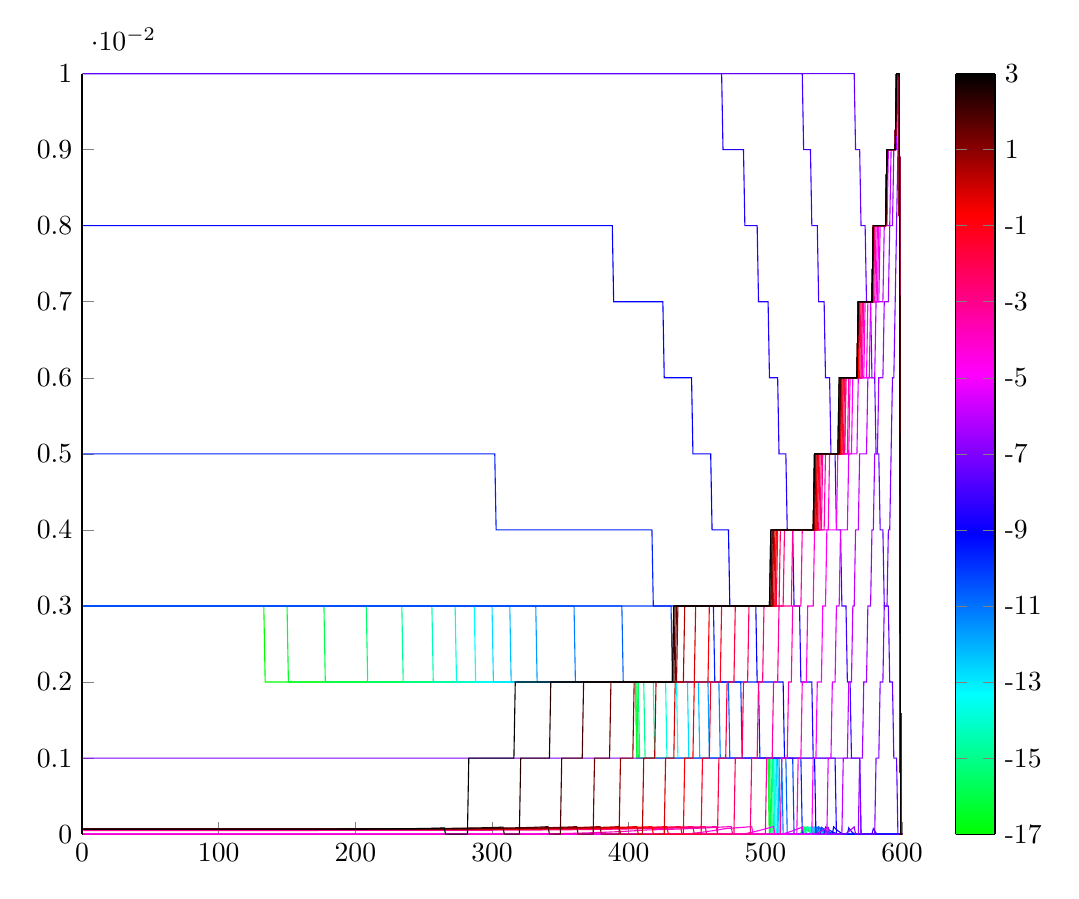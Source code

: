 % This file was created by matlab2tikz.
%
%The latest updates can be retrieved from
%  http://www.mathworks.com/matlabcentral/fileexchange/22022-matlab2tikz-matlab2tikz
%where you can also make suggestions and rate matlab2tikz.
%
\definecolor{mycolor1}{rgb}{0.0,1.0,0.143}%
\definecolor{mycolor2}{rgb}{0.0,1.0,0.286}%
\definecolor{mycolor3}{rgb}{0.0,1.0,0.429}%
\definecolor{mycolor4}{rgb}{0.0,1.0,0.571}%
\definecolor{mycolor5}{rgb}{0.0,1.0,0.714}%
\definecolor{mycolor6}{rgb}{0.0,1.0,0.857}%
\definecolor{mycolor7}{rgb}{0.0,1.0,1.0}%
\definecolor{mycolor8}{rgb}{0.0,0.875,1.0}%
\definecolor{mycolor9}{rgb}{0.0,0.625,1.0}%
\definecolor{mycolor10}{rgb}{0.125,0.0,1.0}%
\definecolor{mycolor11}{rgb}{0.25,0.0,1.0}%
\definecolor{mycolor12}{rgb}{0.375,0.0,1.0}%
\definecolor{mycolor13}{rgb}{0.5,0.0,1.0}%
\definecolor{mycolor14}{rgb}{0.625,0.0,1.0}%
\definecolor{mycolor15}{rgb}{0.75,0.0,1.0}%
\definecolor{mycolor16}{rgb}{0.875,0.0,1.0}%
\definecolor{mycolor17}{rgb}{1.0,0.0,1.0}%
\definecolor{mycolor18}{rgb}{1.0,0.0,0.875}%
\definecolor{mycolor19}{rgb}{1.0,0.0,0.625}%
\definecolor{mycolor20}{rgb}{0.857,0.0,0.0}%
\definecolor{mycolor21}{rgb}{0.714,0.0,0.0}%
%
\begin{tikzpicture}

\begin{axis}[%
width=4.1in,
height=3.803in,
at={(0.809in,0.513in)},
scale only axis,
point meta min=0,
point meta max=1,
every outer x axis line/.append style={black},
every x tick label/.append style={font=\color{black}},
xmin=0,
xmax=600,
every outer y axis line/.append style={black},
every y tick label/.append style={font=\color{black}},
ymin=0,
ymax=0.01,
axis background/.style={fill=white},
axis x line*=bottom,
axis y line*=left,
colormap={mymap}{[1pt] rgb(0pt)=(0,1,0); rgb(7pt)=(0,1,1); rgb(15pt)=(0,0,1); rgb(23pt)=(1,0,1); rgb(31pt)=(1,0,0); rgb(38pt)=(0,0,0)},
colorbar,
colorbar style={separate axis lines,every outer x axis line/.append style={black},every x tick label/.append style={font=\color{black}},every outer y axis line/.append style={black},every y tick label/.append style={font=\color{black}},yticklabels={{-19},{-17},{-15},{-13},{-11},{-9},{-7},{-5},{-3},{-1},{1},{3},{5},{7},{9},{11},{13},{15},{17},{19}}}
]
\addplot [color=green,solid,forget plot]
  table[row sep=crcr]{%
1	0.003\\
2	0.003\\
3	0.003\\
4	0.003\\
5	0.003\\
6	0.003\\
7	0.003\\
8	0.003\\
9	0.003\\
10	0.003\\
11	0.003\\
12	0.003\\
13	0.003\\
14	0.003\\
15	0.003\\
16	0.003\\
17	0.003\\
18	0.003\\
19	0.003\\
20	0.003\\
21	0.003\\
22	0.003\\
23	0.003\\
24	0.003\\
25	0.003\\
26	0.003\\
27	0.003\\
28	0.003\\
29	0.003\\
30	0.003\\
31	0.003\\
32	0.003\\
33	0.003\\
34	0.003\\
35	0.003\\
36	0.003\\
37	0.003\\
38	0.003\\
39	0.003\\
40	0.003\\
41	0.003\\
42	0.003\\
43	0.003\\
44	0.003\\
45	0.003\\
46	0.003\\
47	0.003\\
48	0.003\\
49	0.003\\
50	0.003\\
51	0.003\\
52	0.003\\
53	0.003\\
54	0.003\\
55	0.003\\
56	0.003\\
57	0.003\\
58	0.003\\
59	0.003\\
60	0.003\\
61	0.003\\
62	0.003\\
63	0.003\\
64	0.003\\
65	0.003\\
66	0.003\\
67	0.003\\
68	0.003\\
69	0.003\\
70	0.003\\
71	0.003\\
72	0.003\\
73	0.003\\
74	0.003\\
75	0.003\\
76	0.003\\
77	0.003\\
78	0.003\\
79	0.003\\
80	0.003\\
81	0.003\\
82	0.003\\
83	0.003\\
84	0.003\\
85	0.003\\
86	0.003\\
87	0.003\\
88	0.003\\
89	0.003\\
90	0.003\\
91	0.003\\
92	0.003\\
93	0.003\\
94	0.003\\
95	0.003\\
96	0.003\\
97	0.003\\
98	0.003\\
99	0.003\\
100	0.003\\
101	0.003\\
102	0.003\\
103	0.003\\
104	0.003\\
105	0.003\\
106	0.003\\
107	0.003\\
108	0.003\\
109	0.003\\
110	0.003\\
111	0.003\\
112	0.003\\
113	0.003\\
114	0.003\\
115	0.003\\
116	0.003\\
117	0.003\\
118	0.003\\
119	0.003\\
120	0.003\\
121	0.003\\
122	0.003\\
123	0.003\\
124	0.003\\
125	0.003\\
126	0.003\\
127	0.003\\
128	0.003\\
129	0.003\\
130	0.003\\
131	0.003\\
132	0.003\\
133	0.003\\
134	0.002\\
135	0.002\\
136	0.002\\
137	0.002\\
138	0.002\\
139	0.002\\
140	0.002\\
141	0.002\\
142	0.002\\
143	0.002\\
144	0.002\\
145	0.002\\
146	0.002\\
147	0.002\\
148	0.002\\
149	0.002\\
150	0.002\\
151	0.002\\
152	0.002\\
153	0.002\\
154	0.002\\
155	0.002\\
156	0.002\\
157	0.002\\
158	0.002\\
159	0.002\\
160	0.002\\
161	0.002\\
162	0.002\\
163	0.002\\
164	0.002\\
165	0.002\\
166	0.002\\
167	0.002\\
168	0.002\\
169	0.002\\
170	0.002\\
171	0.002\\
172	0.002\\
173	0.002\\
174	0.002\\
175	0.002\\
176	0.002\\
177	0.002\\
178	0.002\\
179	0.002\\
180	0.002\\
181	0.002\\
182	0.002\\
183	0.002\\
184	0.002\\
185	0.002\\
186	0.002\\
187	0.002\\
188	0.002\\
189	0.002\\
190	0.002\\
191	0.002\\
192	0.002\\
193	0.002\\
194	0.002\\
195	0.002\\
196	0.002\\
197	0.002\\
198	0.002\\
199	0.002\\
200	0.002\\
201	0.002\\
202	0.002\\
203	0.002\\
204	0.002\\
205	0.002\\
206	0.002\\
207	0.002\\
208	0.002\\
209	0.002\\
210	0.002\\
211	0.002\\
212	0.002\\
213	0.002\\
214	0.002\\
215	0.002\\
216	0.002\\
217	0.002\\
218	0.002\\
219	0.002\\
220	0.002\\
221	0.002\\
222	0.002\\
223	0.002\\
224	0.002\\
225	0.002\\
226	0.002\\
227	0.002\\
228	0.002\\
229	0.002\\
230	0.002\\
231	0.002\\
232	0.002\\
233	0.002\\
234	0.002\\
235	0.002\\
236	0.002\\
237	0.002\\
238	0.002\\
239	0.002\\
240	0.002\\
241	0.002\\
242	0.002\\
243	0.002\\
244	0.002\\
245	0.002\\
246	0.002\\
247	0.002\\
248	0.002\\
249	0.002\\
250	0.002\\
251	0.002\\
252	0.002\\
253	0.002\\
254	0.002\\
255	0.002\\
256	0.002\\
257	0.002\\
258	0.002\\
259	0.002\\
260	0.002\\
261	0.002\\
262	0.002\\
263	0.002\\
264	0.002\\
265	0.002\\
266	0.002\\
267	0.002\\
268	0.002\\
269	0.002\\
270	0.002\\
271	0.002\\
272	0.002\\
273	0.002\\
274	0.002\\
275	0.002\\
276	0.002\\
277	0.002\\
278	0.002\\
279	0.002\\
280	0.002\\
281	0.002\\
282	0.002\\
283	0.002\\
284	0.002\\
285	0.002\\
286	0.002\\
287	0.002\\
288	0.002\\
289	0.002\\
290	0.002\\
291	0.002\\
292	0.002\\
293	0.002\\
294	0.002\\
295	0.002\\
296	0.002\\
297	0.002\\
298	0.002\\
299	0.002\\
300	0.002\\
301	0.002\\
302	0.002\\
303	0.002\\
304	0.002\\
305	0.002\\
306	0.002\\
307	0.002\\
308	0.002\\
309	0.002\\
310	0.002\\
311	0.002\\
312	0.002\\
313	0.002\\
314	0.002\\
315	0.002\\
316	0.002\\
317	0.002\\
318	0.002\\
319	0.002\\
320	0.002\\
321	0.002\\
322	0.002\\
323	0.002\\
324	0.002\\
325	0.002\\
326	0.002\\
327	0.002\\
328	0.002\\
329	0.002\\
330	0.002\\
331	0.002\\
332	0.002\\
333	0.002\\
334	0.002\\
335	0.002\\
336	0.002\\
337	0.002\\
338	0.002\\
339	0.002\\
340	0.002\\
341	0.002\\
342	0.002\\
343	0.002\\
344	0.002\\
345	0.002\\
346	0.002\\
347	0.002\\
348	0.002\\
349	0.002\\
350	0.002\\
351	0.002\\
352	0.002\\
353	0.002\\
354	0.002\\
355	0.002\\
356	0.002\\
357	0.002\\
358	0.002\\
359	0.002\\
360	0.002\\
361	0.002\\
362	0.002\\
363	0.002\\
364	0.002\\
365	0.002\\
366	0.002\\
367	0.002\\
368	0.002\\
369	0.002\\
370	0.002\\
371	0.002\\
372	0.002\\
373	0.002\\
374	0.002\\
375	0.002\\
376	0.002\\
377	0.002\\
378	0.002\\
379	0.002\\
380	0.002\\
381	0.002\\
382	0.002\\
383	0.002\\
384	0.002\\
385	0.002\\
386	0.002\\
387	0.002\\
388	0.002\\
389	0.002\\
390	0.002\\
391	0.002\\
392	0.002\\
393	0.002\\
394	0.002\\
395	0.002\\
396	0.002\\
397	0.002\\
398	0.002\\
399	0.002\\
400	0.002\\
401	0.002\\
402	0.002\\
403	0.002\\
404	0.002\\
405	0.002\\
406	0.001\\
407	0.001\\
408	0.001\\
409	0.001\\
410	0.001\\
411	0.001\\
412	0.001\\
413	0.001\\
414	0.001\\
415	0.001\\
416	0.001\\
417	0.001\\
418	0.001\\
419	0.001\\
420	0.001\\
421	0.001\\
422	0.001\\
423	0.001\\
424	0.001\\
425	0.001\\
426	0.001\\
427	0.001\\
428	0.001\\
429	0.001\\
430	0.001\\
431	0.001\\
432	0.001\\
433	0.001\\
434	0.001\\
435	0.001\\
436	0.001\\
437	0.001\\
438	0.001\\
439	0.001\\
440	0.001\\
441	0.001\\
442	0.001\\
443	0.001\\
444	0.001\\
445	0.001\\
446	0.001\\
447	0.001\\
448	0.001\\
449	0.001\\
450	0.001\\
451	0.001\\
452	0.001\\
453	0.001\\
454	0.001\\
455	0.001\\
456	0.001\\
457	0.001\\
458	0.001\\
459	0.001\\
460	0.001\\
461	0.001\\
462	0.001\\
463	0.001\\
464	0.001\\
465	0.001\\
466	0.001\\
467	0.001\\
468	0.001\\
469	0.001\\
470	0.001\\
471	0.001\\
472	0.001\\
473	0.001\\
474	0.001\\
475	0.001\\
476	0.001\\
477	0.001\\
478	0.001\\
479	0.001\\
480	0.001\\
481	0.001\\
482	0.001\\
483	0.001\\
484	0.001\\
485	0.001\\
486	0.001\\
487	0.001\\
488	0.001\\
489	0.001\\
490	0.001\\
491	0.001\\
492	0.001\\
493	0.001\\
494	0.001\\
495	0.001\\
496	0.001\\
497	0.001\\
498	0.001\\
499	0.001\\
500	0.001\\
501	0.001\\
502	0.001\\
503	0.0\\
504	0.0\\
505	0.0\\
506	0.0\\
507	0.0\\
508	0.0\\
509	0.0\\
510	0.0\\
511	0.0\\
512	0.0\\
513	0.0\\
514	0.0\\
515	0.0\\
516	0.0\\
517	0.0\\
518	0.0\\
519	0.0\\
520	0.0\\
521	0.0\\
522	0.0\\
523	0.0\\
524	0.0\\
525	0.0\\
526	0.0\\
527	9.288e-05\\
528	8.038e-05\\
529	6.875e-05\\
530	5.803e-05\\
531	4.819e-05\\
532	3.908e-05\\
533	3.074e-05\\
534	2.321e-05\\
535	1.657e-05\\
536	1.091e-05\\
537	6.314e-06\\
538	2.887e-06\\
539	7.412e-07\\
540	0\\
541	0\\
542	0\\
543	0\\
544	0\\
545	0\\
546	0\\
547	0\\
548	0\\
549	0\\
550	0\\
551	0\\
552	0\\
553	0\\
554	0\\
555	0\\
556	0\\
557	0\\
558	0\\
559	0\\
560	0\\
561	0\\
562	0\\
563	0\\
564	0\\
565	0\\
566	0\\
567	0\\
568	0\\
569	0\\
570	0\\
571	0\\
572	0\\
573	0\\
574	0\\
575	0\\
576	0\\
577	0\\
578	0\\
579	0\\
580	0\\
581	0\\
582	0\\
583	0\\
584	0\\
585	0\\
586	0\\
587	0\\
588	0\\
589	0\\
590	0\\
591	0\\
592	0\\
593	0\\
594	0\\
595	0\\
596	0\\
597	0\\
598	0\\
599	0\\
600	0\\
};
\addplot [color=mycolor1,solid,forget plot]
  table[row sep=crcr]{%
1	0.003\\
2	0.003\\
3	0.003\\
4	0.003\\
5	0.003\\
6	0.003\\
7	0.003\\
8	0.003\\
9	0.003\\
10	0.003\\
11	0.003\\
12	0.003\\
13	0.003\\
14	0.003\\
15	0.003\\
16	0.003\\
17	0.003\\
18	0.003\\
19	0.003\\
20	0.003\\
21	0.003\\
22	0.003\\
23	0.003\\
24	0.003\\
25	0.003\\
26	0.003\\
27	0.003\\
28	0.003\\
29	0.003\\
30	0.003\\
31	0.003\\
32	0.003\\
33	0.003\\
34	0.003\\
35	0.003\\
36	0.003\\
37	0.003\\
38	0.003\\
39	0.003\\
40	0.003\\
41	0.003\\
42	0.003\\
43	0.003\\
44	0.003\\
45	0.003\\
46	0.003\\
47	0.003\\
48	0.003\\
49	0.003\\
50	0.003\\
51	0.003\\
52	0.003\\
53	0.003\\
54	0.003\\
55	0.003\\
56	0.003\\
57	0.003\\
58	0.003\\
59	0.003\\
60	0.003\\
61	0.003\\
62	0.003\\
63	0.003\\
64	0.003\\
65	0.003\\
66	0.003\\
67	0.003\\
68	0.003\\
69	0.003\\
70	0.003\\
71	0.003\\
72	0.003\\
73	0.003\\
74	0.003\\
75	0.003\\
76	0.003\\
77	0.003\\
78	0.003\\
79	0.003\\
80	0.003\\
81	0.003\\
82	0.003\\
83	0.003\\
84	0.003\\
85	0.003\\
86	0.003\\
87	0.003\\
88	0.003\\
89	0.003\\
90	0.003\\
91	0.003\\
92	0.003\\
93	0.003\\
94	0.003\\
95	0.003\\
96	0.003\\
97	0.003\\
98	0.003\\
99	0.003\\
100	0.003\\
101	0.003\\
102	0.003\\
103	0.003\\
104	0.003\\
105	0.003\\
106	0.003\\
107	0.003\\
108	0.003\\
109	0.003\\
110	0.003\\
111	0.003\\
112	0.003\\
113	0.003\\
114	0.003\\
115	0.003\\
116	0.003\\
117	0.003\\
118	0.003\\
119	0.003\\
120	0.003\\
121	0.003\\
122	0.003\\
123	0.003\\
124	0.003\\
125	0.003\\
126	0.003\\
127	0.003\\
128	0.003\\
129	0.003\\
130	0.003\\
131	0.003\\
132	0.003\\
133	0.003\\
134	0.003\\
135	0.003\\
136	0.003\\
137	0.003\\
138	0.003\\
139	0.003\\
140	0.003\\
141	0.003\\
142	0.003\\
143	0.003\\
144	0.003\\
145	0.003\\
146	0.003\\
147	0.003\\
148	0.003\\
149	0.003\\
150	0.003\\
151	0.002\\
152	0.002\\
153	0.002\\
154	0.002\\
155	0.002\\
156	0.002\\
157	0.002\\
158	0.002\\
159	0.002\\
160	0.002\\
161	0.002\\
162	0.002\\
163	0.002\\
164	0.002\\
165	0.002\\
166	0.002\\
167	0.002\\
168	0.002\\
169	0.002\\
170	0.002\\
171	0.002\\
172	0.002\\
173	0.002\\
174	0.002\\
175	0.002\\
176	0.002\\
177	0.002\\
178	0.002\\
179	0.002\\
180	0.002\\
181	0.002\\
182	0.002\\
183	0.002\\
184	0.002\\
185	0.002\\
186	0.002\\
187	0.002\\
188	0.002\\
189	0.002\\
190	0.002\\
191	0.002\\
192	0.002\\
193	0.002\\
194	0.002\\
195	0.002\\
196	0.002\\
197	0.002\\
198	0.002\\
199	0.002\\
200	0.002\\
201	0.002\\
202	0.002\\
203	0.002\\
204	0.002\\
205	0.002\\
206	0.002\\
207	0.002\\
208	0.002\\
209	0.002\\
210	0.002\\
211	0.002\\
212	0.002\\
213	0.002\\
214	0.002\\
215	0.002\\
216	0.002\\
217	0.002\\
218	0.002\\
219	0.002\\
220	0.002\\
221	0.002\\
222	0.002\\
223	0.002\\
224	0.002\\
225	0.002\\
226	0.002\\
227	0.002\\
228	0.002\\
229	0.002\\
230	0.002\\
231	0.002\\
232	0.002\\
233	0.002\\
234	0.002\\
235	0.002\\
236	0.002\\
237	0.002\\
238	0.002\\
239	0.002\\
240	0.002\\
241	0.002\\
242	0.002\\
243	0.002\\
244	0.002\\
245	0.002\\
246	0.002\\
247	0.002\\
248	0.002\\
249	0.002\\
250	0.002\\
251	0.002\\
252	0.002\\
253	0.002\\
254	0.002\\
255	0.002\\
256	0.002\\
257	0.002\\
258	0.002\\
259	0.002\\
260	0.002\\
261	0.002\\
262	0.002\\
263	0.002\\
264	0.002\\
265	0.002\\
266	0.002\\
267	0.002\\
268	0.002\\
269	0.002\\
270	0.002\\
271	0.002\\
272	0.002\\
273	0.002\\
274	0.002\\
275	0.002\\
276	0.002\\
277	0.002\\
278	0.002\\
279	0.002\\
280	0.002\\
281	0.002\\
282	0.002\\
283	0.002\\
284	0.002\\
285	0.002\\
286	0.002\\
287	0.002\\
288	0.002\\
289	0.002\\
290	0.002\\
291	0.002\\
292	0.002\\
293	0.002\\
294	0.002\\
295	0.002\\
296	0.002\\
297	0.002\\
298	0.002\\
299	0.002\\
300	0.002\\
301	0.002\\
302	0.002\\
303	0.002\\
304	0.002\\
305	0.002\\
306	0.002\\
307	0.002\\
308	0.002\\
309	0.002\\
310	0.002\\
311	0.002\\
312	0.002\\
313	0.002\\
314	0.002\\
315	0.002\\
316	0.002\\
317	0.002\\
318	0.002\\
319	0.002\\
320	0.002\\
321	0.002\\
322	0.002\\
323	0.002\\
324	0.002\\
325	0.002\\
326	0.002\\
327	0.002\\
328	0.002\\
329	0.002\\
330	0.002\\
331	0.002\\
332	0.002\\
333	0.002\\
334	0.002\\
335	0.002\\
336	0.002\\
337	0.002\\
338	0.002\\
339	0.002\\
340	0.002\\
341	0.002\\
342	0.002\\
343	0.002\\
344	0.002\\
345	0.002\\
346	0.002\\
347	0.002\\
348	0.002\\
349	0.002\\
350	0.002\\
351	0.002\\
352	0.002\\
353	0.002\\
354	0.002\\
355	0.002\\
356	0.002\\
357	0.002\\
358	0.002\\
359	0.002\\
360	0.002\\
361	0.002\\
362	0.002\\
363	0.002\\
364	0.002\\
365	0.002\\
366	0.002\\
367	0.002\\
368	0.002\\
369	0.002\\
370	0.002\\
371	0.002\\
372	0.002\\
373	0.002\\
374	0.002\\
375	0.002\\
376	0.002\\
377	0.002\\
378	0.002\\
379	0.002\\
380	0.002\\
381	0.002\\
382	0.002\\
383	0.002\\
384	0.002\\
385	0.002\\
386	0.002\\
387	0.002\\
388	0.002\\
389	0.002\\
390	0.002\\
391	0.002\\
392	0.002\\
393	0.002\\
394	0.002\\
395	0.002\\
396	0.002\\
397	0.002\\
398	0.002\\
399	0.002\\
400	0.002\\
401	0.002\\
402	0.002\\
403	0.002\\
404	0.002\\
405	0.002\\
406	0.001\\
407	0.001\\
408	0.001\\
409	0.001\\
410	0.001\\
411	0.001\\
412	0.001\\
413	0.001\\
414	0.001\\
415	0.001\\
416	0.001\\
417	0.001\\
418	0.001\\
419	0.001\\
420	0.001\\
421	0.001\\
422	0.001\\
423	0.001\\
424	0.001\\
425	0.001\\
426	0.001\\
427	0.001\\
428	0.001\\
429	0.001\\
430	0.001\\
431	0.001\\
432	0.001\\
433	0.001\\
434	0.001\\
435	0.001\\
436	0.001\\
437	0.001\\
438	0.001\\
439	0.001\\
440	0.001\\
441	0.001\\
442	0.001\\
443	0.001\\
444	0.001\\
445	0.001\\
446	0.001\\
447	0.001\\
448	0.001\\
449	0.001\\
450	0.001\\
451	0.001\\
452	0.001\\
453	0.001\\
454	0.001\\
455	0.001\\
456	0.001\\
457	0.001\\
458	0.001\\
459	0.001\\
460	0.001\\
461	0.001\\
462	0.001\\
463	0.001\\
464	0.001\\
465	0.001\\
466	0.001\\
467	0.001\\
468	0.001\\
469	0.001\\
470	0.001\\
471	0.001\\
472	0.001\\
473	0.001\\
474	0.001\\
475	0.001\\
476	0.001\\
477	0.001\\
478	0.001\\
479	0.001\\
480	0.001\\
481	0.001\\
482	0.001\\
483	0.001\\
484	0.001\\
485	0.001\\
486	0.001\\
487	0.001\\
488	0.001\\
489	0.001\\
490	0.001\\
491	0.001\\
492	0.001\\
493	0.001\\
494	0.001\\
495	0.001\\
496	0.001\\
497	0.001\\
498	0.001\\
499	0.001\\
500	0.001\\
501	0.001\\
502	0.001\\
503	0.0\\
504	0.0\\
505	0.0\\
506	0.0\\
507	0.0\\
508	0.0\\
509	0.0\\
510	0.0\\
511	0.0\\
512	0.0\\
513	0.0\\
514	0.0\\
515	0.0\\
516	0.0\\
517	0.0\\
518	0.0\\
519	0.0\\
520	0.0\\
521	0.0\\
522	0.0\\
523	0.0\\
524	0.0\\
525	0.0\\
526	0.0\\
527	9.996e-05\\
528	8.711e-05\\
529	7.48e-05\\
530	6.31e-05\\
531	5.214e-05\\
532	4.218e-05\\
533	3.328e-05\\
534	2.542e-05\\
535	1.846e-05\\
536	1.248e-05\\
537	7.544e-06\\
538	3.745e-06\\
539	1.189e-06\\
540	0\\
541	0\\
542	0\\
543	0\\
544	0\\
545	0\\
546	0\\
547	0\\
548	0\\
549	0\\
550	0\\
551	0\\
552	0\\
553	0\\
554	0\\
555	0\\
556	0\\
557	0\\
558	0\\
559	0\\
560	0\\
561	0\\
562	0\\
563	0\\
564	0\\
565	0\\
566	0\\
567	0\\
568	0\\
569	0\\
570	0\\
571	0\\
572	0\\
573	0\\
574	0\\
575	0\\
576	0\\
577	0\\
578	0\\
579	0\\
580	0\\
581	0\\
582	0\\
583	0\\
584	0\\
585	0\\
586	0\\
587	0\\
588	0\\
589	0\\
590	0\\
591	0\\
592	0\\
593	0\\
594	0\\
595	0\\
596	0\\
597	0\\
598	0\\
599	0\\
600	0\\
};
\addplot [color=mycolor2,solid,forget plot]
  table[row sep=crcr]{%
1	0.003\\
2	0.003\\
3	0.003\\
4	0.003\\
5	0.003\\
6	0.003\\
7	0.003\\
8	0.003\\
9	0.003\\
10	0.003\\
11	0.003\\
12	0.003\\
13	0.003\\
14	0.003\\
15	0.003\\
16	0.003\\
17	0.003\\
18	0.003\\
19	0.003\\
20	0.003\\
21	0.003\\
22	0.003\\
23	0.003\\
24	0.003\\
25	0.003\\
26	0.003\\
27	0.003\\
28	0.003\\
29	0.003\\
30	0.003\\
31	0.003\\
32	0.003\\
33	0.003\\
34	0.003\\
35	0.003\\
36	0.003\\
37	0.003\\
38	0.003\\
39	0.003\\
40	0.003\\
41	0.003\\
42	0.003\\
43	0.003\\
44	0.003\\
45	0.003\\
46	0.003\\
47	0.003\\
48	0.003\\
49	0.003\\
50	0.003\\
51	0.003\\
52	0.003\\
53	0.003\\
54	0.003\\
55	0.003\\
56	0.003\\
57	0.003\\
58	0.003\\
59	0.003\\
60	0.003\\
61	0.003\\
62	0.003\\
63	0.003\\
64	0.003\\
65	0.003\\
66	0.003\\
67	0.003\\
68	0.003\\
69	0.003\\
70	0.003\\
71	0.003\\
72	0.003\\
73	0.003\\
74	0.003\\
75	0.003\\
76	0.003\\
77	0.003\\
78	0.003\\
79	0.003\\
80	0.003\\
81	0.003\\
82	0.003\\
83	0.003\\
84	0.003\\
85	0.003\\
86	0.003\\
87	0.003\\
88	0.003\\
89	0.003\\
90	0.003\\
91	0.003\\
92	0.003\\
93	0.003\\
94	0.003\\
95	0.003\\
96	0.003\\
97	0.003\\
98	0.003\\
99	0.003\\
100	0.003\\
101	0.003\\
102	0.003\\
103	0.003\\
104	0.003\\
105	0.003\\
106	0.003\\
107	0.003\\
108	0.003\\
109	0.003\\
110	0.003\\
111	0.003\\
112	0.003\\
113	0.003\\
114	0.003\\
115	0.003\\
116	0.003\\
117	0.003\\
118	0.003\\
119	0.003\\
120	0.003\\
121	0.003\\
122	0.003\\
123	0.003\\
124	0.003\\
125	0.003\\
126	0.003\\
127	0.003\\
128	0.003\\
129	0.003\\
130	0.003\\
131	0.003\\
132	0.003\\
133	0.003\\
134	0.003\\
135	0.003\\
136	0.003\\
137	0.003\\
138	0.003\\
139	0.003\\
140	0.003\\
141	0.003\\
142	0.003\\
143	0.003\\
144	0.003\\
145	0.003\\
146	0.003\\
147	0.003\\
148	0.003\\
149	0.003\\
150	0.003\\
151	0.003\\
152	0.003\\
153	0.003\\
154	0.003\\
155	0.003\\
156	0.003\\
157	0.003\\
158	0.003\\
159	0.003\\
160	0.003\\
161	0.003\\
162	0.003\\
163	0.003\\
164	0.003\\
165	0.003\\
166	0.003\\
167	0.003\\
168	0.003\\
169	0.003\\
170	0.003\\
171	0.003\\
172	0.003\\
173	0.003\\
174	0.003\\
175	0.003\\
176	0.003\\
177	0.003\\
178	0.002\\
179	0.002\\
180	0.002\\
181	0.002\\
182	0.002\\
183	0.002\\
184	0.002\\
185	0.002\\
186	0.002\\
187	0.002\\
188	0.002\\
189	0.002\\
190	0.002\\
191	0.002\\
192	0.002\\
193	0.002\\
194	0.002\\
195	0.002\\
196	0.002\\
197	0.002\\
198	0.002\\
199	0.002\\
200	0.002\\
201	0.002\\
202	0.002\\
203	0.002\\
204	0.002\\
205	0.002\\
206	0.002\\
207	0.002\\
208	0.002\\
209	0.002\\
210	0.002\\
211	0.002\\
212	0.002\\
213	0.002\\
214	0.002\\
215	0.002\\
216	0.002\\
217	0.002\\
218	0.002\\
219	0.002\\
220	0.002\\
221	0.002\\
222	0.002\\
223	0.002\\
224	0.002\\
225	0.002\\
226	0.002\\
227	0.002\\
228	0.002\\
229	0.002\\
230	0.002\\
231	0.002\\
232	0.002\\
233	0.002\\
234	0.002\\
235	0.002\\
236	0.002\\
237	0.002\\
238	0.002\\
239	0.002\\
240	0.002\\
241	0.002\\
242	0.002\\
243	0.002\\
244	0.002\\
245	0.002\\
246	0.002\\
247	0.002\\
248	0.002\\
249	0.002\\
250	0.002\\
251	0.002\\
252	0.002\\
253	0.002\\
254	0.002\\
255	0.002\\
256	0.002\\
257	0.002\\
258	0.002\\
259	0.002\\
260	0.002\\
261	0.002\\
262	0.002\\
263	0.002\\
264	0.002\\
265	0.002\\
266	0.002\\
267	0.002\\
268	0.002\\
269	0.002\\
270	0.002\\
271	0.002\\
272	0.002\\
273	0.002\\
274	0.002\\
275	0.002\\
276	0.002\\
277	0.002\\
278	0.002\\
279	0.002\\
280	0.002\\
281	0.002\\
282	0.002\\
283	0.002\\
284	0.002\\
285	0.002\\
286	0.002\\
287	0.002\\
288	0.002\\
289	0.002\\
290	0.002\\
291	0.002\\
292	0.002\\
293	0.002\\
294	0.002\\
295	0.002\\
296	0.002\\
297	0.002\\
298	0.002\\
299	0.002\\
300	0.002\\
301	0.002\\
302	0.002\\
303	0.002\\
304	0.002\\
305	0.002\\
306	0.002\\
307	0.002\\
308	0.002\\
309	0.002\\
310	0.002\\
311	0.002\\
312	0.002\\
313	0.002\\
314	0.002\\
315	0.002\\
316	0.002\\
317	0.002\\
318	0.002\\
319	0.002\\
320	0.002\\
321	0.002\\
322	0.002\\
323	0.002\\
324	0.002\\
325	0.002\\
326	0.002\\
327	0.002\\
328	0.002\\
329	0.002\\
330	0.002\\
331	0.002\\
332	0.002\\
333	0.002\\
334	0.002\\
335	0.002\\
336	0.002\\
337	0.002\\
338	0.002\\
339	0.002\\
340	0.002\\
341	0.002\\
342	0.002\\
343	0.002\\
344	0.002\\
345	0.002\\
346	0.002\\
347	0.002\\
348	0.002\\
349	0.002\\
350	0.002\\
351	0.002\\
352	0.002\\
353	0.002\\
354	0.002\\
355	0.002\\
356	0.002\\
357	0.002\\
358	0.002\\
359	0.002\\
360	0.002\\
361	0.002\\
362	0.002\\
363	0.002\\
364	0.002\\
365	0.002\\
366	0.002\\
367	0.002\\
368	0.002\\
369	0.002\\
370	0.002\\
371	0.002\\
372	0.002\\
373	0.002\\
374	0.002\\
375	0.002\\
376	0.002\\
377	0.002\\
378	0.002\\
379	0.002\\
380	0.002\\
381	0.002\\
382	0.002\\
383	0.002\\
384	0.002\\
385	0.002\\
386	0.002\\
387	0.002\\
388	0.002\\
389	0.002\\
390	0.002\\
391	0.002\\
392	0.002\\
393	0.002\\
394	0.002\\
395	0.002\\
396	0.002\\
397	0.002\\
398	0.002\\
399	0.002\\
400	0.002\\
401	0.002\\
402	0.002\\
403	0.002\\
404	0.002\\
405	0.002\\
406	0.002\\
407	0.001\\
408	0.001\\
409	0.001\\
410	0.001\\
411	0.001\\
412	0.001\\
413	0.001\\
414	0.001\\
415	0.001\\
416	0.001\\
417	0.001\\
418	0.001\\
419	0.001\\
420	0.001\\
421	0.001\\
422	0.001\\
423	0.001\\
424	0.001\\
425	0.001\\
426	0.001\\
427	0.001\\
428	0.001\\
429	0.001\\
430	0.001\\
431	0.001\\
432	0.001\\
433	0.001\\
434	0.001\\
435	0.001\\
436	0.001\\
437	0.001\\
438	0.001\\
439	0.001\\
440	0.001\\
441	0.001\\
442	0.001\\
443	0.001\\
444	0.001\\
445	0.001\\
446	0.001\\
447	0.001\\
448	0.001\\
449	0.001\\
450	0.001\\
451	0.001\\
452	0.001\\
453	0.001\\
454	0.001\\
455	0.001\\
456	0.001\\
457	0.001\\
458	0.001\\
459	0.001\\
460	0.001\\
461	0.001\\
462	0.001\\
463	0.001\\
464	0.001\\
465	0.001\\
466	0.001\\
467	0.001\\
468	0.001\\
469	0.001\\
470	0.001\\
471	0.001\\
472	0.001\\
473	0.001\\
474	0.001\\
475	0.001\\
476	0.001\\
477	0.001\\
478	0.001\\
479	0.001\\
480	0.001\\
481	0.001\\
482	0.001\\
483	0.001\\
484	0.001\\
485	0.001\\
486	0.001\\
487	0.001\\
488	0.001\\
489	0.001\\
490	0.001\\
491	0.001\\
492	0.001\\
493	0.001\\
494	0.001\\
495	0.001\\
496	0.001\\
497	0.001\\
498	0.001\\
499	0.001\\
500	0.001\\
501	0.001\\
502	0.001\\
503	0.001\\
504	0.0\\
505	0.0\\
506	0.0\\
507	0.0\\
508	0.0\\
509	0.0\\
510	0.0\\
511	0.0\\
512	0.0\\
513	0.0\\
514	0.0\\
515	0.0\\
516	0.0\\
517	0.0\\
518	0.0\\
519	0.0\\
520	0.0\\
521	0.0\\
522	0.0\\
523	0.0\\
524	0.0\\
525	0.0\\
526	0.0\\
527	0.0\\
528	9.523e-05\\
529	8.258e-05\\
530	7.05e-05\\
531	5.902e-05\\
532	4.823e-05\\
533	3.82e-05\\
534	2.91e-05\\
535	2.119e-05\\
536	1.454e-05\\
537	9.137e-06\\
538	4.889e-06\\
539	1.885e-06\\
540	2.096e-07\\
541	0\\
542	0\\
543	0\\
544	0\\
545	0\\
546	0\\
547	0\\
548	0\\
549	0\\
550	0\\
551	0\\
552	0\\
553	0\\
554	0\\
555	0\\
556	0\\
557	0\\
558	0\\
559	0\\
560	0\\
561	0\\
562	0\\
563	0\\
564	0\\
565	0\\
566	0\\
567	0\\
568	0\\
569	0\\
570	0\\
571	0\\
572	0\\
573	0\\
574	0\\
575	0\\
576	0\\
577	0\\
578	0\\
579	0\\
580	0\\
581	0\\
582	0\\
583	0\\
584	0\\
585	0\\
586	0\\
587	0\\
588	0\\
589	0\\
590	0\\
591	0\\
592	0\\
593	0\\
594	0\\
595	0\\
596	0\\
597	0\\
598	0\\
599	0\\
600	0\\
};
\addplot [color=mycolor3,solid,forget plot]
  table[row sep=crcr]{%
1	0.003\\
2	0.003\\
3	0.003\\
4	0.003\\
5	0.003\\
6	0.003\\
7	0.003\\
8	0.003\\
9	0.003\\
10	0.003\\
11	0.003\\
12	0.003\\
13	0.003\\
14	0.003\\
15	0.003\\
16	0.003\\
17	0.003\\
18	0.003\\
19	0.003\\
20	0.003\\
21	0.003\\
22	0.003\\
23	0.003\\
24	0.003\\
25	0.003\\
26	0.003\\
27	0.003\\
28	0.003\\
29	0.003\\
30	0.003\\
31	0.003\\
32	0.003\\
33	0.003\\
34	0.003\\
35	0.003\\
36	0.003\\
37	0.003\\
38	0.003\\
39	0.003\\
40	0.003\\
41	0.003\\
42	0.003\\
43	0.003\\
44	0.003\\
45	0.003\\
46	0.003\\
47	0.003\\
48	0.003\\
49	0.003\\
50	0.003\\
51	0.003\\
52	0.003\\
53	0.003\\
54	0.003\\
55	0.003\\
56	0.003\\
57	0.003\\
58	0.003\\
59	0.003\\
60	0.003\\
61	0.003\\
62	0.003\\
63	0.003\\
64	0.003\\
65	0.003\\
66	0.003\\
67	0.003\\
68	0.003\\
69	0.003\\
70	0.003\\
71	0.003\\
72	0.003\\
73	0.003\\
74	0.003\\
75	0.003\\
76	0.003\\
77	0.003\\
78	0.003\\
79	0.003\\
80	0.003\\
81	0.003\\
82	0.003\\
83	0.003\\
84	0.003\\
85	0.003\\
86	0.003\\
87	0.003\\
88	0.003\\
89	0.003\\
90	0.003\\
91	0.003\\
92	0.003\\
93	0.003\\
94	0.003\\
95	0.003\\
96	0.003\\
97	0.003\\
98	0.003\\
99	0.003\\
100	0.003\\
101	0.003\\
102	0.003\\
103	0.003\\
104	0.003\\
105	0.003\\
106	0.003\\
107	0.003\\
108	0.003\\
109	0.003\\
110	0.003\\
111	0.003\\
112	0.003\\
113	0.003\\
114	0.003\\
115	0.003\\
116	0.003\\
117	0.003\\
118	0.003\\
119	0.003\\
120	0.003\\
121	0.003\\
122	0.003\\
123	0.003\\
124	0.003\\
125	0.003\\
126	0.003\\
127	0.003\\
128	0.003\\
129	0.003\\
130	0.003\\
131	0.003\\
132	0.003\\
133	0.003\\
134	0.003\\
135	0.003\\
136	0.003\\
137	0.003\\
138	0.003\\
139	0.003\\
140	0.003\\
141	0.003\\
142	0.003\\
143	0.003\\
144	0.003\\
145	0.003\\
146	0.003\\
147	0.003\\
148	0.003\\
149	0.003\\
150	0.003\\
151	0.003\\
152	0.003\\
153	0.003\\
154	0.003\\
155	0.003\\
156	0.003\\
157	0.003\\
158	0.003\\
159	0.003\\
160	0.003\\
161	0.003\\
162	0.003\\
163	0.003\\
164	0.003\\
165	0.003\\
166	0.003\\
167	0.003\\
168	0.003\\
169	0.003\\
170	0.003\\
171	0.003\\
172	0.003\\
173	0.003\\
174	0.003\\
175	0.003\\
176	0.003\\
177	0.003\\
178	0.003\\
179	0.003\\
180	0.003\\
181	0.003\\
182	0.003\\
183	0.003\\
184	0.003\\
185	0.003\\
186	0.003\\
187	0.003\\
188	0.003\\
189	0.003\\
190	0.003\\
191	0.003\\
192	0.003\\
193	0.003\\
194	0.003\\
195	0.003\\
196	0.003\\
197	0.003\\
198	0.003\\
199	0.003\\
200	0.003\\
201	0.003\\
202	0.003\\
203	0.003\\
204	0.003\\
205	0.003\\
206	0.003\\
207	0.003\\
208	0.003\\
209	0.002\\
210	0.002\\
211	0.002\\
212	0.002\\
213	0.002\\
214	0.002\\
215	0.002\\
216	0.002\\
217	0.002\\
218	0.002\\
219	0.002\\
220	0.002\\
221	0.002\\
222	0.002\\
223	0.002\\
224	0.002\\
225	0.002\\
226	0.002\\
227	0.002\\
228	0.002\\
229	0.002\\
230	0.002\\
231	0.002\\
232	0.002\\
233	0.002\\
234	0.002\\
235	0.002\\
236	0.002\\
237	0.002\\
238	0.002\\
239	0.002\\
240	0.002\\
241	0.002\\
242	0.002\\
243	0.002\\
244	0.002\\
245	0.002\\
246	0.002\\
247	0.002\\
248	0.002\\
249	0.002\\
250	0.002\\
251	0.002\\
252	0.002\\
253	0.002\\
254	0.002\\
255	0.002\\
256	0.002\\
257	0.002\\
258	0.002\\
259	0.002\\
260	0.002\\
261	0.002\\
262	0.002\\
263	0.002\\
264	0.002\\
265	0.002\\
266	0.002\\
267	0.002\\
268	0.002\\
269	0.002\\
270	0.002\\
271	0.002\\
272	0.002\\
273	0.002\\
274	0.002\\
275	0.002\\
276	0.002\\
277	0.002\\
278	0.002\\
279	0.002\\
280	0.002\\
281	0.002\\
282	0.002\\
283	0.002\\
284	0.002\\
285	0.002\\
286	0.002\\
287	0.002\\
288	0.002\\
289	0.002\\
290	0.002\\
291	0.002\\
292	0.002\\
293	0.002\\
294	0.002\\
295	0.002\\
296	0.002\\
297	0.002\\
298	0.002\\
299	0.002\\
300	0.002\\
301	0.002\\
302	0.002\\
303	0.002\\
304	0.002\\
305	0.002\\
306	0.002\\
307	0.002\\
308	0.002\\
309	0.002\\
310	0.002\\
311	0.002\\
312	0.002\\
313	0.002\\
314	0.002\\
315	0.002\\
316	0.002\\
317	0.002\\
318	0.002\\
319	0.002\\
320	0.002\\
321	0.002\\
322	0.002\\
323	0.002\\
324	0.002\\
325	0.002\\
326	0.002\\
327	0.002\\
328	0.002\\
329	0.002\\
330	0.002\\
331	0.002\\
332	0.002\\
333	0.002\\
334	0.002\\
335	0.002\\
336	0.002\\
337	0.002\\
338	0.002\\
339	0.002\\
340	0.002\\
341	0.002\\
342	0.002\\
343	0.002\\
344	0.002\\
345	0.002\\
346	0.002\\
347	0.002\\
348	0.002\\
349	0.002\\
350	0.002\\
351	0.002\\
352	0.002\\
353	0.002\\
354	0.002\\
355	0.002\\
356	0.002\\
357	0.002\\
358	0.002\\
359	0.002\\
360	0.002\\
361	0.002\\
362	0.002\\
363	0.002\\
364	0.002\\
365	0.002\\
366	0.002\\
367	0.002\\
368	0.002\\
369	0.002\\
370	0.002\\
371	0.002\\
372	0.002\\
373	0.002\\
374	0.002\\
375	0.002\\
376	0.002\\
377	0.002\\
378	0.002\\
379	0.002\\
380	0.002\\
381	0.002\\
382	0.002\\
383	0.002\\
384	0.002\\
385	0.002\\
386	0.002\\
387	0.002\\
388	0.002\\
389	0.002\\
390	0.002\\
391	0.002\\
392	0.002\\
393	0.002\\
394	0.002\\
395	0.002\\
396	0.002\\
397	0.002\\
398	0.002\\
399	0.002\\
400	0.002\\
401	0.002\\
402	0.002\\
403	0.002\\
404	0.002\\
405	0.002\\
406	0.002\\
407	0.002\\
408	0.001\\
409	0.001\\
410	0.001\\
411	0.001\\
412	0.001\\
413	0.001\\
414	0.001\\
415	0.001\\
416	0.001\\
417	0.001\\
418	0.001\\
419	0.001\\
420	0.001\\
421	0.001\\
422	0.001\\
423	0.001\\
424	0.001\\
425	0.001\\
426	0.001\\
427	0.001\\
428	0.001\\
429	0.001\\
430	0.001\\
431	0.001\\
432	0.001\\
433	0.001\\
434	0.001\\
435	0.001\\
436	0.001\\
437	0.001\\
438	0.001\\
439	0.001\\
440	0.001\\
441	0.001\\
442	0.001\\
443	0.001\\
444	0.001\\
445	0.001\\
446	0.001\\
447	0.001\\
448	0.001\\
449	0.001\\
450	0.001\\
451	0.001\\
452	0.001\\
453	0.001\\
454	0.001\\
455	0.001\\
456	0.001\\
457	0.001\\
458	0.001\\
459	0.001\\
460	0.001\\
461	0.001\\
462	0.001\\
463	0.001\\
464	0.001\\
465	0.001\\
466	0.001\\
467	0.001\\
468	0.001\\
469	0.001\\
470	0.001\\
471	0.001\\
472	0.001\\
473	0.001\\
474	0.001\\
475	0.001\\
476	0.001\\
477	0.001\\
478	0.001\\
479	0.001\\
480	0.001\\
481	0.001\\
482	0.001\\
483	0.001\\
484	0.001\\
485	0.001\\
486	0.001\\
487	0.001\\
488	0.001\\
489	0.001\\
490	0.001\\
491	0.001\\
492	0.001\\
493	0.001\\
494	0.001\\
495	0.001\\
496	0.001\\
497	0.001\\
498	0.001\\
499	0.001\\
500	0.001\\
501	0.001\\
502	0.001\\
503	0.001\\
504	0.001\\
505	0.0\\
506	0.0\\
507	0.0\\
508	0.0\\
509	0.0\\
510	0.0\\
511	0.0\\
512	0.0\\
513	0.0\\
514	0.0\\
515	0.0\\
516	0.0\\
517	0.0\\
518	0.0\\
519	0.0\\
520	0.0\\
521	0.0\\
522	0.0\\
523	0.0\\
524	0.0\\
525	0.0\\
526	0.0\\
527	0.0\\
528	0.0\\
529	9.182e-05\\
530	7.927e-05\\
531	6.735e-05\\
532	5.613e-05\\
533	4.561e-05\\
534	3.587e-05\\
535	2.7e-05\\
536	1.909e-05\\
537	1.231e-05\\
538	6.941e-06\\
539	3.087e-06\\
540	8.11e-07\\
541	0\\
542	0\\
543	0\\
544	0\\
545	0\\
546	0\\
547	0\\
548	0\\
549	0\\
550	0\\
551	0\\
552	0\\
553	0\\
554	0\\
555	0\\
556	0\\
557	0\\
558	0\\
559	0\\
560	0\\
561	0\\
562	0\\
563	0\\
564	0\\
565	0\\
566	0\\
567	0\\
568	0\\
569	0\\
570	0\\
571	0\\
572	0\\
573	0\\
574	0\\
575	0\\
576	0\\
577	0\\
578	0\\
579	0\\
580	0\\
581	0\\
582	0\\
583	0\\
584	0\\
585	0\\
586	0\\
587	0\\
588	0\\
589	0\\
590	0\\
591	0\\
592	0\\
593	0\\
594	0\\
595	0\\
596	0\\
597	0\\
598	0\\
599	0\\
600	0\\
};
\addplot [color=mycolor4,solid,forget plot]
  table[row sep=crcr]{%
1	0.003\\
2	0.003\\
3	0.003\\
4	0.003\\
5	0.003\\
6	0.003\\
7	0.003\\
8	0.003\\
9	0.003\\
10	0.003\\
11	0.003\\
12	0.003\\
13	0.003\\
14	0.003\\
15	0.003\\
16	0.003\\
17	0.003\\
18	0.003\\
19	0.003\\
20	0.003\\
21	0.003\\
22	0.003\\
23	0.003\\
24	0.003\\
25	0.003\\
26	0.003\\
27	0.003\\
28	0.003\\
29	0.003\\
30	0.003\\
31	0.003\\
32	0.003\\
33	0.003\\
34	0.003\\
35	0.003\\
36	0.003\\
37	0.003\\
38	0.003\\
39	0.003\\
40	0.003\\
41	0.003\\
42	0.003\\
43	0.003\\
44	0.003\\
45	0.003\\
46	0.003\\
47	0.003\\
48	0.003\\
49	0.003\\
50	0.003\\
51	0.003\\
52	0.003\\
53	0.003\\
54	0.003\\
55	0.003\\
56	0.003\\
57	0.003\\
58	0.003\\
59	0.003\\
60	0.003\\
61	0.003\\
62	0.003\\
63	0.003\\
64	0.003\\
65	0.003\\
66	0.003\\
67	0.003\\
68	0.003\\
69	0.003\\
70	0.003\\
71	0.003\\
72	0.003\\
73	0.003\\
74	0.003\\
75	0.003\\
76	0.003\\
77	0.003\\
78	0.003\\
79	0.003\\
80	0.003\\
81	0.003\\
82	0.003\\
83	0.003\\
84	0.003\\
85	0.003\\
86	0.003\\
87	0.003\\
88	0.003\\
89	0.003\\
90	0.003\\
91	0.003\\
92	0.003\\
93	0.003\\
94	0.003\\
95	0.003\\
96	0.003\\
97	0.003\\
98	0.003\\
99	0.003\\
100	0.003\\
101	0.003\\
102	0.003\\
103	0.003\\
104	0.003\\
105	0.003\\
106	0.003\\
107	0.003\\
108	0.003\\
109	0.003\\
110	0.003\\
111	0.003\\
112	0.003\\
113	0.003\\
114	0.003\\
115	0.003\\
116	0.003\\
117	0.003\\
118	0.003\\
119	0.003\\
120	0.003\\
121	0.003\\
122	0.003\\
123	0.003\\
124	0.003\\
125	0.003\\
126	0.003\\
127	0.003\\
128	0.003\\
129	0.003\\
130	0.003\\
131	0.003\\
132	0.003\\
133	0.003\\
134	0.003\\
135	0.003\\
136	0.003\\
137	0.003\\
138	0.003\\
139	0.003\\
140	0.003\\
141	0.003\\
142	0.003\\
143	0.003\\
144	0.003\\
145	0.003\\
146	0.003\\
147	0.003\\
148	0.003\\
149	0.003\\
150	0.003\\
151	0.003\\
152	0.003\\
153	0.003\\
154	0.003\\
155	0.003\\
156	0.003\\
157	0.003\\
158	0.003\\
159	0.003\\
160	0.003\\
161	0.003\\
162	0.003\\
163	0.003\\
164	0.003\\
165	0.003\\
166	0.003\\
167	0.003\\
168	0.003\\
169	0.003\\
170	0.003\\
171	0.003\\
172	0.003\\
173	0.003\\
174	0.003\\
175	0.003\\
176	0.003\\
177	0.003\\
178	0.003\\
179	0.003\\
180	0.003\\
181	0.003\\
182	0.003\\
183	0.003\\
184	0.003\\
185	0.003\\
186	0.003\\
187	0.003\\
188	0.003\\
189	0.003\\
190	0.003\\
191	0.003\\
192	0.003\\
193	0.003\\
194	0.003\\
195	0.003\\
196	0.003\\
197	0.003\\
198	0.003\\
199	0.003\\
200	0.003\\
201	0.003\\
202	0.003\\
203	0.003\\
204	0.003\\
205	0.003\\
206	0.003\\
207	0.003\\
208	0.003\\
209	0.003\\
210	0.003\\
211	0.003\\
212	0.003\\
213	0.003\\
214	0.003\\
215	0.003\\
216	0.003\\
217	0.003\\
218	0.003\\
219	0.003\\
220	0.003\\
221	0.003\\
222	0.003\\
223	0.003\\
224	0.003\\
225	0.003\\
226	0.003\\
227	0.003\\
228	0.003\\
229	0.003\\
230	0.003\\
231	0.003\\
232	0.003\\
233	0.003\\
234	0.003\\
235	0.002\\
236	0.002\\
237	0.002\\
238	0.002\\
239	0.002\\
240	0.002\\
241	0.002\\
242	0.002\\
243	0.002\\
244	0.002\\
245	0.002\\
246	0.002\\
247	0.002\\
248	0.002\\
249	0.002\\
250	0.002\\
251	0.002\\
252	0.002\\
253	0.002\\
254	0.002\\
255	0.002\\
256	0.002\\
257	0.002\\
258	0.002\\
259	0.002\\
260	0.002\\
261	0.002\\
262	0.002\\
263	0.002\\
264	0.002\\
265	0.002\\
266	0.002\\
267	0.002\\
268	0.002\\
269	0.002\\
270	0.002\\
271	0.002\\
272	0.002\\
273	0.002\\
274	0.002\\
275	0.002\\
276	0.002\\
277	0.002\\
278	0.002\\
279	0.002\\
280	0.002\\
281	0.002\\
282	0.002\\
283	0.002\\
284	0.002\\
285	0.002\\
286	0.002\\
287	0.002\\
288	0.002\\
289	0.002\\
290	0.002\\
291	0.002\\
292	0.002\\
293	0.002\\
294	0.002\\
295	0.002\\
296	0.002\\
297	0.002\\
298	0.002\\
299	0.002\\
300	0.002\\
301	0.002\\
302	0.002\\
303	0.002\\
304	0.002\\
305	0.002\\
306	0.002\\
307	0.002\\
308	0.002\\
309	0.002\\
310	0.002\\
311	0.002\\
312	0.002\\
313	0.002\\
314	0.002\\
315	0.002\\
316	0.002\\
317	0.002\\
318	0.002\\
319	0.002\\
320	0.002\\
321	0.002\\
322	0.002\\
323	0.002\\
324	0.002\\
325	0.002\\
326	0.002\\
327	0.002\\
328	0.002\\
329	0.002\\
330	0.002\\
331	0.002\\
332	0.002\\
333	0.002\\
334	0.002\\
335	0.002\\
336	0.002\\
337	0.002\\
338	0.002\\
339	0.002\\
340	0.002\\
341	0.002\\
342	0.002\\
343	0.002\\
344	0.002\\
345	0.002\\
346	0.002\\
347	0.002\\
348	0.002\\
349	0.002\\
350	0.002\\
351	0.002\\
352	0.002\\
353	0.002\\
354	0.002\\
355	0.002\\
356	0.002\\
357	0.002\\
358	0.002\\
359	0.002\\
360	0.002\\
361	0.002\\
362	0.002\\
363	0.002\\
364	0.002\\
365	0.002\\
366	0.002\\
367	0.002\\
368	0.002\\
369	0.002\\
370	0.002\\
371	0.002\\
372	0.002\\
373	0.002\\
374	0.002\\
375	0.002\\
376	0.002\\
377	0.002\\
378	0.002\\
379	0.002\\
380	0.002\\
381	0.002\\
382	0.002\\
383	0.002\\
384	0.002\\
385	0.002\\
386	0.002\\
387	0.002\\
388	0.002\\
389	0.002\\
390	0.002\\
391	0.002\\
392	0.002\\
393	0.002\\
394	0.002\\
395	0.002\\
396	0.002\\
397	0.002\\
398	0.002\\
399	0.002\\
400	0.002\\
401	0.002\\
402	0.002\\
403	0.002\\
404	0.002\\
405	0.002\\
406	0.002\\
407	0.002\\
408	0.002\\
409	0.002\\
410	0.002\\
411	0.002\\
412	0.001\\
413	0.001\\
414	0.001\\
415	0.001\\
416	0.001\\
417	0.001\\
418	0.001\\
419	0.001\\
420	0.001\\
421	0.001\\
422	0.001\\
423	0.001\\
424	0.001\\
425	0.001\\
426	0.001\\
427	0.001\\
428	0.001\\
429	0.001\\
430	0.001\\
431	0.001\\
432	0.001\\
433	0.001\\
434	0.001\\
435	0.001\\
436	0.001\\
437	0.001\\
438	0.001\\
439	0.001\\
440	0.001\\
441	0.001\\
442	0.001\\
443	0.001\\
444	0.001\\
445	0.001\\
446	0.001\\
447	0.001\\
448	0.001\\
449	0.001\\
450	0.001\\
451	0.001\\
452	0.001\\
453	0.001\\
454	0.001\\
455	0.001\\
456	0.001\\
457	0.001\\
458	0.001\\
459	0.001\\
460	0.001\\
461	0.001\\
462	0.001\\
463	0.001\\
464	0.001\\
465	0.001\\
466	0.001\\
467	0.001\\
468	0.001\\
469	0.001\\
470	0.001\\
471	0.001\\
472	0.001\\
473	0.001\\
474	0.001\\
475	0.001\\
476	0.001\\
477	0.001\\
478	0.001\\
479	0.001\\
480	0.001\\
481	0.001\\
482	0.001\\
483	0.001\\
484	0.001\\
485	0.001\\
486	0.001\\
487	0.001\\
488	0.001\\
489	0.001\\
490	0.001\\
491	0.001\\
492	0.001\\
493	0.001\\
494	0.001\\
495	0.001\\
496	0.001\\
497	0.001\\
498	0.001\\
499	0.001\\
500	0.001\\
501	0.001\\
502	0.001\\
503	0.001\\
504	0.001\\
505	0.001\\
506	0.0\\
507	0.0\\
508	0.0\\
509	0.0\\
510	0.0\\
511	0.0\\
512	0.0\\
513	0.0\\
514	0.0\\
515	0.0\\
516	0.0\\
517	0.0\\
518	0.0\\
519	0.0\\
520	0.0\\
521	0.0\\
522	0.0\\
523	0.0\\
524	0.0\\
525	0.0\\
526	0.0\\
527	0.0\\
528	0.0\\
529	0.0\\
530	9.194e-05\\
531	7.826e-05\\
532	6.571e-05\\
533	5.45e-05\\
534	4.409e-05\\
535	3.454e-05\\
536	2.594e-05\\
537	1.836e-05\\
538	1.187e-05\\
539	6.56e-06\\
540	2.618e-06\\
541	3.811e-07\\
542	0\\
543	0\\
544	0\\
545	0\\
546	0\\
547	0\\
548	0\\
549	0\\
550	0\\
551	0\\
552	0\\
553	0\\
554	0\\
555	0\\
556	0\\
557	0\\
558	0\\
559	0\\
560	0\\
561	0\\
562	0\\
563	0\\
564	0\\
565	0\\
566	0\\
567	0\\
568	0\\
569	0\\
570	0\\
571	0\\
572	0\\
573	0\\
574	0\\
575	0\\
576	0\\
577	0\\
578	0\\
579	0\\
580	0\\
581	0\\
582	0\\
583	0\\
584	0\\
585	0\\
586	0\\
587	0\\
588	0\\
589	0\\
590	0\\
591	0\\
592	0\\
593	0\\
594	0\\
595	0\\
596	0\\
597	0\\
598	0\\
599	0\\
600	0\\
};
\addplot [color=mycolor5,solid,forget plot]
  table[row sep=crcr]{%
1	0.003\\
2	0.003\\
3	0.003\\
4	0.003\\
5	0.003\\
6	0.003\\
7	0.003\\
8	0.003\\
9	0.003\\
10	0.003\\
11	0.003\\
12	0.003\\
13	0.003\\
14	0.003\\
15	0.003\\
16	0.003\\
17	0.003\\
18	0.003\\
19	0.003\\
20	0.003\\
21	0.003\\
22	0.003\\
23	0.003\\
24	0.003\\
25	0.003\\
26	0.003\\
27	0.003\\
28	0.003\\
29	0.003\\
30	0.003\\
31	0.003\\
32	0.003\\
33	0.003\\
34	0.003\\
35	0.003\\
36	0.003\\
37	0.003\\
38	0.003\\
39	0.003\\
40	0.003\\
41	0.003\\
42	0.003\\
43	0.003\\
44	0.003\\
45	0.003\\
46	0.003\\
47	0.003\\
48	0.003\\
49	0.003\\
50	0.003\\
51	0.003\\
52	0.003\\
53	0.003\\
54	0.003\\
55	0.003\\
56	0.003\\
57	0.003\\
58	0.003\\
59	0.003\\
60	0.003\\
61	0.003\\
62	0.003\\
63	0.003\\
64	0.003\\
65	0.003\\
66	0.003\\
67	0.003\\
68	0.003\\
69	0.003\\
70	0.003\\
71	0.003\\
72	0.003\\
73	0.003\\
74	0.003\\
75	0.003\\
76	0.003\\
77	0.003\\
78	0.003\\
79	0.003\\
80	0.003\\
81	0.003\\
82	0.003\\
83	0.003\\
84	0.003\\
85	0.003\\
86	0.003\\
87	0.003\\
88	0.003\\
89	0.003\\
90	0.003\\
91	0.003\\
92	0.003\\
93	0.003\\
94	0.003\\
95	0.003\\
96	0.003\\
97	0.003\\
98	0.003\\
99	0.003\\
100	0.003\\
101	0.003\\
102	0.003\\
103	0.003\\
104	0.003\\
105	0.003\\
106	0.003\\
107	0.003\\
108	0.003\\
109	0.003\\
110	0.003\\
111	0.003\\
112	0.003\\
113	0.003\\
114	0.003\\
115	0.003\\
116	0.003\\
117	0.003\\
118	0.003\\
119	0.003\\
120	0.003\\
121	0.003\\
122	0.003\\
123	0.003\\
124	0.003\\
125	0.003\\
126	0.003\\
127	0.003\\
128	0.003\\
129	0.003\\
130	0.003\\
131	0.003\\
132	0.003\\
133	0.003\\
134	0.003\\
135	0.003\\
136	0.003\\
137	0.003\\
138	0.003\\
139	0.003\\
140	0.003\\
141	0.003\\
142	0.003\\
143	0.003\\
144	0.003\\
145	0.003\\
146	0.003\\
147	0.003\\
148	0.003\\
149	0.003\\
150	0.003\\
151	0.003\\
152	0.003\\
153	0.003\\
154	0.003\\
155	0.003\\
156	0.003\\
157	0.003\\
158	0.003\\
159	0.003\\
160	0.003\\
161	0.003\\
162	0.003\\
163	0.003\\
164	0.003\\
165	0.003\\
166	0.003\\
167	0.003\\
168	0.003\\
169	0.003\\
170	0.003\\
171	0.003\\
172	0.003\\
173	0.003\\
174	0.003\\
175	0.003\\
176	0.003\\
177	0.003\\
178	0.003\\
179	0.003\\
180	0.003\\
181	0.003\\
182	0.003\\
183	0.003\\
184	0.003\\
185	0.003\\
186	0.003\\
187	0.003\\
188	0.003\\
189	0.003\\
190	0.003\\
191	0.003\\
192	0.003\\
193	0.003\\
194	0.003\\
195	0.003\\
196	0.003\\
197	0.003\\
198	0.003\\
199	0.003\\
200	0.003\\
201	0.003\\
202	0.003\\
203	0.003\\
204	0.003\\
205	0.003\\
206	0.003\\
207	0.003\\
208	0.003\\
209	0.003\\
210	0.003\\
211	0.003\\
212	0.003\\
213	0.003\\
214	0.003\\
215	0.003\\
216	0.003\\
217	0.003\\
218	0.003\\
219	0.003\\
220	0.003\\
221	0.003\\
222	0.003\\
223	0.003\\
224	0.003\\
225	0.003\\
226	0.003\\
227	0.003\\
228	0.003\\
229	0.003\\
230	0.003\\
231	0.003\\
232	0.003\\
233	0.003\\
234	0.003\\
235	0.003\\
236	0.003\\
237	0.003\\
238	0.003\\
239	0.003\\
240	0.003\\
241	0.003\\
242	0.003\\
243	0.003\\
244	0.003\\
245	0.003\\
246	0.003\\
247	0.003\\
248	0.003\\
249	0.003\\
250	0.003\\
251	0.003\\
252	0.003\\
253	0.003\\
254	0.003\\
255	0.003\\
256	0.003\\
257	0.002\\
258	0.002\\
259	0.002\\
260	0.002\\
261	0.002\\
262	0.002\\
263	0.002\\
264	0.002\\
265	0.002\\
266	0.002\\
267	0.002\\
268	0.002\\
269	0.002\\
270	0.002\\
271	0.002\\
272	0.002\\
273	0.002\\
274	0.002\\
275	0.002\\
276	0.002\\
277	0.002\\
278	0.002\\
279	0.002\\
280	0.002\\
281	0.002\\
282	0.002\\
283	0.002\\
284	0.002\\
285	0.002\\
286	0.002\\
287	0.002\\
288	0.002\\
289	0.002\\
290	0.002\\
291	0.002\\
292	0.002\\
293	0.002\\
294	0.002\\
295	0.002\\
296	0.002\\
297	0.002\\
298	0.002\\
299	0.002\\
300	0.002\\
301	0.002\\
302	0.002\\
303	0.002\\
304	0.002\\
305	0.002\\
306	0.002\\
307	0.002\\
308	0.002\\
309	0.002\\
310	0.002\\
311	0.002\\
312	0.002\\
313	0.002\\
314	0.002\\
315	0.002\\
316	0.002\\
317	0.002\\
318	0.002\\
319	0.002\\
320	0.002\\
321	0.002\\
322	0.002\\
323	0.002\\
324	0.002\\
325	0.002\\
326	0.002\\
327	0.002\\
328	0.002\\
329	0.002\\
330	0.002\\
331	0.002\\
332	0.002\\
333	0.002\\
334	0.002\\
335	0.002\\
336	0.002\\
337	0.002\\
338	0.002\\
339	0.002\\
340	0.002\\
341	0.002\\
342	0.002\\
343	0.002\\
344	0.002\\
345	0.002\\
346	0.002\\
347	0.002\\
348	0.002\\
349	0.002\\
350	0.002\\
351	0.002\\
352	0.002\\
353	0.002\\
354	0.002\\
355	0.002\\
356	0.002\\
357	0.002\\
358	0.002\\
359	0.002\\
360	0.002\\
361	0.002\\
362	0.002\\
363	0.002\\
364	0.002\\
365	0.002\\
366	0.002\\
367	0.002\\
368	0.002\\
369	0.002\\
370	0.002\\
371	0.002\\
372	0.002\\
373	0.002\\
374	0.002\\
375	0.002\\
376	0.002\\
377	0.002\\
378	0.002\\
379	0.002\\
380	0.002\\
381	0.002\\
382	0.002\\
383	0.002\\
384	0.002\\
385	0.002\\
386	0.002\\
387	0.002\\
388	0.002\\
389	0.002\\
390	0.002\\
391	0.002\\
392	0.002\\
393	0.002\\
394	0.002\\
395	0.002\\
396	0.002\\
397	0.002\\
398	0.002\\
399	0.002\\
400	0.002\\
401	0.002\\
402	0.002\\
403	0.002\\
404	0.002\\
405	0.002\\
406	0.002\\
407	0.002\\
408	0.002\\
409	0.002\\
410	0.002\\
411	0.002\\
412	0.002\\
413	0.002\\
414	0.002\\
415	0.002\\
416	0.002\\
417	0.002\\
418	0.002\\
419	0.001\\
420	0.001\\
421	0.001\\
422	0.001\\
423	0.001\\
424	0.001\\
425	0.001\\
426	0.001\\
427	0.001\\
428	0.001\\
429	0.001\\
430	0.001\\
431	0.001\\
432	0.001\\
433	0.001\\
434	0.001\\
435	0.001\\
436	0.001\\
437	0.001\\
438	0.001\\
439	0.001\\
440	0.001\\
441	0.001\\
442	0.001\\
443	0.001\\
444	0.001\\
445	0.001\\
446	0.001\\
447	0.001\\
448	0.001\\
449	0.001\\
450	0.001\\
451	0.001\\
452	0.001\\
453	0.001\\
454	0.001\\
455	0.001\\
456	0.001\\
457	0.001\\
458	0.001\\
459	0.001\\
460	0.001\\
461	0.001\\
462	0.001\\
463	0.001\\
464	0.001\\
465	0.001\\
466	0.001\\
467	0.001\\
468	0.001\\
469	0.001\\
470	0.001\\
471	0.001\\
472	0.001\\
473	0.001\\
474	0.001\\
475	0.001\\
476	0.001\\
477	0.001\\
478	0.001\\
479	0.001\\
480	0.001\\
481	0.001\\
482	0.001\\
483	0.001\\
484	0.001\\
485	0.001\\
486	0.001\\
487	0.001\\
488	0.001\\
489	0.001\\
490	0.001\\
491	0.001\\
492	0.001\\
493	0.001\\
494	0.001\\
495	0.001\\
496	0.001\\
497	0.001\\
498	0.001\\
499	0.001\\
500	0.001\\
501	0.001\\
502	0.001\\
503	0.001\\
504	0.001\\
505	0.001\\
506	0.001\\
507	0.0\\
508	0.0\\
509	0.0\\
510	0.0\\
511	0.0\\
512	0.0\\
513	0.0\\
514	0.0\\
515	0.0\\
516	0.0\\
517	0.0\\
518	0.0\\
519	0.0\\
520	0.0\\
521	0.0\\
522	0.0\\
523	0.0\\
524	0.0\\
525	0.0\\
526	0.0\\
527	0.0\\
528	0.0\\
529	0.0\\
530	0.0\\
531	9.783e-05\\
532	8.353e-05\\
533	6.957e-05\\
534	5.663e-05\\
535	4.486e-05\\
536	3.44e-05\\
537	2.544e-05\\
538	1.791e-05\\
539	1.153e-05\\
540	6.425e-06\\
541	2.726e-06\\
542	5.246e-07\\
543	0\\
544	0\\
545	0\\
546	0\\
547	0\\
548	0\\
549	0\\
550	0\\
551	0\\
552	0\\
553	0\\
554	0\\
555	0\\
556	0\\
557	0\\
558	0\\
559	0\\
560	0\\
561	0\\
562	0\\
563	0\\
564	0\\
565	0\\
566	0\\
567	0\\
568	0\\
569	0\\
570	0\\
571	0\\
572	0\\
573	0\\
574	0\\
575	0\\
576	0\\
577	0\\
578	0\\
579	0\\
580	0\\
581	0\\
582	0\\
583	0\\
584	0\\
585	0\\
586	0\\
587	0\\
588	0\\
589	0\\
590	0\\
591	0\\
592	0\\
593	0\\
594	0\\
595	0\\
596	0\\
597	0\\
598	0\\
599	0\\
600	0\\
};
\addplot [color=mycolor6,solid,forget plot]
  table[row sep=crcr]{%
1	0.003\\
2	0.003\\
3	0.003\\
4	0.003\\
5	0.003\\
6	0.003\\
7	0.003\\
8	0.003\\
9	0.003\\
10	0.003\\
11	0.003\\
12	0.003\\
13	0.003\\
14	0.003\\
15	0.003\\
16	0.003\\
17	0.003\\
18	0.003\\
19	0.003\\
20	0.003\\
21	0.003\\
22	0.003\\
23	0.003\\
24	0.003\\
25	0.003\\
26	0.003\\
27	0.003\\
28	0.003\\
29	0.003\\
30	0.003\\
31	0.003\\
32	0.003\\
33	0.003\\
34	0.003\\
35	0.003\\
36	0.003\\
37	0.003\\
38	0.003\\
39	0.003\\
40	0.003\\
41	0.003\\
42	0.003\\
43	0.003\\
44	0.003\\
45	0.003\\
46	0.003\\
47	0.003\\
48	0.003\\
49	0.003\\
50	0.003\\
51	0.003\\
52	0.003\\
53	0.003\\
54	0.003\\
55	0.003\\
56	0.003\\
57	0.003\\
58	0.003\\
59	0.003\\
60	0.003\\
61	0.003\\
62	0.003\\
63	0.003\\
64	0.003\\
65	0.003\\
66	0.003\\
67	0.003\\
68	0.003\\
69	0.003\\
70	0.003\\
71	0.003\\
72	0.003\\
73	0.003\\
74	0.003\\
75	0.003\\
76	0.003\\
77	0.003\\
78	0.003\\
79	0.003\\
80	0.003\\
81	0.003\\
82	0.003\\
83	0.003\\
84	0.003\\
85	0.003\\
86	0.003\\
87	0.003\\
88	0.003\\
89	0.003\\
90	0.003\\
91	0.003\\
92	0.003\\
93	0.003\\
94	0.003\\
95	0.003\\
96	0.003\\
97	0.003\\
98	0.003\\
99	0.003\\
100	0.003\\
101	0.003\\
102	0.003\\
103	0.003\\
104	0.003\\
105	0.003\\
106	0.003\\
107	0.003\\
108	0.003\\
109	0.003\\
110	0.003\\
111	0.003\\
112	0.003\\
113	0.003\\
114	0.003\\
115	0.003\\
116	0.003\\
117	0.003\\
118	0.003\\
119	0.003\\
120	0.003\\
121	0.003\\
122	0.003\\
123	0.003\\
124	0.003\\
125	0.003\\
126	0.003\\
127	0.003\\
128	0.003\\
129	0.003\\
130	0.003\\
131	0.003\\
132	0.003\\
133	0.003\\
134	0.003\\
135	0.003\\
136	0.003\\
137	0.003\\
138	0.003\\
139	0.003\\
140	0.003\\
141	0.003\\
142	0.003\\
143	0.003\\
144	0.003\\
145	0.003\\
146	0.003\\
147	0.003\\
148	0.003\\
149	0.003\\
150	0.003\\
151	0.003\\
152	0.003\\
153	0.003\\
154	0.003\\
155	0.003\\
156	0.003\\
157	0.003\\
158	0.003\\
159	0.003\\
160	0.003\\
161	0.003\\
162	0.003\\
163	0.003\\
164	0.003\\
165	0.003\\
166	0.003\\
167	0.003\\
168	0.003\\
169	0.003\\
170	0.003\\
171	0.003\\
172	0.003\\
173	0.003\\
174	0.003\\
175	0.003\\
176	0.003\\
177	0.003\\
178	0.003\\
179	0.003\\
180	0.003\\
181	0.003\\
182	0.003\\
183	0.003\\
184	0.003\\
185	0.003\\
186	0.003\\
187	0.003\\
188	0.003\\
189	0.003\\
190	0.003\\
191	0.003\\
192	0.003\\
193	0.003\\
194	0.003\\
195	0.003\\
196	0.003\\
197	0.003\\
198	0.003\\
199	0.003\\
200	0.003\\
201	0.003\\
202	0.003\\
203	0.003\\
204	0.003\\
205	0.003\\
206	0.003\\
207	0.003\\
208	0.003\\
209	0.003\\
210	0.003\\
211	0.003\\
212	0.003\\
213	0.003\\
214	0.003\\
215	0.003\\
216	0.003\\
217	0.003\\
218	0.003\\
219	0.003\\
220	0.003\\
221	0.003\\
222	0.003\\
223	0.003\\
224	0.003\\
225	0.003\\
226	0.003\\
227	0.003\\
228	0.003\\
229	0.003\\
230	0.003\\
231	0.003\\
232	0.003\\
233	0.003\\
234	0.003\\
235	0.003\\
236	0.003\\
237	0.003\\
238	0.003\\
239	0.003\\
240	0.003\\
241	0.003\\
242	0.003\\
243	0.003\\
244	0.003\\
245	0.003\\
246	0.003\\
247	0.003\\
248	0.003\\
249	0.003\\
250	0.003\\
251	0.003\\
252	0.003\\
253	0.003\\
254	0.003\\
255	0.003\\
256	0.003\\
257	0.003\\
258	0.003\\
259	0.003\\
260	0.003\\
261	0.003\\
262	0.003\\
263	0.003\\
264	0.003\\
265	0.003\\
266	0.003\\
267	0.003\\
268	0.003\\
269	0.003\\
270	0.003\\
271	0.003\\
272	0.003\\
273	0.003\\
274	0.002\\
275	0.002\\
276	0.002\\
277	0.002\\
278	0.002\\
279	0.002\\
280	0.002\\
281	0.002\\
282	0.002\\
283	0.002\\
284	0.002\\
285	0.002\\
286	0.002\\
287	0.002\\
288	0.002\\
289	0.002\\
290	0.002\\
291	0.002\\
292	0.002\\
293	0.002\\
294	0.002\\
295	0.002\\
296	0.002\\
297	0.002\\
298	0.002\\
299	0.002\\
300	0.002\\
301	0.002\\
302	0.002\\
303	0.002\\
304	0.002\\
305	0.002\\
306	0.002\\
307	0.002\\
308	0.002\\
309	0.002\\
310	0.002\\
311	0.002\\
312	0.002\\
313	0.002\\
314	0.002\\
315	0.002\\
316	0.002\\
317	0.002\\
318	0.002\\
319	0.002\\
320	0.002\\
321	0.002\\
322	0.002\\
323	0.002\\
324	0.002\\
325	0.002\\
326	0.002\\
327	0.002\\
328	0.002\\
329	0.002\\
330	0.002\\
331	0.002\\
332	0.002\\
333	0.002\\
334	0.002\\
335	0.002\\
336	0.002\\
337	0.002\\
338	0.002\\
339	0.002\\
340	0.002\\
341	0.002\\
342	0.002\\
343	0.002\\
344	0.002\\
345	0.002\\
346	0.002\\
347	0.002\\
348	0.002\\
349	0.002\\
350	0.002\\
351	0.002\\
352	0.002\\
353	0.002\\
354	0.002\\
355	0.002\\
356	0.002\\
357	0.002\\
358	0.002\\
359	0.002\\
360	0.002\\
361	0.002\\
362	0.002\\
363	0.002\\
364	0.002\\
365	0.002\\
366	0.002\\
367	0.002\\
368	0.002\\
369	0.002\\
370	0.002\\
371	0.002\\
372	0.002\\
373	0.002\\
374	0.002\\
375	0.002\\
376	0.002\\
377	0.002\\
378	0.002\\
379	0.002\\
380	0.002\\
381	0.002\\
382	0.002\\
383	0.002\\
384	0.002\\
385	0.002\\
386	0.002\\
387	0.002\\
388	0.002\\
389	0.002\\
390	0.002\\
391	0.002\\
392	0.002\\
393	0.002\\
394	0.002\\
395	0.002\\
396	0.002\\
397	0.002\\
398	0.002\\
399	0.002\\
400	0.002\\
401	0.002\\
402	0.002\\
403	0.002\\
404	0.002\\
405	0.002\\
406	0.002\\
407	0.002\\
408	0.002\\
409	0.002\\
410	0.002\\
411	0.002\\
412	0.002\\
413	0.002\\
414	0.002\\
415	0.002\\
416	0.002\\
417	0.002\\
418	0.002\\
419	0.002\\
420	0.002\\
421	0.002\\
422	0.002\\
423	0.002\\
424	0.002\\
425	0.002\\
426	0.002\\
427	0.002\\
428	0.001\\
429	0.001\\
430	0.001\\
431	0.001\\
432	0.001\\
433	0.001\\
434	0.001\\
435	0.001\\
436	0.001\\
437	0.001\\
438	0.001\\
439	0.001\\
440	0.001\\
441	0.001\\
442	0.001\\
443	0.001\\
444	0.001\\
445	0.001\\
446	0.001\\
447	0.001\\
448	0.001\\
449	0.001\\
450	0.001\\
451	0.001\\
452	0.001\\
453	0.001\\
454	0.001\\
455	0.001\\
456	0.001\\
457	0.001\\
458	0.001\\
459	0.001\\
460	0.001\\
461	0.001\\
462	0.001\\
463	0.001\\
464	0.001\\
465	0.001\\
466	0.001\\
467	0.001\\
468	0.001\\
469	0.001\\
470	0.001\\
471	0.001\\
472	0.001\\
473	0.001\\
474	0.001\\
475	0.001\\
476	0.001\\
477	0.001\\
478	0.001\\
479	0.001\\
480	0.001\\
481	0.001\\
482	0.001\\
483	0.001\\
484	0.001\\
485	0.001\\
486	0.001\\
487	0.001\\
488	0.001\\
489	0.001\\
490	0.001\\
491	0.001\\
492	0.001\\
493	0.001\\
494	0.001\\
495	0.001\\
496	0.001\\
497	0.001\\
498	0.001\\
499	0.001\\
500	0.001\\
501	0.001\\
502	0.001\\
503	0.001\\
504	0.001\\
505	0.001\\
506	0.001\\
507	0.0\\
508	0.0\\
509	0.0\\
510	0.0\\
511	0.0\\
512	0.0\\
513	0.0\\
514	0.0\\
515	0.0\\
516	0.0\\
517	0.0\\
518	0.0\\
519	0.0\\
520	0.0\\
521	0.0\\
522	0.0\\
523	0.0\\
524	0.0\\
525	0.0\\
526	0.0\\
527	0.0\\
528	0.0\\
529	0.0\\
530	0.0\\
531	0.0\\
532	0.0\\
533	8.936e-05\\
534	7.627e-05\\
535	6.367e-05\\
536	5.161e-05\\
537	4.012e-05\\
538	2.951e-05\\
539	2.029e-05\\
540	1.261e-05\\
541	6.661e-06\\
542	2.67e-06\\
543	4.561e-07\\
544	0\\
545	0\\
546	0\\
547	0\\
548	0\\
549	0\\
550	0\\
551	0\\
552	0\\
553	0\\
554	0\\
555	0\\
556	0\\
557	0\\
558	0\\
559	0\\
560	0\\
561	0\\
562	0\\
563	0\\
564	0\\
565	0\\
566	0\\
567	0\\
568	0\\
569	0\\
570	0\\
571	0\\
572	0\\
573	0\\
574	0\\
575	0\\
576	0\\
577	0\\
578	0\\
579	0\\
580	0\\
581	0\\
582	0\\
583	0\\
584	0\\
585	0\\
586	0\\
587	0\\
588	0\\
589	0\\
590	0\\
591	0\\
592	0\\
593	0\\
594	0\\
595	0\\
596	0\\
597	0\\
598	0\\
599	0\\
600	0\\
};
\addplot [color=mycolor7,solid,forget plot]
  table[row sep=crcr]{%
1	0.003\\
2	0.003\\
3	0.003\\
4	0.003\\
5	0.003\\
6	0.003\\
7	0.003\\
8	0.003\\
9	0.003\\
10	0.003\\
11	0.003\\
12	0.003\\
13	0.003\\
14	0.003\\
15	0.003\\
16	0.003\\
17	0.003\\
18	0.003\\
19	0.003\\
20	0.003\\
21	0.003\\
22	0.003\\
23	0.003\\
24	0.003\\
25	0.003\\
26	0.003\\
27	0.003\\
28	0.003\\
29	0.003\\
30	0.003\\
31	0.003\\
32	0.003\\
33	0.003\\
34	0.003\\
35	0.003\\
36	0.003\\
37	0.003\\
38	0.003\\
39	0.003\\
40	0.003\\
41	0.003\\
42	0.003\\
43	0.003\\
44	0.003\\
45	0.003\\
46	0.003\\
47	0.003\\
48	0.003\\
49	0.003\\
50	0.003\\
51	0.003\\
52	0.003\\
53	0.003\\
54	0.003\\
55	0.003\\
56	0.003\\
57	0.003\\
58	0.003\\
59	0.003\\
60	0.003\\
61	0.003\\
62	0.003\\
63	0.003\\
64	0.003\\
65	0.003\\
66	0.003\\
67	0.003\\
68	0.003\\
69	0.003\\
70	0.003\\
71	0.003\\
72	0.003\\
73	0.003\\
74	0.003\\
75	0.003\\
76	0.003\\
77	0.003\\
78	0.003\\
79	0.003\\
80	0.003\\
81	0.003\\
82	0.003\\
83	0.003\\
84	0.003\\
85	0.003\\
86	0.003\\
87	0.003\\
88	0.003\\
89	0.003\\
90	0.003\\
91	0.003\\
92	0.003\\
93	0.003\\
94	0.003\\
95	0.003\\
96	0.003\\
97	0.003\\
98	0.003\\
99	0.003\\
100	0.003\\
101	0.003\\
102	0.003\\
103	0.003\\
104	0.003\\
105	0.003\\
106	0.003\\
107	0.003\\
108	0.003\\
109	0.003\\
110	0.003\\
111	0.003\\
112	0.003\\
113	0.003\\
114	0.003\\
115	0.003\\
116	0.003\\
117	0.003\\
118	0.003\\
119	0.003\\
120	0.003\\
121	0.003\\
122	0.003\\
123	0.003\\
124	0.003\\
125	0.003\\
126	0.003\\
127	0.003\\
128	0.003\\
129	0.003\\
130	0.003\\
131	0.003\\
132	0.003\\
133	0.003\\
134	0.003\\
135	0.003\\
136	0.003\\
137	0.003\\
138	0.003\\
139	0.003\\
140	0.003\\
141	0.003\\
142	0.003\\
143	0.003\\
144	0.003\\
145	0.003\\
146	0.003\\
147	0.003\\
148	0.003\\
149	0.003\\
150	0.003\\
151	0.003\\
152	0.003\\
153	0.003\\
154	0.003\\
155	0.003\\
156	0.003\\
157	0.003\\
158	0.003\\
159	0.003\\
160	0.003\\
161	0.003\\
162	0.003\\
163	0.003\\
164	0.003\\
165	0.003\\
166	0.003\\
167	0.003\\
168	0.003\\
169	0.003\\
170	0.003\\
171	0.003\\
172	0.003\\
173	0.003\\
174	0.003\\
175	0.003\\
176	0.003\\
177	0.003\\
178	0.003\\
179	0.003\\
180	0.003\\
181	0.003\\
182	0.003\\
183	0.003\\
184	0.003\\
185	0.003\\
186	0.003\\
187	0.003\\
188	0.003\\
189	0.003\\
190	0.003\\
191	0.003\\
192	0.003\\
193	0.003\\
194	0.003\\
195	0.003\\
196	0.003\\
197	0.003\\
198	0.003\\
199	0.003\\
200	0.003\\
201	0.003\\
202	0.003\\
203	0.003\\
204	0.003\\
205	0.003\\
206	0.003\\
207	0.003\\
208	0.003\\
209	0.003\\
210	0.003\\
211	0.003\\
212	0.003\\
213	0.003\\
214	0.003\\
215	0.003\\
216	0.003\\
217	0.003\\
218	0.003\\
219	0.003\\
220	0.003\\
221	0.003\\
222	0.003\\
223	0.003\\
224	0.003\\
225	0.003\\
226	0.003\\
227	0.003\\
228	0.003\\
229	0.003\\
230	0.003\\
231	0.003\\
232	0.003\\
233	0.003\\
234	0.003\\
235	0.003\\
236	0.003\\
237	0.003\\
238	0.003\\
239	0.003\\
240	0.003\\
241	0.003\\
242	0.003\\
243	0.003\\
244	0.003\\
245	0.003\\
246	0.003\\
247	0.003\\
248	0.003\\
249	0.003\\
250	0.003\\
251	0.003\\
252	0.003\\
253	0.003\\
254	0.003\\
255	0.003\\
256	0.003\\
257	0.003\\
258	0.003\\
259	0.003\\
260	0.003\\
261	0.003\\
262	0.003\\
263	0.003\\
264	0.003\\
265	0.003\\
266	0.003\\
267	0.003\\
268	0.003\\
269	0.003\\
270	0.003\\
271	0.003\\
272	0.003\\
273	0.003\\
274	0.003\\
275	0.003\\
276	0.003\\
277	0.003\\
278	0.003\\
279	0.003\\
280	0.003\\
281	0.003\\
282	0.003\\
283	0.003\\
284	0.003\\
285	0.003\\
286	0.003\\
287	0.003\\
288	0.002\\
289	0.002\\
290	0.002\\
291	0.002\\
292	0.002\\
293	0.002\\
294	0.002\\
295	0.002\\
296	0.002\\
297	0.002\\
298	0.002\\
299	0.002\\
300	0.002\\
301	0.002\\
302	0.002\\
303	0.002\\
304	0.002\\
305	0.002\\
306	0.002\\
307	0.002\\
308	0.002\\
309	0.002\\
310	0.002\\
311	0.002\\
312	0.002\\
313	0.002\\
314	0.002\\
315	0.002\\
316	0.002\\
317	0.002\\
318	0.002\\
319	0.002\\
320	0.002\\
321	0.002\\
322	0.002\\
323	0.002\\
324	0.002\\
325	0.002\\
326	0.002\\
327	0.002\\
328	0.002\\
329	0.002\\
330	0.002\\
331	0.002\\
332	0.002\\
333	0.002\\
334	0.002\\
335	0.002\\
336	0.002\\
337	0.002\\
338	0.002\\
339	0.002\\
340	0.002\\
341	0.002\\
342	0.002\\
343	0.002\\
344	0.002\\
345	0.002\\
346	0.002\\
347	0.002\\
348	0.002\\
349	0.002\\
350	0.002\\
351	0.002\\
352	0.002\\
353	0.002\\
354	0.002\\
355	0.002\\
356	0.002\\
357	0.002\\
358	0.002\\
359	0.002\\
360	0.002\\
361	0.002\\
362	0.002\\
363	0.002\\
364	0.002\\
365	0.002\\
366	0.002\\
367	0.002\\
368	0.002\\
369	0.002\\
370	0.002\\
371	0.002\\
372	0.002\\
373	0.002\\
374	0.002\\
375	0.002\\
376	0.002\\
377	0.002\\
378	0.002\\
379	0.002\\
380	0.002\\
381	0.002\\
382	0.002\\
383	0.002\\
384	0.002\\
385	0.002\\
386	0.002\\
387	0.002\\
388	0.002\\
389	0.002\\
390	0.002\\
391	0.002\\
392	0.002\\
393	0.002\\
394	0.002\\
395	0.002\\
396	0.002\\
397	0.002\\
398	0.002\\
399	0.002\\
400	0.002\\
401	0.002\\
402	0.002\\
403	0.002\\
404	0.002\\
405	0.002\\
406	0.002\\
407	0.002\\
408	0.002\\
409	0.002\\
410	0.002\\
411	0.002\\
412	0.002\\
413	0.002\\
414	0.002\\
415	0.002\\
416	0.002\\
417	0.002\\
418	0.002\\
419	0.002\\
420	0.002\\
421	0.002\\
422	0.002\\
423	0.002\\
424	0.002\\
425	0.002\\
426	0.002\\
427	0.002\\
428	0.002\\
429	0.002\\
430	0.002\\
431	0.002\\
432	0.002\\
433	0.002\\
434	0.002\\
435	0.002\\
436	0.001\\
437	0.001\\
438	0.001\\
439	0.001\\
440	0.001\\
441	0.001\\
442	0.001\\
443	0.001\\
444	0.001\\
445	0.001\\
446	0.001\\
447	0.001\\
448	0.001\\
449	0.001\\
450	0.001\\
451	0.001\\
452	0.001\\
453	0.001\\
454	0.001\\
455	0.001\\
456	0.001\\
457	0.001\\
458	0.001\\
459	0.001\\
460	0.001\\
461	0.001\\
462	0.001\\
463	0.001\\
464	0.001\\
465	0.001\\
466	0.001\\
467	0.001\\
468	0.001\\
469	0.001\\
470	0.001\\
471	0.001\\
472	0.001\\
473	0.001\\
474	0.001\\
475	0.001\\
476	0.001\\
477	0.001\\
478	0.001\\
479	0.001\\
480	0.001\\
481	0.001\\
482	0.001\\
483	0.001\\
484	0.001\\
485	0.001\\
486	0.001\\
487	0.001\\
488	0.001\\
489	0.001\\
490	0.001\\
491	0.001\\
492	0.001\\
493	0.001\\
494	0.001\\
495	0.001\\
496	0.001\\
497	0.001\\
498	0.001\\
499	0.001\\
500	0.001\\
501	0.001\\
502	0.001\\
503	0.001\\
504	0.001\\
505	0.001\\
506	0.001\\
507	0.001\\
508	0.0\\
509	0.0\\
510	0.0\\
511	0.0\\
512	0.0\\
513	0.0\\
514	0.0\\
515	0.0\\
516	0.0\\
517	0.0\\
518	0.0\\
519	0.0\\
520	0.0\\
521	0.0\\
522	0.0\\
523	0.0\\
524	0.0\\
525	0.0\\
526	0.0\\
527	0.0\\
528	0.0\\
529	0.0\\
530	0.0\\
531	0.0\\
532	0.0\\
533	0.0\\
534	9.33e-05\\
535	8.074e-05\\
536	6.873e-05\\
537	5.733e-05\\
538	4.661e-05\\
539	3.664e-05\\
540	2.748e-05\\
541	1.919e-05\\
542	1.185e-05\\
543	5.943e-06\\
544	1.896e-06\\
545	0\\
546	0\\
547	0\\
548	0\\
549	0\\
550	0\\
551	0\\
552	0\\
553	0\\
554	0\\
555	0\\
556	0\\
557	0\\
558	0\\
559	0\\
560	0\\
561	0\\
562	0\\
563	0\\
564	0\\
565	0\\
566	0\\
567	0\\
568	0\\
569	0\\
570	0\\
571	0\\
572	0\\
573	0\\
574	0\\
575	0\\
576	0\\
577	0\\
578	0\\
579	0\\
580	0\\
581	0\\
582	0\\
583	0\\
584	0\\
585	0\\
586	0\\
587	0\\
588	0\\
589	0\\
590	0\\
591	0\\
592	0\\
593	0\\
594	0\\
595	0\\
596	0\\
597	0\\
598	0\\
599	0\\
600	0\\
};
\addplot [color=mycolor8,solid,forget plot]
  table[row sep=crcr]{%
1	0.003\\
2	0.003\\
3	0.003\\
4	0.003\\
5	0.003\\
6	0.003\\
7	0.003\\
8	0.003\\
9	0.003\\
10	0.003\\
11	0.003\\
12	0.003\\
13	0.003\\
14	0.003\\
15	0.003\\
16	0.003\\
17	0.003\\
18	0.003\\
19	0.003\\
20	0.003\\
21	0.003\\
22	0.003\\
23	0.003\\
24	0.003\\
25	0.003\\
26	0.003\\
27	0.003\\
28	0.003\\
29	0.003\\
30	0.003\\
31	0.003\\
32	0.003\\
33	0.003\\
34	0.003\\
35	0.003\\
36	0.003\\
37	0.003\\
38	0.003\\
39	0.003\\
40	0.003\\
41	0.003\\
42	0.003\\
43	0.003\\
44	0.003\\
45	0.003\\
46	0.003\\
47	0.003\\
48	0.003\\
49	0.003\\
50	0.003\\
51	0.003\\
52	0.003\\
53	0.003\\
54	0.003\\
55	0.003\\
56	0.003\\
57	0.003\\
58	0.003\\
59	0.003\\
60	0.003\\
61	0.003\\
62	0.003\\
63	0.003\\
64	0.003\\
65	0.003\\
66	0.003\\
67	0.003\\
68	0.003\\
69	0.003\\
70	0.003\\
71	0.003\\
72	0.003\\
73	0.003\\
74	0.003\\
75	0.003\\
76	0.003\\
77	0.003\\
78	0.003\\
79	0.003\\
80	0.003\\
81	0.003\\
82	0.003\\
83	0.003\\
84	0.003\\
85	0.003\\
86	0.003\\
87	0.003\\
88	0.003\\
89	0.003\\
90	0.003\\
91	0.003\\
92	0.003\\
93	0.003\\
94	0.003\\
95	0.003\\
96	0.003\\
97	0.003\\
98	0.003\\
99	0.003\\
100	0.003\\
101	0.003\\
102	0.003\\
103	0.003\\
104	0.003\\
105	0.003\\
106	0.003\\
107	0.003\\
108	0.003\\
109	0.003\\
110	0.003\\
111	0.003\\
112	0.003\\
113	0.003\\
114	0.003\\
115	0.003\\
116	0.003\\
117	0.003\\
118	0.003\\
119	0.003\\
120	0.003\\
121	0.003\\
122	0.003\\
123	0.003\\
124	0.003\\
125	0.003\\
126	0.003\\
127	0.003\\
128	0.003\\
129	0.003\\
130	0.003\\
131	0.003\\
132	0.003\\
133	0.003\\
134	0.003\\
135	0.003\\
136	0.003\\
137	0.003\\
138	0.003\\
139	0.003\\
140	0.003\\
141	0.003\\
142	0.003\\
143	0.003\\
144	0.003\\
145	0.003\\
146	0.003\\
147	0.003\\
148	0.003\\
149	0.003\\
150	0.003\\
151	0.003\\
152	0.003\\
153	0.003\\
154	0.003\\
155	0.003\\
156	0.003\\
157	0.003\\
158	0.003\\
159	0.003\\
160	0.003\\
161	0.003\\
162	0.003\\
163	0.003\\
164	0.003\\
165	0.003\\
166	0.003\\
167	0.003\\
168	0.003\\
169	0.003\\
170	0.003\\
171	0.003\\
172	0.003\\
173	0.003\\
174	0.003\\
175	0.003\\
176	0.003\\
177	0.003\\
178	0.003\\
179	0.003\\
180	0.003\\
181	0.003\\
182	0.003\\
183	0.003\\
184	0.003\\
185	0.003\\
186	0.003\\
187	0.003\\
188	0.003\\
189	0.003\\
190	0.003\\
191	0.003\\
192	0.003\\
193	0.003\\
194	0.003\\
195	0.003\\
196	0.003\\
197	0.003\\
198	0.003\\
199	0.003\\
200	0.003\\
201	0.003\\
202	0.003\\
203	0.003\\
204	0.003\\
205	0.003\\
206	0.003\\
207	0.003\\
208	0.003\\
209	0.003\\
210	0.003\\
211	0.003\\
212	0.003\\
213	0.003\\
214	0.003\\
215	0.003\\
216	0.003\\
217	0.003\\
218	0.003\\
219	0.003\\
220	0.003\\
221	0.003\\
222	0.003\\
223	0.003\\
224	0.003\\
225	0.003\\
226	0.003\\
227	0.003\\
228	0.003\\
229	0.003\\
230	0.003\\
231	0.003\\
232	0.003\\
233	0.003\\
234	0.003\\
235	0.003\\
236	0.003\\
237	0.003\\
238	0.003\\
239	0.003\\
240	0.003\\
241	0.003\\
242	0.003\\
243	0.003\\
244	0.003\\
245	0.003\\
246	0.003\\
247	0.003\\
248	0.003\\
249	0.003\\
250	0.003\\
251	0.003\\
252	0.003\\
253	0.003\\
254	0.003\\
255	0.003\\
256	0.003\\
257	0.003\\
258	0.003\\
259	0.003\\
260	0.003\\
261	0.003\\
262	0.003\\
263	0.003\\
264	0.003\\
265	0.003\\
266	0.003\\
267	0.003\\
268	0.003\\
269	0.003\\
270	0.003\\
271	0.003\\
272	0.003\\
273	0.003\\
274	0.003\\
275	0.003\\
276	0.003\\
277	0.003\\
278	0.003\\
279	0.003\\
280	0.003\\
281	0.003\\
282	0.003\\
283	0.003\\
284	0.003\\
285	0.003\\
286	0.003\\
287	0.003\\
288	0.003\\
289	0.003\\
290	0.003\\
291	0.003\\
292	0.003\\
293	0.003\\
294	0.003\\
295	0.003\\
296	0.003\\
297	0.003\\
298	0.003\\
299	0.003\\
300	0.003\\
301	0.002\\
302	0.002\\
303	0.002\\
304	0.002\\
305	0.002\\
306	0.002\\
307	0.002\\
308	0.002\\
309	0.002\\
310	0.002\\
311	0.002\\
312	0.002\\
313	0.002\\
314	0.002\\
315	0.002\\
316	0.002\\
317	0.002\\
318	0.002\\
319	0.002\\
320	0.002\\
321	0.002\\
322	0.002\\
323	0.002\\
324	0.002\\
325	0.002\\
326	0.002\\
327	0.002\\
328	0.002\\
329	0.002\\
330	0.002\\
331	0.002\\
332	0.002\\
333	0.002\\
334	0.002\\
335	0.002\\
336	0.002\\
337	0.002\\
338	0.002\\
339	0.002\\
340	0.002\\
341	0.002\\
342	0.002\\
343	0.002\\
344	0.002\\
345	0.002\\
346	0.002\\
347	0.002\\
348	0.002\\
349	0.002\\
350	0.002\\
351	0.002\\
352	0.002\\
353	0.002\\
354	0.002\\
355	0.002\\
356	0.002\\
357	0.002\\
358	0.002\\
359	0.002\\
360	0.002\\
361	0.002\\
362	0.002\\
363	0.002\\
364	0.002\\
365	0.002\\
366	0.002\\
367	0.002\\
368	0.002\\
369	0.002\\
370	0.002\\
371	0.002\\
372	0.002\\
373	0.002\\
374	0.002\\
375	0.002\\
376	0.002\\
377	0.002\\
378	0.002\\
379	0.002\\
380	0.002\\
381	0.002\\
382	0.002\\
383	0.002\\
384	0.002\\
385	0.002\\
386	0.002\\
387	0.002\\
388	0.002\\
389	0.002\\
390	0.002\\
391	0.002\\
392	0.002\\
393	0.002\\
394	0.002\\
395	0.002\\
396	0.002\\
397	0.002\\
398	0.002\\
399	0.002\\
400	0.002\\
401	0.002\\
402	0.002\\
403	0.002\\
404	0.002\\
405	0.002\\
406	0.002\\
407	0.002\\
408	0.002\\
409	0.002\\
410	0.002\\
411	0.002\\
412	0.002\\
413	0.002\\
414	0.002\\
415	0.002\\
416	0.002\\
417	0.002\\
418	0.002\\
419	0.002\\
420	0.002\\
421	0.002\\
422	0.002\\
423	0.002\\
424	0.002\\
425	0.002\\
426	0.002\\
427	0.002\\
428	0.002\\
429	0.002\\
430	0.002\\
431	0.002\\
432	0.002\\
433	0.002\\
434	0.002\\
435	0.002\\
436	0.002\\
437	0.002\\
438	0.002\\
439	0.002\\
440	0.002\\
441	0.002\\
442	0.002\\
443	0.002\\
444	0.001\\
445	0.001\\
446	0.001\\
447	0.001\\
448	0.001\\
449	0.001\\
450	0.001\\
451	0.001\\
452	0.001\\
453	0.001\\
454	0.001\\
455	0.001\\
456	0.001\\
457	0.001\\
458	0.001\\
459	0.001\\
460	0.001\\
461	0.001\\
462	0.001\\
463	0.001\\
464	0.001\\
465	0.001\\
466	0.001\\
467	0.001\\
468	0.001\\
469	0.001\\
470	0.001\\
471	0.001\\
472	0.001\\
473	0.001\\
474	0.001\\
475	0.001\\
476	0.001\\
477	0.001\\
478	0.001\\
479	0.001\\
480	0.001\\
481	0.001\\
482	0.001\\
483	0.001\\
484	0.001\\
485	0.001\\
486	0.001\\
487	0.001\\
488	0.001\\
489	0.001\\
490	0.001\\
491	0.001\\
492	0.001\\
493	0.001\\
494	0.001\\
495	0.001\\
496	0.001\\
497	0.001\\
498	0.001\\
499	0.001\\
500	0.001\\
501	0.001\\
502	0.001\\
503	0.001\\
504	0.001\\
505	0.001\\
506	0.001\\
507	0.001\\
508	0.001\\
509	0.0\\
510	0.0\\
511	0.0\\
512	0.0\\
513	0.0\\
514	0.0\\
515	0.0\\
516	0.0\\
517	0.0\\
518	0.0\\
519	0.0\\
520	0.0\\
521	0.0\\
522	0.0\\
523	0.0\\
524	0.0\\
525	0.0\\
526	0.0\\
527	0.0\\
528	0.0\\
529	0.0\\
530	0.0\\
531	0.0\\
532	0.0\\
533	0.0\\
534	0.0\\
535	9.423e-05\\
536	8.193e-05\\
537	7.02e-05\\
538	5.908e-05\\
539	4.865e-05\\
540	3.897e-05\\
541	3.013e-05\\
542	2.221e-05\\
543	1.531e-05\\
544	9.535e-06\\
545	4.966e-06\\
546	1.719e-06\\
547	0\\
548	0\\
549	0\\
550	0\\
551	0\\
552	0\\
553	0\\
554	0\\
555	0\\
556	0\\
557	0\\
558	0\\
559	0\\
560	0\\
561	0\\
562	0\\
563	0\\
564	0\\
565	0\\
566	0\\
567	0\\
568	0\\
569	0\\
570	0\\
571	0\\
572	0\\
573	0\\
574	0\\
575	0\\
576	0\\
577	0\\
578	0\\
579	0\\
580	0\\
581	0\\
582	0\\
583	0\\
584	0\\
585	0\\
586	0\\
587	0\\
588	0\\
589	0\\
590	0\\
591	0\\
592	0\\
593	0\\
594	0\\
595	0\\
596	0\\
597	0\\
598	0\\
599	0\\
600	0\\
};
\addplot [color=blue!25!mycolor7,solid,forget plot]
  table[row sep=crcr]{%
1	0.003\\
2	0.003\\
3	0.003\\
4	0.003\\
5	0.003\\
6	0.003\\
7	0.003\\
8	0.003\\
9	0.003\\
10	0.003\\
11	0.003\\
12	0.003\\
13	0.003\\
14	0.003\\
15	0.003\\
16	0.003\\
17	0.003\\
18	0.003\\
19	0.003\\
20	0.003\\
21	0.003\\
22	0.003\\
23	0.003\\
24	0.003\\
25	0.003\\
26	0.003\\
27	0.003\\
28	0.003\\
29	0.003\\
30	0.003\\
31	0.003\\
32	0.003\\
33	0.003\\
34	0.003\\
35	0.003\\
36	0.003\\
37	0.003\\
38	0.003\\
39	0.003\\
40	0.003\\
41	0.003\\
42	0.003\\
43	0.003\\
44	0.003\\
45	0.003\\
46	0.003\\
47	0.003\\
48	0.003\\
49	0.003\\
50	0.003\\
51	0.003\\
52	0.003\\
53	0.003\\
54	0.003\\
55	0.003\\
56	0.003\\
57	0.003\\
58	0.003\\
59	0.003\\
60	0.003\\
61	0.003\\
62	0.003\\
63	0.003\\
64	0.003\\
65	0.003\\
66	0.003\\
67	0.003\\
68	0.003\\
69	0.003\\
70	0.003\\
71	0.003\\
72	0.003\\
73	0.003\\
74	0.003\\
75	0.003\\
76	0.003\\
77	0.003\\
78	0.003\\
79	0.003\\
80	0.003\\
81	0.003\\
82	0.003\\
83	0.003\\
84	0.003\\
85	0.003\\
86	0.003\\
87	0.003\\
88	0.003\\
89	0.003\\
90	0.003\\
91	0.003\\
92	0.003\\
93	0.003\\
94	0.003\\
95	0.003\\
96	0.003\\
97	0.003\\
98	0.003\\
99	0.003\\
100	0.003\\
101	0.003\\
102	0.003\\
103	0.003\\
104	0.003\\
105	0.003\\
106	0.003\\
107	0.003\\
108	0.003\\
109	0.003\\
110	0.003\\
111	0.003\\
112	0.003\\
113	0.003\\
114	0.003\\
115	0.003\\
116	0.003\\
117	0.003\\
118	0.003\\
119	0.003\\
120	0.003\\
121	0.003\\
122	0.003\\
123	0.003\\
124	0.003\\
125	0.003\\
126	0.003\\
127	0.003\\
128	0.003\\
129	0.003\\
130	0.003\\
131	0.003\\
132	0.003\\
133	0.003\\
134	0.003\\
135	0.003\\
136	0.003\\
137	0.003\\
138	0.003\\
139	0.003\\
140	0.003\\
141	0.003\\
142	0.003\\
143	0.003\\
144	0.003\\
145	0.003\\
146	0.003\\
147	0.003\\
148	0.003\\
149	0.003\\
150	0.003\\
151	0.003\\
152	0.003\\
153	0.003\\
154	0.003\\
155	0.003\\
156	0.003\\
157	0.003\\
158	0.003\\
159	0.003\\
160	0.003\\
161	0.003\\
162	0.003\\
163	0.003\\
164	0.003\\
165	0.003\\
166	0.003\\
167	0.003\\
168	0.003\\
169	0.003\\
170	0.003\\
171	0.003\\
172	0.003\\
173	0.003\\
174	0.003\\
175	0.003\\
176	0.003\\
177	0.003\\
178	0.003\\
179	0.003\\
180	0.003\\
181	0.003\\
182	0.003\\
183	0.003\\
184	0.003\\
185	0.003\\
186	0.003\\
187	0.003\\
188	0.003\\
189	0.003\\
190	0.003\\
191	0.003\\
192	0.003\\
193	0.003\\
194	0.003\\
195	0.003\\
196	0.003\\
197	0.003\\
198	0.003\\
199	0.003\\
200	0.003\\
201	0.003\\
202	0.003\\
203	0.003\\
204	0.003\\
205	0.003\\
206	0.003\\
207	0.003\\
208	0.003\\
209	0.003\\
210	0.003\\
211	0.003\\
212	0.003\\
213	0.003\\
214	0.003\\
215	0.003\\
216	0.003\\
217	0.003\\
218	0.003\\
219	0.003\\
220	0.003\\
221	0.003\\
222	0.003\\
223	0.003\\
224	0.003\\
225	0.003\\
226	0.003\\
227	0.003\\
228	0.003\\
229	0.003\\
230	0.003\\
231	0.003\\
232	0.003\\
233	0.003\\
234	0.003\\
235	0.003\\
236	0.003\\
237	0.003\\
238	0.003\\
239	0.003\\
240	0.003\\
241	0.003\\
242	0.003\\
243	0.003\\
244	0.003\\
245	0.003\\
246	0.003\\
247	0.003\\
248	0.003\\
249	0.003\\
250	0.003\\
251	0.003\\
252	0.003\\
253	0.003\\
254	0.003\\
255	0.003\\
256	0.003\\
257	0.003\\
258	0.003\\
259	0.003\\
260	0.003\\
261	0.003\\
262	0.003\\
263	0.003\\
264	0.003\\
265	0.003\\
266	0.003\\
267	0.003\\
268	0.003\\
269	0.003\\
270	0.003\\
271	0.003\\
272	0.003\\
273	0.003\\
274	0.003\\
275	0.003\\
276	0.003\\
277	0.003\\
278	0.003\\
279	0.003\\
280	0.003\\
281	0.003\\
282	0.003\\
283	0.003\\
284	0.003\\
285	0.003\\
286	0.003\\
287	0.003\\
288	0.003\\
289	0.003\\
290	0.003\\
291	0.003\\
292	0.003\\
293	0.003\\
294	0.003\\
295	0.003\\
296	0.003\\
297	0.003\\
298	0.003\\
299	0.003\\
300	0.003\\
301	0.003\\
302	0.003\\
303	0.003\\
304	0.003\\
305	0.003\\
306	0.003\\
307	0.003\\
308	0.003\\
309	0.003\\
310	0.003\\
311	0.003\\
312	0.003\\
313	0.003\\
314	0.002\\
315	0.002\\
316	0.002\\
317	0.002\\
318	0.002\\
319	0.002\\
320	0.002\\
321	0.002\\
322	0.002\\
323	0.002\\
324	0.002\\
325	0.002\\
326	0.002\\
327	0.002\\
328	0.002\\
329	0.002\\
330	0.002\\
331	0.002\\
332	0.002\\
333	0.002\\
334	0.002\\
335	0.002\\
336	0.002\\
337	0.002\\
338	0.002\\
339	0.002\\
340	0.002\\
341	0.002\\
342	0.002\\
343	0.002\\
344	0.002\\
345	0.002\\
346	0.002\\
347	0.002\\
348	0.002\\
349	0.002\\
350	0.002\\
351	0.002\\
352	0.002\\
353	0.002\\
354	0.002\\
355	0.002\\
356	0.002\\
357	0.002\\
358	0.002\\
359	0.002\\
360	0.002\\
361	0.002\\
362	0.002\\
363	0.002\\
364	0.002\\
365	0.002\\
366	0.002\\
367	0.002\\
368	0.002\\
369	0.002\\
370	0.002\\
371	0.002\\
372	0.002\\
373	0.002\\
374	0.002\\
375	0.002\\
376	0.002\\
377	0.002\\
378	0.002\\
379	0.002\\
380	0.002\\
381	0.002\\
382	0.002\\
383	0.002\\
384	0.002\\
385	0.002\\
386	0.002\\
387	0.002\\
388	0.002\\
389	0.002\\
390	0.002\\
391	0.002\\
392	0.002\\
393	0.002\\
394	0.002\\
395	0.002\\
396	0.002\\
397	0.002\\
398	0.002\\
399	0.002\\
400	0.002\\
401	0.002\\
402	0.002\\
403	0.002\\
404	0.002\\
405	0.002\\
406	0.002\\
407	0.002\\
408	0.002\\
409	0.002\\
410	0.002\\
411	0.002\\
412	0.002\\
413	0.002\\
414	0.002\\
415	0.002\\
416	0.002\\
417	0.002\\
418	0.002\\
419	0.002\\
420	0.002\\
421	0.002\\
422	0.002\\
423	0.002\\
424	0.002\\
425	0.002\\
426	0.002\\
427	0.002\\
428	0.002\\
429	0.002\\
430	0.002\\
431	0.002\\
432	0.002\\
433	0.002\\
434	0.002\\
435	0.002\\
436	0.002\\
437	0.002\\
438	0.002\\
439	0.002\\
440	0.002\\
441	0.002\\
442	0.002\\
443	0.002\\
444	0.002\\
445	0.002\\
446	0.002\\
447	0.002\\
448	0.002\\
449	0.002\\
450	0.002\\
451	0.002\\
452	0.001\\
453	0.001\\
454	0.001\\
455	0.001\\
456	0.001\\
457	0.001\\
458	0.001\\
459	0.001\\
460	0.001\\
461	0.001\\
462	0.001\\
463	0.001\\
464	0.001\\
465	0.001\\
466	0.001\\
467	0.001\\
468	0.001\\
469	0.001\\
470	0.001\\
471	0.001\\
472	0.001\\
473	0.001\\
474	0.001\\
475	0.001\\
476	0.001\\
477	0.001\\
478	0.001\\
479	0.001\\
480	0.001\\
481	0.001\\
482	0.001\\
483	0.001\\
484	0.001\\
485	0.001\\
486	0.001\\
487	0.001\\
488	0.001\\
489	0.001\\
490	0.001\\
491	0.001\\
492	0.001\\
493	0.001\\
494	0.001\\
495	0.001\\
496	0.001\\
497	0.001\\
498	0.001\\
499	0.001\\
500	0.001\\
501	0.001\\
502	0.001\\
503	0.001\\
504	0.001\\
505	0.001\\
506	0.001\\
507	0.001\\
508	0.001\\
509	0.001\\
510	0.0\\
511	0.0\\
512	0.0\\
513	0.0\\
514	0.0\\
515	0.0\\
516	0.0\\
517	0.0\\
518	0.0\\
519	0.0\\
520	0.0\\
521	0.0\\
522	0.0\\
523	0.0\\
524	0.0\\
525	0.0\\
526	0.0\\
527	0.0\\
528	0.0\\
529	0.0\\
530	0.0\\
531	0.0\\
532	0.0\\
533	0.0\\
534	0.0\\
535	0.0\\
536	9.321e-05\\
537	8.101e-05\\
538	6.938e-05\\
539	5.836e-05\\
540	4.803e-05\\
541	3.846e-05\\
542	2.971e-05\\
543	2.187e-05\\
544	1.504e-05\\
545	9.32e-06\\
546	4.816e-06\\
547	1.655e-06\\
548	0\\
549	0\\
550	0\\
551	0\\
552	0\\
553	0\\
554	0\\
555	0\\
556	0\\
557	0\\
558	0\\
559	0\\
560	0\\
561	0\\
562	0\\
563	0\\
564	0\\
565	0\\
566	0\\
567	0\\
568	0\\
569	0\\
570	0\\
571	0\\
572	0\\
573	0\\
574	0\\
575	0\\
576	0\\
577	0\\
578	0\\
579	0\\
580	0\\
581	0\\
582	0\\
583	0\\
584	0\\
585	0\\
586	0\\
587	0\\
588	0\\
589	0\\
590	0\\
591	0\\
592	0\\
593	0\\
594	0\\
595	0\\
596	0\\
597	0\\
598	0\\
599	0\\
600	0\\
};
\addplot [color=mycolor9,solid,forget plot]
  table[row sep=crcr]{%
1	0.003\\
2	0.003\\
3	0.003\\
4	0.003\\
5	0.003\\
6	0.003\\
7	0.003\\
8	0.003\\
9	0.003\\
10	0.003\\
11	0.003\\
12	0.003\\
13	0.003\\
14	0.003\\
15	0.003\\
16	0.003\\
17	0.003\\
18	0.003\\
19	0.003\\
20	0.003\\
21	0.003\\
22	0.003\\
23	0.003\\
24	0.003\\
25	0.003\\
26	0.003\\
27	0.003\\
28	0.003\\
29	0.003\\
30	0.003\\
31	0.003\\
32	0.003\\
33	0.003\\
34	0.003\\
35	0.003\\
36	0.003\\
37	0.003\\
38	0.003\\
39	0.003\\
40	0.003\\
41	0.003\\
42	0.003\\
43	0.003\\
44	0.003\\
45	0.003\\
46	0.003\\
47	0.003\\
48	0.003\\
49	0.003\\
50	0.003\\
51	0.003\\
52	0.003\\
53	0.003\\
54	0.003\\
55	0.003\\
56	0.003\\
57	0.003\\
58	0.003\\
59	0.003\\
60	0.003\\
61	0.003\\
62	0.003\\
63	0.003\\
64	0.003\\
65	0.003\\
66	0.003\\
67	0.003\\
68	0.003\\
69	0.003\\
70	0.003\\
71	0.003\\
72	0.003\\
73	0.003\\
74	0.003\\
75	0.003\\
76	0.003\\
77	0.003\\
78	0.003\\
79	0.003\\
80	0.003\\
81	0.003\\
82	0.003\\
83	0.003\\
84	0.003\\
85	0.003\\
86	0.003\\
87	0.003\\
88	0.003\\
89	0.003\\
90	0.003\\
91	0.003\\
92	0.003\\
93	0.003\\
94	0.003\\
95	0.003\\
96	0.003\\
97	0.003\\
98	0.003\\
99	0.003\\
100	0.003\\
101	0.003\\
102	0.003\\
103	0.003\\
104	0.003\\
105	0.003\\
106	0.003\\
107	0.003\\
108	0.003\\
109	0.003\\
110	0.003\\
111	0.003\\
112	0.003\\
113	0.003\\
114	0.003\\
115	0.003\\
116	0.003\\
117	0.003\\
118	0.003\\
119	0.003\\
120	0.003\\
121	0.003\\
122	0.003\\
123	0.003\\
124	0.003\\
125	0.003\\
126	0.003\\
127	0.003\\
128	0.003\\
129	0.003\\
130	0.003\\
131	0.003\\
132	0.003\\
133	0.003\\
134	0.003\\
135	0.003\\
136	0.003\\
137	0.003\\
138	0.003\\
139	0.003\\
140	0.003\\
141	0.003\\
142	0.003\\
143	0.003\\
144	0.003\\
145	0.003\\
146	0.003\\
147	0.003\\
148	0.003\\
149	0.003\\
150	0.003\\
151	0.003\\
152	0.003\\
153	0.003\\
154	0.003\\
155	0.003\\
156	0.003\\
157	0.003\\
158	0.003\\
159	0.003\\
160	0.003\\
161	0.003\\
162	0.003\\
163	0.003\\
164	0.003\\
165	0.003\\
166	0.003\\
167	0.003\\
168	0.003\\
169	0.003\\
170	0.003\\
171	0.003\\
172	0.003\\
173	0.003\\
174	0.003\\
175	0.003\\
176	0.003\\
177	0.003\\
178	0.003\\
179	0.003\\
180	0.003\\
181	0.003\\
182	0.003\\
183	0.003\\
184	0.003\\
185	0.003\\
186	0.003\\
187	0.003\\
188	0.003\\
189	0.003\\
190	0.003\\
191	0.003\\
192	0.003\\
193	0.003\\
194	0.003\\
195	0.003\\
196	0.003\\
197	0.003\\
198	0.003\\
199	0.003\\
200	0.003\\
201	0.003\\
202	0.003\\
203	0.003\\
204	0.003\\
205	0.003\\
206	0.003\\
207	0.003\\
208	0.003\\
209	0.003\\
210	0.003\\
211	0.003\\
212	0.003\\
213	0.003\\
214	0.003\\
215	0.003\\
216	0.003\\
217	0.003\\
218	0.003\\
219	0.003\\
220	0.003\\
221	0.003\\
222	0.003\\
223	0.003\\
224	0.003\\
225	0.003\\
226	0.003\\
227	0.003\\
228	0.003\\
229	0.003\\
230	0.003\\
231	0.003\\
232	0.003\\
233	0.003\\
234	0.003\\
235	0.003\\
236	0.003\\
237	0.003\\
238	0.003\\
239	0.003\\
240	0.003\\
241	0.003\\
242	0.003\\
243	0.003\\
244	0.003\\
245	0.003\\
246	0.003\\
247	0.003\\
248	0.003\\
249	0.003\\
250	0.003\\
251	0.003\\
252	0.003\\
253	0.003\\
254	0.003\\
255	0.003\\
256	0.003\\
257	0.003\\
258	0.003\\
259	0.003\\
260	0.003\\
261	0.003\\
262	0.003\\
263	0.003\\
264	0.003\\
265	0.003\\
266	0.003\\
267	0.003\\
268	0.003\\
269	0.003\\
270	0.003\\
271	0.003\\
272	0.003\\
273	0.003\\
274	0.003\\
275	0.003\\
276	0.003\\
277	0.003\\
278	0.003\\
279	0.003\\
280	0.003\\
281	0.003\\
282	0.003\\
283	0.003\\
284	0.003\\
285	0.003\\
286	0.003\\
287	0.003\\
288	0.003\\
289	0.003\\
290	0.003\\
291	0.003\\
292	0.003\\
293	0.003\\
294	0.003\\
295	0.003\\
296	0.003\\
297	0.003\\
298	0.003\\
299	0.003\\
300	0.003\\
301	0.003\\
302	0.003\\
303	0.003\\
304	0.003\\
305	0.003\\
306	0.003\\
307	0.003\\
308	0.003\\
309	0.003\\
310	0.003\\
311	0.003\\
312	0.003\\
313	0.003\\
314	0.003\\
315	0.003\\
316	0.003\\
317	0.003\\
318	0.003\\
319	0.003\\
320	0.003\\
321	0.003\\
322	0.003\\
323	0.003\\
324	0.003\\
325	0.003\\
326	0.003\\
327	0.003\\
328	0.003\\
329	0.003\\
330	0.003\\
331	0.003\\
332	0.003\\
333	0.002\\
334	0.002\\
335	0.002\\
336	0.002\\
337	0.002\\
338	0.002\\
339	0.002\\
340	0.002\\
341	0.002\\
342	0.002\\
343	0.002\\
344	0.002\\
345	0.002\\
346	0.002\\
347	0.002\\
348	0.002\\
349	0.002\\
350	0.002\\
351	0.002\\
352	0.002\\
353	0.002\\
354	0.002\\
355	0.002\\
356	0.002\\
357	0.002\\
358	0.002\\
359	0.002\\
360	0.002\\
361	0.002\\
362	0.002\\
363	0.002\\
364	0.002\\
365	0.002\\
366	0.002\\
367	0.002\\
368	0.002\\
369	0.002\\
370	0.002\\
371	0.002\\
372	0.002\\
373	0.002\\
374	0.002\\
375	0.002\\
376	0.002\\
377	0.002\\
378	0.002\\
379	0.002\\
380	0.002\\
381	0.002\\
382	0.002\\
383	0.002\\
384	0.002\\
385	0.002\\
386	0.002\\
387	0.002\\
388	0.002\\
389	0.002\\
390	0.002\\
391	0.002\\
392	0.002\\
393	0.002\\
394	0.002\\
395	0.002\\
396	0.002\\
397	0.002\\
398	0.002\\
399	0.002\\
400	0.002\\
401	0.002\\
402	0.002\\
403	0.002\\
404	0.002\\
405	0.002\\
406	0.002\\
407	0.002\\
408	0.002\\
409	0.002\\
410	0.002\\
411	0.002\\
412	0.002\\
413	0.002\\
414	0.002\\
415	0.002\\
416	0.002\\
417	0.002\\
418	0.002\\
419	0.002\\
420	0.002\\
421	0.002\\
422	0.002\\
423	0.002\\
424	0.002\\
425	0.002\\
426	0.002\\
427	0.002\\
428	0.002\\
429	0.002\\
430	0.002\\
431	0.002\\
432	0.002\\
433	0.002\\
434	0.002\\
435	0.002\\
436	0.002\\
437	0.002\\
438	0.002\\
439	0.002\\
440	0.002\\
441	0.002\\
442	0.002\\
443	0.002\\
444	0.002\\
445	0.002\\
446	0.002\\
447	0.002\\
448	0.002\\
449	0.002\\
450	0.002\\
451	0.002\\
452	0.002\\
453	0.002\\
454	0.002\\
455	0.002\\
456	0.002\\
457	0.002\\
458	0.002\\
459	0.001\\
460	0.001\\
461	0.001\\
462	0.001\\
463	0.001\\
464	0.001\\
465	0.001\\
466	0.001\\
467	0.001\\
468	0.001\\
469	0.001\\
470	0.001\\
471	0.001\\
472	0.001\\
473	0.001\\
474	0.001\\
475	0.001\\
476	0.001\\
477	0.001\\
478	0.001\\
479	0.001\\
480	0.001\\
481	0.001\\
482	0.001\\
483	0.001\\
484	0.001\\
485	0.001\\
486	0.001\\
487	0.001\\
488	0.001\\
489	0.001\\
490	0.001\\
491	0.001\\
492	0.001\\
493	0.001\\
494	0.001\\
495	0.001\\
496	0.001\\
497	0.001\\
498	0.001\\
499	0.001\\
500	0.001\\
501	0.001\\
502	0.001\\
503	0.001\\
504	0.001\\
505	0.001\\
506	0.001\\
507	0.001\\
508	0.001\\
509	0.001\\
510	0.001\\
511	0.0\\
512	0.0\\
513	0.0\\
514	0.0\\
515	0.0\\
516	0.0\\
517	0.0\\
518	0.0\\
519	0.0\\
520	0.0\\
521	0.0\\
522	0.0\\
523	0.0\\
524	0.0\\
525	0.0\\
526	0.0\\
527	0.0\\
528	0.0\\
529	0.0\\
530	0.0\\
531	0.0\\
532	0.0\\
533	0.0\\
534	0.0\\
535	0.0\\
536	0.0\\
537	9.235e-05\\
538	8.022e-05\\
539	6.866e-05\\
540	5.772e-05\\
541	4.746e-05\\
542	3.796e-05\\
543	2.929e-05\\
544	2.153e-05\\
545	1.478e-05\\
546	9.133e-06\\
547	4.702e-06\\
548	1.607e-06\\
549	0\\
550	0\\
551	0\\
552	0\\
553	0\\
554	0\\
555	0\\
556	0\\
557	0\\
558	0\\
559	0\\
560	0\\
561	0\\
562	0\\
563	0\\
564	0\\
565	0\\
566	0\\
567	0\\
568	0\\
569	0\\
570	0\\
571	0\\
572	0\\
573	0\\
574	0\\
575	0\\
576	0\\
577	0\\
578	0\\
579	0\\
580	0\\
581	0\\
582	0\\
583	0\\
584	0\\
585	0\\
586	0\\
587	0\\
588	0\\
589	0\\
590	0\\
591	0\\
592	0\\
593	0\\
594	0\\
595	0\\
596	0\\
597	0\\
598	0\\
599	0\\
600	0\\
};
\addplot [color=blue!50!mycolor7,solid,forget plot]
  table[row sep=crcr]{%
1	0.003\\
2	0.003\\
3	0.003\\
4	0.003\\
5	0.003\\
6	0.003\\
7	0.003\\
8	0.003\\
9	0.003\\
10	0.003\\
11	0.003\\
12	0.003\\
13	0.003\\
14	0.003\\
15	0.003\\
16	0.003\\
17	0.003\\
18	0.003\\
19	0.003\\
20	0.003\\
21	0.003\\
22	0.003\\
23	0.003\\
24	0.003\\
25	0.003\\
26	0.003\\
27	0.003\\
28	0.003\\
29	0.003\\
30	0.003\\
31	0.003\\
32	0.003\\
33	0.003\\
34	0.003\\
35	0.003\\
36	0.003\\
37	0.003\\
38	0.003\\
39	0.003\\
40	0.003\\
41	0.003\\
42	0.003\\
43	0.003\\
44	0.003\\
45	0.003\\
46	0.003\\
47	0.003\\
48	0.003\\
49	0.003\\
50	0.003\\
51	0.003\\
52	0.003\\
53	0.003\\
54	0.003\\
55	0.003\\
56	0.003\\
57	0.003\\
58	0.003\\
59	0.003\\
60	0.003\\
61	0.003\\
62	0.003\\
63	0.003\\
64	0.003\\
65	0.003\\
66	0.003\\
67	0.003\\
68	0.003\\
69	0.003\\
70	0.003\\
71	0.003\\
72	0.003\\
73	0.003\\
74	0.003\\
75	0.003\\
76	0.003\\
77	0.003\\
78	0.003\\
79	0.003\\
80	0.003\\
81	0.003\\
82	0.003\\
83	0.003\\
84	0.003\\
85	0.003\\
86	0.003\\
87	0.003\\
88	0.003\\
89	0.003\\
90	0.003\\
91	0.003\\
92	0.003\\
93	0.003\\
94	0.003\\
95	0.003\\
96	0.003\\
97	0.003\\
98	0.003\\
99	0.003\\
100	0.003\\
101	0.003\\
102	0.003\\
103	0.003\\
104	0.003\\
105	0.003\\
106	0.003\\
107	0.003\\
108	0.003\\
109	0.003\\
110	0.003\\
111	0.003\\
112	0.003\\
113	0.003\\
114	0.003\\
115	0.003\\
116	0.003\\
117	0.003\\
118	0.003\\
119	0.003\\
120	0.003\\
121	0.003\\
122	0.003\\
123	0.003\\
124	0.003\\
125	0.003\\
126	0.003\\
127	0.003\\
128	0.003\\
129	0.003\\
130	0.003\\
131	0.003\\
132	0.003\\
133	0.003\\
134	0.003\\
135	0.003\\
136	0.003\\
137	0.003\\
138	0.003\\
139	0.003\\
140	0.003\\
141	0.003\\
142	0.003\\
143	0.003\\
144	0.003\\
145	0.003\\
146	0.003\\
147	0.003\\
148	0.003\\
149	0.003\\
150	0.003\\
151	0.003\\
152	0.003\\
153	0.003\\
154	0.003\\
155	0.003\\
156	0.003\\
157	0.003\\
158	0.003\\
159	0.003\\
160	0.003\\
161	0.003\\
162	0.003\\
163	0.003\\
164	0.003\\
165	0.003\\
166	0.003\\
167	0.003\\
168	0.003\\
169	0.003\\
170	0.003\\
171	0.003\\
172	0.003\\
173	0.003\\
174	0.003\\
175	0.003\\
176	0.003\\
177	0.003\\
178	0.003\\
179	0.003\\
180	0.003\\
181	0.003\\
182	0.003\\
183	0.003\\
184	0.003\\
185	0.003\\
186	0.003\\
187	0.003\\
188	0.003\\
189	0.003\\
190	0.003\\
191	0.003\\
192	0.003\\
193	0.003\\
194	0.003\\
195	0.003\\
196	0.003\\
197	0.003\\
198	0.003\\
199	0.003\\
200	0.003\\
201	0.003\\
202	0.003\\
203	0.003\\
204	0.003\\
205	0.003\\
206	0.003\\
207	0.003\\
208	0.003\\
209	0.003\\
210	0.003\\
211	0.003\\
212	0.003\\
213	0.003\\
214	0.003\\
215	0.003\\
216	0.003\\
217	0.003\\
218	0.003\\
219	0.003\\
220	0.003\\
221	0.003\\
222	0.003\\
223	0.003\\
224	0.003\\
225	0.003\\
226	0.003\\
227	0.003\\
228	0.003\\
229	0.003\\
230	0.003\\
231	0.003\\
232	0.003\\
233	0.003\\
234	0.003\\
235	0.003\\
236	0.003\\
237	0.003\\
238	0.003\\
239	0.003\\
240	0.003\\
241	0.003\\
242	0.003\\
243	0.003\\
244	0.003\\
245	0.003\\
246	0.003\\
247	0.003\\
248	0.003\\
249	0.003\\
250	0.003\\
251	0.003\\
252	0.003\\
253	0.003\\
254	0.003\\
255	0.003\\
256	0.003\\
257	0.003\\
258	0.003\\
259	0.003\\
260	0.003\\
261	0.003\\
262	0.003\\
263	0.003\\
264	0.003\\
265	0.003\\
266	0.003\\
267	0.003\\
268	0.003\\
269	0.003\\
270	0.003\\
271	0.003\\
272	0.003\\
273	0.003\\
274	0.003\\
275	0.003\\
276	0.003\\
277	0.003\\
278	0.003\\
279	0.003\\
280	0.003\\
281	0.003\\
282	0.003\\
283	0.003\\
284	0.003\\
285	0.003\\
286	0.003\\
287	0.003\\
288	0.003\\
289	0.003\\
290	0.003\\
291	0.003\\
292	0.003\\
293	0.003\\
294	0.003\\
295	0.003\\
296	0.003\\
297	0.003\\
298	0.003\\
299	0.003\\
300	0.003\\
301	0.003\\
302	0.003\\
303	0.003\\
304	0.003\\
305	0.003\\
306	0.003\\
307	0.003\\
308	0.003\\
309	0.003\\
310	0.003\\
311	0.003\\
312	0.003\\
313	0.003\\
314	0.003\\
315	0.003\\
316	0.003\\
317	0.003\\
318	0.003\\
319	0.003\\
320	0.003\\
321	0.003\\
322	0.003\\
323	0.003\\
324	0.003\\
325	0.003\\
326	0.003\\
327	0.003\\
328	0.003\\
329	0.003\\
330	0.003\\
331	0.003\\
332	0.003\\
333	0.003\\
334	0.003\\
335	0.003\\
336	0.003\\
337	0.003\\
338	0.003\\
339	0.003\\
340	0.003\\
341	0.003\\
342	0.003\\
343	0.003\\
344	0.003\\
345	0.003\\
346	0.003\\
347	0.003\\
348	0.003\\
349	0.003\\
350	0.003\\
351	0.003\\
352	0.003\\
353	0.003\\
354	0.003\\
355	0.003\\
356	0.003\\
357	0.003\\
358	0.003\\
359	0.003\\
360	0.003\\
361	0.002\\
362	0.002\\
363	0.002\\
364	0.002\\
365	0.002\\
366	0.002\\
367	0.002\\
368	0.002\\
369	0.002\\
370	0.002\\
371	0.002\\
372	0.002\\
373	0.002\\
374	0.002\\
375	0.002\\
376	0.002\\
377	0.002\\
378	0.002\\
379	0.002\\
380	0.002\\
381	0.002\\
382	0.002\\
383	0.002\\
384	0.002\\
385	0.002\\
386	0.002\\
387	0.002\\
388	0.002\\
389	0.002\\
390	0.002\\
391	0.002\\
392	0.002\\
393	0.002\\
394	0.002\\
395	0.002\\
396	0.002\\
397	0.002\\
398	0.002\\
399	0.002\\
400	0.002\\
401	0.002\\
402	0.002\\
403	0.002\\
404	0.002\\
405	0.002\\
406	0.002\\
407	0.002\\
408	0.002\\
409	0.002\\
410	0.002\\
411	0.002\\
412	0.002\\
413	0.002\\
414	0.002\\
415	0.002\\
416	0.002\\
417	0.002\\
418	0.002\\
419	0.002\\
420	0.002\\
421	0.002\\
422	0.002\\
423	0.002\\
424	0.002\\
425	0.002\\
426	0.002\\
427	0.002\\
428	0.002\\
429	0.002\\
430	0.002\\
431	0.002\\
432	0.002\\
433	0.002\\
434	0.002\\
435	0.002\\
436	0.002\\
437	0.002\\
438	0.002\\
439	0.002\\
440	0.002\\
441	0.002\\
442	0.002\\
443	0.002\\
444	0.002\\
445	0.002\\
446	0.002\\
447	0.002\\
448	0.002\\
449	0.002\\
450	0.002\\
451	0.002\\
452	0.002\\
453	0.002\\
454	0.002\\
455	0.002\\
456	0.002\\
457	0.002\\
458	0.002\\
459	0.002\\
460	0.002\\
461	0.002\\
462	0.002\\
463	0.002\\
464	0.002\\
465	0.002\\
466	0.002\\
467	0.001\\
468	0.001\\
469	0.001\\
470	0.001\\
471	0.001\\
472	0.001\\
473	0.001\\
474	0.001\\
475	0.001\\
476	0.001\\
477	0.001\\
478	0.001\\
479	0.001\\
480	0.001\\
481	0.001\\
482	0.001\\
483	0.001\\
484	0.001\\
485	0.001\\
486	0.001\\
487	0.001\\
488	0.001\\
489	0.001\\
490	0.001\\
491	0.001\\
492	0.001\\
493	0.001\\
494	0.001\\
495	0.001\\
496	0.001\\
497	0.001\\
498	0.001\\
499	0.001\\
500	0.001\\
501	0.001\\
502	0.001\\
503	0.001\\
504	0.001\\
505	0.001\\
506	0.001\\
507	0.001\\
508	0.001\\
509	0.001\\
510	0.001\\
511	0.001\\
512	0.001\\
513	0.0\\
514	0.0\\
515	0.0\\
516	0.0\\
517	0.0\\
518	0.0\\
519	0.0\\
520	0.0\\
521	0.0\\
522	0.0\\
523	0.0\\
524	0.0\\
525	0.0\\
526	0.0\\
527	0.0\\
528	0.0\\
529	0.0\\
530	0.0\\
531	0.0\\
532	0.0\\
533	0.0\\
534	0.0\\
535	0.0\\
536	0.0\\
537	0.0\\
538	9.265e-05\\
539	8.051e-05\\
540	6.894e-05\\
541	5.799e-05\\
542	4.773e-05\\
543	3.823e-05\\
544	2.955e-05\\
545	2.178e-05\\
546	1.501e-05\\
547	9.34e-06\\
548	4.873e-06\\
549	1.729e-06\\
550	3.795e-08\\
551	0\\
552	0\\
553	0\\
554	0\\
555	0\\
556	0\\
557	0\\
558	0\\
559	0\\
560	0\\
561	0\\
562	0\\
563	0\\
564	0\\
565	0\\
566	0\\
567	0\\
568	0\\
569	0\\
570	0\\
571	0\\
572	0\\
573	0\\
574	0\\
575	0\\
576	0\\
577	0\\
578	0\\
579	0\\
580	0\\
581	0\\
582	0\\
583	0\\
584	0\\
585	0\\
586	0\\
587	0\\
588	0\\
589	0\\
590	0\\
591	0\\
592	0\\
593	0\\
594	0\\
595	0\\
596	0\\
597	0\\
598	0\\
599	0\\
600	0\\
};
\addplot [color=blue!40!mycolor9,solid,forget plot]
  table[row sep=crcr]{%
1	0.003\\
2	0.003\\
3	0.003\\
4	0.003\\
5	0.003\\
6	0.003\\
7	0.003\\
8	0.003\\
9	0.003\\
10	0.003\\
11	0.003\\
12	0.003\\
13	0.003\\
14	0.003\\
15	0.003\\
16	0.003\\
17	0.003\\
18	0.003\\
19	0.003\\
20	0.003\\
21	0.003\\
22	0.003\\
23	0.003\\
24	0.003\\
25	0.003\\
26	0.003\\
27	0.003\\
28	0.003\\
29	0.003\\
30	0.003\\
31	0.003\\
32	0.003\\
33	0.003\\
34	0.003\\
35	0.003\\
36	0.003\\
37	0.003\\
38	0.003\\
39	0.003\\
40	0.003\\
41	0.003\\
42	0.003\\
43	0.003\\
44	0.003\\
45	0.003\\
46	0.003\\
47	0.003\\
48	0.003\\
49	0.003\\
50	0.003\\
51	0.003\\
52	0.003\\
53	0.003\\
54	0.003\\
55	0.003\\
56	0.003\\
57	0.003\\
58	0.003\\
59	0.003\\
60	0.003\\
61	0.003\\
62	0.003\\
63	0.003\\
64	0.003\\
65	0.003\\
66	0.003\\
67	0.003\\
68	0.003\\
69	0.003\\
70	0.003\\
71	0.003\\
72	0.003\\
73	0.003\\
74	0.003\\
75	0.003\\
76	0.003\\
77	0.003\\
78	0.003\\
79	0.003\\
80	0.003\\
81	0.003\\
82	0.003\\
83	0.003\\
84	0.003\\
85	0.003\\
86	0.003\\
87	0.003\\
88	0.003\\
89	0.003\\
90	0.003\\
91	0.003\\
92	0.003\\
93	0.003\\
94	0.003\\
95	0.003\\
96	0.003\\
97	0.003\\
98	0.003\\
99	0.003\\
100	0.003\\
101	0.003\\
102	0.003\\
103	0.003\\
104	0.003\\
105	0.003\\
106	0.003\\
107	0.003\\
108	0.003\\
109	0.003\\
110	0.003\\
111	0.003\\
112	0.003\\
113	0.003\\
114	0.003\\
115	0.003\\
116	0.003\\
117	0.003\\
118	0.003\\
119	0.003\\
120	0.003\\
121	0.003\\
122	0.003\\
123	0.003\\
124	0.003\\
125	0.003\\
126	0.003\\
127	0.003\\
128	0.003\\
129	0.003\\
130	0.003\\
131	0.003\\
132	0.003\\
133	0.003\\
134	0.003\\
135	0.003\\
136	0.003\\
137	0.003\\
138	0.003\\
139	0.003\\
140	0.003\\
141	0.003\\
142	0.003\\
143	0.003\\
144	0.003\\
145	0.003\\
146	0.003\\
147	0.003\\
148	0.003\\
149	0.003\\
150	0.003\\
151	0.003\\
152	0.003\\
153	0.003\\
154	0.003\\
155	0.003\\
156	0.003\\
157	0.003\\
158	0.003\\
159	0.003\\
160	0.003\\
161	0.003\\
162	0.003\\
163	0.003\\
164	0.003\\
165	0.003\\
166	0.003\\
167	0.003\\
168	0.003\\
169	0.003\\
170	0.003\\
171	0.003\\
172	0.003\\
173	0.003\\
174	0.003\\
175	0.003\\
176	0.003\\
177	0.003\\
178	0.003\\
179	0.003\\
180	0.003\\
181	0.003\\
182	0.003\\
183	0.003\\
184	0.003\\
185	0.003\\
186	0.003\\
187	0.003\\
188	0.003\\
189	0.003\\
190	0.003\\
191	0.003\\
192	0.003\\
193	0.003\\
194	0.003\\
195	0.003\\
196	0.003\\
197	0.003\\
198	0.003\\
199	0.003\\
200	0.003\\
201	0.003\\
202	0.003\\
203	0.003\\
204	0.003\\
205	0.003\\
206	0.003\\
207	0.003\\
208	0.003\\
209	0.003\\
210	0.003\\
211	0.003\\
212	0.003\\
213	0.003\\
214	0.003\\
215	0.003\\
216	0.003\\
217	0.003\\
218	0.003\\
219	0.003\\
220	0.003\\
221	0.003\\
222	0.003\\
223	0.003\\
224	0.003\\
225	0.003\\
226	0.003\\
227	0.003\\
228	0.003\\
229	0.003\\
230	0.003\\
231	0.003\\
232	0.003\\
233	0.003\\
234	0.003\\
235	0.003\\
236	0.003\\
237	0.003\\
238	0.003\\
239	0.003\\
240	0.003\\
241	0.003\\
242	0.003\\
243	0.003\\
244	0.003\\
245	0.003\\
246	0.003\\
247	0.003\\
248	0.003\\
249	0.003\\
250	0.003\\
251	0.003\\
252	0.003\\
253	0.003\\
254	0.003\\
255	0.003\\
256	0.003\\
257	0.003\\
258	0.003\\
259	0.003\\
260	0.003\\
261	0.003\\
262	0.003\\
263	0.003\\
264	0.003\\
265	0.003\\
266	0.003\\
267	0.003\\
268	0.003\\
269	0.003\\
270	0.003\\
271	0.003\\
272	0.003\\
273	0.003\\
274	0.003\\
275	0.003\\
276	0.003\\
277	0.003\\
278	0.003\\
279	0.003\\
280	0.003\\
281	0.003\\
282	0.003\\
283	0.003\\
284	0.003\\
285	0.003\\
286	0.003\\
287	0.003\\
288	0.003\\
289	0.003\\
290	0.003\\
291	0.003\\
292	0.003\\
293	0.003\\
294	0.003\\
295	0.003\\
296	0.003\\
297	0.003\\
298	0.003\\
299	0.003\\
300	0.003\\
301	0.003\\
302	0.003\\
303	0.003\\
304	0.003\\
305	0.003\\
306	0.003\\
307	0.003\\
308	0.003\\
309	0.003\\
310	0.003\\
311	0.003\\
312	0.003\\
313	0.003\\
314	0.003\\
315	0.003\\
316	0.003\\
317	0.003\\
318	0.003\\
319	0.003\\
320	0.003\\
321	0.003\\
322	0.003\\
323	0.003\\
324	0.003\\
325	0.003\\
326	0.003\\
327	0.003\\
328	0.003\\
329	0.003\\
330	0.003\\
331	0.003\\
332	0.003\\
333	0.003\\
334	0.003\\
335	0.003\\
336	0.003\\
337	0.003\\
338	0.003\\
339	0.003\\
340	0.003\\
341	0.003\\
342	0.003\\
343	0.003\\
344	0.003\\
345	0.003\\
346	0.003\\
347	0.003\\
348	0.003\\
349	0.003\\
350	0.003\\
351	0.003\\
352	0.003\\
353	0.003\\
354	0.003\\
355	0.003\\
356	0.003\\
357	0.003\\
358	0.003\\
359	0.003\\
360	0.003\\
361	0.003\\
362	0.003\\
363	0.003\\
364	0.003\\
365	0.003\\
366	0.003\\
367	0.003\\
368	0.003\\
369	0.003\\
370	0.003\\
371	0.003\\
372	0.003\\
373	0.003\\
374	0.003\\
375	0.003\\
376	0.003\\
377	0.003\\
378	0.003\\
379	0.003\\
380	0.003\\
381	0.003\\
382	0.003\\
383	0.003\\
384	0.003\\
385	0.003\\
386	0.003\\
387	0.003\\
388	0.003\\
389	0.003\\
390	0.003\\
391	0.003\\
392	0.003\\
393	0.003\\
394	0.003\\
395	0.003\\
396	0.002\\
397	0.002\\
398	0.002\\
399	0.002\\
400	0.002\\
401	0.002\\
402	0.002\\
403	0.002\\
404	0.002\\
405	0.002\\
406	0.002\\
407	0.002\\
408	0.002\\
409	0.002\\
410	0.002\\
411	0.002\\
412	0.002\\
413	0.002\\
414	0.002\\
415	0.002\\
416	0.002\\
417	0.002\\
418	0.002\\
419	0.002\\
420	0.002\\
421	0.002\\
422	0.002\\
423	0.002\\
424	0.002\\
425	0.002\\
426	0.002\\
427	0.002\\
428	0.002\\
429	0.002\\
430	0.002\\
431	0.002\\
432	0.002\\
433	0.002\\
434	0.002\\
435	0.002\\
436	0.002\\
437	0.002\\
438	0.002\\
439	0.002\\
440	0.002\\
441	0.002\\
442	0.002\\
443	0.002\\
444	0.002\\
445	0.002\\
446	0.002\\
447	0.002\\
448	0.002\\
449	0.002\\
450	0.002\\
451	0.002\\
452	0.002\\
453	0.002\\
454	0.002\\
455	0.002\\
456	0.002\\
457	0.002\\
458	0.002\\
459	0.002\\
460	0.002\\
461	0.002\\
462	0.002\\
463	0.002\\
464	0.002\\
465	0.002\\
466	0.002\\
467	0.002\\
468	0.002\\
469	0.002\\
470	0.002\\
471	0.002\\
472	0.002\\
473	0.002\\
474	0.001\\
475	0.001\\
476	0.001\\
477	0.001\\
478	0.001\\
479	0.001\\
480	0.001\\
481	0.001\\
482	0.001\\
483	0.001\\
484	0.001\\
485	0.001\\
486	0.001\\
487	0.001\\
488	0.001\\
489	0.001\\
490	0.001\\
491	0.001\\
492	0.001\\
493	0.001\\
494	0.001\\
495	0.001\\
496	0.001\\
497	0.001\\
498	0.001\\
499	0.001\\
500	0.001\\
501	0.001\\
502	0.001\\
503	0.001\\
504	0.001\\
505	0.001\\
506	0.001\\
507	0.001\\
508	0.001\\
509	0.001\\
510	0.001\\
511	0.001\\
512	0.001\\
513	0.001\\
514	0.001\\
515	0.001\\
516	0.0\\
517	0.0\\
518	0.0\\
519	0.0\\
520	0.0\\
521	0.0\\
522	0.0\\
523	0.0\\
524	0.0\\
525	0.0\\
526	0.0\\
527	0.0\\
528	0.0\\
529	0.0\\
530	0.0\\
531	0.0\\
532	0.0\\
533	0.0\\
534	0.0\\
535	0.0\\
536	0.0\\
537	0.0\\
538	0.0\\
539	9.528e-05\\
540	8.293e-05\\
541	7.117e-05\\
542	6.003e-05\\
543	4.959e-05\\
544	3.991e-05\\
545	3.106e-05\\
546	2.311e-05\\
547	1.616e-05\\
548	1.029e-05\\
549	5.615e-06\\
550	2.246e-06\\
551	3.073e-07\\
552	0\\
553	0\\
554	0\\
555	0\\
556	0\\
557	0\\
558	0\\
559	0\\
560	0\\
561	0\\
562	0\\
563	0\\
564	0\\
565	0\\
566	0\\
567	0\\
568	0\\
569	0\\
570	0\\
571	0\\
572	0\\
573	0\\
574	0\\
575	0\\
576	0\\
577	0\\
578	0\\
579	0\\
580	0\\
581	0\\
582	0\\
583	0\\
584	0\\
585	0\\
586	0\\
587	0\\
588	0\\
589	0\\
590	0\\
591	0\\
592	0\\
593	0\\
594	0\\
595	0\\
596	0\\
597	0\\
598	0\\
599	0\\
600	0\\
};
\addplot [color=blue!75!mycolor7,solid,forget plot]
  table[row sep=crcr]{%
1	0.003\\
2	0.003\\
3	0.003\\
4	0.003\\
5	0.003\\
6	0.003\\
7	0.003\\
8	0.003\\
9	0.003\\
10	0.003\\
11	0.003\\
12	0.003\\
13	0.003\\
14	0.003\\
15	0.003\\
16	0.003\\
17	0.003\\
18	0.003\\
19	0.003\\
20	0.003\\
21	0.003\\
22	0.003\\
23	0.003\\
24	0.003\\
25	0.003\\
26	0.003\\
27	0.003\\
28	0.003\\
29	0.003\\
30	0.003\\
31	0.003\\
32	0.003\\
33	0.003\\
34	0.003\\
35	0.003\\
36	0.003\\
37	0.003\\
38	0.003\\
39	0.003\\
40	0.003\\
41	0.003\\
42	0.003\\
43	0.003\\
44	0.003\\
45	0.003\\
46	0.003\\
47	0.003\\
48	0.003\\
49	0.003\\
50	0.003\\
51	0.003\\
52	0.003\\
53	0.003\\
54	0.003\\
55	0.003\\
56	0.003\\
57	0.003\\
58	0.003\\
59	0.003\\
60	0.003\\
61	0.003\\
62	0.003\\
63	0.003\\
64	0.003\\
65	0.003\\
66	0.003\\
67	0.003\\
68	0.003\\
69	0.003\\
70	0.003\\
71	0.003\\
72	0.003\\
73	0.003\\
74	0.003\\
75	0.003\\
76	0.003\\
77	0.003\\
78	0.003\\
79	0.003\\
80	0.003\\
81	0.003\\
82	0.003\\
83	0.003\\
84	0.003\\
85	0.003\\
86	0.003\\
87	0.003\\
88	0.003\\
89	0.003\\
90	0.003\\
91	0.003\\
92	0.003\\
93	0.003\\
94	0.003\\
95	0.003\\
96	0.003\\
97	0.003\\
98	0.003\\
99	0.003\\
100	0.003\\
101	0.003\\
102	0.003\\
103	0.003\\
104	0.003\\
105	0.003\\
106	0.003\\
107	0.003\\
108	0.003\\
109	0.003\\
110	0.003\\
111	0.003\\
112	0.003\\
113	0.003\\
114	0.003\\
115	0.003\\
116	0.003\\
117	0.003\\
118	0.003\\
119	0.003\\
120	0.003\\
121	0.003\\
122	0.003\\
123	0.003\\
124	0.003\\
125	0.003\\
126	0.003\\
127	0.003\\
128	0.003\\
129	0.003\\
130	0.003\\
131	0.003\\
132	0.003\\
133	0.003\\
134	0.003\\
135	0.003\\
136	0.003\\
137	0.003\\
138	0.003\\
139	0.003\\
140	0.003\\
141	0.003\\
142	0.003\\
143	0.003\\
144	0.003\\
145	0.003\\
146	0.003\\
147	0.003\\
148	0.003\\
149	0.003\\
150	0.003\\
151	0.003\\
152	0.003\\
153	0.003\\
154	0.003\\
155	0.003\\
156	0.003\\
157	0.003\\
158	0.003\\
159	0.003\\
160	0.003\\
161	0.003\\
162	0.003\\
163	0.003\\
164	0.003\\
165	0.003\\
166	0.003\\
167	0.003\\
168	0.003\\
169	0.003\\
170	0.003\\
171	0.003\\
172	0.003\\
173	0.003\\
174	0.003\\
175	0.003\\
176	0.003\\
177	0.003\\
178	0.003\\
179	0.003\\
180	0.003\\
181	0.003\\
182	0.003\\
183	0.003\\
184	0.003\\
185	0.003\\
186	0.003\\
187	0.003\\
188	0.003\\
189	0.003\\
190	0.003\\
191	0.003\\
192	0.003\\
193	0.003\\
194	0.003\\
195	0.003\\
196	0.003\\
197	0.003\\
198	0.003\\
199	0.003\\
200	0.003\\
201	0.003\\
202	0.003\\
203	0.003\\
204	0.003\\
205	0.003\\
206	0.003\\
207	0.003\\
208	0.003\\
209	0.003\\
210	0.003\\
211	0.003\\
212	0.003\\
213	0.003\\
214	0.003\\
215	0.003\\
216	0.003\\
217	0.003\\
218	0.003\\
219	0.003\\
220	0.003\\
221	0.003\\
222	0.003\\
223	0.003\\
224	0.003\\
225	0.003\\
226	0.003\\
227	0.003\\
228	0.003\\
229	0.003\\
230	0.003\\
231	0.003\\
232	0.003\\
233	0.003\\
234	0.003\\
235	0.003\\
236	0.003\\
237	0.003\\
238	0.003\\
239	0.003\\
240	0.003\\
241	0.003\\
242	0.003\\
243	0.003\\
244	0.003\\
245	0.003\\
246	0.003\\
247	0.003\\
248	0.003\\
249	0.003\\
250	0.003\\
251	0.003\\
252	0.003\\
253	0.003\\
254	0.003\\
255	0.003\\
256	0.003\\
257	0.003\\
258	0.003\\
259	0.003\\
260	0.003\\
261	0.003\\
262	0.003\\
263	0.003\\
264	0.003\\
265	0.003\\
266	0.003\\
267	0.003\\
268	0.003\\
269	0.003\\
270	0.003\\
271	0.003\\
272	0.003\\
273	0.003\\
274	0.003\\
275	0.003\\
276	0.003\\
277	0.003\\
278	0.003\\
279	0.003\\
280	0.003\\
281	0.003\\
282	0.003\\
283	0.003\\
284	0.003\\
285	0.003\\
286	0.003\\
287	0.003\\
288	0.003\\
289	0.003\\
290	0.003\\
291	0.003\\
292	0.003\\
293	0.003\\
294	0.003\\
295	0.003\\
296	0.003\\
297	0.003\\
298	0.003\\
299	0.003\\
300	0.003\\
301	0.003\\
302	0.003\\
303	0.003\\
304	0.003\\
305	0.003\\
306	0.003\\
307	0.003\\
308	0.003\\
309	0.003\\
310	0.003\\
311	0.003\\
312	0.003\\
313	0.003\\
314	0.003\\
315	0.003\\
316	0.003\\
317	0.003\\
318	0.003\\
319	0.003\\
320	0.003\\
321	0.003\\
322	0.003\\
323	0.003\\
324	0.003\\
325	0.003\\
326	0.003\\
327	0.003\\
328	0.003\\
329	0.003\\
330	0.003\\
331	0.003\\
332	0.003\\
333	0.003\\
334	0.003\\
335	0.003\\
336	0.003\\
337	0.003\\
338	0.003\\
339	0.003\\
340	0.003\\
341	0.003\\
342	0.003\\
343	0.003\\
344	0.003\\
345	0.003\\
346	0.003\\
347	0.003\\
348	0.003\\
349	0.003\\
350	0.003\\
351	0.003\\
352	0.003\\
353	0.003\\
354	0.003\\
355	0.003\\
356	0.003\\
357	0.003\\
358	0.003\\
359	0.003\\
360	0.003\\
361	0.003\\
362	0.003\\
363	0.003\\
364	0.003\\
365	0.003\\
366	0.003\\
367	0.003\\
368	0.003\\
369	0.003\\
370	0.003\\
371	0.003\\
372	0.003\\
373	0.003\\
374	0.003\\
375	0.003\\
376	0.003\\
377	0.003\\
378	0.003\\
379	0.003\\
380	0.003\\
381	0.003\\
382	0.003\\
383	0.003\\
384	0.003\\
385	0.003\\
386	0.003\\
387	0.003\\
388	0.003\\
389	0.003\\
390	0.003\\
391	0.003\\
392	0.003\\
393	0.003\\
394	0.003\\
395	0.003\\
396	0.003\\
397	0.003\\
398	0.003\\
399	0.003\\
400	0.003\\
401	0.003\\
402	0.003\\
403	0.003\\
404	0.003\\
405	0.003\\
406	0.003\\
407	0.003\\
408	0.003\\
409	0.003\\
410	0.003\\
411	0.003\\
412	0.003\\
413	0.003\\
414	0.003\\
415	0.003\\
416	0.003\\
417	0.003\\
418	0.003\\
419	0.003\\
420	0.003\\
421	0.003\\
422	0.003\\
423	0.003\\
424	0.003\\
425	0.003\\
426	0.003\\
427	0.003\\
428	0.003\\
429	0.003\\
430	0.003\\
431	0.003\\
432	0.002\\
433	0.002\\
434	0.002\\
435	0.002\\
436	0.002\\
437	0.002\\
438	0.002\\
439	0.002\\
440	0.002\\
441	0.002\\
442	0.002\\
443	0.002\\
444	0.002\\
445	0.002\\
446	0.002\\
447	0.002\\
448	0.002\\
449	0.002\\
450	0.002\\
451	0.002\\
452	0.002\\
453	0.002\\
454	0.002\\
455	0.002\\
456	0.002\\
457	0.002\\
458	0.002\\
459	0.002\\
460	0.002\\
461	0.002\\
462	0.002\\
463	0.002\\
464	0.002\\
465	0.002\\
466	0.002\\
467	0.002\\
468	0.002\\
469	0.002\\
470	0.002\\
471	0.002\\
472	0.002\\
473	0.002\\
474	0.002\\
475	0.002\\
476	0.002\\
477	0.002\\
478	0.002\\
479	0.002\\
480	0.002\\
481	0.002\\
482	0.002\\
483	0.001\\
484	0.001\\
485	0.001\\
486	0.001\\
487	0.001\\
488	0.001\\
489	0.001\\
490	0.001\\
491	0.001\\
492	0.001\\
493	0.001\\
494	0.001\\
495	0.001\\
496	0.001\\
497	0.001\\
498	0.001\\
499	0.001\\
500	0.001\\
501	0.001\\
502	0.001\\
503	0.001\\
504	0.001\\
505	0.001\\
506	0.001\\
507	0.001\\
508	0.001\\
509	0.001\\
510	0.001\\
511	0.001\\
512	0.001\\
513	0.001\\
514	0.001\\
515	0.001\\
516	0.001\\
517	0.001\\
518	0.001\\
519	0.001\\
520	0.001\\
521	0.0\\
522	0.0\\
523	0.0\\
524	0.0\\
525	0.0\\
526	0.0\\
527	0.0\\
528	0.0\\
529	0.0\\
530	0.0\\
531	0.0\\
532	0.0\\
533	0.0\\
534	0.0\\
535	0.0\\
536	0.0\\
537	0.0\\
538	0.0\\
539	0.0\\
540	0.0\\
541	9.138e-05\\
542	7.871e-05\\
543	6.676e-05\\
544	5.554e-05\\
545	4.513e-05\\
546	3.558e-05\\
547	2.696e-05\\
548	1.936e-05\\
549	1.286e-05\\
550	7.553e-06\\
551	3.546e-06\\
552	9.558e-07\\
553	0\\
554	0\\
555	0\\
556	0\\
557	0\\
558	0\\
559	0\\
560	0\\
561	0\\
562	0\\
563	0\\
564	0\\
565	0\\
566	0\\
567	0\\
568	0\\
569	0\\
570	0\\
571	0\\
572	0\\
573	0\\
574	0\\
575	0\\
576	0\\
577	0\\
578	0\\
579	0\\
580	0\\
581	0\\
582	0\\
583	0\\
584	0\\
585	0\\
586	0\\
587	0\\
588	0\\
589	0\\
590	0\\
591	0\\
592	0\\
593	0\\
594	0\\
595	0\\
596	0\\
597	0\\
598	0\\
599	0\\
600	0\\
};
\addplot [color=blue!80!mycolor9,solid,forget plot]
  table[row sep=crcr]{%
1	0.005\\
2	0.005\\
3	0.005\\
4	0.005\\
5	0.005\\
6	0.005\\
7	0.005\\
8	0.005\\
9	0.005\\
10	0.005\\
11	0.005\\
12	0.005\\
13	0.005\\
14	0.005\\
15	0.005\\
16	0.005\\
17	0.005\\
18	0.005\\
19	0.005\\
20	0.005\\
21	0.005\\
22	0.005\\
23	0.005\\
24	0.005\\
25	0.005\\
26	0.005\\
27	0.005\\
28	0.005\\
29	0.005\\
30	0.005\\
31	0.005\\
32	0.005\\
33	0.005\\
34	0.005\\
35	0.005\\
36	0.005\\
37	0.005\\
38	0.005\\
39	0.005\\
40	0.005\\
41	0.005\\
42	0.005\\
43	0.005\\
44	0.005\\
45	0.005\\
46	0.005\\
47	0.005\\
48	0.005\\
49	0.005\\
50	0.005\\
51	0.005\\
52	0.005\\
53	0.005\\
54	0.005\\
55	0.005\\
56	0.005\\
57	0.005\\
58	0.005\\
59	0.005\\
60	0.005\\
61	0.005\\
62	0.005\\
63	0.005\\
64	0.005\\
65	0.005\\
66	0.005\\
67	0.005\\
68	0.005\\
69	0.005\\
70	0.005\\
71	0.005\\
72	0.005\\
73	0.005\\
74	0.005\\
75	0.005\\
76	0.005\\
77	0.005\\
78	0.005\\
79	0.005\\
80	0.005\\
81	0.005\\
82	0.005\\
83	0.005\\
84	0.005\\
85	0.005\\
86	0.005\\
87	0.005\\
88	0.005\\
89	0.005\\
90	0.005\\
91	0.005\\
92	0.005\\
93	0.005\\
94	0.005\\
95	0.005\\
96	0.005\\
97	0.005\\
98	0.005\\
99	0.005\\
100	0.005\\
101	0.005\\
102	0.005\\
103	0.005\\
104	0.005\\
105	0.005\\
106	0.005\\
107	0.005\\
108	0.005\\
109	0.005\\
110	0.005\\
111	0.005\\
112	0.005\\
113	0.005\\
114	0.005\\
115	0.005\\
116	0.005\\
117	0.005\\
118	0.005\\
119	0.005\\
120	0.005\\
121	0.005\\
122	0.005\\
123	0.005\\
124	0.005\\
125	0.005\\
126	0.005\\
127	0.005\\
128	0.005\\
129	0.005\\
130	0.005\\
131	0.005\\
132	0.005\\
133	0.005\\
134	0.005\\
135	0.005\\
136	0.005\\
137	0.005\\
138	0.005\\
139	0.005\\
140	0.005\\
141	0.005\\
142	0.005\\
143	0.005\\
144	0.005\\
145	0.005\\
146	0.005\\
147	0.005\\
148	0.005\\
149	0.005\\
150	0.005\\
151	0.005\\
152	0.005\\
153	0.005\\
154	0.005\\
155	0.005\\
156	0.005\\
157	0.005\\
158	0.005\\
159	0.005\\
160	0.005\\
161	0.005\\
162	0.005\\
163	0.005\\
164	0.005\\
165	0.005\\
166	0.005\\
167	0.005\\
168	0.005\\
169	0.005\\
170	0.005\\
171	0.005\\
172	0.005\\
173	0.005\\
174	0.005\\
175	0.005\\
176	0.005\\
177	0.005\\
178	0.005\\
179	0.005\\
180	0.005\\
181	0.005\\
182	0.005\\
183	0.005\\
184	0.005\\
185	0.005\\
186	0.005\\
187	0.005\\
188	0.005\\
189	0.005\\
190	0.005\\
191	0.005\\
192	0.005\\
193	0.005\\
194	0.005\\
195	0.005\\
196	0.005\\
197	0.005\\
198	0.005\\
199	0.005\\
200	0.005\\
201	0.005\\
202	0.005\\
203	0.005\\
204	0.005\\
205	0.005\\
206	0.005\\
207	0.005\\
208	0.005\\
209	0.005\\
210	0.005\\
211	0.005\\
212	0.005\\
213	0.005\\
214	0.005\\
215	0.005\\
216	0.005\\
217	0.005\\
218	0.005\\
219	0.005\\
220	0.005\\
221	0.005\\
222	0.005\\
223	0.005\\
224	0.005\\
225	0.005\\
226	0.005\\
227	0.005\\
228	0.005\\
229	0.005\\
230	0.005\\
231	0.005\\
232	0.005\\
233	0.005\\
234	0.005\\
235	0.005\\
236	0.005\\
237	0.005\\
238	0.005\\
239	0.005\\
240	0.005\\
241	0.005\\
242	0.005\\
243	0.005\\
244	0.005\\
245	0.005\\
246	0.005\\
247	0.005\\
248	0.005\\
249	0.005\\
250	0.005\\
251	0.005\\
252	0.005\\
253	0.005\\
254	0.005\\
255	0.005\\
256	0.005\\
257	0.005\\
258	0.005\\
259	0.005\\
260	0.005\\
261	0.005\\
262	0.005\\
263	0.005\\
264	0.005\\
265	0.005\\
266	0.005\\
267	0.005\\
268	0.005\\
269	0.005\\
270	0.005\\
271	0.005\\
272	0.005\\
273	0.005\\
274	0.005\\
275	0.005\\
276	0.005\\
277	0.005\\
278	0.005\\
279	0.005\\
280	0.005\\
281	0.005\\
282	0.005\\
283	0.005\\
284	0.005\\
285	0.005\\
286	0.005\\
287	0.005\\
288	0.005\\
289	0.005\\
290	0.005\\
291	0.005\\
292	0.005\\
293	0.005\\
294	0.005\\
295	0.005\\
296	0.005\\
297	0.005\\
298	0.005\\
299	0.005\\
300	0.005\\
301	0.005\\
302	0.005\\
303	0.004\\
304	0.004\\
305	0.004\\
306	0.004\\
307	0.004\\
308	0.004\\
309	0.004\\
310	0.004\\
311	0.004\\
312	0.004\\
313	0.004\\
314	0.004\\
315	0.004\\
316	0.004\\
317	0.004\\
318	0.004\\
319	0.004\\
320	0.004\\
321	0.004\\
322	0.004\\
323	0.004\\
324	0.004\\
325	0.004\\
326	0.004\\
327	0.004\\
328	0.004\\
329	0.004\\
330	0.004\\
331	0.004\\
332	0.004\\
333	0.004\\
334	0.004\\
335	0.004\\
336	0.004\\
337	0.004\\
338	0.004\\
339	0.004\\
340	0.004\\
341	0.004\\
342	0.004\\
343	0.004\\
344	0.004\\
345	0.004\\
346	0.004\\
347	0.004\\
348	0.004\\
349	0.004\\
350	0.004\\
351	0.004\\
352	0.004\\
353	0.004\\
354	0.004\\
355	0.004\\
356	0.004\\
357	0.004\\
358	0.004\\
359	0.004\\
360	0.004\\
361	0.004\\
362	0.004\\
363	0.004\\
364	0.004\\
365	0.004\\
366	0.004\\
367	0.004\\
368	0.004\\
369	0.004\\
370	0.004\\
371	0.004\\
372	0.004\\
373	0.004\\
374	0.004\\
375	0.004\\
376	0.004\\
377	0.004\\
378	0.004\\
379	0.004\\
380	0.004\\
381	0.004\\
382	0.004\\
383	0.004\\
384	0.004\\
385	0.004\\
386	0.004\\
387	0.004\\
388	0.004\\
389	0.004\\
390	0.004\\
391	0.004\\
392	0.004\\
393	0.004\\
394	0.004\\
395	0.004\\
396	0.004\\
397	0.004\\
398	0.004\\
399	0.004\\
400	0.004\\
401	0.004\\
402	0.004\\
403	0.004\\
404	0.004\\
405	0.004\\
406	0.004\\
407	0.004\\
408	0.004\\
409	0.004\\
410	0.004\\
411	0.004\\
412	0.004\\
413	0.004\\
414	0.004\\
415	0.004\\
416	0.004\\
417	0.004\\
418	0.003\\
419	0.003\\
420	0.003\\
421	0.003\\
422	0.003\\
423	0.003\\
424	0.003\\
425	0.003\\
426	0.003\\
427	0.003\\
428	0.003\\
429	0.003\\
430	0.003\\
431	0.003\\
432	0.003\\
433	0.003\\
434	0.003\\
435	0.003\\
436	0.003\\
437	0.003\\
438	0.003\\
439	0.003\\
440	0.003\\
441	0.003\\
442	0.003\\
443	0.003\\
444	0.003\\
445	0.003\\
446	0.003\\
447	0.003\\
448	0.003\\
449	0.003\\
450	0.003\\
451	0.003\\
452	0.003\\
453	0.003\\
454	0.003\\
455	0.003\\
456	0.003\\
457	0.003\\
458	0.003\\
459	0.003\\
460	0.003\\
461	0.003\\
462	0.003\\
463	0.002\\
464	0.002\\
465	0.002\\
466	0.002\\
467	0.002\\
468	0.002\\
469	0.002\\
470	0.002\\
471	0.002\\
472	0.002\\
473	0.002\\
474	0.002\\
475	0.002\\
476	0.002\\
477	0.002\\
478	0.002\\
479	0.002\\
480	0.002\\
481	0.002\\
482	0.002\\
483	0.002\\
484	0.002\\
485	0.002\\
486	0.002\\
487	0.002\\
488	0.002\\
489	0.002\\
490	0.002\\
491	0.002\\
492	0.002\\
493	0.002\\
494	0.002\\
495	0.002\\
496	0.001\\
497	0.001\\
498	0.001\\
499	0.001\\
500	0.001\\
501	0.001\\
502	0.001\\
503	0.001\\
504	0.001\\
505	0.001\\
506	0.001\\
507	0.001\\
508	0.001\\
509	0.001\\
510	0.001\\
511	0.001\\
512	0.001\\
513	0.001\\
514	0.001\\
515	0.001\\
516	0.001\\
517	0.001\\
518	0.001\\
519	0.001\\
520	0.001\\
521	0.001\\
522	0.001\\
523	0.001\\
524	0.001\\
525	0.001\\
526	0.001\\
527	0.0\\
528	0.0\\
529	0.0\\
530	0.0\\
531	0.0\\
532	0.0\\
533	0.0\\
534	0.0\\
535	0.0\\
536	0.0\\
537	0.0\\
538	0.0\\
539	0.0\\
540	0.0\\
541	0.0\\
542	0.0\\
543	0.0\\
544	9.313e-05\\
545	7.866e-05\\
546	6.519e-05\\
547	5.278e-05\\
548	4.148e-05\\
549	3.136e-05\\
550	2.248e-05\\
551	1.492e-05\\
552	8.761e-06\\
553	4.092e-06\\
554	1.033e-06\\
555	0\\
556	0\\
557	0\\
558	0\\
559	0\\
560	0\\
561	0\\
562	0\\
563	0\\
564	0\\
565	0\\
566	0\\
567	0\\
568	0\\
569	0\\
570	0\\
571	0\\
572	0\\
573	0\\
574	0\\
575	0\\
576	0\\
577	0\\
578	0\\
579	0\\
580	0\\
581	0\\
582	0\\
583	0\\
584	0\\
585	0\\
586	0\\
587	0\\
588	0\\
589	0\\
590	0\\
591	0\\
592	0\\
593	0\\
594	0\\
595	0\\
596	0\\
597	0\\
598	0\\
599	0\\
600	0\\
};
\addplot [color=blue,solid,forget plot]
  table[row sep=crcr]{%
1	0.008\\
2	0.008\\
3	0.008\\
4	0.008\\
5	0.008\\
6	0.008\\
7	0.008\\
8	0.008\\
9	0.008\\
10	0.008\\
11	0.008\\
12	0.008\\
13	0.008\\
14	0.008\\
15	0.008\\
16	0.008\\
17	0.008\\
18	0.008\\
19	0.008\\
20	0.008\\
21	0.008\\
22	0.008\\
23	0.008\\
24	0.008\\
25	0.008\\
26	0.008\\
27	0.008\\
28	0.008\\
29	0.008\\
30	0.008\\
31	0.008\\
32	0.008\\
33	0.008\\
34	0.008\\
35	0.008\\
36	0.008\\
37	0.008\\
38	0.008\\
39	0.008\\
40	0.008\\
41	0.008\\
42	0.008\\
43	0.008\\
44	0.008\\
45	0.008\\
46	0.008\\
47	0.008\\
48	0.008\\
49	0.008\\
50	0.008\\
51	0.008\\
52	0.008\\
53	0.008\\
54	0.008\\
55	0.008\\
56	0.008\\
57	0.008\\
58	0.008\\
59	0.008\\
60	0.008\\
61	0.008\\
62	0.008\\
63	0.008\\
64	0.008\\
65	0.008\\
66	0.008\\
67	0.008\\
68	0.008\\
69	0.008\\
70	0.008\\
71	0.008\\
72	0.008\\
73	0.008\\
74	0.008\\
75	0.008\\
76	0.008\\
77	0.008\\
78	0.008\\
79	0.008\\
80	0.008\\
81	0.008\\
82	0.008\\
83	0.008\\
84	0.008\\
85	0.008\\
86	0.008\\
87	0.008\\
88	0.008\\
89	0.008\\
90	0.008\\
91	0.008\\
92	0.008\\
93	0.008\\
94	0.008\\
95	0.008\\
96	0.008\\
97	0.008\\
98	0.008\\
99	0.008\\
100	0.008\\
101	0.008\\
102	0.008\\
103	0.008\\
104	0.008\\
105	0.008\\
106	0.008\\
107	0.008\\
108	0.008\\
109	0.008\\
110	0.008\\
111	0.008\\
112	0.008\\
113	0.008\\
114	0.008\\
115	0.008\\
116	0.008\\
117	0.008\\
118	0.008\\
119	0.008\\
120	0.008\\
121	0.008\\
122	0.008\\
123	0.008\\
124	0.008\\
125	0.008\\
126	0.008\\
127	0.008\\
128	0.008\\
129	0.008\\
130	0.008\\
131	0.008\\
132	0.008\\
133	0.008\\
134	0.008\\
135	0.008\\
136	0.008\\
137	0.008\\
138	0.008\\
139	0.008\\
140	0.008\\
141	0.008\\
142	0.008\\
143	0.008\\
144	0.008\\
145	0.008\\
146	0.008\\
147	0.008\\
148	0.008\\
149	0.008\\
150	0.008\\
151	0.008\\
152	0.008\\
153	0.008\\
154	0.008\\
155	0.008\\
156	0.008\\
157	0.008\\
158	0.008\\
159	0.008\\
160	0.008\\
161	0.008\\
162	0.008\\
163	0.008\\
164	0.008\\
165	0.008\\
166	0.008\\
167	0.008\\
168	0.008\\
169	0.008\\
170	0.008\\
171	0.008\\
172	0.008\\
173	0.008\\
174	0.008\\
175	0.008\\
176	0.008\\
177	0.008\\
178	0.008\\
179	0.008\\
180	0.008\\
181	0.008\\
182	0.008\\
183	0.008\\
184	0.008\\
185	0.008\\
186	0.008\\
187	0.008\\
188	0.008\\
189	0.008\\
190	0.008\\
191	0.008\\
192	0.008\\
193	0.008\\
194	0.008\\
195	0.008\\
196	0.008\\
197	0.008\\
198	0.008\\
199	0.008\\
200	0.008\\
201	0.008\\
202	0.008\\
203	0.008\\
204	0.008\\
205	0.008\\
206	0.008\\
207	0.008\\
208	0.008\\
209	0.008\\
210	0.008\\
211	0.008\\
212	0.008\\
213	0.008\\
214	0.008\\
215	0.008\\
216	0.008\\
217	0.008\\
218	0.008\\
219	0.008\\
220	0.008\\
221	0.008\\
222	0.008\\
223	0.008\\
224	0.008\\
225	0.008\\
226	0.008\\
227	0.008\\
228	0.008\\
229	0.008\\
230	0.008\\
231	0.008\\
232	0.008\\
233	0.008\\
234	0.008\\
235	0.008\\
236	0.008\\
237	0.008\\
238	0.008\\
239	0.008\\
240	0.008\\
241	0.008\\
242	0.008\\
243	0.008\\
244	0.008\\
245	0.008\\
246	0.008\\
247	0.008\\
248	0.008\\
249	0.008\\
250	0.008\\
251	0.008\\
252	0.008\\
253	0.008\\
254	0.008\\
255	0.008\\
256	0.008\\
257	0.008\\
258	0.008\\
259	0.008\\
260	0.008\\
261	0.008\\
262	0.008\\
263	0.008\\
264	0.008\\
265	0.008\\
266	0.008\\
267	0.008\\
268	0.008\\
269	0.008\\
270	0.008\\
271	0.008\\
272	0.008\\
273	0.008\\
274	0.008\\
275	0.008\\
276	0.008\\
277	0.008\\
278	0.008\\
279	0.008\\
280	0.008\\
281	0.008\\
282	0.008\\
283	0.008\\
284	0.008\\
285	0.008\\
286	0.008\\
287	0.008\\
288	0.008\\
289	0.008\\
290	0.008\\
291	0.008\\
292	0.008\\
293	0.008\\
294	0.008\\
295	0.008\\
296	0.008\\
297	0.008\\
298	0.008\\
299	0.008\\
300	0.008\\
301	0.008\\
302	0.008\\
303	0.008\\
304	0.008\\
305	0.008\\
306	0.008\\
307	0.008\\
308	0.008\\
309	0.008\\
310	0.008\\
311	0.008\\
312	0.008\\
313	0.008\\
314	0.008\\
315	0.008\\
316	0.008\\
317	0.008\\
318	0.008\\
319	0.008\\
320	0.008\\
321	0.008\\
322	0.008\\
323	0.008\\
324	0.008\\
325	0.008\\
326	0.008\\
327	0.008\\
328	0.008\\
329	0.008\\
330	0.008\\
331	0.008\\
332	0.008\\
333	0.008\\
334	0.008\\
335	0.008\\
336	0.008\\
337	0.008\\
338	0.008\\
339	0.008\\
340	0.008\\
341	0.008\\
342	0.008\\
343	0.008\\
344	0.008\\
345	0.008\\
346	0.008\\
347	0.008\\
348	0.008\\
349	0.008\\
350	0.008\\
351	0.008\\
352	0.008\\
353	0.008\\
354	0.008\\
355	0.008\\
356	0.008\\
357	0.008\\
358	0.008\\
359	0.008\\
360	0.008\\
361	0.008\\
362	0.008\\
363	0.008\\
364	0.008\\
365	0.008\\
366	0.008\\
367	0.008\\
368	0.008\\
369	0.008\\
370	0.008\\
371	0.008\\
372	0.008\\
373	0.008\\
374	0.008\\
375	0.008\\
376	0.008\\
377	0.008\\
378	0.008\\
379	0.008\\
380	0.008\\
381	0.008\\
382	0.008\\
383	0.008\\
384	0.008\\
385	0.008\\
386	0.008\\
387	0.008\\
388	0.008\\
389	0.007\\
390	0.007\\
391	0.007\\
392	0.007\\
393	0.007\\
394	0.007\\
395	0.007\\
396	0.007\\
397	0.007\\
398	0.007\\
399	0.007\\
400	0.007\\
401	0.007\\
402	0.007\\
403	0.007\\
404	0.007\\
405	0.007\\
406	0.007\\
407	0.007\\
408	0.007\\
409	0.007\\
410	0.007\\
411	0.007\\
412	0.007\\
413	0.007\\
414	0.007\\
415	0.007\\
416	0.007\\
417	0.007\\
418	0.007\\
419	0.007\\
420	0.007\\
421	0.007\\
422	0.007\\
423	0.007\\
424	0.007\\
425	0.007\\
426	0.006\\
427	0.006\\
428	0.006\\
429	0.006\\
430	0.006\\
431	0.006\\
432	0.006\\
433	0.006\\
434	0.006\\
435	0.006\\
436	0.006\\
437	0.006\\
438	0.006\\
439	0.006\\
440	0.006\\
441	0.006\\
442	0.006\\
443	0.006\\
444	0.006\\
445	0.006\\
446	0.006\\
447	0.005\\
448	0.005\\
449	0.005\\
450	0.005\\
451	0.005\\
452	0.005\\
453	0.005\\
454	0.005\\
455	0.005\\
456	0.005\\
457	0.005\\
458	0.005\\
459	0.005\\
460	0.005\\
461	0.004\\
462	0.004\\
463	0.004\\
464	0.004\\
465	0.004\\
466	0.004\\
467	0.004\\
468	0.004\\
469	0.004\\
470	0.004\\
471	0.004\\
472	0.004\\
473	0.004\\
474	0.003\\
475	0.003\\
476	0.003\\
477	0.003\\
478	0.003\\
479	0.003\\
480	0.003\\
481	0.003\\
482	0.003\\
483	0.003\\
484	0.003\\
485	0.003\\
486	0.003\\
487	0.003\\
488	0.003\\
489	0.003\\
490	0.003\\
491	0.003\\
492	0.003\\
493	0.003\\
494	0.002\\
495	0.002\\
496	0.002\\
497	0.002\\
498	0.002\\
499	0.002\\
500	0.002\\
501	0.002\\
502	0.002\\
503	0.002\\
504	0.002\\
505	0.002\\
506	0.002\\
507	0.002\\
508	0.002\\
509	0.002\\
510	0.002\\
511	0.002\\
512	0.002\\
513	0.002\\
514	0.001\\
515	0.001\\
516	0.001\\
517	0.001\\
518	0.001\\
519	0.001\\
520	0.001\\
521	0.001\\
522	0.001\\
523	0.001\\
524	0.001\\
525	0.001\\
526	0.001\\
527	0.001\\
528	0.001\\
529	0.001\\
530	0.001\\
531	0.001\\
532	0.001\\
533	0.001\\
534	0.001\\
535	0.001\\
536	0.001\\
537	0.0\\
538	0.0\\
539	0.0\\
540	0.0\\
541	0.0\\
542	0.0\\
543	0.0\\
544	0.0\\
545	0.0\\
546	0.0\\
547	0.0\\
548	0.0\\
549	0.0\\
550	9.738e-05\\
551	7.835e-05\\
552	6.116e-05\\
553	4.589e-05\\
554	3.263e-05\\
555	2.145e-05\\
556	1.245e-05\\
557	5.479e-06\\
558	7.116e-07\\
559	0\\
560	0\\
561	0\\
562	0\\
563	0\\
564	0\\
565	0\\
566	0\\
567	0\\
568	0\\
569	0\\
570	0\\
571	0\\
572	0\\
573	0\\
574	0\\
575	0\\
576	0\\
577	0\\
578	0\\
579	0\\
580	0\\
581	0\\
582	0\\
583	0\\
584	0\\
585	0\\
586	0\\
587	0\\
588	0\\
589	0\\
590	0\\
591	0\\
592	0\\
593	0\\
594	0\\
595	0\\
596	0\\
597	0\\
598	0\\
599	0\\
600	0\\
};
\addplot [color=mycolor10,solid,forget plot]
  table[row sep=crcr]{%
1	0.01\\
2	0.01\\
3	0.01\\
4	0.01\\
5	0.01\\
6	0.01\\
7	0.01\\
8	0.01\\
9	0.01\\
10	0.01\\
11	0.01\\
12	0.01\\
13	0.01\\
14	0.01\\
15	0.01\\
16	0.01\\
17	0.01\\
18	0.01\\
19	0.01\\
20	0.01\\
21	0.01\\
22	0.01\\
23	0.01\\
24	0.01\\
25	0.01\\
26	0.01\\
27	0.01\\
28	0.01\\
29	0.01\\
30	0.01\\
31	0.01\\
32	0.01\\
33	0.01\\
34	0.01\\
35	0.01\\
36	0.01\\
37	0.01\\
38	0.01\\
39	0.01\\
40	0.01\\
41	0.01\\
42	0.01\\
43	0.01\\
44	0.01\\
45	0.01\\
46	0.01\\
47	0.01\\
48	0.01\\
49	0.01\\
50	0.01\\
51	0.01\\
52	0.01\\
53	0.01\\
54	0.01\\
55	0.01\\
56	0.01\\
57	0.01\\
58	0.01\\
59	0.01\\
60	0.01\\
61	0.01\\
62	0.01\\
63	0.01\\
64	0.01\\
65	0.01\\
66	0.01\\
67	0.01\\
68	0.01\\
69	0.01\\
70	0.01\\
71	0.01\\
72	0.01\\
73	0.01\\
74	0.01\\
75	0.01\\
76	0.01\\
77	0.01\\
78	0.01\\
79	0.01\\
80	0.01\\
81	0.01\\
82	0.01\\
83	0.01\\
84	0.01\\
85	0.01\\
86	0.01\\
87	0.01\\
88	0.01\\
89	0.01\\
90	0.01\\
91	0.01\\
92	0.01\\
93	0.01\\
94	0.01\\
95	0.01\\
96	0.01\\
97	0.01\\
98	0.01\\
99	0.01\\
100	0.01\\
101	0.01\\
102	0.01\\
103	0.01\\
104	0.01\\
105	0.01\\
106	0.01\\
107	0.01\\
108	0.01\\
109	0.01\\
110	0.01\\
111	0.01\\
112	0.01\\
113	0.01\\
114	0.01\\
115	0.01\\
116	0.01\\
117	0.01\\
118	0.01\\
119	0.01\\
120	0.01\\
121	0.01\\
122	0.01\\
123	0.01\\
124	0.01\\
125	0.01\\
126	0.01\\
127	0.01\\
128	0.01\\
129	0.01\\
130	0.01\\
131	0.01\\
132	0.01\\
133	0.01\\
134	0.01\\
135	0.01\\
136	0.01\\
137	0.01\\
138	0.01\\
139	0.01\\
140	0.01\\
141	0.01\\
142	0.01\\
143	0.01\\
144	0.01\\
145	0.01\\
146	0.01\\
147	0.01\\
148	0.01\\
149	0.01\\
150	0.01\\
151	0.01\\
152	0.01\\
153	0.01\\
154	0.01\\
155	0.01\\
156	0.01\\
157	0.01\\
158	0.01\\
159	0.01\\
160	0.01\\
161	0.01\\
162	0.01\\
163	0.01\\
164	0.01\\
165	0.01\\
166	0.01\\
167	0.01\\
168	0.01\\
169	0.01\\
170	0.01\\
171	0.01\\
172	0.01\\
173	0.01\\
174	0.01\\
175	0.01\\
176	0.01\\
177	0.01\\
178	0.01\\
179	0.01\\
180	0.01\\
181	0.01\\
182	0.01\\
183	0.01\\
184	0.01\\
185	0.01\\
186	0.01\\
187	0.01\\
188	0.01\\
189	0.01\\
190	0.01\\
191	0.01\\
192	0.01\\
193	0.01\\
194	0.01\\
195	0.01\\
196	0.01\\
197	0.01\\
198	0.01\\
199	0.01\\
200	0.01\\
201	0.01\\
202	0.01\\
203	0.01\\
204	0.01\\
205	0.01\\
206	0.01\\
207	0.01\\
208	0.01\\
209	0.01\\
210	0.01\\
211	0.01\\
212	0.01\\
213	0.01\\
214	0.01\\
215	0.01\\
216	0.01\\
217	0.01\\
218	0.01\\
219	0.01\\
220	0.01\\
221	0.01\\
222	0.01\\
223	0.01\\
224	0.01\\
225	0.01\\
226	0.01\\
227	0.01\\
228	0.01\\
229	0.01\\
230	0.01\\
231	0.01\\
232	0.01\\
233	0.01\\
234	0.01\\
235	0.01\\
236	0.01\\
237	0.01\\
238	0.01\\
239	0.01\\
240	0.01\\
241	0.01\\
242	0.01\\
243	0.01\\
244	0.01\\
245	0.01\\
246	0.01\\
247	0.01\\
248	0.01\\
249	0.01\\
250	0.01\\
251	0.01\\
252	0.01\\
253	0.01\\
254	0.01\\
255	0.01\\
256	0.01\\
257	0.01\\
258	0.01\\
259	0.01\\
260	0.01\\
261	0.01\\
262	0.01\\
263	0.01\\
264	0.01\\
265	0.01\\
266	0.01\\
267	0.01\\
268	0.01\\
269	0.01\\
270	0.01\\
271	0.01\\
272	0.01\\
273	0.01\\
274	0.01\\
275	0.01\\
276	0.01\\
277	0.01\\
278	0.01\\
279	0.01\\
280	0.01\\
281	0.01\\
282	0.01\\
283	0.01\\
284	0.01\\
285	0.01\\
286	0.01\\
287	0.01\\
288	0.01\\
289	0.01\\
290	0.01\\
291	0.01\\
292	0.01\\
293	0.01\\
294	0.01\\
295	0.01\\
296	0.01\\
297	0.01\\
298	0.01\\
299	0.01\\
300	0.01\\
301	0.01\\
302	0.01\\
303	0.01\\
304	0.01\\
305	0.01\\
306	0.01\\
307	0.01\\
308	0.01\\
309	0.01\\
310	0.01\\
311	0.01\\
312	0.01\\
313	0.01\\
314	0.01\\
315	0.01\\
316	0.01\\
317	0.01\\
318	0.01\\
319	0.01\\
320	0.01\\
321	0.01\\
322	0.01\\
323	0.01\\
324	0.01\\
325	0.01\\
326	0.01\\
327	0.01\\
328	0.01\\
329	0.01\\
330	0.01\\
331	0.01\\
332	0.01\\
333	0.01\\
334	0.01\\
335	0.01\\
336	0.01\\
337	0.01\\
338	0.01\\
339	0.01\\
340	0.01\\
341	0.01\\
342	0.01\\
343	0.01\\
344	0.01\\
345	0.01\\
346	0.01\\
347	0.01\\
348	0.01\\
349	0.01\\
350	0.01\\
351	0.01\\
352	0.01\\
353	0.01\\
354	0.01\\
355	0.01\\
356	0.01\\
357	0.01\\
358	0.01\\
359	0.01\\
360	0.01\\
361	0.01\\
362	0.01\\
363	0.01\\
364	0.01\\
365	0.01\\
366	0.01\\
367	0.01\\
368	0.01\\
369	0.01\\
370	0.01\\
371	0.01\\
372	0.01\\
373	0.01\\
374	0.01\\
375	0.01\\
376	0.01\\
377	0.01\\
378	0.01\\
379	0.01\\
380	0.01\\
381	0.01\\
382	0.01\\
383	0.01\\
384	0.01\\
385	0.01\\
386	0.01\\
387	0.01\\
388	0.01\\
389	0.01\\
390	0.01\\
391	0.01\\
392	0.01\\
393	0.01\\
394	0.01\\
395	0.01\\
396	0.01\\
397	0.01\\
398	0.01\\
399	0.01\\
400	0.01\\
401	0.01\\
402	0.01\\
403	0.01\\
404	0.01\\
405	0.01\\
406	0.01\\
407	0.01\\
408	0.01\\
409	0.01\\
410	0.01\\
411	0.01\\
412	0.01\\
413	0.01\\
414	0.01\\
415	0.01\\
416	0.01\\
417	0.01\\
418	0.01\\
419	0.01\\
420	0.01\\
421	0.01\\
422	0.01\\
423	0.01\\
424	0.01\\
425	0.01\\
426	0.01\\
427	0.01\\
428	0.01\\
429	0.01\\
430	0.01\\
431	0.01\\
432	0.01\\
433	0.01\\
434	0.01\\
435	0.01\\
436	0.01\\
437	0.01\\
438	0.01\\
439	0.01\\
440	0.01\\
441	0.01\\
442	0.01\\
443	0.01\\
444	0.01\\
445	0.01\\
446	0.01\\
447	0.01\\
448	0.01\\
449	0.01\\
450	0.01\\
451	0.01\\
452	0.01\\
453	0.01\\
454	0.01\\
455	0.01\\
456	0.01\\
457	0.01\\
458	0.01\\
459	0.01\\
460	0.01\\
461	0.01\\
462	0.01\\
463	0.01\\
464	0.01\\
465	0.01\\
466	0.01\\
467	0.01\\
468	0.01\\
469	0.009\\
470	0.009\\
471	0.009\\
472	0.009\\
473	0.009\\
474	0.009\\
475	0.009\\
476	0.009\\
477	0.009\\
478	0.009\\
479	0.009\\
480	0.009\\
481	0.009\\
482	0.009\\
483	0.009\\
484	0.009\\
485	0.008\\
486	0.008\\
487	0.008\\
488	0.008\\
489	0.008\\
490	0.008\\
491	0.008\\
492	0.008\\
493	0.008\\
494	0.008\\
495	0.007\\
496	0.007\\
497	0.007\\
498	0.007\\
499	0.007\\
500	0.007\\
501	0.007\\
502	0.007\\
503	0.006\\
504	0.006\\
505	0.006\\
506	0.006\\
507	0.006\\
508	0.006\\
509	0.006\\
510	0.005\\
511	0.005\\
512	0.005\\
513	0.005\\
514	0.005\\
515	0.005\\
516	0.004\\
517	0.004\\
518	0.004\\
519	0.004\\
520	0.004\\
521	0.003\\
522	0.003\\
523	0.003\\
524	0.003\\
525	0.003\\
526	0.002\\
527	0.002\\
528	0.002\\
529	0.002\\
530	0.002\\
531	0.002\\
532	0.002\\
533	0.002\\
534	0.002\\
535	0.001\\
536	0.001\\
537	0.001\\
538	0.001\\
539	0.001\\
540	0.001\\
541	0.001\\
542	0.001\\
543	0.001\\
544	0.001\\
545	0.001\\
546	0.001\\
547	0.001\\
548	0.001\\
549	0.001\\
550	0.001\\
551	0.001\\
552	0.0\\
553	0.0\\
554	0.0\\
555	0.0\\
556	0.0\\
557	0.0\\
558	0.0\\
559	0.0\\
560	0.0\\
561	8.27e-05\\
562	5.651e-05\\
563	3.469e-05\\
564	1.768e-05\\
565	5.945e-06\\
566	0\\
567	0\\
568	0\\
569	0\\
570	0\\
571	0\\
572	0\\
573	0\\
574	0\\
575	0\\
576	0\\
577	0\\
578	0\\
579	0\\
580	0\\
581	0\\
582	0\\
583	0\\
584	0\\
585	0\\
586	0\\
587	0\\
588	0\\
589	0\\
590	0\\
591	0\\
592	0\\
593	0\\
594	0\\
595	0\\
596	0\\
597	0\\
598	0\\
599	0\\
600	0\\
};
\addplot [color=mycolor11,solid,forget plot]
  table[row sep=crcr]{%
1	0.01\\
2	0.01\\
3	0.01\\
4	0.01\\
5	0.01\\
6	0.01\\
7	0.01\\
8	0.01\\
9	0.01\\
10	0.01\\
11	0.01\\
12	0.01\\
13	0.01\\
14	0.01\\
15	0.01\\
16	0.01\\
17	0.01\\
18	0.01\\
19	0.01\\
20	0.01\\
21	0.01\\
22	0.01\\
23	0.01\\
24	0.01\\
25	0.01\\
26	0.01\\
27	0.01\\
28	0.01\\
29	0.01\\
30	0.01\\
31	0.01\\
32	0.01\\
33	0.01\\
34	0.01\\
35	0.01\\
36	0.01\\
37	0.01\\
38	0.01\\
39	0.01\\
40	0.01\\
41	0.01\\
42	0.01\\
43	0.01\\
44	0.01\\
45	0.01\\
46	0.01\\
47	0.01\\
48	0.01\\
49	0.01\\
50	0.01\\
51	0.01\\
52	0.01\\
53	0.01\\
54	0.01\\
55	0.01\\
56	0.01\\
57	0.01\\
58	0.01\\
59	0.01\\
60	0.01\\
61	0.01\\
62	0.01\\
63	0.01\\
64	0.01\\
65	0.01\\
66	0.01\\
67	0.01\\
68	0.01\\
69	0.01\\
70	0.01\\
71	0.01\\
72	0.01\\
73	0.01\\
74	0.01\\
75	0.01\\
76	0.01\\
77	0.01\\
78	0.01\\
79	0.01\\
80	0.01\\
81	0.01\\
82	0.01\\
83	0.01\\
84	0.01\\
85	0.01\\
86	0.01\\
87	0.01\\
88	0.01\\
89	0.01\\
90	0.01\\
91	0.01\\
92	0.01\\
93	0.01\\
94	0.01\\
95	0.01\\
96	0.01\\
97	0.01\\
98	0.01\\
99	0.01\\
100	0.01\\
101	0.01\\
102	0.01\\
103	0.01\\
104	0.01\\
105	0.01\\
106	0.01\\
107	0.01\\
108	0.01\\
109	0.01\\
110	0.01\\
111	0.01\\
112	0.01\\
113	0.01\\
114	0.01\\
115	0.01\\
116	0.01\\
117	0.01\\
118	0.01\\
119	0.01\\
120	0.01\\
121	0.01\\
122	0.01\\
123	0.01\\
124	0.01\\
125	0.01\\
126	0.01\\
127	0.01\\
128	0.01\\
129	0.01\\
130	0.01\\
131	0.01\\
132	0.01\\
133	0.01\\
134	0.01\\
135	0.01\\
136	0.01\\
137	0.01\\
138	0.01\\
139	0.01\\
140	0.01\\
141	0.01\\
142	0.01\\
143	0.01\\
144	0.01\\
145	0.01\\
146	0.01\\
147	0.01\\
148	0.01\\
149	0.01\\
150	0.01\\
151	0.01\\
152	0.01\\
153	0.01\\
154	0.01\\
155	0.01\\
156	0.01\\
157	0.01\\
158	0.01\\
159	0.01\\
160	0.01\\
161	0.01\\
162	0.01\\
163	0.01\\
164	0.01\\
165	0.01\\
166	0.01\\
167	0.01\\
168	0.01\\
169	0.01\\
170	0.01\\
171	0.01\\
172	0.01\\
173	0.01\\
174	0.01\\
175	0.01\\
176	0.01\\
177	0.01\\
178	0.01\\
179	0.01\\
180	0.01\\
181	0.01\\
182	0.01\\
183	0.01\\
184	0.01\\
185	0.01\\
186	0.01\\
187	0.01\\
188	0.01\\
189	0.01\\
190	0.01\\
191	0.01\\
192	0.01\\
193	0.01\\
194	0.01\\
195	0.01\\
196	0.01\\
197	0.01\\
198	0.01\\
199	0.01\\
200	0.01\\
201	0.01\\
202	0.01\\
203	0.01\\
204	0.01\\
205	0.01\\
206	0.01\\
207	0.01\\
208	0.01\\
209	0.01\\
210	0.01\\
211	0.01\\
212	0.01\\
213	0.01\\
214	0.01\\
215	0.01\\
216	0.01\\
217	0.01\\
218	0.01\\
219	0.01\\
220	0.01\\
221	0.01\\
222	0.01\\
223	0.01\\
224	0.01\\
225	0.01\\
226	0.01\\
227	0.01\\
228	0.01\\
229	0.01\\
230	0.01\\
231	0.01\\
232	0.01\\
233	0.01\\
234	0.01\\
235	0.01\\
236	0.01\\
237	0.01\\
238	0.01\\
239	0.01\\
240	0.01\\
241	0.01\\
242	0.01\\
243	0.01\\
244	0.01\\
245	0.01\\
246	0.01\\
247	0.01\\
248	0.01\\
249	0.01\\
250	0.01\\
251	0.01\\
252	0.01\\
253	0.01\\
254	0.01\\
255	0.01\\
256	0.01\\
257	0.01\\
258	0.01\\
259	0.01\\
260	0.01\\
261	0.01\\
262	0.01\\
263	0.01\\
264	0.01\\
265	0.01\\
266	0.01\\
267	0.01\\
268	0.01\\
269	0.01\\
270	0.01\\
271	0.01\\
272	0.01\\
273	0.01\\
274	0.01\\
275	0.01\\
276	0.01\\
277	0.01\\
278	0.01\\
279	0.01\\
280	0.01\\
281	0.01\\
282	0.01\\
283	0.01\\
284	0.01\\
285	0.01\\
286	0.01\\
287	0.01\\
288	0.01\\
289	0.01\\
290	0.01\\
291	0.01\\
292	0.01\\
293	0.01\\
294	0.01\\
295	0.01\\
296	0.01\\
297	0.01\\
298	0.01\\
299	0.01\\
300	0.01\\
301	0.01\\
302	0.01\\
303	0.01\\
304	0.01\\
305	0.01\\
306	0.01\\
307	0.01\\
308	0.01\\
309	0.01\\
310	0.01\\
311	0.01\\
312	0.01\\
313	0.01\\
314	0.01\\
315	0.01\\
316	0.01\\
317	0.01\\
318	0.01\\
319	0.01\\
320	0.01\\
321	0.01\\
322	0.01\\
323	0.01\\
324	0.01\\
325	0.01\\
326	0.01\\
327	0.01\\
328	0.01\\
329	0.01\\
330	0.01\\
331	0.01\\
332	0.01\\
333	0.01\\
334	0.01\\
335	0.01\\
336	0.01\\
337	0.01\\
338	0.01\\
339	0.01\\
340	0.01\\
341	0.01\\
342	0.01\\
343	0.01\\
344	0.01\\
345	0.01\\
346	0.01\\
347	0.01\\
348	0.01\\
349	0.01\\
350	0.01\\
351	0.01\\
352	0.01\\
353	0.01\\
354	0.01\\
355	0.01\\
356	0.01\\
357	0.01\\
358	0.01\\
359	0.01\\
360	0.01\\
361	0.01\\
362	0.01\\
363	0.01\\
364	0.01\\
365	0.01\\
366	0.01\\
367	0.01\\
368	0.01\\
369	0.01\\
370	0.01\\
371	0.01\\
372	0.01\\
373	0.01\\
374	0.01\\
375	0.01\\
376	0.01\\
377	0.01\\
378	0.01\\
379	0.01\\
380	0.01\\
381	0.01\\
382	0.01\\
383	0.01\\
384	0.01\\
385	0.01\\
386	0.01\\
387	0.01\\
388	0.01\\
389	0.01\\
390	0.01\\
391	0.01\\
392	0.01\\
393	0.01\\
394	0.01\\
395	0.01\\
396	0.01\\
397	0.01\\
398	0.01\\
399	0.01\\
400	0.01\\
401	0.01\\
402	0.01\\
403	0.01\\
404	0.01\\
405	0.01\\
406	0.01\\
407	0.01\\
408	0.01\\
409	0.01\\
410	0.01\\
411	0.01\\
412	0.01\\
413	0.01\\
414	0.01\\
415	0.01\\
416	0.01\\
417	0.01\\
418	0.01\\
419	0.01\\
420	0.01\\
421	0.01\\
422	0.01\\
423	0.01\\
424	0.01\\
425	0.01\\
426	0.01\\
427	0.01\\
428	0.01\\
429	0.01\\
430	0.01\\
431	0.01\\
432	0.01\\
433	0.01\\
434	0.01\\
435	0.01\\
436	0.01\\
437	0.01\\
438	0.01\\
439	0.01\\
440	0.01\\
441	0.01\\
442	0.01\\
443	0.01\\
444	0.01\\
445	0.01\\
446	0.01\\
447	0.01\\
448	0.01\\
449	0.01\\
450	0.01\\
451	0.01\\
452	0.01\\
453	0.01\\
454	0.01\\
455	0.01\\
456	0.01\\
457	0.01\\
458	0.01\\
459	0.01\\
460	0.01\\
461	0.01\\
462	0.01\\
463	0.01\\
464	0.01\\
465	0.01\\
466	0.01\\
467	0.01\\
468	0.01\\
469	0.01\\
470	0.01\\
471	0.01\\
472	0.01\\
473	0.01\\
474	0.01\\
475	0.01\\
476	0.01\\
477	0.01\\
478	0.01\\
479	0.01\\
480	0.01\\
481	0.01\\
482	0.01\\
483	0.01\\
484	0.01\\
485	0.01\\
486	0.01\\
487	0.01\\
488	0.01\\
489	0.01\\
490	0.01\\
491	0.01\\
492	0.01\\
493	0.01\\
494	0.01\\
495	0.01\\
496	0.01\\
497	0.01\\
498	0.01\\
499	0.01\\
500	0.01\\
501	0.01\\
502	0.01\\
503	0.01\\
504	0.01\\
505	0.01\\
506	0.01\\
507	0.01\\
508	0.01\\
509	0.01\\
510	0.01\\
511	0.01\\
512	0.01\\
513	0.01\\
514	0.01\\
515	0.01\\
516	0.01\\
517	0.01\\
518	0.01\\
519	0.01\\
520	0.01\\
521	0.01\\
522	0.01\\
523	0.01\\
524	0.01\\
525	0.01\\
526	0.01\\
527	0.01\\
528	0.009\\
529	0.009\\
530	0.009\\
531	0.009\\
532	0.009\\
533	0.009\\
534	0.008\\
535	0.008\\
536	0.008\\
537	0.008\\
538	0.008\\
539	0.007\\
540	0.007\\
541	0.007\\
542	0.007\\
543	0.007\\
544	0.006\\
545	0.006\\
546	0.006\\
547	0.006\\
548	0.005\\
549	0.005\\
550	0.005\\
551	0.005\\
552	0.004\\
553	0.004\\
554	0.004\\
555	0.004\\
556	0.003\\
557	0.003\\
558	0.003\\
559	0.003\\
560	0.002\\
561	0.002\\
562	0.002\\
563	0.001\\
564	0.001\\
565	0.001\\
566	0.001\\
567	0.001\\
568	0.001\\
569	0.001\\
570	0.0\\
571	0.0\\
572	0.0\\
573	0.0\\
574	0.0\\
575	0.0\\
576	0.0\\
577	0.0\\
578	0.0\\
579	7.189e-05\\
580	4.157e-05\\
581	1.543e-05\\
582	0\\
583	0\\
584	0\\
585	0\\
586	0\\
587	0\\
588	0\\
589	0\\
590	0\\
591	0\\
592	0\\
593	0\\
594	0\\
595	0\\
596	0\\
597	0\\
598	0\\
599	0\\
600	0\\
};
\addplot [color=mycolor12,solid,forget plot]
  table[row sep=crcr]{%
1	0.01\\
2	0.01\\
3	0.01\\
4	0.01\\
5	0.01\\
6	0.01\\
7	0.01\\
8	0.01\\
9	0.01\\
10	0.01\\
11	0.01\\
12	0.01\\
13	0.01\\
14	0.01\\
15	0.01\\
16	0.01\\
17	0.01\\
18	0.01\\
19	0.01\\
20	0.01\\
21	0.01\\
22	0.01\\
23	0.01\\
24	0.01\\
25	0.01\\
26	0.01\\
27	0.01\\
28	0.01\\
29	0.01\\
30	0.01\\
31	0.01\\
32	0.01\\
33	0.01\\
34	0.01\\
35	0.01\\
36	0.01\\
37	0.01\\
38	0.01\\
39	0.01\\
40	0.01\\
41	0.01\\
42	0.01\\
43	0.01\\
44	0.01\\
45	0.01\\
46	0.01\\
47	0.01\\
48	0.01\\
49	0.01\\
50	0.01\\
51	0.01\\
52	0.01\\
53	0.01\\
54	0.01\\
55	0.01\\
56	0.01\\
57	0.01\\
58	0.01\\
59	0.01\\
60	0.01\\
61	0.01\\
62	0.01\\
63	0.01\\
64	0.01\\
65	0.01\\
66	0.01\\
67	0.01\\
68	0.01\\
69	0.01\\
70	0.01\\
71	0.01\\
72	0.01\\
73	0.01\\
74	0.01\\
75	0.01\\
76	0.01\\
77	0.01\\
78	0.01\\
79	0.01\\
80	0.01\\
81	0.01\\
82	0.01\\
83	0.01\\
84	0.01\\
85	0.01\\
86	0.01\\
87	0.01\\
88	0.01\\
89	0.01\\
90	0.01\\
91	0.01\\
92	0.01\\
93	0.01\\
94	0.01\\
95	0.01\\
96	0.01\\
97	0.01\\
98	0.01\\
99	0.01\\
100	0.01\\
101	0.01\\
102	0.01\\
103	0.01\\
104	0.01\\
105	0.01\\
106	0.01\\
107	0.01\\
108	0.01\\
109	0.01\\
110	0.01\\
111	0.01\\
112	0.01\\
113	0.01\\
114	0.01\\
115	0.01\\
116	0.01\\
117	0.01\\
118	0.01\\
119	0.01\\
120	0.01\\
121	0.01\\
122	0.01\\
123	0.01\\
124	0.01\\
125	0.01\\
126	0.01\\
127	0.01\\
128	0.01\\
129	0.01\\
130	0.01\\
131	0.01\\
132	0.01\\
133	0.01\\
134	0.01\\
135	0.01\\
136	0.01\\
137	0.01\\
138	0.01\\
139	0.01\\
140	0.01\\
141	0.01\\
142	0.01\\
143	0.01\\
144	0.01\\
145	0.01\\
146	0.01\\
147	0.01\\
148	0.01\\
149	0.01\\
150	0.01\\
151	0.01\\
152	0.01\\
153	0.01\\
154	0.01\\
155	0.01\\
156	0.01\\
157	0.01\\
158	0.01\\
159	0.01\\
160	0.01\\
161	0.01\\
162	0.01\\
163	0.01\\
164	0.01\\
165	0.01\\
166	0.01\\
167	0.01\\
168	0.01\\
169	0.01\\
170	0.01\\
171	0.01\\
172	0.01\\
173	0.01\\
174	0.01\\
175	0.01\\
176	0.01\\
177	0.01\\
178	0.01\\
179	0.01\\
180	0.01\\
181	0.01\\
182	0.01\\
183	0.01\\
184	0.01\\
185	0.01\\
186	0.01\\
187	0.01\\
188	0.01\\
189	0.01\\
190	0.01\\
191	0.01\\
192	0.01\\
193	0.01\\
194	0.01\\
195	0.01\\
196	0.01\\
197	0.01\\
198	0.01\\
199	0.01\\
200	0.01\\
201	0.01\\
202	0.01\\
203	0.01\\
204	0.01\\
205	0.01\\
206	0.01\\
207	0.01\\
208	0.01\\
209	0.01\\
210	0.01\\
211	0.01\\
212	0.01\\
213	0.01\\
214	0.01\\
215	0.01\\
216	0.01\\
217	0.01\\
218	0.01\\
219	0.01\\
220	0.01\\
221	0.01\\
222	0.01\\
223	0.01\\
224	0.01\\
225	0.01\\
226	0.01\\
227	0.01\\
228	0.01\\
229	0.01\\
230	0.01\\
231	0.01\\
232	0.01\\
233	0.01\\
234	0.01\\
235	0.01\\
236	0.01\\
237	0.01\\
238	0.01\\
239	0.01\\
240	0.01\\
241	0.01\\
242	0.01\\
243	0.01\\
244	0.01\\
245	0.01\\
246	0.01\\
247	0.01\\
248	0.01\\
249	0.01\\
250	0.01\\
251	0.01\\
252	0.01\\
253	0.01\\
254	0.01\\
255	0.01\\
256	0.01\\
257	0.01\\
258	0.01\\
259	0.01\\
260	0.01\\
261	0.01\\
262	0.01\\
263	0.01\\
264	0.01\\
265	0.01\\
266	0.01\\
267	0.01\\
268	0.01\\
269	0.01\\
270	0.01\\
271	0.01\\
272	0.01\\
273	0.01\\
274	0.01\\
275	0.01\\
276	0.01\\
277	0.01\\
278	0.01\\
279	0.01\\
280	0.01\\
281	0.01\\
282	0.01\\
283	0.01\\
284	0.01\\
285	0.01\\
286	0.01\\
287	0.01\\
288	0.01\\
289	0.01\\
290	0.01\\
291	0.01\\
292	0.01\\
293	0.01\\
294	0.01\\
295	0.01\\
296	0.01\\
297	0.01\\
298	0.01\\
299	0.01\\
300	0.01\\
301	0.01\\
302	0.01\\
303	0.01\\
304	0.01\\
305	0.01\\
306	0.01\\
307	0.01\\
308	0.01\\
309	0.01\\
310	0.01\\
311	0.01\\
312	0.01\\
313	0.01\\
314	0.01\\
315	0.01\\
316	0.01\\
317	0.01\\
318	0.01\\
319	0.01\\
320	0.01\\
321	0.01\\
322	0.01\\
323	0.01\\
324	0.01\\
325	0.01\\
326	0.01\\
327	0.01\\
328	0.01\\
329	0.01\\
330	0.01\\
331	0.01\\
332	0.01\\
333	0.01\\
334	0.01\\
335	0.01\\
336	0.01\\
337	0.01\\
338	0.01\\
339	0.01\\
340	0.01\\
341	0.01\\
342	0.01\\
343	0.01\\
344	0.01\\
345	0.01\\
346	0.01\\
347	0.01\\
348	0.01\\
349	0.01\\
350	0.01\\
351	0.01\\
352	0.01\\
353	0.01\\
354	0.01\\
355	0.01\\
356	0.01\\
357	0.01\\
358	0.01\\
359	0.01\\
360	0.01\\
361	0.01\\
362	0.01\\
363	0.01\\
364	0.01\\
365	0.01\\
366	0.01\\
367	0.01\\
368	0.01\\
369	0.01\\
370	0.01\\
371	0.01\\
372	0.01\\
373	0.01\\
374	0.01\\
375	0.01\\
376	0.01\\
377	0.01\\
378	0.01\\
379	0.01\\
380	0.01\\
381	0.01\\
382	0.01\\
383	0.01\\
384	0.01\\
385	0.01\\
386	0.01\\
387	0.01\\
388	0.01\\
389	0.01\\
390	0.01\\
391	0.01\\
392	0.01\\
393	0.01\\
394	0.01\\
395	0.01\\
396	0.01\\
397	0.01\\
398	0.01\\
399	0.01\\
400	0.01\\
401	0.01\\
402	0.01\\
403	0.01\\
404	0.01\\
405	0.01\\
406	0.01\\
407	0.01\\
408	0.01\\
409	0.01\\
410	0.01\\
411	0.01\\
412	0.01\\
413	0.01\\
414	0.01\\
415	0.01\\
416	0.01\\
417	0.01\\
418	0.01\\
419	0.01\\
420	0.01\\
421	0.01\\
422	0.01\\
423	0.01\\
424	0.01\\
425	0.01\\
426	0.01\\
427	0.01\\
428	0.01\\
429	0.01\\
430	0.01\\
431	0.01\\
432	0.01\\
433	0.01\\
434	0.01\\
435	0.01\\
436	0.01\\
437	0.01\\
438	0.01\\
439	0.01\\
440	0.01\\
441	0.01\\
442	0.01\\
443	0.01\\
444	0.01\\
445	0.01\\
446	0.01\\
447	0.01\\
448	0.01\\
449	0.01\\
450	0.01\\
451	0.01\\
452	0.01\\
453	0.01\\
454	0.01\\
455	0.01\\
456	0.01\\
457	0.01\\
458	0.01\\
459	0.01\\
460	0.01\\
461	0.01\\
462	0.01\\
463	0.01\\
464	0.01\\
465	0.01\\
466	0.01\\
467	0.01\\
468	0.01\\
469	0.01\\
470	0.01\\
471	0.01\\
472	0.01\\
473	0.01\\
474	0.01\\
475	0.01\\
476	0.01\\
477	0.01\\
478	0.01\\
479	0.01\\
480	0.01\\
481	0.01\\
482	0.01\\
483	0.01\\
484	0.01\\
485	0.01\\
486	0.01\\
487	0.01\\
488	0.01\\
489	0.01\\
490	0.01\\
491	0.01\\
492	0.01\\
493	0.01\\
494	0.01\\
495	0.01\\
496	0.01\\
497	0.01\\
498	0.01\\
499	0.01\\
500	0.01\\
501	0.01\\
502	0.01\\
503	0.01\\
504	0.01\\
505	0.01\\
506	0.01\\
507	0.01\\
508	0.01\\
509	0.01\\
510	0.01\\
511	0.01\\
512	0.01\\
513	0.01\\
514	0.01\\
515	0.01\\
516	0.01\\
517	0.01\\
518	0.01\\
519	0.01\\
520	0.01\\
521	0.01\\
522	0.01\\
523	0.01\\
524	0.01\\
525	0.01\\
526	0.01\\
527	0.01\\
528	0.01\\
529	0.01\\
530	0.01\\
531	0.01\\
532	0.01\\
533	0.01\\
534	0.01\\
535	0.01\\
536	0.01\\
537	0.01\\
538	0.01\\
539	0.01\\
540	0.01\\
541	0.01\\
542	0.01\\
543	0.01\\
544	0.01\\
545	0.01\\
546	0.01\\
547	0.01\\
548	0.01\\
549	0.01\\
550	0.01\\
551	0.01\\
552	0.01\\
553	0.01\\
554	0.01\\
555	0.01\\
556	0.01\\
557	0.01\\
558	0.01\\
559	0.01\\
560	0.01\\
561	0.01\\
562	0.01\\
563	0.01\\
564	0.01\\
565	0.01\\
566	0.009\\
567	0.009\\
568	0.009\\
569	0.009\\
570	0.008\\
571	0.008\\
572	0.008\\
573	0.008\\
574	0.007\\
575	0.007\\
576	0.007\\
577	0.007\\
578	0.006\\
579	0.006\\
580	0.006\\
581	0.005\\
582	0.005\\
583	0.005\\
584	0.004\\
585	0.004\\
586	0.004\\
587	0.003\\
588	0.003\\
589	0.003\\
590	0.003\\
591	0.002\\
592	0.002\\
593	0.002\\
594	0.001\\
595	0.001\\
596	0.001\\
597	0.0\\
598	0\\
599	0\\
600	0\\
};
\addplot [color=mycolor13,solid,forget plot]
  table[row sep=crcr]{%
1	0.001\\
2	0.001\\
3	0.001\\
4	0.001\\
5	0.001\\
6	0.001\\
7	0.001\\
8	0.001\\
9	0.001\\
10	0.001\\
11	0.001\\
12	0.001\\
13	0.001\\
14	0.001\\
15	0.001\\
16	0.001\\
17	0.001\\
18	0.001\\
19	0.001\\
20	0.001\\
21	0.001\\
22	0.001\\
23	0.001\\
24	0.001\\
25	0.001\\
26	0.001\\
27	0.001\\
28	0.001\\
29	0.001\\
30	0.001\\
31	0.001\\
32	0.001\\
33	0.001\\
34	0.001\\
35	0.001\\
36	0.001\\
37	0.001\\
38	0.001\\
39	0.001\\
40	0.001\\
41	0.001\\
42	0.001\\
43	0.001\\
44	0.001\\
45	0.001\\
46	0.001\\
47	0.001\\
48	0.001\\
49	0.001\\
50	0.001\\
51	0.001\\
52	0.001\\
53	0.001\\
54	0.001\\
55	0.001\\
56	0.001\\
57	0.001\\
58	0.001\\
59	0.001\\
60	0.001\\
61	0.001\\
62	0.001\\
63	0.001\\
64	0.001\\
65	0.001\\
66	0.001\\
67	0.001\\
68	0.001\\
69	0.001\\
70	0.001\\
71	0.001\\
72	0.001\\
73	0.001\\
74	0.001\\
75	0.001\\
76	0.001\\
77	0.001\\
78	0.001\\
79	0.001\\
80	0.001\\
81	0.001\\
82	0.001\\
83	0.001\\
84	0.001\\
85	0.001\\
86	0.001\\
87	0.001\\
88	0.001\\
89	0.001\\
90	0.001\\
91	0.001\\
92	0.001\\
93	0.001\\
94	0.001\\
95	0.001\\
96	0.001\\
97	0.001\\
98	0.001\\
99	0.001\\
100	0.001\\
101	0.001\\
102	0.001\\
103	0.001\\
104	0.001\\
105	0.001\\
106	0.001\\
107	0.001\\
108	0.001\\
109	0.001\\
110	0.001\\
111	0.001\\
112	0.001\\
113	0.001\\
114	0.001\\
115	0.001\\
116	0.001\\
117	0.001\\
118	0.001\\
119	0.001\\
120	0.001\\
121	0.001\\
122	0.001\\
123	0.001\\
124	0.001\\
125	0.001\\
126	0.001\\
127	0.001\\
128	0.001\\
129	0.001\\
130	0.001\\
131	0.001\\
132	0.001\\
133	0.001\\
134	0.001\\
135	0.001\\
136	0.001\\
137	0.001\\
138	0.001\\
139	0.001\\
140	0.001\\
141	0.001\\
142	0.001\\
143	0.001\\
144	0.001\\
145	0.001\\
146	0.001\\
147	0.001\\
148	0.001\\
149	0.001\\
150	0.001\\
151	0.001\\
152	0.001\\
153	0.001\\
154	0.001\\
155	0.001\\
156	0.001\\
157	0.001\\
158	0.001\\
159	0.001\\
160	0.001\\
161	0.001\\
162	0.001\\
163	0.001\\
164	0.001\\
165	0.001\\
166	0.001\\
167	0.001\\
168	0.001\\
169	0.001\\
170	0.001\\
171	0.001\\
172	0.001\\
173	0.001\\
174	0.001\\
175	0.001\\
176	0.001\\
177	0.001\\
178	0.001\\
179	0.001\\
180	0.001\\
181	0.001\\
182	0.001\\
183	0.001\\
184	0.001\\
185	0.001\\
186	0.001\\
187	0.001\\
188	0.001\\
189	0.001\\
190	0.001\\
191	0.001\\
192	0.001\\
193	0.001\\
194	0.001\\
195	0.001\\
196	0.001\\
197	0.001\\
198	0.001\\
199	0.001\\
200	0.001\\
201	0.001\\
202	0.001\\
203	0.001\\
204	0.001\\
205	0.001\\
206	0.001\\
207	0.001\\
208	0.001\\
209	0.001\\
210	0.001\\
211	0.001\\
212	0.001\\
213	0.001\\
214	0.001\\
215	0.001\\
216	0.001\\
217	0.001\\
218	0.001\\
219	0.001\\
220	0.001\\
221	0.001\\
222	0.001\\
223	0.001\\
224	0.001\\
225	0.001\\
226	0.001\\
227	0.001\\
228	0.001\\
229	0.001\\
230	0.001\\
231	0.001\\
232	0.001\\
233	0.001\\
234	0.001\\
235	0.001\\
236	0.001\\
237	0.001\\
238	0.001\\
239	0.001\\
240	0.001\\
241	0.001\\
242	0.001\\
243	0.001\\
244	0.001\\
245	0.001\\
246	0.001\\
247	0.001\\
248	0.001\\
249	0.001\\
250	0.001\\
251	0.001\\
252	0.001\\
253	0.001\\
254	0.001\\
255	0.001\\
256	0.001\\
257	0.001\\
258	0.001\\
259	0.001\\
260	0.001\\
261	0.001\\
262	0.001\\
263	0.001\\
264	0.001\\
265	0.001\\
266	0.001\\
267	0.001\\
268	0.001\\
269	0.001\\
270	0.001\\
271	0.001\\
272	0.001\\
273	0.001\\
274	0.001\\
275	0.001\\
276	0.001\\
277	0.001\\
278	0.001\\
279	0.001\\
280	0.001\\
281	0.001\\
282	0.001\\
283	0.001\\
284	0.001\\
285	0.001\\
286	0.001\\
287	0.001\\
288	0.001\\
289	0.001\\
290	0.001\\
291	0.001\\
292	0.001\\
293	0.001\\
294	0.001\\
295	0.001\\
296	0.001\\
297	0.001\\
298	0.001\\
299	0.001\\
300	0.001\\
301	0.001\\
302	0.001\\
303	0.001\\
304	0.001\\
305	0.001\\
306	0.001\\
307	0.001\\
308	0.001\\
309	0.001\\
310	0.001\\
311	0.001\\
312	0.001\\
313	0.001\\
314	0.001\\
315	0.001\\
316	0.001\\
317	0.001\\
318	0.001\\
319	0.001\\
320	0.001\\
321	0.001\\
322	0.001\\
323	0.001\\
324	0.001\\
325	0.001\\
326	0.001\\
327	0.001\\
328	0.001\\
329	0.001\\
330	0.001\\
331	0.001\\
332	0.001\\
333	0.001\\
334	0.001\\
335	0.001\\
336	0.001\\
337	0.001\\
338	0.001\\
339	0.001\\
340	0.001\\
341	0.001\\
342	0.001\\
343	0.001\\
344	0.001\\
345	0.001\\
346	0.001\\
347	0.001\\
348	0.001\\
349	0.001\\
350	0.001\\
351	0.001\\
352	0.001\\
353	0.001\\
354	0.001\\
355	0.001\\
356	0.001\\
357	0.001\\
358	0.001\\
359	0.001\\
360	0.001\\
361	0.001\\
362	0.001\\
363	0.001\\
364	0.001\\
365	0.001\\
366	0.001\\
367	0.001\\
368	0.001\\
369	0.001\\
370	0.001\\
371	0.001\\
372	0.001\\
373	0.001\\
374	0.001\\
375	0.001\\
376	0.001\\
377	0.001\\
378	0.001\\
379	0.001\\
380	0.001\\
381	0.001\\
382	0.001\\
383	0.001\\
384	0.001\\
385	0.001\\
386	0.001\\
387	0.001\\
388	0.001\\
389	0.001\\
390	0.001\\
391	0.001\\
392	0.001\\
393	0.001\\
394	0.001\\
395	0.001\\
396	0.001\\
397	0.001\\
398	0.001\\
399	0.001\\
400	0.001\\
401	0.001\\
402	0.001\\
403	0.001\\
404	0.001\\
405	0.001\\
406	0.001\\
407	0.001\\
408	0.001\\
409	0.001\\
410	0.001\\
411	0.001\\
412	0.001\\
413	0.001\\
414	0.001\\
415	0.001\\
416	0.001\\
417	0.001\\
418	0.001\\
419	0.001\\
420	0.001\\
421	0.001\\
422	0.001\\
423	0.001\\
424	0.001\\
425	0.001\\
426	0.001\\
427	0.001\\
428	0.001\\
429	0.001\\
430	0.001\\
431	0.001\\
432	0.001\\
433	0.001\\
434	0.001\\
435	0.001\\
436	0.001\\
437	0.001\\
438	0.001\\
439	0.001\\
440	0.001\\
441	0.001\\
442	0.001\\
443	0.001\\
444	0.001\\
445	0.001\\
446	0.001\\
447	0.001\\
448	0.001\\
449	0.001\\
450	0.001\\
451	0.001\\
452	0.001\\
453	0.001\\
454	0.001\\
455	0.001\\
456	0.001\\
457	0.001\\
458	0.001\\
459	0.001\\
460	0.001\\
461	0.001\\
462	0.001\\
463	0.001\\
464	0.001\\
465	0.001\\
466	0.001\\
467	0.001\\
468	0.001\\
469	0.001\\
470	0.001\\
471	0.001\\
472	0.001\\
473	0.001\\
474	0.001\\
475	0.001\\
476	0.001\\
477	0.001\\
478	0.001\\
479	0.001\\
480	0.001\\
481	0.001\\
482	0.001\\
483	0.001\\
484	0.001\\
485	0.001\\
486	0.001\\
487	0.001\\
488	0.001\\
489	0.001\\
490	0.001\\
491	0.001\\
492	0.001\\
493	0.001\\
494	0.001\\
495	0.001\\
496	0.001\\
497	0.001\\
498	0.001\\
499	0.001\\
500	0.001\\
501	0.001\\
502	0.001\\
503	0.001\\
504	0.001\\
505	0.001\\
506	0.001\\
507	0.001\\
508	0.001\\
509	0.001\\
510	0.001\\
511	0.001\\
512	0.001\\
513	0.001\\
514	0.001\\
515	0.001\\
516	0.001\\
517	0.001\\
518	0.001\\
519	0.001\\
520	0.001\\
521	0.001\\
522	0.001\\
523	0.001\\
524	0.001\\
525	0.001\\
526	0.001\\
527	0.001\\
528	0.001\\
529	0.001\\
530	0.001\\
531	0.001\\
532	0.001\\
533	0.001\\
534	0.001\\
535	0.001\\
536	0.001\\
537	0.001\\
538	0.001\\
539	0.001\\
540	0.001\\
541	0.001\\
542	0.001\\
543	0.001\\
544	0.001\\
545	0.001\\
546	0.001\\
547	0.001\\
548	0.001\\
549	0.001\\
550	0.001\\
551	0.001\\
552	0.001\\
553	0.001\\
554	0.001\\
555	0.001\\
556	0.001\\
557	0.001\\
558	0.001\\
559	0.001\\
560	0.001\\
561	0.001\\
562	0.001\\
563	0.001\\
564	0.001\\
565	0.001\\
566	0.001\\
567	0.001\\
568	0.001\\
569	0.001\\
570	0.0\\
571	0.0\\
572	0.0\\
573	0.0\\
574	0.0\\
575	0.0\\
576	0.0\\
577	0.0\\
578	0.0\\
579	0.0\\
580	0.0\\
581	0.001\\
582	0.001\\
583	0.001\\
584	0.002\\
585	0.002\\
586	0.002\\
587	0.003\\
588	0.003\\
589	0.003\\
590	0.004\\
591	0.004\\
592	0.005\\
593	0.006\\
594	0.006\\
595	0.007\\
596	0.008\\
597	0.009\\
598	0.01\\
599	0\\
600	0\\
};
\addplot [color=mycolor14,solid,forget plot]
  table[row sep=crcr]{%
1	0\\
2	0\\
3	0\\
4	0\\
5	0\\
6	0\\
7	0\\
8	0\\
9	0\\
10	0\\
11	0\\
12	0\\
13	0\\
14	0\\
15	0\\
16	0\\
17	0\\
18	0\\
19	0\\
20	0\\
21	0\\
22	0\\
23	0\\
24	0\\
25	0\\
26	0\\
27	0\\
28	0\\
29	0\\
30	0\\
31	0\\
32	0\\
33	0\\
34	0\\
35	0\\
36	0\\
37	0\\
38	0\\
39	0\\
40	0\\
41	0\\
42	0\\
43	0\\
44	0\\
45	0\\
46	0\\
47	0\\
48	0\\
49	0\\
50	0\\
51	0\\
52	0\\
53	0\\
54	0\\
55	0\\
56	0\\
57	0\\
58	0\\
59	0\\
60	0\\
61	0\\
62	0\\
63	0\\
64	0\\
65	0\\
66	0\\
67	0\\
68	0\\
69	0\\
70	0\\
71	0\\
72	0\\
73	0\\
74	0\\
75	0\\
76	0\\
77	0\\
78	0\\
79	0\\
80	0\\
81	0\\
82	0\\
83	0\\
84	0\\
85	0\\
86	0\\
87	0\\
88	0\\
89	0\\
90	0\\
91	0\\
92	0\\
93	0\\
94	0\\
95	0\\
96	0\\
97	0\\
98	0\\
99	0\\
100	0\\
101	0\\
102	0\\
103	0\\
104	0\\
105	0\\
106	0\\
107	0\\
108	0\\
109	0\\
110	0\\
111	0\\
112	0\\
113	0\\
114	0\\
115	0\\
116	0\\
117	0\\
118	0\\
119	0\\
120	0\\
121	0\\
122	0\\
123	0\\
124	0\\
125	0\\
126	0\\
127	0\\
128	0\\
129	0\\
130	0\\
131	0\\
132	0\\
133	0\\
134	0\\
135	0\\
136	0\\
137	0\\
138	0\\
139	0\\
140	0\\
141	0\\
142	0\\
143	0\\
144	0\\
145	0\\
146	0\\
147	0\\
148	0\\
149	0\\
150	0\\
151	0\\
152	0\\
153	0\\
154	0\\
155	0\\
156	0\\
157	0\\
158	0\\
159	0\\
160	0\\
161	0\\
162	0\\
163	0\\
164	0\\
165	0\\
166	0\\
167	0\\
168	0\\
169	0\\
170	0\\
171	0\\
172	0\\
173	0\\
174	0\\
175	0\\
176	0\\
177	0\\
178	0\\
179	0\\
180	0\\
181	0\\
182	0\\
183	0\\
184	0\\
185	0\\
186	0\\
187	0\\
188	0\\
189	0\\
190	0\\
191	0\\
192	0\\
193	0\\
194	0\\
195	0\\
196	0\\
197	0\\
198	0\\
199	0\\
200	0\\
201	0\\
202	0\\
203	0\\
204	0\\
205	0\\
206	0\\
207	0\\
208	0\\
209	0\\
210	0\\
211	0\\
212	0\\
213	0\\
214	0\\
215	0\\
216	0\\
217	0\\
218	0\\
219	0\\
220	0\\
221	0\\
222	0\\
223	0\\
224	0\\
225	0\\
226	0\\
227	0\\
228	0\\
229	0\\
230	0\\
231	0\\
232	0\\
233	0\\
234	0\\
235	0\\
236	0\\
237	0\\
238	0\\
239	0\\
240	0\\
241	0\\
242	0\\
243	0\\
244	0\\
245	0\\
246	0\\
247	0\\
248	0\\
249	0\\
250	0\\
251	0\\
252	0\\
253	0\\
254	0\\
255	0\\
256	0\\
257	0\\
258	0\\
259	0\\
260	0\\
261	0\\
262	0\\
263	0\\
264	0\\
265	0\\
266	0\\
267	0\\
268	0\\
269	0\\
270	0\\
271	0\\
272	0\\
273	0\\
274	0\\
275	0\\
276	0\\
277	0\\
278	0\\
279	0\\
280	0\\
281	0\\
282	0\\
283	0\\
284	0\\
285	0\\
286	0\\
287	0\\
288	0\\
289	0\\
290	0\\
291	0\\
292	0\\
293	0\\
294	0\\
295	0\\
296	0\\
297	0\\
298	0\\
299	0\\
300	0\\
301	0\\
302	0\\
303	0\\
304	0\\
305	0\\
306	0\\
307	0\\
308	0\\
309	0\\
310	0\\
311	0\\
312	0\\
313	0\\
314	0\\
315	0\\
316	0\\
317	0\\
318	0\\
319	0\\
320	0\\
321	0\\
322	0\\
323	0\\
324	0\\
325	0\\
326	0\\
327	0\\
328	0\\
329	0\\
330	0\\
331	0\\
332	0\\
333	0\\
334	0\\
335	0\\
336	0\\
337	0\\
338	0\\
339	0\\
340	0\\
341	0\\
342	0\\
343	0\\
344	0\\
345	0\\
346	0\\
347	0\\
348	0\\
349	0\\
350	0\\
351	0\\
352	0\\
353	0\\
354	0\\
355	0\\
356	0\\
357	0\\
358	0\\
359	0\\
360	0\\
361	0\\
362	0\\
363	0\\
364	0\\
365	0\\
366	0\\
367	0\\
368	0\\
369	0\\
370	0\\
371	0\\
372	0\\
373	0\\
374	0\\
375	0\\
376	0\\
377	0\\
378	0\\
379	0\\
380	0\\
381	0\\
382	0\\
383	0\\
384	0\\
385	0\\
386	0\\
387	0\\
388	0\\
389	0\\
390	0\\
391	0\\
392	0\\
393	0\\
394	0\\
395	0\\
396	0\\
397	0\\
398	0\\
399	0\\
400	0\\
401	0\\
402	0\\
403	0\\
404	0\\
405	0\\
406	0\\
407	0\\
408	0\\
409	0\\
410	0\\
411	0\\
412	0\\
413	0\\
414	0\\
415	0\\
416	0\\
417	0\\
418	0\\
419	0\\
420	0\\
421	0\\
422	0\\
423	0\\
424	0\\
425	0\\
426	0\\
427	0\\
428	0\\
429	0\\
430	0\\
431	0\\
432	0\\
433	0\\
434	0\\
435	0\\
436	0\\
437	0\\
438	0\\
439	0\\
440	0\\
441	0\\
442	0\\
443	0\\
444	0\\
445	0\\
446	0\\
447	0\\
448	0\\
449	0\\
450	0\\
451	0\\
452	0\\
453	0\\
454	0\\
455	0\\
456	0\\
457	0\\
458	0\\
459	0\\
460	0\\
461	0\\
462	0\\
463	0\\
464	0\\
465	0\\
466	0\\
467	0\\
468	0\\
469	0\\
470	0\\
471	0\\
472	0\\
473	0\\
474	0\\
475	0\\
476	0\\
477	0\\
478	0\\
479	0\\
480	0\\
481	0\\
482	0\\
483	0\\
484	0\\
485	0\\
486	0\\
487	0\\
488	0\\
489	0\\
490	0\\
491	0\\
492	0\\
493	0\\
494	0\\
495	0\\
496	0\\
497	0\\
498	0\\
499	0\\
500	0\\
501	0\\
502	0\\
503	0\\
504	0\\
505	0\\
506	0\\
507	0\\
508	0\\
509	0\\
510	0\\
511	0\\
512	0\\
513	0\\
514	0\\
515	0\\
516	0\\
517	0\\
518	0\\
519	0\\
520	0\\
521	0\\
522	0\\
523	0\\
524	0\\
525	0\\
526	0\\
527	0\\
528	0\\
529	0\\
530	0\\
531	0\\
532	0\\
533	0\\
534	0\\
535	0\\
536	0\\
537	0\\
538	0\\
539	0\\
540	0\\
541	0\\
542	0\\
543	0\\
544	0\\
545	0\\
546	0\\
547	0\\
548	0\\
549	0\\
550	0\\
551	0\\
552	0\\
553	0\\
554	0\\
555	0\\
556	0\\
557	0\\
558	0\\
559	9.094e-06\\
560	2.201e-05\\
561	3.55e-05\\
562	4.963e-05\\
563	6.445e-05\\
564	8.004e-05\\
565	9.64e-05\\
566	0.0\\
567	0.0\\
568	0.0\\
569	0.001\\
570	0.001\\
571	0.001\\
572	0.002\\
573	0.002\\
574	0.002\\
575	0.003\\
576	0.003\\
577	0.003\\
578	0.004\\
579	0.004\\
580	0.005\\
581	0.005\\
582	0.005\\
583	0.006\\
584	0.006\\
585	0.006\\
586	0.006\\
587	0.007\\
588	0.007\\
589	0.007\\
590	0.007\\
591	0.008\\
592	0.008\\
593	0.008\\
594	0.009\\
595	0.009\\
596	0.009\\
597	0.01\\
598	0.01\\
599	0\\
600	0\\
};
\addplot [color=mycolor15,solid,forget plot]
  table[row sep=crcr]{%
1	0\\
2	0\\
3	0\\
4	0\\
5	0\\
6	0\\
7	0\\
8	0\\
9	0\\
10	0\\
11	0\\
12	0\\
13	0\\
14	0\\
15	0\\
16	0\\
17	0\\
18	0\\
19	0\\
20	0\\
21	0\\
22	0\\
23	0\\
24	0\\
25	0\\
26	0\\
27	0\\
28	0\\
29	0\\
30	0\\
31	0\\
32	0\\
33	0\\
34	0\\
35	0\\
36	0\\
37	0\\
38	0\\
39	0\\
40	0\\
41	0\\
42	0\\
43	0\\
44	0\\
45	0\\
46	0\\
47	0\\
48	0\\
49	0\\
50	0\\
51	0\\
52	0\\
53	0\\
54	0\\
55	0\\
56	0\\
57	0\\
58	0\\
59	0\\
60	0\\
61	0\\
62	0\\
63	0\\
64	0\\
65	0\\
66	0\\
67	0\\
68	0\\
69	0\\
70	0\\
71	0\\
72	0\\
73	0\\
74	0\\
75	0\\
76	0\\
77	0\\
78	0\\
79	0\\
80	0\\
81	0\\
82	0\\
83	0\\
84	0\\
85	0\\
86	0\\
87	0\\
88	0\\
89	0\\
90	0\\
91	0\\
92	0\\
93	0\\
94	0\\
95	0\\
96	0\\
97	0\\
98	0\\
99	0\\
100	0\\
101	0\\
102	0\\
103	0\\
104	0\\
105	0\\
106	0\\
107	0\\
108	0\\
109	0\\
110	0\\
111	0\\
112	0\\
113	0\\
114	0\\
115	0\\
116	0\\
117	0\\
118	0\\
119	0\\
120	0\\
121	0\\
122	0\\
123	0\\
124	0\\
125	0\\
126	0\\
127	0\\
128	0\\
129	0\\
130	0\\
131	0\\
132	0\\
133	0\\
134	0\\
135	0\\
136	0\\
137	0\\
138	0\\
139	0\\
140	0\\
141	0\\
142	0\\
143	0\\
144	0\\
145	0\\
146	0\\
147	0\\
148	0\\
149	0\\
150	0\\
151	0\\
152	0\\
153	0\\
154	0\\
155	0\\
156	0\\
157	0\\
158	0\\
159	0\\
160	0\\
161	0\\
162	0\\
163	0\\
164	0\\
165	0\\
166	0\\
167	0\\
168	0\\
169	0\\
170	0\\
171	0\\
172	0\\
173	0\\
174	0\\
175	0\\
176	0\\
177	0\\
178	0\\
179	0\\
180	0\\
181	0\\
182	0\\
183	0\\
184	0\\
185	0\\
186	0\\
187	0\\
188	0\\
189	0\\
190	0\\
191	0\\
192	0\\
193	0\\
194	0\\
195	0\\
196	0\\
197	0\\
198	0\\
199	0\\
200	0\\
201	0\\
202	0\\
203	0\\
204	0\\
205	0\\
206	0\\
207	0\\
208	0\\
209	0\\
210	0\\
211	0\\
212	0\\
213	0\\
214	0\\
215	0\\
216	0\\
217	0\\
218	0\\
219	0\\
220	0\\
221	0\\
222	0\\
223	0\\
224	0\\
225	0\\
226	0\\
227	0\\
228	0\\
229	0\\
230	0\\
231	0\\
232	0\\
233	0\\
234	0\\
235	0\\
236	0\\
237	0\\
238	0\\
239	0\\
240	0\\
241	0\\
242	0\\
243	0\\
244	0\\
245	0\\
246	0\\
247	0\\
248	0\\
249	0\\
250	0\\
251	0\\
252	0\\
253	0\\
254	0\\
255	0\\
256	0\\
257	0\\
258	0\\
259	0\\
260	0\\
261	0\\
262	0\\
263	0\\
264	0\\
265	0\\
266	0\\
267	0\\
268	0\\
269	0\\
270	0\\
271	0\\
272	0\\
273	0\\
274	0\\
275	0\\
276	0\\
277	0\\
278	0\\
279	0\\
280	0\\
281	0\\
282	0\\
283	0\\
284	0\\
285	0\\
286	0\\
287	0\\
288	0\\
289	0\\
290	0\\
291	0\\
292	0\\
293	0\\
294	0\\
295	0\\
296	0\\
297	0\\
298	0\\
299	0\\
300	0\\
301	0\\
302	0\\
303	0\\
304	0\\
305	0\\
306	0\\
307	0\\
308	0\\
309	0\\
310	0\\
311	0\\
312	0\\
313	0\\
314	0\\
315	0\\
316	0\\
317	0\\
318	0\\
319	0\\
320	0\\
321	0\\
322	0\\
323	0\\
324	0\\
325	0\\
326	0\\
327	0\\
328	0\\
329	0\\
330	0\\
331	0\\
332	0\\
333	0\\
334	0\\
335	0\\
336	0\\
337	0\\
338	0\\
339	0\\
340	0\\
341	0\\
342	0\\
343	0\\
344	0\\
345	0\\
346	0\\
347	0\\
348	0\\
349	0\\
350	0\\
351	0\\
352	0\\
353	0\\
354	0\\
355	0\\
356	0\\
357	0\\
358	0\\
359	0\\
360	0\\
361	0\\
362	0\\
363	0\\
364	0\\
365	0\\
366	0\\
367	0\\
368	0\\
369	0\\
370	0\\
371	0\\
372	0\\
373	0\\
374	0\\
375	0\\
376	0\\
377	0\\
378	0\\
379	0\\
380	0\\
381	0\\
382	0\\
383	0\\
384	0\\
385	0\\
386	0\\
387	0\\
388	0\\
389	0\\
390	0\\
391	0\\
392	0\\
393	0\\
394	0\\
395	0\\
396	0\\
397	0\\
398	0\\
399	0\\
400	0\\
401	0\\
402	0\\
403	0\\
404	0\\
405	0\\
406	0\\
407	0\\
408	0\\
409	0\\
410	0\\
411	0\\
412	0\\
413	0\\
414	0\\
415	0\\
416	0\\
417	0\\
418	0\\
419	0\\
420	0\\
421	0\\
422	0\\
423	0\\
424	0\\
425	0\\
426	0\\
427	0\\
428	0\\
429	0\\
430	0\\
431	0\\
432	0\\
433	0\\
434	0\\
435	0\\
436	0\\
437	0\\
438	0\\
439	0\\
440	0\\
441	0\\
442	0\\
443	0\\
444	0\\
445	0\\
446	0\\
447	0\\
448	0\\
449	0\\
450	0\\
451	0\\
452	0\\
453	0\\
454	0\\
455	0\\
456	0\\
457	0\\
458	0\\
459	0\\
460	0\\
461	0\\
462	0\\
463	0\\
464	0\\
465	0\\
466	0\\
467	0\\
468	0\\
469	0\\
470	0\\
471	0\\
472	0\\
473	0\\
474	0\\
475	0\\
476	0\\
477	0\\
478	0\\
479	0\\
480	0\\
481	0\\
482	0\\
483	0\\
484	0\\
485	0\\
486	0\\
487	0\\
488	0\\
489	0\\
490	0\\
491	0\\
492	0\\
493	0\\
494	0\\
495	0\\
496	0\\
497	0\\
498	0\\
499	0\\
500	0\\
501	0\\
502	0\\
503	0\\
504	0\\
505	0\\
506	0\\
507	0\\
508	0\\
509	0\\
510	0\\
511	0\\
512	0\\
513	0\\
514	0\\
515	0\\
516	0\\
517	0\\
518	0\\
519	0\\
520	0\\
521	0\\
522	0\\
523	0\\
524	0\\
525	0\\
526	0\\
527	0\\
528	0\\
529	0\\
530	0\\
531	0\\
532	0\\
533	0\\
534	0\\
535	0\\
536	0\\
537	6.512e-06\\
538	1.508e-05\\
539	2.391e-05\\
540	3.303e-05\\
541	4.24e-05\\
542	5.122e-05\\
543	6.033e-05\\
544	6.98e-05\\
545	7.961e-05\\
546	8.98e-05\\
547	0.0\\
548	0.0\\
549	0.0\\
550	0.0\\
551	0.0\\
552	0.0\\
553	0.0\\
554	0.0\\
555	0.0\\
556	0.0\\
557	0.001\\
558	0.001\\
559	0.001\\
560	0.001\\
561	0.002\\
562	0.002\\
563	0.002\\
564	0.003\\
565	0.003\\
566	0.004\\
567	0.004\\
568	0.004\\
569	0.005\\
570	0.005\\
571	0.005\\
572	0.005\\
573	0.005\\
574	0.005\\
575	0.006\\
576	0.006\\
577	0.006\\
578	0.006\\
579	0.006\\
580	0.006\\
581	0.007\\
582	0.007\\
583	0.007\\
584	0.007\\
585	0.007\\
586	0.007\\
587	0.008\\
588	0.008\\
589	0.008\\
590	0.008\\
591	0.008\\
592	0.009\\
593	0.009\\
594	0.009\\
595	0.009\\
596	0.01\\
597	0.01\\
598	0.01\\
599	0\\
600	0\\
};
\addplot [color=mycolor16,solid,forget plot]
  table[row sep=crcr]{%
1	0\\
2	0\\
3	0\\
4	0\\
5	0\\
6	0\\
7	0\\
8	0\\
9	0\\
10	0\\
11	0\\
12	0\\
13	0\\
14	0\\
15	0\\
16	0\\
17	0\\
18	0\\
19	0\\
20	0\\
21	0\\
22	0\\
23	0\\
24	0\\
25	0\\
26	0\\
27	0\\
28	0\\
29	0\\
30	0\\
31	0\\
32	0\\
33	0\\
34	0\\
35	0\\
36	0\\
37	0\\
38	0\\
39	0\\
40	0\\
41	0\\
42	0\\
43	0\\
44	0\\
45	0\\
46	0\\
47	0\\
48	0\\
49	0\\
50	0\\
51	0\\
52	0\\
53	0\\
54	0\\
55	0\\
56	0\\
57	0\\
58	0\\
59	0\\
60	0\\
61	0\\
62	0\\
63	0\\
64	0\\
65	0\\
66	0\\
67	0\\
68	0\\
69	0\\
70	0\\
71	0\\
72	0\\
73	0\\
74	0\\
75	0\\
76	0\\
77	0\\
78	0\\
79	0\\
80	0\\
81	0\\
82	0\\
83	0\\
84	0\\
85	0\\
86	0\\
87	0\\
88	0\\
89	0\\
90	0\\
91	0\\
92	0\\
93	0\\
94	0\\
95	0\\
96	0\\
97	0\\
98	0\\
99	0\\
100	0\\
101	0\\
102	0\\
103	0\\
104	0\\
105	0\\
106	0\\
107	0\\
108	0\\
109	0\\
110	0\\
111	0\\
112	0\\
113	0\\
114	0\\
115	0\\
116	0\\
117	0\\
118	0\\
119	0\\
120	0\\
121	0\\
122	0\\
123	0\\
124	0\\
125	0\\
126	0\\
127	0\\
128	0\\
129	0\\
130	0\\
131	0\\
132	0\\
133	0\\
134	0\\
135	0\\
136	0\\
137	0\\
138	0\\
139	0\\
140	0\\
141	0\\
142	0\\
143	0\\
144	0\\
145	0\\
146	0\\
147	0\\
148	0\\
149	0\\
150	0\\
151	0\\
152	0\\
153	0\\
154	0\\
155	0\\
156	0\\
157	0\\
158	0\\
159	0\\
160	0\\
161	0\\
162	0\\
163	0\\
164	0\\
165	0\\
166	0\\
167	0\\
168	0\\
169	0\\
170	0\\
171	0\\
172	0\\
173	0\\
174	0\\
175	0\\
176	0\\
177	0\\
178	0\\
179	0\\
180	0\\
181	0\\
182	0\\
183	0\\
184	0\\
185	0\\
186	0\\
187	0\\
188	0\\
189	0\\
190	0\\
191	0\\
192	0\\
193	0\\
194	0\\
195	0\\
196	0\\
197	0\\
198	0\\
199	0\\
200	0\\
201	0\\
202	0\\
203	0\\
204	0\\
205	0\\
206	0\\
207	0\\
208	0\\
209	0\\
210	0\\
211	0\\
212	0\\
213	0\\
214	0\\
215	0\\
216	0\\
217	0\\
218	0\\
219	0\\
220	0\\
221	0\\
222	0\\
223	0\\
224	0\\
225	0\\
226	0\\
227	0\\
228	0\\
229	0\\
230	0\\
231	0\\
232	0\\
233	0\\
234	0\\
235	0\\
236	0\\
237	0\\
238	0\\
239	0\\
240	0\\
241	0\\
242	0\\
243	0\\
244	0\\
245	0\\
246	0\\
247	0\\
248	0\\
249	0\\
250	0\\
251	0\\
252	0\\
253	0\\
254	0\\
255	0\\
256	0\\
257	0\\
258	0\\
259	0\\
260	0\\
261	0\\
262	0\\
263	0\\
264	0\\
265	0\\
266	0\\
267	0\\
268	0\\
269	0\\
270	0\\
271	0\\
272	0\\
273	0\\
274	0\\
275	0\\
276	0\\
277	0\\
278	0\\
279	0\\
280	0\\
281	0\\
282	0\\
283	0\\
284	0\\
285	0\\
286	0\\
287	0\\
288	0\\
289	0\\
290	0\\
291	0\\
292	0\\
293	0\\
294	0\\
295	0\\
296	0\\
297	0\\
298	0\\
299	0\\
300	0\\
301	0\\
302	0\\
303	0\\
304	0\\
305	0\\
306	0\\
307	0\\
308	0\\
309	0\\
310	0\\
311	0\\
312	0\\
313	0\\
314	0\\
315	0\\
316	0\\
317	0\\
318	0\\
319	0\\
320	0\\
321	0\\
322	0\\
323	0\\
324	0\\
325	0\\
326	0\\
327	0\\
328	0\\
329	0\\
330	0\\
331	0\\
332	0\\
333	0\\
334	0\\
335	0\\
336	0\\
337	0\\
338	0\\
339	0\\
340	0\\
341	0\\
342	0\\
343	0\\
344	0\\
345	0\\
346	0\\
347	0\\
348	0\\
349	0\\
350	0\\
351	0\\
352	0\\
353	0\\
354	0\\
355	0\\
356	0\\
357	0\\
358	0\\
359	0\\
360	0\\
361	0\\
362	0\\
363	0\\
364	0\\
365	0\\
366	0\\
367	0\\
368	0\\
369	0\\
370	0\\
371	0\\
372	0\\
373	0\\
374	0\\
375	0\\
376	0\\
377	0\\
378	0\\
379	0\\
380	0\\
381	0\\
382	0\\
383	0\\
384	0\\
385	0\\
386	0\\
387	0\\
388	0\\
389	0\\
390	0\\
391	0\\
392	0\\
393	0\\
394	0\\
395	0\\
396	0\\
397	0\\
398	0\\
399	0\\
400	0\\
401	0\\
402	0\\
403	0\\
404	0\\
405	0\\
406	0\\
407	0\\
408	0\\
409	0\\
410	0\\
411	0\\
412	0\\
413	0\\
414	0\\
415	0\\
416	0\\
417	0\\
418	0\\
419	0\\
420	0\\
421	0\\
422	0\\
423	0\\
424	0\\
425	0\\
426	0\\
427	0\\
428	0\\
429	0\\
430	0\\
431	0\\
432	0\\
433	0\\
434	0\\
435	0\\
436	0\\
437	0\\
438	0\\
439	0\\
440	0\\
441	0\\
442	0\\
443	0\\
444	0\\
445	0\\
446	0\\
447	0\\
448	0\\
449	0\\
450	0\\
451	0\\
452	0\\
453	0\\
454	0\\
455	0\\
456	0\\
457	0\\
458	0\\
459	0\\
460	0\\
461	0\\
462	0\\
463	0\\
464	0\\
465	0\\
466	0\\
467	0\\
468	0\\
469	0\\
470	0\\
471	0\\
472	0\\
473	0\\
474	0\\
475	0\\
476	0\\
477	0\\
478	0\\
479	0\\
480	0\\
481	0\\
482	0\\
483	0\\
484	0\\
485	0\\
486	0\\
487	0\\
488	0\\
489	0\\
490	0\\
491	0\\
492	0\\
493	0\\
494	0\\
495	0\\
496	0\\
497	0\\
498	0\\
499	0\\
500	0\\
501	0\\
502	0\\
503	0\\
504	0\\
505	0\\
506	0\\
507	0\\
508	0\\
509	0\\
510	0\\
511	0\\
512	0\\
513	3.726e-06\\
514	9.155e-06\\
515	1.471e-05\\
516	2.04e-05\\
517	2.622e-05\\
518	3.22e-05\\
519	3.833e-05\\
520	4.463e-05\\
521	5.111e-05\\
522	5.777e-05\\
523	6.461e-05\\
524	7.167e-05\\
525	7.894e-05\\
526	8.645e-05\\
527	9.419e-05\\
528	0.0\\
529	0.0\\
530	0.0\\
531	0.0\\
532	0.0\\
533	0.0\\
534	0.0\\
535	0.0\\
536	0.0\\
537	0.0\\
538	0.0\\
539	0.0\\
540	0.0\\
541	0.0\\
542	0.0\\
543	0.0\\
544	0.0\\
545	0.0\\
546	0.001\\
547	0.001\\
548	0.001\\
549	0.002\\
550	0.002\\
551	0.002\\
552	0.003\\
553	0.003\\
554	0.003\\
555	0.004\\
556	0.004\\
557	0.004\\
558	0.004\\
559	0.004\\
560	0.004\\
561	0.005\\
562	0.005\\
563	0.005\\
564	0.005\\
565	0.005\\
566	0.005\\
567	0.005\\
568	0.006\\
569	0.006\\
570	0.006\\
571	0.006\\
572	0.006\\
573	0.006\\
574	0.006\\
575	0.006\\
576	0.006\\
577	0.007\\
578	0.007\\
579	0.007\\
580	0.007\\
581	0.007\\
582	0.007\\
583	0.007\\
584	0.008\\
585	0.008\\
586	0.008\\
587	0.008\\
588	0.008\\
589	0.008\\
590	0.009\\
591	0.009\\
592	0.009\\
593	0.009\\
594	0.009\\
595	0.009\\
596	0.01\\
597	0.01\\
598	0.01\\
599	0\\
600	0\\
};
\addplot [color=mycolor17,solid,forget plot]
  table[row sep=crcr]{%
1	0\\
2	0\\
3	0\\
4	0\\
5	0\\
6	0\\
7	0\\
8	0\\
9	0\\
10	0\\
11	0\\
12	0\\
13	0\\
14	0\\
15	0\\
16	0\\
17	0\\
18	0\\
19	0\\
20	0\\
21	0\\
22	0\\
23	0\\
24	0\\
25	0\\
26	0\\
27	0\\
28	0\\
29	0\\
30	0\\
31	0\\
32	0\\
33	0\\
34	0\\
35	0\\
36	0\\
37	0\\
38	0\\
39	0\\
40	0\\
41	0\\
42	0\\
43	0\\
44	0\\
45	0\\
46	0\\
47	0\\
48	0\\
49	0\\
50	0\\
51	0\\
52	0\\
53	0\\
54	0\\
55	0\\
56	0\\
57	0\\
58	0\\
59	0\\
60	0\\
61	0\\
62	0\\
63	0\\
64	0\\
65	0\\
66	0\\
67	0\\
68	0\\
69	0\\
70	0\\
71	0\\
72	0\\
73	0\\
74	0\\
75	0\\
76	0\\
77	0\\
78	0\\
79	0\\
80	0\\
81	0\\
82	0\\
83	0\\
84	0\\
85	0\\
86	0\\
87	0\\
88	0\\
89	0\\
90	0\\
91	0\\
92	0\\
93	0\\
94	0\\
95	0\\
96	0\\
97	0\\
98	0\\
99	0\\
100	0\\
101	0\\
102	0\\
103	0\\
104	0\\
105	0\\
106	0\\
107	0\\
108	0\\
109	0\\
110	0\\
111	0\\
112	0\\
113	0\\
114	0\\
115	0\\
116	0\\
117	0\\
118	0\\
119	0\\
120	0\\
121	0\\
122	0\\
123	0\\
124	0\\
125	0\\
126	0\\
127	0\\
128	0\\
129	0\\
130	0\\
131	0\\
132	0\\
133	0\\
134	0\\
135	0\\
136	0\\
137	0\\
138	0\\
139	0\\
140	0\\
141	0\\
142	0\\
143	0\\
144	0\\
145	0\\
146	0\\
147	0\\
148	0\\
149	0\\
150	0\\
151	0\\
152	0\\
153	0\\
154	0\\
155	0\\
156	0\\
157	0\\
158	0\\
159	0\\
160	0\\
161	0\\
162	0\\
163	0\\
164	0\\
165	0\\
166	0\\
167	0\\
168	0\\
169	0\\
170	0\\
171	0\\
172	0\\
173	0\\
174	0\\
175	0\\
176	0\\
177	0\\
178	0\\
179	0\\
180	0\\
181	0\\
182	0\\
183	0\\
184	0\\
185	0\\
186	0\\
187	0\\
188	0\\
189	0\\
190	0\\
191	0\\
192	0\\
193	0\\
194	0\\
195	0\\
196	0\\
197	0\\
198	0\\
199	0\\
200	0\\
201	0\\
202	0\\
203	0\\
204	0\\
205	0\\
206	0\\
207	0\\
208	0\\
209	0\\
210	0\\
211	0\\
212	0\\
213	0\\
214	0\\
215	0\\
216	0\\
217	0\\
218	0\\
219	0\\
220	0\\
221	0\\
222	0\\
223	0\\
224	0\\
225	0\\
226	0\\
227	0\\
228	0\\
229	0\\
230	0\\
231	0\\
232	0\\
233	0\\
234	0\\
235	0\\
236	0\\
237	0\\
238	0\\
239	0\\
240	0\\
241	0\\
242	0\\
243	0\\
244	0\\
245	0\\
246	0\\
247	0\\
248	0\\
249	0\\
250	0\\
251	0\\
252	0\\
253	0\\
254	0\\
255	0\\
256	0\\
257	0\\
258	0\\
259	0\\
260	0\\
261	0\\
262	0\\
263	0\\
264	0\\
265	0\\
266	0\\
267	0\\
268	0\\
269	0\\
270	0\\
271	0\\
272	0\\
273	0\\
274	0\\
275	0\\
276	0\\
277	0\\
278	0\\
279	0\\
280	0\\
281	0\\
282	0\\
283	0\\
284	0\\
285	0\\
286	0\\
287	0\\
288	0\\
289	0\\
290	0\\
291	0\\
292	0\\
293	0\\
294	0\\
295	0\\
296	0\\
297	0\\
298	0\\
299	0\\
300	0\\
301	0\\
302	0\\
303	0\\
304	0\\
305	0\\
306	0\\
307	0\\
308	0\\
309	0\\
310	0\\
311	0\\
312	0\\
313	0\\
314	0\\
315	0\\
316	0\\
317	0\\
318	0\\
319	0\\
320	0\\
321	0\\
322	0\\
323	0\\
324	0\\
325	0\\
326	0\\
327	0\\
328	0\\
329	0\\
330	0\\
331	0\\
332	0\\
333	0\\
334	0\\
335	0\\
336	0\\
337	0\\
338	0\\
339	0\\
340	0\\
341	0\\
342	0\\
343	0\\
344	0\\
345	0\\
346	0\\
347	0\\
348	0\\
349	0\\
350	0\\
351	0\\
352	0\\
353	0\\
354	0\\
355	0\\
356	0\\
357	0\\
358	0\\
359	0\\
360	0\\
361	0\\
362	0\\
363	0\\
364	0\\
365	0\\
366	0\\
367	0\\
368	0\\
369	0\\
370	0\\
371	0\\
372	0\\
373	0\\
374	0\\
375	0\\
376	0\\
377	0\\
378	0\\
379	0\\
380	0\\
381	0\\
382	0\\
383	0\\
384	0\\
385	0\\
386	0\\
387	0\\
388	0\\
389	0\\
390	0\\
391	0\\
392	0\\
393	0\\
394	0\\
395	0\\
396	0\\
397	0\\
398	0\\
399	0\\
400	0\\
401	0\\
402	0\\
403	0\\
404	0\\
405	0\\
406	0\\
407	0\\
408	0\\
409	0\\
410	0\\
411	0\\
412	0\\
413	0\\
414	0\\
415	0\\
416	0\\
417	0\\
418	0\\
419	0\\
420	0\\
421	0\\
422	0\\
423	0\\
424	0\\
425	0\\
426	0\\
427	0\\
428	0\\
429	0\\
430	0\\
431	0\\
432	0\\
433	0\\
434	0\\
435	0\\
436	0\\
437	0\\
438	0\\
439	0\\
440	0\\
441	0\\
442	0\\
443	0\\
444	0\\
445	0\\
446	0\\
447	0\\
448	0\\
449	0\\
450	0\\
451	0\\
452	0\\
453	0\\
454	0\\
455	0\\
456	0\\
457	0\\
458	0\\
459	0\\
460	0\\
461	0\\
462	0\\
463	0\\
464	0\\
465	0\\
466	0\\
467	0\\
468	0\\
469	0\\
470	0\\
471	0\\
472	0\\
473	0\\
474	0\\
475	0\\
476	0\\
477	0\\
478	0\\
479	0\\
480	0\\
481	0\\
482	0\\
483	0\\
484	2.55e-06\\
485	6.113e-06\\
486	9.742e-06\\
487	1.344e-05\\
488	1.721e-05\\
489	2.106e-05\\
490	2.498e-05\\
491	2.899e-05\\
492	3.309e-05\\
493	3.728e-05\\
494	4.156e-05\\
495	4.594e-05\\
496	5.042e-05\\
497	5.5e-05\\
498	5.97e-05\\
499	6.451e-05\\
500	6.944e-05\\
501	7.45e-05\\
502	7.97e-05\\
503	8.503e-05\\
504	9.05e-05\\
505	9.613e-05\\
506	9.887e-05\\
507	0.0\\
508	0.0\\
509	0.0\\
510	0.0\\
511	0.0\\
512	0.0\\
513	0.0\\
514	0.0\\
515	0.0\\
516	0.0\\
517	0.0\\
518	0.0\\
519	0.0\\
520	0.0\\
521	0.0\\
522	0.0\\
523	0.0\\
524	0.0\\
525	0.0\\
526	0.0\\
527	0.0\\
528	0.0\\
529	0.0\\
530	0.0\\
531	0.0\\
532	0.0\\
533	0.0\\
534	0.0\\
535	0.001\\
536	0.001\\
537	0.001\\
538	0.002\\
539	0.002\\
540	0.002\\
541	0.002\\
542	0.003\\
543	0.003\\
544	0.003\\
545	0.004\\
546	0.004\\
547	0.004\\
548	0.004\\
549	0.004\\
550	0.004\\
551	0.004\\
552	0.004\\
553	0.005\\
554	0.005\\
555	0.005\\
556	0.005\\
557	0.005\\
558	0.005\\
559	0.005\\
560	0.005\\
561	0.005\\
562	0.005\\
563	0.005\\
564	0.006\\
565	0.006\\
566	0.006\\
567	0.006\\
568	0.006\\
569	0.006\\
570	0.006\\
571	0.006\\
572	0.006\\
573	0.006\\
574	0.006\\
575	0.007\\
576	0.007\\
577	0.007\\
578	0.007\\
579	0.007\\
580	0.007\\
581	0.007\\
582	0.007\\
583	0.008\\
584	0.008\\
585	0.008\\
586	0.008\\
587	0.008\\
588	0.008\\
589	0.009\\
590	0.009\\
591	0.009\\
592	0.009\\
593	0.009\\
594	0.009\\
595	0.009\\
596	0.01\\
597	0.01\\
598	0.01\\
599	0\\
600	0\\
};
\addplot [color=mycolor18,solid,forget plot]
  table[row sep=crcr]{%
1	0\\
2	0\\
3	0\\
4	0\\
5	0\\
6	0\\
7	0\\
8	0\\
9	0\\
10	0\\
11	0\\
12	0\\
13	0\\
14	0\\
15	0\\
16	0\\
17	0\\
18	0\\
19	0\\
20	0\\
21	0\\
22	0\\
23	0\\
24	0\\
25	0\\
26	0\\
27	0\\
28	0\\
29	0\\
30	0\\
31	0\\
32	0\\
33	0\\
34	0\\
35	0\\
36	0\\
37	0\\
38	0\\
39	0\\
40	0\\
41	0\\
42	0\\
43	0\\
44	0\\
45	0\\
46	0\\
47	0\\
48	0\\
49	0\\
50	0\\
51	0\\
52	0\\
53	0\\
54	0\\
55	0\\
56	0\\
57	0\\
58	0\\
59	0\\
60	0\\
61	0\\
62	0\\
63	0\\
64	0\\
65	0\\
66	0\\
67	0\\
68	0\\
69	0\\
70	0\\
71	0\\
72	0\\
73	0\\
74	0\\
75	0\\
76	0\\
77	0\\
78	0\\
79	0\\
80	0\\
81	0\\
82	0\\
83	0\\
84	0\\
85	0\\
86	0\\
87	0\\
88	0\\
89	0\\
90	0\\
91	0\\
92	0\\
93	0\\
94	0\\
95	0\\
96	0\\
97	0\\
98	0\\
99	0\\
100	0\\
101	0\\
102	0\\
103	0\\
104	0\\
105	0\\
106	0\\
107	0\\
108	0\\
109	0\\
110	0\\
111	0\\
112	0\\
113	0\\
114	0\\
115	0\\
116	0\\
117	0\\
118	0\\
119	0\\
120	0\\
121	0\\
122	0\\
123	0\\
124	0\\
125	0\\
126	0\\
127	0\\
128	0\\
129	0\\
130	0\\
131	0\\
132	0\\
133	0\\
134	0\\
135	0\\
136	0\\
137	0\\
138	0\\
139	0\\
140	0\\
141	0\\
142	0\\
143	0\\
144	0\\
145	0\\
146	0\\
147	0\\
148	0\\
149	0\\
150	0\\
151	0\\
152	0\\
153	0\\
154	0\\
155	0\\
156	0\\
157	0\\
158	0\\
159	0\\
160	0\\
161	0\\
162	0\\
163	0\\
164	0\\
165	0\\
166	0\\
167	0\\
168	0\\
169	0\\
170	0\\
171	0\\
172	0\\
173	0\\
174	0\\
175	0\\
176	0\\
177	0\\
178	0\\
179	0\\
180	0\\
181	0\\
182	0\\
183	0\\
184	0\\
185	0\\
186	0\\
187	0\\
188	0\\
189	0\\
190	0\\
191	0\\
192	0\\
193	0\\
194	0\\
195	0\\
196	0\\
197	0\\
198	0\\
199	0\\
200	0\\
201	0\\
202	0\\
203	0\\
204	0\\
205	0\\
206	0\\
207	0\\
208	0\\
209	0\\
210	0\\
211	0\\
212	0\\
213	0\\
214	0\\
215	0\\
216	0\\
217	0\\
218	0\\
219	0\\
220	0\\
221	0\\
222	0\\
223	0\\
224	0\\
225	0\\
226	0\\
227	0\\
228	0\\
229	0\\
230	0\\
231	0\\
232	0\\
233	0\\
234	0\\
235	0\\
236	0\\
237	0\\
238	0\\
239	0\\
240	0\\
241	0\\
242	0\\
243	0\\
244	0\\
245	0\\
246	0\\
247	0\\
248	0\\
249	0\\
250	0\\
251	0\\
252	0\\
253	0\\
254	0\\
255	0\\
256	0\\
257	0\\
258	0\\
259	0\\
260	0\\
261	0\\
262	0\\
263	0\\
264	0\\
265	0\\
266	0\\
267	0\\
268	0\\
269	0\\
270	0\\
271	0\\
272	0\\
273	0\\
274	0\\
275	0\\
276	0\\
277	0\\
278	0\\
279	0\\
280	0\\
281	0\\
282	0\\
283	0\\
284	0\\
285	0\\
286	0\\
287	0\\
288	0\\
289	0\\
290	0\\
291	0\\
292	0\\
293	0\\
294	0\\
295	0\\
296	0\\
297	0\\
298	0\\
299	0\\
300	0\\
301	0\\
302	0\\
303	0\\
304	0\\
305	0\\
306	0\\
307	0\\
308	0\\
309	0\\
310	0\\
311	0\\
312	0\\
313	0\\
314	0\\
315	0\\
316	0\\
317	0\\
318	0\\
319	0\\
320	0\\
321	0\\
322	0\\
323	0\\
324	0\\
325	0\\
326	0\\
327	0\\
328	0\\
329	0\\
330	0\\
331	0\\
332	0\\
333	0\\
334	0\\
335	0\\
336	0\\
337	0\\
338	0\\
339	0\\
340	0\\
341	0\\
342	0\\
343	0\\
344	0\\
345	0\\
346	0\\
347	0\\
348	0\\
349	0\\
350	0\\
351	0\\
352	0\\
353	0\\
354	0\\
355	0\\
356	0\\
357	0\\
358	0\\
359	0\\
360	0\\
361	0\\
362	0\\
363	0\\
364	0\\
365	0\\
366	0\\
367	0\\
368	0\\
369	0\\
370	0\\
371	0\\
372	0\\
373	0\\
374	0\\
375	0\\
376	0\\
377	0\\
378	0\\
379	0\\
380	0\\
381	0\\
382	0\\
383	0\\
384	0\\
385	0\\
386	0\\
387	0\\
388	0\\
389	0\\
390	0\\
391	0\\
392	0\\
393	0\\
394	0\\
395	0\\
396	0\\
397	0\\
398	0\\
399	0\\
400	0\\
401	0\\
402	0\\
403	0\\
404	0\\
405	0\\
406	0\\
407	0\\
408	0\\
409	0\\
410	0\\
411	0\\
412	0\\
413	0\\
414	0\\
415	0\\
416	0\\
417	0\\
418	0\\
419	0\\
420	0\\
421	0\\
422	0\\
423	0\\
424	0\\
425	0\\
426	0\\
427	0\\
428	0\\
429	0\\
430	0\\
431	0\\
432	0\\
433	0\\
434	0\\
435	0\\
436	0\\
437	0\\
438	0\\
439	0\\
440	0\\
441	0\\
442	1.353e-06\\
443	3.26e-06\\
444	5.201e-06\\
445	7.177e-06\\
446	9.188e-06\\
447	1.124e-05\\
448	1.332e-05\\
449	1.544e-05\\
450	1.76e-05\\
451	1.98e-05\\
452	2.204e-05\\
453	2.432e-05\\
454	2.664e-05\\
455	2.9e-05\\
456	3.14e-05\\
457	3.385e-05\\
458	3.633e-05\\
459	3.886e-05\\
460	4.144e-05\\
461	4.408e-05\\
462	4.677e-05\\
463	4.951e-05\\
464	5.232e-05\\
465	5.519e-05\\
466	5.811e-05\\
467	6.111e-05\\
468	6.417e-05\\
469	6.731e-05\\
470	7.052e-05\\
471	7.38e-05\\
472	7.536e-05\\
473	7.648e-05\\
474	7.762e-05\\
475	7.879e-05\\
476	7.999e-05\\
477	8.12e-05\\
478	8.245e-05\\
479	8.372e-05\\
480	8.501e-05\\
481	8.634e-05\\
482	8.769e-05\\
483	8.907e-05\\
484	9.048e-05\\
485	9.192e-05\\
486	9.339e-05\\
487	9.489e-05\\
488	9.643e-05\\
489	9.8e-05\\
490	9.96e-05\\
491	0.0\\
492	0.0\\
493	0.0\\
494	0.0\\
495	0.0\\
496	0.0\\
497	0.0\\
498	0.0\\
499	0.0\\
500	0.0\\
501	0.0\\
502	0.0\\
503	0.0\\
504	0.0\\
505	0.0\\
506	0.0\\
507	0.0\\
508	0.0\\
509	0.0\\
510	0.0\\
511	0.0\\
512	0.0\\
513	0.0\\
514	0.0\\
515	0.0\\
516	0.0\\
517	0.0\\
518	0.0\\
519	0.0\\
520	0.0\\
521	0.0\\
522	0.0\\
523	0.0\\
524	0.001\\
525	0.001\\
526	0.001\\
527	0.002\\
528	0.002\\
529	0.002\\
530	0.002\\
531	0.003\\
532	0.003\\
533	0.003\\
534	0.003\\
535	0.003\\
536	0.004\\
537	0.004\\
538	0.004\\
539	0.004\\
540	0.004\\
541	0.004\\
542	0.004\\
543	0.004\\
544	0.004\\
545	0.004\\
546	0.004\\
547	0.005\\
548	0.005\\
549	0.005\\
550	0.005\\
551	0.005\\
552	0.005\\
553	0.005\\
554	0.005\\
555	0.005\\
556	0.005\\
557	0.005\\
558	0.005\\
559	0.005\\
560	0.005\\
561	0.005\\
562	0.006\\
563	0.006\\
564	0.006\\
565	0.006\\
566	0.006\\
567	0.006\\
568	0.006\\
569	0.006\\
570	0.006\\
571	0.006\\
572	0.006\\
573	0.007\\
574	0.007\\
575	0.007\\
576	0.007\\
577	0.007\\
578	0.007\\
579	0.007\\
580	0.007\\
581	0.007\\
582	0.008\\
583	0.008\\
584	0.008\\
585	0.008\\
586	0.008\\
587	0.008\\
588	0.008\\
589	0.009\\
590	0.009\\
591	0.009\\
592	0.009\\
593	0.009\\
594	0.009\\
595	0.009\\
596	0.01\\
597	0.01\\
598	0.01\\
599	0\\
600	0\\
};
\addplot [color=red!25!mycolor17,solid,forget plot]
  table[row sep=crcr]{%
1	0\\
2	0\\
3	0\\
4	0\\
5	0\\
6	0\\
7	0\\
8	0\\
9	0\\
10	0\\
11	0\\
12	0\\
13	0\\
14	0\\
15	0\\
16	0\\
17	0\\
18	0\\
19	0\\
20	0\\
21	0\\
22	0\\
23	0\\
24	0\\
25	0\\
26	0\\
27	0\\
28	0\\
29	0\\
30	0\\
31	0\\
32	0\\
33	0\\
34	0\\
35	0\\
36	0\\
37	0\\
38	0\\
39	0\\
40	0\\
41	0\\
42	0\\
43	0\\
44	0\\
45	0\\
46	0\\
47	0\\
48	0\\
49	0\\
50	0\\
51	0\\
52	0\\
53	0\\
54	0\\
55	0\\
56	0\\
57	0\\
58	0\\
59	0\\
60	0\\
61	0\\
62	0\\
63	0\\
64	0\\
65	0\\
66	0\\
67	0\\
68	0\\
69	0\\
70	0\\
71	0\\
72	0\\
73	0\\
74	0\\
75	0\\
76	0\\
77	0\\
78	0\\
79	0\\
80	0\\
81	0\\
82	0\\
83	0\\
84	0\\
85	0\\
86	0\\
87	0\\
88	0\\
89	0\\
90	0\\
91	0\\
92	0\\
93	0\\
94	0\\
95	0\\
96	0\\
97	0\\
98	0\\
99	0\\
100	0\\
101	0\\
102	0\\
103	0\\
104	0\\
105	0\\
106	0\\
107	0\\
108	0\\
109	0\\
110	0\\
111	0\\
112	0\\
113	0\\
114	0\\
115	0\\
116	0\\
117	0\\
118	0\\
119	0\\
120	0\\
121	0\\
122	0\\
123	0\\
124	0\\
125	0\\
126	0\\
127	0\\
128	0\\
129	0\\
130	0\\
131	0\\
132	0\\
133	0\\
134	0\\
135	0\\
136	0\\
137	0\\
138	0\\
139	0\\
140	0\\
141	0\\
142	0\\
143	0\\
144	0\\
145	0\\
146	0\\
147	0\\
148	0\\
149	0\\
150	0\\
151	0\\
152	0\\
153	0\\
154	0\\
155	0\\
156	0\\
157	0\\
158	0\\
159	0\\
160	0\\
161	0\\
162	0\\
163	0\\
164	0\\
165	0\\
166	0\\
167	0\\
168	0\\
169	0\\
170	0\\
171	0\\
172	0\\
173	0\\
174	0\\
175	0\\
176	0\\
177	0\\
178	0\\
179	0\\
180	0\\
181	0\\
182	0\\
183	0\\
184	0\\
185	0\\
186	0\\
187	0\\
188	0\\
189	0\\
190	0\\
191	0\\
192	0\\
193	0\\
194	0\\
195	0\\
196	0\\
197	0\\
198	0\\
199	0\\
200	0\\
201	0\\
202	0\\
203	0\\
204	0\\
205	0\\
206	0\\
207	0\\
208	0\\
209	0\\
210	0\\
211	0\\
212	0\\
213	0\\
214	0\\
215	0\\
216	0\\
217	0\\
218	0\\
219	0\\
220	0\\
221	0\\
222	0\\
223	0\\
224	0\\
225	0\\
226	0\\
227	0\\
228	0\\
229	0\\
230	0\\
231	0\\
232	0\\
233	0\\
234	0\\
235	0\\
236	0\\
237	0\\
238	0\\
239	0\\
240	0\\
241	0\\
242	0\\
243	0\\
244	0\\
245	0\\
246	0\\
247	0\\
248	0\\
249	0\\
250	0\\
251	0\\
252	0\\
253	0\\
254	0\\
255	0\\
256	0\\
257	0\\
258	0\\
259	0\\
260	0\\
261	0\\
262	0\\
263	0\\
264	0\\
265	0\\
266	0\\
267	0\\
268	0\\
269	0\\
270	0\\
271	0\\
272	0\\
273	0\\
274	0\\
275	0\\
276	0\\
277	0\\
278	0\\
279	0\\
280	0\\
281	0\\
282	0\\
283	0\\
284	0\\
285	0\\
286	0\\
287	0\\
288	0\\
289	0\\
290	0\\
291	0\\
292	0\\
293	0\\
294	0\\
295	0\\
296	0\\
297	0\\
298	0\\
299	0\\
300	0\\
301	0\\
302	0\\
303	0\\
304	0\\
305	0\\
306	0\\
307	0\\
308	0\\
309	0\\
310	0\\
311	0\\
312	0\\
313	0\\
314	0\\
315	0\\
316	0\\
317	0\\
318	0\\
319	0\\
320	0\\
321	0\\
322	0\\
323	0\\
324	0\\
325	0\\
326	0\\
327	0\\
328	0\\
329	0\\
330	1.484e-07\\
331	4.453e-07\\
332	7.475e-07\\
333	1.055e-06\\
334	1.368e-06\\
335	1.686e-06\\
336	2.01e-06\\
337	2.339e-06\\
338	2.675e-06\\
339	3.016e-06\\
340	3.363e-06\\
341	3.716e-06\\
342	4.075e-06\\
343	4.44e-06\\
344	4.811e-06\\
345	5.189e-06\\
346	5.574e-06\\
347	5.964e-06\\
348	6.362e-06\\
349	6.767e-06\\
350	7.178e-06\\
351	7.597e-06\\
352	8.022e-06\\
353	8.455e-06\\
354	8.895e-06\\
355	9.343e-06\\
356	9.799e-06\\
357	1.026e-05\\
358	1.073e-05\\
359	1.121e-05\\
360	1.17e-05\\
361	1.22e-05\\
362	1.27e-05\\
363	1.321e-05\\
364	1.374e-05\\
365	1.427e-05\\
366	1.481e-05\\
367	1.536e-05\\
368	1.592e-05\\
369	1.649e-05\\
370	1.706e-05\\
371	1.765e-05\\
372	1.825e-05\\
373	1.886e-05\\
374	1.948e-05\\
375	2.011e-05\\
376	2.076e-05\\
377	2.141e-05\\
378	2.207e-05\\
379	2.275e-05\\
380	2.344e-05\\
381	2.414e-05\\
382	2.486e-05\\
383	2.558e-05\\
384	2.633e-05\\
385	2.708e-05\\
386	2.785e-05\\
387	2.863e-05\\
388	2.943e-05\\
389	3.024e-05\\
390	3.107e-05\\
391	3.191e-05\\
392	3.277e-05\\
393	3.365e-05\\
394	3.454e-05\\
395	3.545e-05\\
396	3.638e-05\\
397	3.733e-05\\
398	3.83e-05\\
399	3.928e-05\\
400	4.029e-05\\
401	4.131e-05\\
402	4.236e-05\\
403	4.343e-05\\
404	4.452e-05\\
405	4.563e-05\\
406	4.676e-05\\
407	4.792e-05\\
408	4.911e-05\\
409	5.032e-05\\
410	5.155e-05\\
411	5.282e-05\\
412	5.411e-05\\
413	5.538e-05\\
414	5.581e-05\\
415	5.625e-05\\
416	5.669e-05\\
417	5.714e-05\\
418	5.76e-05\\
419	5.807e-05\\
420	5.854e-05\\
421	5.902e-05\\
422	5.951e-05\\
423	6.001e-05\\
424	6.052e-05\\
425	6.103e-05\\
426	6.155e-05\\
427	6.208e-05\\
428	6.262e-05\\
429	6.317e-05\\
430	6.373e-05\\
431	6.43e-05\\
432	6.488e-05\\
433	6.547e-05\\
434	6.607e-05\\
435	6.668e-05\\
436	6.731e-05\\
437	6.794e-05\\
438	6.858e-05\\
439	6.924e-05\\
440	6.99e-05\\
441	7.058e-05\\
442	7.127e-05\\
443	7.197e-05\\
444	7.268e-05\\
445	7.341e-05\\
446	7.414e-05\\
447	7.489e-05\\
448	7.565e-05\\
449	7.643e-05\\
450	7.721e-05\\
451	7.801e-05\\
452	7.882e-05\\
453	7.964e-05\\
454	8.048e-05\\
455	8.133e-05\\
456	8.219e-05\\
457	8.306e-05\\
458	8.395e-05\\
459	8.485e-05\\
460	8.576e-05\\
461	8.668e-05\\
462	8.761e-05\\
463	8.855e-05\\
464	8.95e-05\\
465	9.046e-05\\
466	9.142e-05\\
467	9.239e-05\\
468	9.336e-05\\
469	9.432e-05\\
470	9.528e-05\\
471	9.622e-05\\
472	9.713e-05\\
473	9.805e-05\\
474	9.899e-05\\
475	9.995e-05\\
476	0.0\\
477	0.0\\
478	0.0\\
479	0.0\\
480	0.0\\
481	0.0\\
482	0.0\\
483	0.0\\
484	0.0\\
485	0.0\\
486	0.0\\
487	0.0\\
488	0.0\\
489	0.0\\
490	0.0\\
491	0.0\\
492	0.0\\
493	0.0\\
494	0.0\\
495	0.0\\
496	0.0\\
497	0.0\\
498	0.0\\
499	0.0\\
500	0.0\\
501	0.0\\
502	0.0\\
503	0.0\\
504	0.0\\
505	0.0\\
506	0.0\\
507	0.0\\
508	0.0\\
509	0.0\\
510	0.0\\
511	0.0\\
512	0.001\\
513	0.001\\
514	0.001\\
515	0.001\\
516	0.001\\
517	0.002\\
518	0.002\\
519	0.002\\
520	0.003\\
521	0.003\\
522	0.003\\
523	0.003\\
524	0.003\\
525	0.003\\
526	0.003\\
527	0.004\\
528	0.004\\
529	0.004\\
530	0.004\\
531	0.004\\
532	0.004\\
533	0.004\\
534	0.004\\
535	0.004\\
536	0.004\\
537	0.004\\
538	0.004\\
539	0.004\\
540	0.004\\
541	0.004\\
542	0.004\\
543	0.004\\
544	0.005\\
545	0.005\\
546	0.005\\
547	0.005\\
548	0.005\\
549	0.005\\
550	0.005\\
551	0.005\\
552	0.005\\
553	0.005\\
554	0.005\\
555	0.005\\
556	0.005\\
557	0.005\\
558	0.005\\
559	0.005\\
560	0.005\\
561	0.006\\
562	0.006\\
563	0.006\\
564	0.006\\
565	0.006\\
566	0.006\\
567	0.006\\
568	0.006\\
569	0.006\\
570	0.006\\
571	0.006\\
572	0.007\\
573	0.007\\
574	0.007\\
575	0.007\\
576	0.007\\
577	0.007\\
578	0.007\\
579	0.007\\
580	0.007\\
581	0.008\\
582	0.008\\
583	0.008\\
584	0.008\\
585	0.008\\
586	0.008\\
587	0.008\\
588	0.008\\
589	0.009\\
590	0.009\\
591	0.009\\
592	0.009\\
593	0.009\\
594	0.009\\
595	0.009\\
596	0.01\\
597	0.01\\
598	0.01\\
599	0\\
600	0\\
};
\addplot [color=mycolor19,solid,forget plot]
  table[row sep=crcr]{%
1	4.856e-05\\
2	4.856e-05\\
3	4.856e-05\\
4	4.856e-05\\
5	4.856e-05\\
6	4.856e-05\\
7	4.856e-05\\
8	4.856e-05\\
9	4.856e-05\\
10	4.856e-05\\
11	4.856e-05\\
12	4.856e-05\\
13	4.856e-05\\
14	4.857e-05\\
15	4.857e-05\\
16	4.857e-05\\
17	4.857e-05\\
18	4.857e-05\\
19	4.857e-05\\
20	4.857e-05\\
21	4.857e-05\\
22	4.857e-05\\
23	4.857e-05\\
24	4.857e-05\\
25	4.857e-05\\
26	4.857e-05\\
27	4.857e-05\\
28	4.857e-05\\
29	4.857e-05\\
30	4.857e-05\\
31	4.857e-05\\
32	4.857e-05\\
33	4.857e-05\\
34	4.857e-05\\
35	4.857e-05\\
36	4.858e-05\\
37	4.858e-05\\
38	4.858e-05\\
39	4.858e-05\\
40	4.858e-05\\
41	4.858e-05\\
42	4.858e-05\\
43	4.858e-05\\
44	4.858e-05\\
45	4.858e-05\\
46	4.858e-05\\
47	4.858e-05\\
48	4.858e-05\\
49	4.858e-05\\
50	4.858e-05\\
51	4.858e-05\\
52	4.859e-05\\
53	4.859e-05\\
54	4.859e-05\\
55	4.859e-05\\
56	4.859e-05\\
57	4.859e-05\\
58	4.859e-05\\
59	4.859e-05\\
60	4.859e-05\\
61	4.859e-05\\
62	4.859e-05\\
63	4.859e-05\\
64	4.86e-05\\
65	4.86e-05\\
66	4.86e-05\\
67	4.86e-05\\
68	4.86e-05\\
69	4.86e-05\\
70	4.86e-05\\
71	4.86e-05\\
72	4.86e-05\\
73	4.86e-05\\
74	4.861e-05\\
75	4.861e-05\\
76	4.861e-05\\
77	4.861e-05\\
78	4.861e-05\\
79	4.861e-05\\
80	4.861e-05\\
81	4.861e-05\\
82	4.861e-05\\
83	4.862e-05\\
84	4.862e-05\\
85	4.862e-05\\
86	4.862e-05\\
87	4.862e-05\\
88	4.862e-05\\
89	4.862e-05\\
90	4.863e-05\\
91	4.863e-05\\
92	4.863e-05\\
93	4.863e-05\\
94	4.863e-05\\
95	4.863e-05\\
96	4.863e-05\\
97	4.864e-05\\
98	4.864e-05\\
99	4.864e-05\\
100	4.864e-05\\
101	4.864e-05\\
102	4.864e-05\\
103	4.865e-05\\
104	4.865e-05\\
105	4.865e-05\\
106	4.865e-05\\
107	4.865e-05\\
108	4.866e-05\\
109	4.866e-05\\
110	4.866e-05\\
111	4.866e-05\\
112	4.866e-05\\
113	4.867e-05\\
114	4.867e-05\\
115	4.867e-05\\
116	4.867e-05\\
117	4.868e-05\\
118	4.868e-05\\
119	4.868e-05\\
120	4.868e-05\\
121	4.869e-05\\
122	4.869e-05\\
123	4.869e-05\\
124	4.869e-05\\
125	4.87e-05\\
126	4.87e-05\\
127	4.87e-05\\
128	4.87e-05\\
129	4.871e-05\\
130	4.871e-05\\
131	4.871e-05\\
132	4.872e-05\\
133	4.872e-05\\
134	4.872e-05\\
135	4.873e-05\\
136	4.873e-05\\
137	4.873e-05\\
138	4.874e-05\\
139	4.874e-05\\
140	4.874e-05\\
141	4.875e-05\\
142	4.875e-05\\
143	4.875e-05\\
144	4.876e-05\\
145	4.876e-05\\
146	4.877e-05\\
147	4.877e-05\\
148	4.877e-05\\
149	4.878e-05\\
150	4.878e-05\\
151	4.879e-05\\
152	4.879e-05\\
153	4.88e-05\\
154	4.88e-05\\
155	4.881e-05\\
156	4.881e-05\\
157	4.882e-05\\
158	4.882e-05\\
159	4.883e-05\\
160	4.883e-05\\
161	4.884e-05\\
162	4.884e-05\\
163	4.885e-05\\
164	4.885e-05\\
165	4.886e-05\\
166	4.886e-05\\
167	4.887e-05\\
168	4.888e-05\\
169	4.888e-05\\
170	4.889e-05\\
171	4.889e-05\\
172	4.89e-05\\
173	4.891e-05\\
174	4.891e-05\\
175	4.892e-05\\
176	4.893e-05\\
177	4.893e-05\\
178	4.894e-05\\
179	4.895e-05\\
180	4.896e-05\\
181	4.896e-05\\
182	4.897e-05\\
183	4.898e-05\\
184	4.899e-05\\
185	4.899e-05\\
186	4.9e-05\\
187	4.901e-05\\
188	4.902e-05\\
189	4.903e-05\\
190	4.904e-05\\
191	4.905e-05\\
192	4.906e-05\\
193	4.906e-05\\
194	4.907e-05\\
195	4.908e-05\\
196	4.909e-05\\
197	4.91e-05\\
198	4.911e-05\\
199	4.912e-05\\
200	4.913e-05\\
201	4.915e-05\\
202	4.916e-05\\
203	4.917e-05\\
204	4.918e-05\\
205	4.919e-05\\
206	4.92e-05\\
207	4.921e-05\\
208	4.923e-05\\
209	4.924e-05\\
210	4.925e-05\\
211	4.926e-05\\
212	4.928e-05\\
213	4.929e-05\\
214	4.931e-05\\
215	4.932e-05\\
216	4.933e-05\\
217	4.935e-05\\
218	4.936e-05\\
219	4.938e-05\\
220	4.939e-05\\
221	4.941e-05\\
222	4.942e-05\\
223	4.944e-05\\
224	4.946e-05\\
225	4.947e-05\\
226	4.949e-05\\
227	4.951e-05\\
228	4.952e-05\\
229	4.954e-05\\
230	4.956e-05\\
231	4.958e-05\\
232	4.96e-05\\
233	4.962e-05\\
234	4.964e-05\\
235	4.966e-05\\
236	4.968e-05\\
237	4.97e-05\\
238	4.972e-05\\
239	4.974e-05\\
240	4.976e-05\\
241	4.979e-05\\
242	4.981e-05\\
243	4.983e-05\\
244	4.985e-05\\
245	4.988e-05\\
246	4.99e-05\\
247	4.993e-05\\
248	4.995e-05\\
249	4.998e-05\\
250	5.001e-05\\
251	5.003e-05\\
252	5.006e-05\\
253	5.009e-05\\
254	5.011e-05\\
255	5.014e-05\\
256	5.017e-05\\
257	5.02e-05\\
258	5.023e-05\\
259	5.026e-05\\
260	5.029e-05\\
261	5.033e-05\\
262	5.036e-05\\
263	5.039e-05\\
264	5.043e-05\\
265	5.046e-05\\
266	5.05e-05\\
267	5.053e-05\\
268	5.057e-05\\
269	5.06e-05\\
270	5.064e-05\\
271	5.068e-05\\
272	5.072e-05\\
273	5.076e-05\\
274	5.08e-05\\
275	5.084e-05\\
276	5.088e-05\\
277	5.092e-05\\
278	5.097e-05\\
279	5.101e-05\\
280	5.106e-05\\
281	5.11e-05\\
282	5.115e-05\\
283	5.12e-05\\
284	5.125e-05\\
285	5.129e-05\\
286	5.134e-05\\
287	5.14e-05\\
288	5.145e-05\\
289	5.15e-05\\
290	5.155e-05\\
291	5.161e-05\\
292	5.166e-05\\
293	5.172e-05\\
294	5.178e-05\\
295	5.184e-05\\
296	5.19e-05\\
297	5.196e-05\\
298	5.202e-05\\
299	5.208e-05\\
300	5.215e-05\\
301	5.221e-05\\
302	5.228e-05\\
303	5.235e-05\\
304	5.241e-05\\
305	5.248e-05\\
306	5.255e-05\\
307	5.263e-05\\
308	5.27e-05\\
309	5.278e-05\\
310	5.285e-05\\
311	5.293e-05\\
312	5.301e-05\\
313	5.309e-05\\
314	5.317e-05\\
315	5.326e-05\\
316	5.334e-05\\
317	5.343e-05\\
318	5.351e-05\\
319	5.36e-05\\
320	5.37e-05\\
321	5.379e-05\\
322	5.388e-05\\
323	5.398e-05\\
324	5.408e-05\\
325	5.418e-05\\
326	5.428e-05\\
327	5.438e-05\\
328	5.448e-05\\
329	5.459e-05\\
330	5.47e-05\\
331	5.481e-05\\
332	5.492e-05\\
333	5.504e-05\\
334	5.515e-05\\
335	5.527e-05\\
336	5.539e-05\\
337	5.552e-05\\
338	5.564e-05\\
339	5.577e-05\\
340	5.59e-05\\
341	5.603e-05\\
342	5.616e-05\\
343	5.63e-05\\
344	5.644e-05\\
345	5.658e-05\\
346	5.672e-05\\
347	5.686e-05\\
348	5.701e-05\\
349	5.716e-05\\
350	5.732e-05\\
351	5.747e-05\\
352	5.763e-05\\
353	5.779e-05\\
354	5.796e-05\\
355	5.812e-05\\
356	5.829e-05\\
357	5.847e-05\\
358	5.864e-05\\
359	5.882e-05\\
360	5.9e-05\\
361	5.919e-05\\
362	5.937e-05\\
363	5.956e-05\\
364	5.976e-05\\
365	5.995e-05\\
366	6.015e-05\\
367	6.036e-05\\
368	6.056e-05\\
369	6.077e-05\\
370	6.098e-05\\
371	6.12e-05\\
372	6.142e-05\\
373	6.164e-05\\
374	6.187e-05\\
375	6.21e-05\\
376	6.233e-05\\
377	6.256e-05\\
378	6.28e-05\\
379	6.305e-05\\
380	6.329e-05\\
381	6.354e-05\\
382	6.379e-05\\
383	6.405e-05\\
384	6.431e-05\\
385	6.458e-05\\
386	6.485e-05\\
387	6.512e-05\\
388	6.54e-05\\
389	6.568e-05\\
390	6.596e-05\\
391	6.625e-05\\
392	6.655e-05\\
393	6.684e-05\\
394	6.715e-05\\
395	6.745e-05\\
396	6.776e-05\\
397	6.807e-05\\
398	6.839e-05\\
399	6.871e-05\\
400	6.903e-05\\
401	6.936e-05\\
402	6.968e-05\\
403	7.002e-05\\
404	7.035e-05\\
405	7.068e-05\\
406	7.102e-05\\
407	7.135e-05\\
408	7.169e-05\\
409	7.202e-05\\
410	7.235e-05\\
411	7.267e-05\\
412	7.299e-05\\
413	7.33e-05\\
414	7.359e-05\\
415	7.388e-05\\
416	7.418e-05\\
417	7.449e-05\\
418	7.48e-05\\
419	7.512e-05\\
420	7.544e-05\\
421	7.577e-05\\
422	7.611e-05\\
423	7.646e-05\\
424	7.681e-05\\
425	7.717e-05\\
426	7.753e-05\\
427	7.79e-05\\
428	7.828e-05\\
429	7.867e-05\\
430	7.907e-05\\
431	7.947e-05\\
432	7.988e-05\\
433	8.03e-05\\
434	8.073e-05\\
435	8.117e-05\\
436	8.162e-05\\
437	8.208e-05\\
438	8.255e-05\\
439	8.302e-05\\
440	8.351e-05\\
441	8.401e-05\\
442	8.452e-05\\
443	8.504e-05\\
444	8.557e-05\\
445	8.611e-05\\
446	8.666e-05\\
447	8.723e-05\\
448	8.781e-05\\
449	8.84e-05\\
450	8.901e-05\\
451	8.963e-05\\
452	9.026e-05\\
453	9.091e-05\\
454	9.158e-05\\
455	9.226e-05\\
456	9.295e-05\\
457	9.367e-05\\
458	9.44e-05\\
459	9.515e-05\\
460	9.592e-05\\
461	9.671e-05\\
462	9.752e-05\\
463	9.835e-05\\
464	9.92e-05\\
465	0.0\\
466	0.0\\
467	0.0\\
468	0.0\\
469	0.0\\
470	0.0\\
471	0.0\\
472	0.0\\
473	0.0\\
474	0.0\\
475	0.0\\
476	0.0\\
477	0.0\\
478	0.0\\
479	0.0\\
480	0.0\\
481	0.0\\
482	0.0\\
483	0.0\\
484	0.0\\
485	0.0\\
486	0.0\\
487	0.0\\
488	0.0\\
489	0.0\\
490	0.0\\
491	0.0\\
492	0.0\\
493	0.0\\
494	0.0\\
495	0.0\\
496	0.0\\
497	0.0\\
498	0.0\\
499	0.0\\
500	0.0\\
501	0.001\\
502	0.001\\
503	0.001\\
504	0.001\\
505	0.001\\
506	0.002\\
507	0.002\\
508	0.002\\
509	0.002\\
510	0.003\\
511	0.003\\
512	0.003\\
513	0.003\\
514	0.003\\
515	0.003\\
516	0.003\\
517	0.003\\
518	0.003\\
519	0.003\\
520	0.004\\
521	0.004\\
522	0.004\\
523	0.004\\
524	0.004\\
525	0.004\\
526	0.004\\
527	0.004\\
528	0.004\\
529	0.004\\
530	0.004\\
531	0.004\\
532	0.004\\
533	0.004\\
534	0.004\\
535	0.004\\
536	0.004\\
537	0.004\\
538	0.004\\
539	0.004\\
540	0.004\\
541	0.004\\
542	0.005\\
543	0.005\\
544	0.005\\
545	0.005\\
546	0.005\\
547	0.005\\
548	0.005\\
549	0.005\\
550	0.005\\
551	0.005\\
552	0.005\\
553	0.005\\
554	0.005\\
555	0.005\\
556	0.005\\
557	0.005\\
558	0.005\\
559	0.006\\
560	0.006\\
561	0.006\\
562	0.006\\
563	0.006\\
564	0.006\\
565	0.006\\
566	0.006\\
567	0.006\\
568	0.006\\
569	0.006\\
570	0.006\\
571	0.007\\
572	0.007\\
573	0.007\\
574	0.007\\
575	0.007\\
576	0.007\\
577	0.007\\
578	0.007\\
579	0.007\\
580	0.008\\
581	0.008\\
582	0.008\\
583	0.008\\
584	0.008\\
585	0.008\\
586	0.008\\
587	0.008\\
588	0.008\\
589	0.009\\
590	0.009\\
591	0.009\\
592	0.009\\
593	0.009\\
594	0.009\\
595	0.009\\
596	0.01\\
597	0.01\\
598	0.01\\
599	0\\
600	0\\
};
\addplot [color=red!50!mycolor17,solid,forget plot]
  table[row sep=crcr]{%
1	6.169e-05\\
2	6.169e-05\\
3	6.169e-05\\
4	6.169e-05\\
5	6.169e-05\\
6	6.169e-05\\
7	6.17e-05\\
8	6.17e-05\\
9	6.17e-05\\
10	6.17e-05\\
11	6.17e-05\\
12	6.17e-05\\
13	6.17e-05\\
14	6.17e-05\\
15	6.17e-05\\
16	6.17e-05\\
17	6.17e-05\\
18	6.17e-05\\
19	6.17e-05\\
20	6.17e-05\\
21	6.17e-05\\
22	6.17e-05\\
23	6.17e-05\\
24	6.17e-05\\
25	6.17e-05\\
26	6.17e-05\\
27	6.17e-05\\
28	6.17e-05\\
29	6.17e-05\\
30	6.17e-05\\
31	6.17e-05\\
32	6.17e-05\\
33	6.17e-05\\
34	6.17e-05\\
35	6.17e-05\\
36	6.17e-05\\
37	6.17e-05\\
38	6.17e-05\\
39	6.17e-05\\
40	6.17e-05\\
41	6.17e-05\\
42	6.17e-05\\
43	6.17e-05\\
44	6.17e-05\\
45	6.17e-05\\
46	6.171e-05\\
47	6.171e-05\\
48	6.171e-05\\
49	6.171e-05\\
50	6.171e-05\\
51	6.171e-05\\
52	6.171e-05\\
53	6.171e-05\\
54	6.171e-05\\
55	6.171e-05\\
56	6.171e-05\\
57	6.171e-05\\
58	6.171e-05\\
59	6.171e-05\\
60	6.171e-05\\
61	6.171e-05\\
62	6.171e-05\\
63	6.171e-05\\
64	6.171e-05\\
65	6.171e-05\\
66	6.171e-05\\
67	6.171e-05\\
68	6.171e-05\\
69	6.172e-05\\
70	6.172e-05\\
71	6.172e-05\\
72	6.172e-05\\
73	6.172e-05\\
74	6.172e-05\\
75	6.172e-05\\
76	6.172e-05\\
77	6.172e-05\\
78	6.172e-05\\
79	6.172e-05\\
80	6.172e-05\\
81	6.172e-05\\
82	6.172e-05\\
83	6.172e-05\\
84	6.172e-05\\
85	6.173e-05\\
86	6.173e-05\\
87	6.173e-05\\
88	6.173e-05\\
89	6.173e-05\\
90	6.173e-05\\
91	6.173e-05\\
92	6.173e-05\\
93	6.173e-05\\
94	6.173e-05\\
95	6.173e-05\\
96	6.173e-05\\
97	6.173e-05\\
98	6.174e-05\\
99	6.174e-05\\
100	6.174e-05\\
101	6.174e-05\\
102	6.174e-05\\
103	6.174e-05\\
104	6.174e-05\\
105	6.174e-05\\
106	6.174e-05\\
107	6.174e-05\\
108	6.175e-05\\
109	6.175e-05\\
110	6.175e-05\\
111	6.175e-05\\
112	6.175e-05\\
113	6.175e-05\\
114	6.175e-05\\
115	6.175e-05\\
116	6.176e-05\\
117	6.176e-05\\
118	6.176e-05\\
119	6.176e-05\\
120	6.176e-05\\
121	6.176e-05\\
122	6.176e-05\\
123	6.177e-05\\
124	6.177e-05\\
125	6.177e-05\\
126	6.177e-05\\
127	6.177e-05\\
128	6.177e-05\\
129	6.177e-05\\
130	6.178e-05\\
131	6.178e-05\\
132	6.178e-05\\
133	6.178e-05\\
134	6.178e-05\\
135	6.178e-05\\
136	6.179e-05\\
137	6.179e-05\\
138	6.179e-05\\
139	6.179e-05\\
140	6.179e-05\\
141	6.18e-05\\
142	6.18e-05\\
143	6.18e-05\\
144	6.18e-05\\
145	6.18e-05\\
146	6.181e-05\\
147	6.181e-05\\
148	6.181e-05\\
149	6.181e-05\\
150	6.182e-05\\
151	6.182e-05\\
152	6.182e-05\\
153	6.182e-05\\
154	6.183e-05\\
155	6.183e-05\\
156	6.183e-05\\
157	6.183e-05\\
158	6.184e-05\\
159	6.184e-05\\
160	6.184e-05\\
161	6.185e-05\\
162	6.185e-05\\
163	6.185e-05\\
164	6.185e-05\\
165	6.186e-05\\
166	6.186e-05\\
167	6.186e-05\\
168	6.187e-05\\
169	6.187e-05\\
170	6.187e-05\\
171	6.188e-05\\
172	6.188e-05\\
173	6.189e-05\\
174	6.189e-05\\
175	6.189e-05\\
176	6.19e-05\\
177	6.19e-05\\
178	6.19e-05\\
179	6.191e-05\\
180	6.191e-05\\
181	6.192e-05\\
182	6.192e-05\\
183	6.193e-05\\
184	6.193e-05\\
185	6.193e-05\\
186	6.194e-05\\
187	6.194e-05\\
188	6.195e-05\\
189	6.195e-05\\
190	6.196e-05\\
191	6.196e-05\\
192	6.197e-05\\
193	6.197e-05\\
194	6.198e-05\\
195	6.199e-05\\
196	6.199e-05\\
197	6.2e-05\\
198	6.2e-05\\
199	6.201e-05\\
200	6.201e-05\\
201	6.202e-05\\
202	6.203e-05\\
203	6.203e-05\\
204	6.204e-05\\
205	6.205e-05\\
206	6.205e-05\\
207	6.206e-05\\
208	6.207e-05\\
209	6.207e-05\\
210	6.208e-05\\
211	6.209e-05\\
212	6.21e-05\\
213	6.21e-05\\
214	6.211e-05\\
215	6.212e-05\\
216	6.213e-05\\
217	6.214e-05\\
218	6.215e-05\\
219	6.215e-05\\
220	6.216e-05\\
221	6.217e-05\\
222	6.218e-05\\
223	6.219e-05\\
224	6.22e-05\\
225	6.221e-05\\
226	6.222e-05\\
227	6.223e-05\\
228	6.224e-05\\
229	6.225e-05\\
230	6.226e-05\\
231	6.227e-05\\
232	6.228e-05\\
233	6.229e-05\\
234	6.23e-05\\
235	6.232e-05\\
236	6.233e-05\\
237	6.234e-05\\
238	6.235e-05\\
239	6.236e-05\\
240	6.238e-05\\
241	6.239e-05\\
242	6.24e-05\\
243	6.242e-05\\
244	6.243e-05\\
245	6.245e-05\\
246	6.246e-05\\
247	6.247e-05\\
248	6.249e-05\\
249	6.25e-05\\
250	6.252e-05\\
251	6.254e-05\\
252	6.255e-05\\
253	6.257e-05\\
254	6.258e-05\\
255	6.26e-05\\
256	6.262e-05\\
257	6.264e-05\\
258	6.265e-05\\
259	6.267e-05\\
260	6.269e-05\\
261	6.271e-05\\
262	6.273e-05\\
263	6.275e-05\\
264	6.277e-05\\
265	6.279e-05\\
266	6.281e-05\\
267	6.283e-05\\
268	6.285e-05\\
269	6.287e-05\\
270	6.29e-05\\
271	6.292e-05\\
272	6.294e-05\\
273	6.297e-05\\
274	6.299e-05\\
275	6.302e-05\\
276	6.304e-05\\
277	6.307e-05\\
278	6.309e-05\\
279	6.312e-05\\
280	6.315e-05\\
281	6.317e-05\\
282	6.32e-05\\
283	6.323e-05\\
284	6.326e-05\\
285	6.329e-05\\
286	6.332e-05\\
287	6.335e-05\\
288	6.338e-05\\
289	6.341e-05\\
290	6.344e-05\\
291	6.348e-05\\
292	6.351e-05\\
293	6.355e-05\\
294	6.358e-05\\
295	6.362e-05\\
296	6.365e-05\\
297	6.369e-05\\
298	6.373e-05\\
299	6.376e-05\\
300	6.38e-05\\
301	6.384e-05\\
302	6.388e-05\\
303	6.392e-05\\
304	6.396e-05\\
305	6.401e-05\\
306	6.405e-05\\
307	6.409e-05\\
308	6.414e-05\\
309	6.418e-05\\
310	6.423e-05\\
311	6.427e-05\\
312	6.432e-05\\
313	6.437e-05\\
314	6.442e-05\\
315	6.447e-05\\
316	6.452e-05\\
317	6.457e-05\\
318	6.462e-05\\
319	6.468e-05\\
320	6.473e-05\\
321	6.478e-05\\
322	6.484e-05\\
323	6.49e-05\\
324	6.496e-05\\
325	6.502e-05\\
326	6.508e-05\\
327	6.514e-05\\
328	6.52e-05\\
329	6.527e-05\\
330	6.533e-05\\
331	6.54e-05\\
332	6.546e-05\\
333	6.553e-05\\
334	6.56e-05\\
335	6.567e-05\\
336	6.575e-05\\
337	6.582e-05\\
338	6.59e-05\\
339	6.597e-05\\
340	6.605e-05\\
341	6.613e-05\\
342	6.621e-05\\
343	6.63e-05\\
344	6.638e-05\\
345	6.647e-05\\
346	6.655e-05\\
347	6.664e-05\\
348	6.673e-05\\
349	6.682e-05\\
350	6.692e-05\\
351	6.701e-05\\
352	6.711e-05\\
353	6.721e-05\\
354	6.731e-05\\
355	6.741e-05\\
356	6.752e-05\\
357	6.762e-05\\
358	6.773e-05\\
359	6.784e-05\\
360	6.796e-05\\
361	6.807e-05\\
362	6.819e-05\\
363	6.83e-05\\
364	6.843e-05\\
365	6.855e-05\\
366	6.867e-05\\
367	6.88e-05\\
368	6.893e-05\\
369	6.906e-05\\
370	6.92e-05\\
371	6.933e-05\\
372	6.947e-05\\
373	6.961e-05\\
374	6.976e-05\\
375	6.99e-05\\
376	7.005e-05\\
377	7.02e-05\\
378	7.036e-05\\
379	7.052e-05\\
380	7.068e-05\\
381	7.084e-05\\
382	7.101e-05\\
383	7.117e-05\\
384	7.135e-05\\
385	7.152e-05\\
386	7.17e-05\\
387	7.188e-05\\
388	7.207e-05\\
389	7.225e-05\\
390	7.245e-05\\
391	7.264e-05\\
392	7.284e-05\\
393	7.304e-05\\
394	7.325e-05\\
395	7.345e-05\\
396	7.367e-05\\
397	7.388e-05\\
398	7.41e-05\\
399	7.433e-05\\
400	7.456e-05\\
401	7.479e-05\\
402	7.503e-05\\
403	7.527e-05\\
404	7.551e-05\\
405	7.576e-05\\
406	7.601e-05\\
407	7.627e-05\\
408	7.653e-05\\
409	7.68e-05\\
410	7.707e-05\\
411	7.735e-05\\
412	7.763e-05\\
413	7.792e-05\\
414	7.822e-05\\
415	7.852e-05\\
416	7.883e-05\\
417	7.914e-05\\
418	7.947e-05\\
419	7.979e-05\\
420	8.013e-05\\
421	8.048e-05\\
422	8.083e-05\\
423	8.119e-05\\
424	8.156e-05\\
425	8.194e-05\\
426	8.232e-05\\
427	8.272e-05\\
428	8.312e-05\\
429	8.354e-05\\
430	8.396e-05\\
431	8.44e-05\\
432	8.484e-05\\
433	8.53e-05\\
434	8.577e-05\\
435	8.625e-05\\
436	8.674e-05\\
437	8.724e-05\\
438	8.776e-05\\
439	8.829e-05\\
440	8.883e-05\\
441	8.939e-05\\
442	8.996e-05\\
443	9.055e-05\\
444	9.115e-05\\
445	9.177e-05\\
446	9.241e-05\\
447	9.307e-05\\
448	9.374e-05\\
449	9.443e-05\\
450	9.515e-05\\
451	9.588e-05\\
452	9.664e-05\\
453	9.742e-05\\
454	9.822e-05\\
455	9.905e-05\\
456	9.991e-05\\
457	0.0\\
458	0.0\\
459	0.0\\
460	0.0\\
461	0.0\\
462	0.0\\
463	0.0\\
464	0.0\\
465	0.0\\
466	0.0\\
467	0.0\\
468	0.0\\
469	0.0\\
470	0.0\\
471	0.0\\
472	0.0\\
473	0.0\\
474	0.0\\
475	0.0\\
476	0.0\\
477	0.0\\
478	0.0\\
479	0.0\\
480	0.0\\
481	0.0\\
482	0.0\\
483	0.0\\
484	0.0\\
485	0.0\\
486	0.0\\
487	0.0\\
488	0.0\\
489	0.0\\
490	0.001\\
491	0.001\\
492	0.001\\
493	0.001\\
494	0.001\\
495	0.002\\
496	0.002\\
497	0.002\\
498	0.002\\
499	0.003\\
500	0.003\\
501	0.003\\
502	0.003\\
503	0.003\\
504	0.003\\
505	0.003\\
506	0.003\\
507	0.003\\
508	0.003\\
509	0.003\\
510	0.003\\
511	0.003\\
512	0.003\\
513	0.003\\
514	0.004\\
515	0.004\\
516	0.004\\
517	0.004\\
518	0.004\\
519	0.004\\
520	0.004\\
521	0.004\\
522	0.004\\
523	0.004\\
524	0.004\\
525	0.004\\
526	0.004\\
527	0.004\\
528	0.004\\
529	0.004\\
530	0.004\\
531	0.004\\
532	0.004\\
533	0.004\\
534	0.004\\
535	0.004\\
536	0.004\\
537	0.004\\
538	0.004\\
539	0.004\\
540	0.004\\
541	0.005\\
542	0.005\\
543	0.005\\
544	0.005\\
545	0.005\\
546	0.005\\
547	0.005\\
548	0.005\\
549	0.005\\
550	0.005\\
551	0.005\\
552	0.005\\
553	0.005\\
554	0.005\\
555	0.005\\
556	0.005\\
557	0.005\\
558	0.005\\
559	0.006\\
560	0.006\\
561	0.006\\
562	0.006\\
563	0.006\\
564	0.006\\
565	0.006\\
566	0.006\\
567	0.006\\
568	0.006\\
569	0.006\\
570	0.006\\
571	0.007\\
572	0.007\\
573	0.007\\
574	0.007\\
575	0.007\\
576	0.007\\
577	0.007\\
578	0.007\\
579	0.007\\
580	0.008\\
581	0.008\\
582	0.008\\
583	0.008\\
584	0.008\\
585	0.008\\
586	0.008\\
587	0.008\\
588	0.008\\
589	0.009\\
590	0.009\\
591	0.009\\
592	0.009\\
593	0.009\\
594	0.009\\
595	0.009\\
596	0.01\\
597	0.01\\
598	0.01\\
599	0\\
600	0\\
};
\addplot [color=red!40!mycolor19,solid,forget plot]
  table[row sep=crcr]{%
1	6.446e-05\\
2	6.446e-05\\
3	6.446e-05\\
4	6.446e-05\\
5	6.446e-05\\
6	6.446e-05\\
7	6.446e-05\\
8	6.446e-05\\
9	6.446e-05\\
10	6.446e-05\\
11	6.446e-05\\
12	6.446e-05\\
13	6.446e-05\\
14	6.446e-05\\
15	6.446e-05\\
16	6.446e-05\\
17	6.446e-05\\
18	6.446e-05\\
19	6.446e-05\\
20	6.446e-05\\
21	6.446e-05\\
22	6.446e-05\\
23	6.447e-05\\
24	6.447e-05\\
25	6.447e-05\\
26	6.447e-05\\
27	6.447e-05\\
28	6.447e-05\\
29	6.447e-05\\
30	6.447e-05\\
31	6.447e-05\\
32	6.447e-05\\
33	6.447e-05\\
34	6.447e-05\\
35	6.447e-05\\
36	6.447e-05\\
37	6.447e-05\\
38	6.447e-05\\
39	6.447e-05\\
40	6.447e-05\\
41	6.447e-05\\
42	6.447e-05\\
43	6.447e-05\\
44	6.447e-05\\
45	6.447e-05\\
46	6.447e-05\\
47	6.447e-05\\
48	6.447e-05\\
49	6.447e-05\\
50	6.447e-05\\
51	6.447e-05\\
52	6.447e-05\\
53	6.447e-05\\
54	6.447e-05\\
55	6.447e-05\\
56	6.447e-05\\
57	6.447e-05\\
58	6.447e-05\\
59	6.447e-05\\
60	6.448e-05\\
61	6.448e-05\\
62	6.448e-05\\
63	6.448e-05\\
64	6.448e-05\\
65	6.448e-05\\
66	6.448e-05\\
67	6.448e-05\\
68	6.448e-05\\
69	6.448e-05\\
70	6.448e-05\\
71	6.448e-05\\
72	6.448e-05\\
73	6.448e-05\\
74	6.448e-05\\
75	6.448e-05\\
76	6.448e-05\\
77	6.448e-05\\
78	6.448e-05\\
79	6.448e-05\\
80	6.448e-05\\
81	6.448e-05\\
82	6.448e-05\\
83	6.449e-05\\
84	6.449e-05\\
85	6.449e-05\\
86	6.449e-05\\
87	6.449e-05\\
88	6.449e-05\\
89	6.449e-05\\
90	6.449e-05\\
91	6.449e-05\\
92	6.449e-05\\
93	6.449e-05\\
94	6.449e-05\\
95	6.449e-05\\
96	6.449e-05\\
97	6.449e-05\\
98	6.45e-05\\
99	6.45e-05\\
100	6.45e-05\\
101	6.45e-05\\
102	6.45e-05\\
103	6.45e-05\\
104	6.45e-05\\
105	6.45e-05\\
106	6.45e-05\\
107	6.45e-05\\
108	6.45e-05\\
109	6.45e-05\\
110	6.451e-05\\
111	6.451e-05\\
112	6.451e-05\\
113	6.451e-05\\
114	6.451e-05\\
115	6.451e-05\\
116	6.451e-05\\
117	6.451e-05\\
118	6.451e-05\\
119	6.451e-05\\
120	6.452e-05\\
121	6.452e-05\\
122	6.452e-05\\
123	6.452e-05\\
124	6.452e-05\\
125	6.452e-05\\
126	6.452e-05\\
127	6.452e-05\\
128	6.452e-05\\
129	6.453e-05\\
130	6.453e-05\\
131	6.453e-05\\
132	6.453e-05\\
133	6.453e-05\\
134	6.453e-05\\
135	6.453e-05\\
136	6.454e-05\\
137	6.454e-05\\
138	6.454e-05\\
139	6.454e-05\\
140	6.454e-05\\
141	6.454e-05\\
142	6.455e-05\\
143	6.455e-05\\
144	6.455e-05\\
145	6.455e-05\\
146	6.455e-05\\
147	6.455e-05\\
148	6.456e-05\\
149	6.456e-05\\
150	6.456e-05\\
151	6.456e-05\\
152	6.456e-05\\
153	6.457e-05\\
154	6.457e-05\\
155	6.457e-05\\
156	6.457e-05\\
157	6.457e-05\\
158	6.458e-05\\
159	6.458e-05\\
160	6.458e-05\\
161	6.458e-05\\
162	6.459e-05\\
163	6.459e-05\\
164	6.459e-05\\
165	6.459e-05\\
166	6.46e-05\\
167	6.46e-05\\
168	6.46e-05\\
169	6.46e-05\\
170	6.461e-05\\
171	6.461e-05\\
172	6.461e-05\\
173	6.462e-05\\
174	6.462e-05\\
175	6.462e-05\\
176	6.462e-05\\
177	6.463e-05\\
178	6.463e-05\\
179	6.463e-05\\
180	6.464e-05\\
181	6.464e-05\\
182	6.464e-05\\
183	6.465e-05\\
184	6.465e-05\\
185	6.466e-05\\
186	6.466e-05\\
187	6.466e-05\\
188	6.467e-05\\
189	6.467e-05\\
190	6.468e-05\\
191	6.468e-05\\
192	6.468e-05\\
193	6.469e-05\\
194	6.469e-05\\
195	6.47e-05\\
196	6.47e-05\\
197	6.471e-05\\
198	6.471e-05\\
199	6.472e-05\\
200	6.472e-05\\
201	6.473e-05\\
202	6.473e-05\\
203	6.474e-05\\
204	6.474e-05\\
205	6.475e-05\\
206	6.475e-05\\
207	6.476e-05\\
208	6.476e-05\\
209	6.477e-05\\
210	6.478e-05\\
211	6.478e-05\\
212	6.479e-05\\
213	6.479e-05\\
214	6.48e-05\\
215	6.481e-05\\
216	6.481e-05\\
217	6.482e-05\\
218	6.483e-05\\
219	6.484e-05\\
220	6.484e-05\\
221	6.485e-05\\
222	6.486e-05\\
223	6.487e-05\\
224	6.487e-05\\
225	6.488e-05\\
226	6.489e-05\\
227	6.49e-05\\
228	6.491e-05\\
229	6.492e-05\\
230	6.492e-05\\
231	6.493e-05\\
232	6.494e-05\\
233	6.495e-05\\
234	6.496e-05\\
235	6.497e-05\\
236	6.498e-05\\
237	6.499e-05\\
238	6.5e-05\\
239	6.501e-05\\
240	6.502e-05\\
241	6.503e-05\\
242	6.504e-05\\
243	6.506e-05\\
244	6.507e-05\\
245	6.508e-05\\
246	6.509e-05\\
247	6.51e-05\\
248	6.512e-05\\
249	6.513e-05\\
250	6.514e-05\\
251	6.516e-05\\
252	6.517e-05\\
253	6.518e-05\\
254	6.52e-05\\
255	6.521e-05\\
256	6.523e-05\\
257	6.524e-05\\
258	6.526e-05\\
259	6.527e-05\\
260	6.529e-05\\
261	6.53e-05\\
262	6.532e-05\\
263	6.534e-05\\
264	6.535e-05\\
265	6.537e-05\\
266	6.539e-05\\
267	6.541e-05\\
268	6.542e-05\\
269	6.544e-05\\
270	6.546e-05\\
271	6.548e-05\\
272	6.55e-05\\
273	6.552e-05\\
274	6.554e-05\\
275	6.556e-05\\
276	6.558e-05\\
277	6.561e-05\\
278	6.563e-05\\
279	6.565e-05\\
280	6.567e-05\\
281	6.57e-05\\
282	6.572e-05\\
283	6.575e-05\\
284	6.577e-05\\
285	6.58e-05\\
286	6.582e-05\\
287	6.585e-05\\
288	6.588e-05\\
289	6.59e-05\\
290	6.593e-05\\
291	6.596e-05\\
292	6.599e-05\\
293	6.602e-05\\
294	6.605e-05\\
295	6.608e-05\\
296	6.611e-05\\
297	6.614e-05\\
298	6.618e-05\\
299	6.621e-05\\
300	6.624e-05\\
301	6.628e-05\\
302	6.631e-05\\
303	6.635e-05\\
304	6.639e-05\\
305	6.642e-05\\
306	6.646e-05\\
307	6.65e-05\\
308	6.654e-05\\
309	6.658e-05\\
310	6.662e-05\\
311	6.666e-05\\
312	6.671e-05\\
313	6.675e-05\\
314	6.68e-05\\
315	6.684e-05\\
316	6.689e-05\\
317	6.693e-05\\
318	6.698e-05\\
319	6.703e-05\\
320	6.708e-05\\
321	6.713e-05\\
322	6.718e-05\\
323	6.724e-05\\
324	6.729e-05\\
325	6.735e-05\\
326	6.74e-05\\
327	6.746e-05\\
328	6.752e-05\\
329	6.758e-05\\
330	6.764e-05\\
331	6.77e-05\\
332	6.776e-05\\
333	6.783e-05\\
334	6.79e-05\\
335	6.796e-05\\
336	6.803e-05\\
337	6.81e-05\\
338	6.817e-05\\
339	6.824e-05\\
340	6.832e-05\\
341	6.839e-05\\
342	6.847e-05\\
343	6.855e-05\\
344	6.863e-05\\
345	6.871e-05\\
346	6.88e-05\\
347	6.888e-05\\
348	6.897e-05\\
349	6.906e-05\\
350	6.915e-05\\
351	6.924e-05\\
352	6.933e-05\\
353	6.943e-05\\
354	6.953e-05\\
355	6.963e-05\\
356	6.973e-05\\
357	6.983e-05\\
358	6.994e-05\\
359	7.005e-05\\
360	7.016e-05\\
361	7.027e-05\\
362	7.038e-05\\
363	7.05e-05\\
364	7.062e-05\\
365	7.074e-05\\
366	7.087e-05\\
367	7.099e-05\\
368	7.112e-05\\
369	7.125e-05\\
370	7.139e-05\\
371	7.153e-05\\
372	7.167e-05\\
373	7.181e-05\\
374	7.196e-05\\
375	7.211e-05\\
376	7.226e-05\\
377	7.241e-05\\
378	7.257e-05\\
379	7.273e-05\\
380	7.29e-05\\
381	7.307e-05\\
382	7.324e-05\\
383	7.342e-05\\
384	7.36e-05\\
385	7.378e-05\\
386	7.397e-05\\
387	7.416e-05\\
388	7.435e-05\\
389	7.455e-05\\
390	7.476e-05\\
391	7.497e-05\\
392	7.518e-05\\
393	7.54e-05\\
394	7.562e-05\\
395	7.584e-05\\
396	7.608e-05\\
397	7.631e-05\\
398	7.655e-05\\
399	7.68e-05\\
400	7.705e-05\\
401	7.731e-05\\
402	7.758e-05\\
403	7.785e-05\\
404	7.812e-05\\
405	7.84e-05\\
406	7.869e-05\\
407	7.899e-05\\
408	7.929e-05\\
409	7.96e-05\\
410	7.992e-05\\
411	8.024e-05\\
412	8.057e-05\\
413	8.091e-05\\
414	8.126e-05\\
415	8.161e-05\\
416	8.198e-05\\
417	8.235e-05\\
418	8.274e-05\\
419	8.313e-05\\
420	8.353e-05\\
421	8.394e-05\\
422	8.436e-05\\
423	8.48e-05\\
424	8.524e-05\\
425	8.57e-05\\
426	8.616e-05\\
427	8.664e-05\\
428	8.714e-05\\
429	8.764e-05\\
430	8.816e-05\\
431	8.869e-05\\
432	8.924e-05\\
433	8.981e-05\\
434	9.039e-05\\
435	9.098e-05\\
436	9.159e-05\\
437	9.223e-05\\
438	9.288e-05\\
439	9.355e-05\\
440	9.424e-05\\
441	9.495e-05\\
442	9.568e-05\\
443	9.644e-05\\
444	9.722e-05\\
445	9.803e-05\\
446	9.886e-05\\
447	9.972e-05\\
448	0.0\\
449	0.0\\
450	0.0\\
451	0.0\\
452	0.0\\
453	0.0\\
454	0.0\\
455	0.0\\
456	0.0\\
457	0.0\\
458	0.0\\
459	0.0\\
460	0.0\\
461	0.0\\
462	0.0\\
463	0.0\\
464	0.0\\
465	0.0\\
466	0.0\\
467	0.0\\
468	0.0\\
469	0.0\\
470	0.0\\
471	0.0\\
472	0.0\\
473	0.0\\
474	0.0\\
475	0.0\\
476	0.0\\
477	0.0\\
478	0.001\\
479	0.001\\
480	0.001\\
481	0.001\\
482	0.001\\
483	0.001\\
484	0.002\\
485	0.002\\
486	0.002\\
487	0.002\\
488	0.003\\
489	0.003\\
490	0.003\\
491	0.003\\
492	0.003\\
493	0.003\\
494	0.003\\
495	0.003\\
496	0.003\\
497	0.003\\
498	0.003\\
499	0.003\\
500	0.003\\
501	0.003\\
502	0.003\\
503	0.003\\
504	0.003\\
505	0.003\\
506	0.003\\
507	0.003\\
508	0.003\\
509	0.003\\
510	0.003\\
511	0.004\\
512	0.004\\
513	0.004\\
514	0.004\\
515	0.004\\
516	0.004\\
517	0.004\\
518	0.004\\
519	0.004\\
520	0.004\\
521	0.004\\
522	0.004\\
523	0.004\\
524	0.004\\
525	0.004\\
526	0.004\\
527	0.004\\
528	0.004\\
529	0.004\\
530	0.004\\
531	0.004\\
532	0.004\\
533	0.004\\
534	0.004\\
535	0.004\\
536	0.004\\
537	0.004\\
538	0.004\\
539	0.004\\
540	0.005\\
541	0.005\\
542	0.005\\
543	0.005\\
544	0.005\\
545	0.005\\
546	0.005\\
547	0.005\\
548	0.005\\
549	0.005\\
550	0.005\\
551	0.005\\
552	0.005\\
553	0.005\\
554	0.005\\
555	0.005\\
556	0.005\\
557	0.005\\
558	0.006\\
559	0.006\\
560	0.006\\
561	0.006\\
562	0.006\\
563	0.006\\
564	0.006\\
565	0.006\\
566	0.006\\
567	0.006\\
568	0.006\\
569	0.006\\
570	0.007\\
571	0.007\\
572	0.007\\
573	0.007\\
574	0.007\\
575	0.007\\
576	0.007\\
577	0.007\\
578	0.007\\
579	0.008\\
580	0.008\\
581	0.008\\
582	0.008\\
583	0.008\\
584	0.008\\
585	0.008\\
586	0.008\\
587	0.008\\
588	0.008\\
589	0.009\\
590	0.009\\
591	0.009\\
592	0.009\\
593	0.009\\
594	0.009\\
595	0.009\\
596	0.01\\
597	0.01\\
598	0.01\\
599	0\\
600	0\\
};
\addplot [color=red!75!mycolor17,solid,forget plot]
  table[row sep=crcr]{%
1	6.508e-05\\
2	6.508e-05\\
3	6.508e-05\\
4	6.508e-05\\
5	6.508e-05\\
6	6.508e-05\\
7	6.508e-05\\
8	6.508e-05\\
9	6.508e-05\\
10	6.508e-05\\
11	6.508e-05\\
12	6.508e-05\\
13	6.508e-05\\
14	6.508e-05\\
15	6.508e-05\\
16	6.508e-05\\
17	6.508e-05\\
18	6.508e-05\\
19	6.508e-05\\
20	6.508e-05\\
21	6.508e-05\\
22	6.508e-05\\
23	6.508e-05\\
24	6.508e-05\\
25	6.508e-05\\
26	6.508e-05\\
27	6.508e-05\\
28	6.508e-05\\
29	6.508e-05\\
30	6.508e-05\\
31	6.508e-05\\
32	6.508e-05\\
33	6.508e-05\\
34	6.508e-05\\
35	6.508e-05\\
36	6.508e-05\\
37	6.509e-05\\
38	6.509e-05\\
39	6.509e-05\\
40	6.509e-05\\
41	6.509e-05\\
42	6.509e-05\\
43	6.509e-05\\
44	6.509e-05\\
45	6.509e-05\\
46	6.509e-05\\
47	6.509e-05\\
48	6.509e-05\\
49	6.509e-05\\
50	6.509e-05\\
51	6.509e-05\\
52	6.509e-05\\
53	6.509e-05\\
54	6.509e-05\\
55	6.509e-05\\
56	6.509e-05\\
57	6.509e-05\\
58	6.509e-05\\
59	6.509e-05\\
60	6.509e-05\\
61	6.509e-05\\
62	6.509e-05\\
63	6.509e-05\\
64	6.509e-05\\
65	6.509e-05\\
66	6.51e-05\\
67	6.51e-05\\
68	6.51e-05\\
69	6.51e-05\\
70	6.51e-05\\
71	6.51e-05\\
72	6.51e-05\\
73	6.51e-05\\
74	6.51e-05\\
75	6.51e-05\\
76	6.51e-05\\
77	6.51e-05\\
78	6.51e-05\\
79	6.51e-05\\
80	6.51e-05\\
81	6.51e-05\\
82	6.51e-05\\
83	6.51e-05\\
84	6.51e-05\\
85	6.511e-05\\
86	6.511e-05\\
87	6.511e-05\\
88	6.511e-05\\
89	6.511e-05\\
90	6.511e-05\\
91	6.511e-05\\
92	6.511e-05\\
93	6.511e-05\\
94	6.511e-05\\
95	6.511e-05\\
96	6.511e-05\\
97	6.511e-05\\
98	6.511e-05\\
99	6.512e-05\\
100	6.512e-05\\
101	6.512e-05\\
102	6.512e-05\\
103	6.512e-05\\
104	6.512e-05\\
105	6.512e-05\\
106	6.512e-05\\
107	6.512e-05\\
108	6.512e-05\\
109	6.512e-05\\
110	6.513e-05\\
111	6.513e-05\\
112	6.513e-05\\
113	6.513e-05\\
114	6.513e-05\\
115	6.513e-05\\
116	6.513e-05\\
117	6.513e-05\\
118	6.513e-05\\
119	6.513e-05\\
120	6.514e-05\\
121	6.514e-05\\
122	6.514e-05\\
123	6.514e-05\\
124	6.514e-05\\
125	6.514e-05\\
126	6.514e-05\\
127	6.514e-05\\
128	6.515e-05\\
129	6.515e-05\\
130	6.515e-05\\
131	6.515e-05\\
132	6.515e-05\\
133	6.515e-05\\
134	6.515e-05\\
135	6.516e-05\\
136	6.516e-05\\
137	6.516e-05\\
138	6.516e-05\\
139	6.516e-05\\
140	6.516e-05\\
141	6.517e-05\\
142	6.517e-05\\
143	6.517e-05\\
144	6.517e-05\\
145	6.517e-05\\
146	6.518e-05\\
147	6.518e-05\\
148	6.518e-05\\
149	6.518e-05\\
150	6.518e-05\\
151	6.519e-05\\
152	6.519e-05\\
153	6.519e-05\\
154	6.519e-05\\
155	6.519e-05\\
156	6.52e-05\\
157	6.52e-05\\
158	6.52e-05\\
159	6.52e-05\\
160	6.521e-05\\
161	6.521e-05\\
162	6.521e-05\\
163	6.521e-05\\
164	6.522e-05\\
165	6.522e-05\\
166	6.522e-05\\
167	6.522e-05\\
168	6.523e-05\\
169	6.523e-05\\
170	6.523e-05\\
171	6.524e-05\\
172	6.524e-05\\
173	6.524e-05\\
174	6.525e-05\\
175	6.525e-05\\
176	6.525e-05\\
177	6.526e-05\\
178	6.526e-05\\
179	6.526e-05\\
180	6.527e-05\\
181	6.527e-05\\
182	6.527e-05\\
183	6.528e-05\\
184	6.528e-05\\
185	6.529e-05\\
186	6.529e-05\\
187	6.529e-05\\
188	6.53e-05\\
189	6.53e-05\\
190	6.531e-05\\
191	6.531e-05\\
192	6.532e-05\\
193	6.532e-05\\
194	6.532e-05\\
195	6.533e-05\\
196	6.533e-05\\
197	6.534e-05\\
198	6.534e-05\\
199	6.535e-05\\
200	6.535e-05\\
201	6.536e-05\\
202	6.537e-05\\
203	6.537e-05\\
204	6.538e-05\\
205	6.538e-05\\
206	6.539e-05\\
207	6.539e-05\\
208	6.54e-05\\
209	6.541e-05\\
210	6.541e-05\\
211	6.542e-05\\
212	6.543e-05\\
213	6.543e-05\\
214	6.544e-05\\
215	6.545e-05\\
216	6.545e-05\\
217	6.546e-05\\
218	6.547e-05\\
219	6.548e-05\\
220	6.548e-05\\
221	6.549e-05\\
222	6.55e-05\\
223	6.551e-05\\
224	6.552e-05\\
225	6.553e-05\\
226	6.553e-05\\
227	6.554e-05\\
228	6.555e-05\\
229	6.556e-05\\
230	6.557e-05\\
231	6.558e-05\\
232	6.559e-05\\
233	6.56e-05\\
234	6.561e-05\\
235	6.562e-05\\
236	6.563e-05\\
237	6.564e-05\\
238	6.565e-05\\
239	6.566e-05\\
240	6.568e-05\\
241	6.569e-05\\
242	6.57e-05\\
243	6.571e-05\\
244	6.572e-05\\
245	6.574e-05\\
246	6.575e-05\\
247	6.576e-05\\
248	6.578e-05\\
249	6.579e-05\\
250	6.58e-05\\
251	6.582e-05\\
252	6.583e-05\\
253	6.585e-05\\
254	6.586e-05\\
255	6.588e-05\\
256	6.589e-05\\
257	6.591e-05\\
258	6.593e-05\\
259	6.594e-05\\
260	6.596e-05\\
261	6.598e-05\\
262	6.599e-05\\
263	6.601e-05\\
264	6.603e-05\\
265	6.605e-05\\
266	6.607e-05\\
267	6.609e-05\\
268	6.611e-05\\
269	6.613e-05\\
270	6.615e-05\\
271	6.617e-05\\
272	6.619e-05\\
273	6.621e-05\\
274	6.624e-05\\
275	6.626e-05\\
276	6.628e-05\\
277	6.631e-05\\
278	6.633e-05\\
279	6.635e-05\\
280	6.638e-05\\
281	6.641e-05\\
282	6.643e-05\\
283	6.646e-05\\
284	6.649e-05\\
285	6.651e-05\\
286	6.654e-05\\
287	6.657e-05\\
288	6.66e-05\\
289	6.663e-05\\
290	6.666e-05\\
291	6.669e-05\\
292	6.672e-05\\
293	6.676e-05\\
294	6.679e-05\\
295	6.682e-05\\
296	6.686e-05\\
297	6.689e-05\\
298	6.693e-05\\
299	6.697e-05\\
300	6.7e-05\\
301	6.704e-05\\
302	6.708e-05\\
303	6.712e-05\\
304	6.716e-05\\
305	6.72e-05\\
306	6.725e-05\\
307	6.729e-05\\
308	6.733e-05\\
309	6.738e-05\\
310	6.742e-05\\
311	6.747e-05\\
312	6.752e-05\\
313	6.757e-05\\
314	6.762e-05\\
315	6.767e-05\\
316	6.772e-05\\
317	6.777e-05\\
318	6.782e-05\\
319	6.788e-05\\
320	6.794e-05\\
321	6.799e-05\\
322	6.805e-05\\
323	6.811e-05\\
324	6.817e-05\\
325	6.823e-05\\
326	6.83e-05\\
327	6.836e-05\\
328	6.843e-05\\
329	6.849e-05\\
330	6.856e-05\\
331	6.863e-05\\
332	6.87e-05\\
333	6.878e-05\\
334	6.885e-05\\
335	6.893e-05\\
336	6.9e-05\\
337	6.908e-05\\
338	6.916e-05\\
339	6.925e-05\\
340	6.933e-05\\
341	6.942e-05\\
342	6.95e-05\\
343	6.959e-05\\
344	6.968e-05\\
345	6.978e-05\\
346	6.987e-05\\
347	6.997e-05\\
348	7.007e-05\\
349	7.017e-05\\
350	7.027e-05\\
351	7.038e-05\\
352	7.049e-05\\
353	7.06e-05\\
354	7.071e-05\\
355	7.082e-05\\
356	7.094e-05\\
357	7.106e-05\\
358	7.118e-05\\
359	7.13e-05\\
360	7.143e-05\\
361	7.156e-05\\
362	7.169e-05\\
363	7.183e-05\\
364	7.197e-05\\
365	7.211e-05\\
366	7.225e-05\\
367	7.24e-05\\
368	7.255e-05\\
369	7.27e-05\\
370	7.286e-05\\
371	7.302e-05\\
372	7.318e-05\\
373	7.335e-05\\
374	7.352e-05\\
375	7.37e-05\\
376	7.387e-05\\
377	7.406e-05\\
378	7.424e-05\\
379	7.443e-05\\
380	7.463e-05\\
381	7.483e-05\\
382	7.503e-05\\
383	7.524e-05\\
384	7.545e-05\\
385	7.567e-05\\
386	7.589e-05\\
387	7.612e-05\\
388	7.635e-05\\
389	7.659e-05\\
390	7.683e-05\\
391	7.708e-05\\
392	7.733e-05\\
393	7.759e-05\\
394	7.786e-05\\
395	7.813e-05\\
396	7.841e-05\\
397	7.869e-05\\
398	7.898e-05\\
399	7.928e-05\\
400	7.959e-05\\
401	7.99e-05\\
402	8.022e-05\\
403	8.055e-05\\
404	8.088e-05\\
405	8.123e-05\\
406	8.158e-05\\
407	8.194e-05\\
408	8.231e-05\\
409	8.269e-05\\
410	8.308e-05\\
411	8.348e-05\\
412	8.389e-05\\
413	8.431e-05\\
414	8.474e-05\\
415	8.519e-05\\
416	8.564e-05\\
417	8.611e-05\\
418	8.659e-05\\
419	8.708e-05\\
420	8.759e-05\\
421	8.811e-05\\
422	8.865e-05\\
423	8.92e-05\\
424	8.976e-05\\
425	9.035e-05\\
426	9.095e-05\\
427	9.157e-05\\
428	9.221e-05\\
429	9.287e-05\\
430	9.355e-05\\
431	9.425e-05\\
432	9.497e-05\\
433	9.572e-05\\
434	9.65e-05\\
435	9.73e-05\\
436	9.813e-05\\
437	9.898e-05\\
438	9.987e-05\\
439	0.0\\
440	0.0\\
441	0.0\\
442	0.0\\
443	0.0\\
444	0.0\\
445	0.0\\
446	0.0\\
447	0.0\\
448	0.0\\
449	0.0\\
450	0.0\\
451	0.0\\
452	0.0\\
453	0.0\\
454	0.0\\
455	0.0\\
456	0.0\\
457	0.0\\
458	0.0\\
459	0.0\\
460	0.0\\
461	0.0\\
462	0.0\\
463	0.0\\
464	0.0\\
465	0.0\\
466	0.001\\
467	0.001\\
468	0.001\\
469	0.001\\
470	0.001\\
471	0.001\\
472	0.002\\
473	0.002\\
474	0.002\\
475	0.002\\
476	0.002\\
477	0.002\\
478	0.003\\
479	0.003\\
480	0.003\\
481	0.003\\
482	0.003\\
483	0.003\\
484	0.003\\
485	0.003\\
486	0.003\\
487	0.003\\
488	0.003\\
489	0.003\\
490	0.003\\
491	0.003\\
492	0.003\\
493	0.003\\
494	0.003\\
495	0.003\\
496	0.003\\
497	0.003\\
498	0.003\\
499	0.003\\
500	0.003\\
501	0.003\\
502	0.003\\
503	0.003\\
504	0.003\\
505	0.003\\
506	0.003\\
507	0.003\\
508	0.003\\
509	0.004\\
510	0.004\\
511	0.004\\
512	0.004\\
513	0.004\\
514	0.004\\
515	0.004\\
516	0.004\\
517	0.004\\
518	0.004\\
519	0.004\\
520	0.004\\
521	0.004\\
522	0.004\\
523	0.004\\
524	0.004\\
525	0.004\\
526	0.004\\
527	0.004\\
528	0.004\\
529	0.004\\
530	0.004\\
531	0.004\\
532	0.004\\
533	0.004\\
534	0.004\\
535	0.004\\
536	0.004\\
537	0.004\\
538	0.004\\
539	0.005\\
540	0.005\\
541	0.005\\
542	0.005\\
543	0.005\\
544	0.005\\
545	0.005\\
546	0.005\\
547	0.005\\
548	0.005\\
549	0.005\\
550	0.005\\
551	0.005\\
552	0.005\\
553	0.005\\
554	0.005\\
555	0.005\\
556	0.005\\
557	0.006\\
558	0.006\\
559	0.006\\
560	0.006\\
561	0.006\\
562	0.006\\
563	0.006\\
564	0.006\\
565	0.006\\
566	0.006\\
567	0.006\\
568	0.006\\
569	0.007\\
570	0.007\\
571	0.007\\
572	0.007\\
573	0.007\\
574	0.007\\
575	0.007\\
576	0.007\\
577	0.007\\
578	0.007\\
579	0.008\\
580	0.008\\
581	0.008\\
582	0.008\\
583	0.008\\
584	0.008\\
585	0.008\\
586	0.008\\
587	0.008\\
588	0.008\\
589	0.009\\
590	0.009\\
591	0.009\\
592	0.009\\
593	0.009\\
594	0.009\\
595	0.009\\
596	0.01\\
597	0.01\\
598	0.01\\
599	0\\
600	0\\
};
\addplot [color=red!80!mycolor19,solid,forget plot]
  table[row sep=crcr]{%
1	6.522e-05\\
2	6.522e-05\\
3	6.522e-05\\
4	6.522e-05\\
5	6.522e-05\\
6	6.522e-05\\
7	6.522e-05\\
8	6.522e-05\\
9	6.522e-05\\
10	6.522e-05\\
11	6.522e-05\\
12	6.522e-05\\
13	6.522e-05\\
14	6.522e-05\\
15	6.522e-05\\
16	6.522e-05\\
17	6.522e-05\\
18	6.522e-05\\
19	6.522e-05\\
20	6.522e-05\\
21	6.522e-05\\
22	6.523e-05\\
23	6.523e-05\\
24	6.523e-05\\
25	6.523e-05\\
26	6.523e-05\\
27	6.523e-05\\
28	6.523e-05\\
29	6.523e-05\\
30	6.523e-05\\
31	6.523e-05\\
32	6.523e-05\\
33	6.523e-05\\
34	6.523e-05\\
35	6.523e-05\\
36	6.523e-05\\
37	6.523e-05\\
38	6.523e-05\\
39	6.523e-05\\
40	6.523e-05\\
41	6.523e-05\\
42	6.523e-05\\
43	6.523e-05\\
44	6.523e-05\\
45	6.523e-05\\
46	6.523e-05\\
47	6.523e-05\\
48	6.523e-05\\
49	6.523e-05\\
50	6.523e-05\\
51	6.523e-05\\
52	6.524e-05\\
53	6.524e-05\\
54	6.524e-05\\
55	6.524e-05\\
56	6.524e-05\\
57	6.524e-05\\
58	6.524e-05\\
59	6.524e-05\\
60	6.524e-05\\
61	6.524e-05\\
62	6.524e-05\\
63	6.524e-05\\
64	6.524e-05\\
65	6.524e-05\\
66	6.524e-05\\
67	6.524e-05\\
68	6.524e-05\\
69	6.524e-05\\
70	6.524e-05\\
71	6.525e-05\\
72	6.525e-05\\
73	6.525e-05\\
74	6.525e-05\\
75	6.525e-05\\
76	6.525e-05\\
77	6.525e-05\\
78	6.525e-05\\
79	6.525e-05\\
80	6.525e-05\\
81	6.525e-05\\
82	6.525e-05\\
83	6.525e-05\\
84	6.525e-05\\
85	6.525e-05\\
86	6.526e-05\\
87	6.526e-05\\
88	6.526e-05\\
89	6.526e-05\\
90	6.526e-05\\
91	6.526e-05\\
92	6.526e-05\\
93	6.526e-05\\
94	6.526e-05\\
95	6.526e-05\\
96	6.526e-05\\
97	6.527e-05\\
98	6.527e-05\\
99	6.527e-05\\
100	6.527e-05\\
101	6.527e-05\\
102	6.527e-05\\
103	6.527e-05\\
104	6.527e-05\\
105	6.527e-05\\
106	6.527e-05\\
107	6.528e-05\\
108	6.528e-05\\
109	6.528e-05\\
110	6.528e-05\\
111	6.528e-05\\
112	6.528e-05\\
113	6.528e-05\\
114	6.528e-05\\
115	6.529e-05\\
116	6.529e-05\\
117	6.529e-05\\
118	6.529e-05\\
119	6.529e-05\\
120	6.529e-05\\
121	6.529e-05\\
122	6.53e-05\\
123	6.53e-05\\
124	6.53e-05\\
125	6.53e-05\\
126	6.53e-05\\
127	6.53e-05\\
128	6.531e-05\\
129	6.531e-05\\
130	6.531e-05\\
131	6.531e-05\\
132	6.531e-05\\
133	6.531e-05\\
134	6.532e-05\\
135	6.532e-05\\
136	6.532e-05\\
137	6.532e-05\\
138	6.532e-05\\
139	6.533e-05\\
140	6.533e-05\\
141	6.533e-05\\
142	6.533e-05\\
143	6.533e-05\\
144	6.534e-05\\
145	6.534e-05\\
146	6.534e-05\\
147	6.534e-05\\
148	6.535e-05\\
149	6.535e-05\\
150	6.535e-05\\
151	6.535e-05\\
152	6.536e-05\\
153	6.536e-05\\
154	6.536e-05\\
155	6.536e-05\\
156	6.537e-05\\
157	6.537e-05\\
158	6.537e-05\\
159	6.538e-05\\
160	6.538e-05\\
161	6.538e-05\\
162	6.538e-05\\
163	6.539e-05\\
164	6.539e-05\\
165	6.539e-05\\
166	6.54e-05\\
167	6.54e-05\\
168	6.54e-05\\
169	6.541e-05\\
170	6.541e-05\\
171	6.541e-05\\
172	6.542e-05\\
173	6.542e-05\\
174	6.543e-05\\
175	6.543e-05\\
176	6.543e-05\\
177	6.544e-05\\
178	6.544e-05\\
179	6.545e-05\\
180	6.545e-05\\
181	6.546e-05\\
182	6.546e-05\\
183	6.546e-05\\
184	6.547e-05\\
185	6.547e-05\\
186	6.548e-05\\
187	6.548e-05\\
188	6.549e-05\\
189	6.549e-05\\
190	6.55e-05\\
191	6.55e-05\\
192	6.551e-05\\
193	6.551e-05\\
194	6.552e-05\\
195	6.553e-05\\
196	6.553e-05\\
197	6.554e-05\\
198	6.554e-05\\
199	6.555e-05\\
200	6.556e-05\\
201	6.556e-05\\
202	6.557e-05\\
203	6.558e-05\\
204	6.558e-05\\
205	6.559e-05\\
206	6.56e-05\\
207	6.56e-05\\
208	6.561e-05\\
209	6.562e-05\\
210	6.563e-05\\
211	6.563e-05\\
212	6.564e-05\\
213	6.565e-05\\
214	6.566e-05\\
215	6.567e-05\\
216	6.567e-05\\
217	6.568e-05\\
218	6.569e-05\\
219	6.57e-05\\
220	6.571e-05\\
221	6.572e-05\\
222	6.573e-05\\
223	6.574e-05\\
224	6.575e-05\\
225	6.576e-05\\
226	6.577e-05\\
227	6.578e-05\\
228	6.579e-05\\
229	6.58e-05\\
230	6.581e-05\\
231	6.582e-05\\
232	6.584e-05\\
233	6.585e-05\\
234	6.586e-05\\
235	6.587e-05\\
236	6.589e-05\\
237	6.59e-05\\
238	6.591e-05\\
239	6.592e-05\\
240	6.594e-05\\
241	6.595e-05\\
242	6.597e-05\\
243	6.598e-05\\
244	6.6e-05\\
245	6.601e-05\\
246	6.603e-05\\
247	6.604e-05\\
248	6.606e-05\\
249	6.607e-05\\
250	6.609e-05\\
251	6.611e-05\\
252	6.612e-05\\
253	6.614e-05\\
254	6.616e-05\\
255	6.618e-05\\
256	6.62e-05\\
257	6.621e-05\\
258	6.623e-05\\
259	6.625e-05\\
260	6.627e-05\\
261	6.629e-05\\
262	6.632e-05\\
263	6.634e-05\\
264	6.636e-05\\
265	6.638e-05\\
266	6.64e-05\\
267	6.643e-05\\
268	6.645e-05\\
269	6.647e-05\\
270	6.65e-05\\
271	6.652e-05\\
272	6.655e-05\\
273	6.657e-05\\
274	6.66e-05\\
275	6.663e-05\\
276	6.666e-05\\
277	6.668e-05\\
278	6.671e-05\\
279	6.674e-05\\
280	6.677e-05\\
281	6.68e-05\\
282	6.683e-05\\
283	6.687e-05\\
284	6.69e-05\\
285	6.693e-05\\
286	6.696e-05\\
287	6.7e-05\\
288	6.703e-05\\
289	6.707e-05\\
290	6.711e-05\\
291	6.714e-05\\
292	6.718e-05\\
293	6.722e-05\\
294	6.726e-05\\
295	6.73e-05\\
296	6.734e-05\\
297	6.738e-05\\
298	6.742e-05\\
299	6.747e-05\\
300	6.751e-05\\
301	6.756e-05\\
302	6.76e-05\\
303	6.765e-05\\
304	6.77e-05\\
305	6.775e-05\\
306	6.78e-05\\
307	6.785e-05\\
308	6.79e-05\\
309	6.796e-05\\
310	6.801e-05\\
311	6.807e-05\\
312	6.812e-05\\
313	6.818e-05\\
314	6.824e-05\\
315	6.83e-05\\
316	6.836e-05\\
317	6.842e-05\\
318	6.849e-05\\
319	6.855e-05\\
320	6.862e-05\\
321	6.869e-05\\
322	6.876e-05\\
323	6.883e-05\\
324	6.89e-05\\
325	6.897e-05\\
326	6.905e-05\\
327	6.913e-05\\
328	6.921e-05\\
329	6.929e-05\\
330	6.937e-05\\
331	6.945e-05\\
332	6.954e-05\\
333	6.962e-05\\
334	6.971e-05\\
335	6.98e-05\\
336	6.989e-05\\
337	6.999e-05\\
338	7.009e-05\\
339	7.018e-05\\
340	7.028e-05\\
341	7.039e-05\\
342	7.049e-05\\
343	7.06e-05\\
344	7.071e-05\\
345	7.082e-05\\
346	7.093e-05\\
347	7.105e-05\\
348	7.117e-05\\
349	7.129e-05\\
350	7.141e-05\\
351	7.154e-05\\
352	7.167e-05\\
353	7.18e-05\\
354	7.193e-05\\
355	7.207e-05\\
356	7.221e-05\\
357	7.236e-05\\
358	7.25e-05\\
359	7.265e-05\\
360	7.28e-05\\
361	7.296e-05\\
362	7.312e-05\\
363	7.328e-05\\
364	7.345e-05\\
365	7.362e-05\\
366	7.379e-05\\
367	7.397e-05\\
368	7.415e-05\\
369	7.434e-05\\
370	7.453e-05\\
371	7.472e-05\\
372	7.492e-05\\
373	7.513e-05\\
374	7.533e-05\\
375	7.555e-05\\
376	7.576e-05\\
377	7.598e-05\\
378	7.621e-05\\
379	7.644e-05\\
380	7.668e-05\\
381	7.692e-05\\
382	7.717e-05\\
383	7.743e-05\\
384	7.769e-05\\
385	7.795e-05\\
386	7.823e-05\\
387	7.85e-05\\
388	7.879e-05\\
389	7.908e-05\\
390	7.938e-05\\
391	7.969e-05\\
392	8.0e-05\\
393	8.033e-05\\
394	8.066e-05\\
395	8.1e-05\\
396	8.134e-05\\
397	8.17e-05\\
398	8.206e-05\\
399	8.244e-05\\
400	8.282e-05\\
401	8.322e-05\\
402	8.362e-05\\
403	8.404e-05\\
404	8.446e-05\\
405	8.49e-05\\
406	8.535e-05\\
407	8.581e-05\\
408	8.629e-05\\
409	8.678e-05\\
410	8.728e-05\\
411	8.78e-05\\
412	8.833e-05\\
413	8.888e-05\\
414	8.945e-05\\
415	9.003e-05\\
416	9.063e-05\\
417	9.125e-05\\
418	9.189e-05\\
419	9.255e-05\\
420	9.323e-05\\
421	9.394e-05\\
422	9.467e-05\\
423	9.543e-05\\
424	9.621e-05\\
425	9.702e-05\\
426	9.786e-05\\
427	9.873e-05\\
428	9.964e-05\\
429	0.0\\
430	0.0\\
431	0.0\\
432	0.0\\
433	0.0\\
434	0.0\\
435	0.0\\
436	0.0\\
437	0.0\\
438	0.0\\
439	0.0\\
440	0.0\\
441	0.0\\
442	0.0\\
443	0.0\\
444	0.0\\
445	0.0\\
446	0.0\\
447	0.0\\
448	0.0\\
449	0.0\\
450	0.0\\
451	0.0\\
452	0.0\\
453	0.0\\
454	0.001\\
455	0.001\\
456	0.001\\
457	0.001\\
458	0.001\\
459	0.001\\
460	0.002\\
461	0.002\\
462	0.002\\
463	0.002\\
464	0.002\\
465	0.002\\
466	0.002\\
467	0.002\\
468	0.003\\
469	0.003\\
470	0.003\\
471	0.003\\
472	0.003\\
473	0.003\\
474	0.003\\
475	0.003\\
476	0.003\\
477	0.003\\
478	0.003\\
479	0.003\\
480	0.003\\
481	0.003\\
482	0.003\\
483	0.003\\
484	0.003\\
485	0.003\\
486	0.003\\
487	0.003\\
488	0.003\\
489	0.003\\
490	0.003\\
491	0.003\\
492	0.003\\
493	0.003\\
494	0.003\\
495	0.003\\
496	0.003\\
497	0.003\\
498	0.003\\
499	0.003\\
500	0.003\\
501	0.003\\
502	0.003\\
503	0.003\\
504	0.003\\
505	0.003\\
506	0.003\\
507	0.003\\
508	0.004\\
509	0.004\\
510	0.004\\
511	0.004\\
512	0.004\\
513	0.004\\
514	0.004\\
515	0.004\\
516	0.004\\
517	0.004\\
518	0.004\\
519	0.004\\
520	0.004\\
521	0.004\\
522	0.004\\
523	0.004\\
524	0.004\\
525	0.004\\
526	0.004\\
527	0.004\\
528	0.004\\
529	0.004\\
530	0.004\\
531	0.004\\
532	0.004\\
533	0.004\\
534	0.004\\
535	0.004\\
536	0.004\\
537	0.004\\
538	0.004\\
539	0.005\\
540	0.005\\
541	0.005\\
542	0.005\\
543	0.005\\
544	0.005\\
545	0.005\\
546	0.005\\
547	0.005\\
548	0.005\\
549	0.005\\
550	0.005\\
551	0.005\\
552	0.005\\
553	0.005\\
554	0.005\\
555	0.005\\
556	0.005\\
557	0.006\\
558	0.006\\
559	0.006\\
560	0.006\\
561	0.006\\
562	0.006\\
563	0.006\\
564	0.006\\
565	0.006\\
566	0.006\\
567	0.006\\
568	0.006\\
569	0.007\\
570	0.007\\
571	0.007\\
572	0.007\\
573	0.007\\
574	0.007\\
575	0.007\\
576	0.007\\
577	0.007\\
578	0.007\\
579	0.008\\
580	0.008\\
581	0.008\\
582	0.008\\
583	0.008\\
584	0.008\\
585	0.008\\
586	0.008\\
587	0.008\\
588	0.008\\
589	0.009\\
590	0.009\\
591	0.009\\
592	0.009\\
593	0.009\\
594	0.009\\
595	0.009\\
596	0.01\\
597	0.01\\
598	0.01\\
599	0\\
600	0\\
};
\addplot [color=red,solid,forget plot]
  table[row sep=crcr]{%
1	6.526e-05\\
2	6.526e-05\\
3	6.526e-05\\
4	6.526e-05\\
5	6.526e-05\\
6	6.526e-05\\
7	6.526e-05\\
8	6.526e-05\\
9	6.526e-05\\
10	6.526e-05\\
11	6.526e-05\\
12	6.526e-05\\
13	6.526e-05\\
14	6.526e-05\\
15	6.526e-05\\
16	6.526e-05\\
17	6.526e-05\\
18	6.526e-05\\
19	6.526e-05\\
20	6.526e-05\\
21	6.526e-05\\
22	6.526e-05\\
23	6.526e-05\\
24	6.526e-05\\
25	6.526e-05\\
26	6.526e-05\\
27	6.526e-05\\
28	6.526e-05\\
29	6.526e-05\\
30	6.526e-05\\
31	6.526e-05\\
32	6.526e-05\\
33	6.527e-05\\
34	6.527e-05\\
35	6.527e-05\\
36	6.527e-05\\
37	6.527e-05\\
38	6.527e-05\\
39	6.527e-05\\
40	6.527e-05\\
41	6.527e-05\\
42	6.527e-05\\
43	6.527e-05\\
44	6.527e-05\\
45	6.527e-05\\
46	6.527e-05\\
47	6.527e-05\\
48	6.527e-05\\
49	6.527e-05\\
50	6.527e-05\\
51	6.527e-05\\
52	6.527e-05\\
53	6.527e-05\\
54	6.528e-05\\
55	6.528e-05\\
56	6.528e-05\\
57	6.528e-05\\
58	6.528e-05\\
59	6.528e-05\\
60	6.528e-05\\
61	6.528e-05\\
62	6.528e-05\\
63	6.528e-05\\
64	6.528e-05\\
65	6.528e-05\\
66	6.528e-05\\
67	6.528e-05\\
68	6.528e-05\\
69	6.529e-05\\
70	6.529e-05\\
71	6.529e-05\\
72	6.529e-05\\
73	6.529e-05\\
74	6.529e-05\\
75	6.529e-05\\
76	6.529e-05\\
77	6.529e-05\\
78	6.529e-05\\
79	6.529e-05\\
80	6.53e-05\\
81	6.53e-05\\
82	6.53e-05\\
83	6.53e-05\\
84	6.53e-05\\
85	6.53e-05\\
86	6.53e-05\\
87	6.53e-05\\
88	6.53e-05\\
89	6.53e-05\\
90	6.531e-05\\
91	6.531e-05\\
92	6.531e-05\\
93	6.531e-05\\
94	6.531e-05\\
95	6.531e-05\\
96	6.531e-05\\
97	6.531e-05\\
98	6.532e-05\\
99	6.532e-05\\
100	6.532e-05\\
101	6.532e-05\\
102	6.532e-05\\
103	6.532e-05\\
104	6.532e-05\\
105	6.532e-05\\
106	6.533e-05\\
107	6.533e-05\\
108	6.533e-05\\
109	6.533e-05\\
110	6.533e-05\\
111	6.533e-05\\
112	6.534e-05\\
113	6.534e-05\\
114	6.534e-05\\
115	6.534e-05\\
116	6.534e-05\\
117	6.534e-05\\
118	6.535e-05\\
119	6.535e-05\\
120	6.535e-05\\
121	6.535e-05\\
122	6.535e-05\\
123	6.536e-05\\
124	6.536e-05\\
125	6.536e-05\\
126	6.536e-05\\
127	6.536e-05\\
128	6.537e-05\\
129	6.537e-05\\
130	6.537e-05\\
131	6.537e-05\\
132	6.538e-05\\
133	6.538e-05\\
134	6.538e-05\\
135	6.538e-05\\
136	6.539e-05\\
137	6.539e-05\\
138	6.539e-05\\
139	6.539e-05\\
140	6.54e-05\\
141	6.54e-05\\
142	6.54e-05\\
143	6.54e-05\\
144	6.541e-05\\
145	6.541e-05\\
146	6.541e-05\\
147	6.542e-05\\
148	6.542e-05\\
149	6.542e-05\\
150	6.543e-05\\
151	6.543e-05\\
152	6.543e-05\\
153	6.544e-05\\
154	6.544e-05\\
155	6.544e-05\\
156	6.545e-05\\
157	6.545e-05\\
158	6.545e-05\\
159	6.546e-05\\
160	6.546e-05\\
161	6.546e-05\\
162	6.547e-05\\
163	6.547e-05\\
164	6.548e-05\\
165	6.548e-05\\
166	6.548e-05\\
167	6.549e-05\\
168	6.549e-05\\
169	6.55e-05\\
170	6.55e-05\\
171	6.551e-05\\
172	6.551e-05\\
173	6.552e-05\\
174	6.552e-05\\
175	6.553e-05\\
176	6.553e-05\\
177	6.554e-05\\
178	6.554e-05\\
179	6.555e-05\\
180	6.555e-05\\
181	6.556e-05\\
182	6.556e-05\\
183	6.557e-05\\
184	6.558e-05\\
185	6.558e-05\\
186	6.559e-05\\
187	6.559e-05\\
188	6.56e-05\\
189	6.561e-05\\
190	6.561e-05\\
191	6.562e-05\\
192	6.563e-05\\
193	6.563e-05\\
194	6.564e-05\\
195	6.565e-05\\
196	6.566e-05\\
197	6.566e-05\\
198	6.567e-05\\
199	6.568e-05\\
200	6.569e-05\\
201	6.569e-05\\
202	6.57e-05\\
203	6.571e-05\\
204	6.572e-05\\
205	6.573e-05\\
206	6.574e-05\\
207	6.575e-05\\
208	6.575e-05\\
209	6.576e-05\\
210	6.577e-05\\
211	6.578e-05\\
212	6.579e-05\\
213	6.58e-05\\
214	6.581e-05\\
215	6.582e-05\\
216	6.583e-05\\
217	6.585e-05\\
218	6.586e-05\\
219	6.587e-05\\
220	6.588e-05\\
221	6.589e-05\\
222	6.59e-05\\
223	6.591e-05\\
224	6.593e-05\\
225	6.594e-05\\
226	6.595e-05\\
227	6.597e-05\\
228	6.598e-05\\
229	6.599e-05\\
230	6.601e-05\\
231	6.602e-05\\
232	6.603e-05\\
233	6.605e-05\\
234	6.606e-05\\
235	6.608e-05\\
236	6.609e-05\\
237	6.611e-05\\
238	6.613e-05\\
239	6.614e-05\\
240	6.616e-05\\
241	6.618e-05\\
242	6.619e-05\\
243	6.621e-05\\
244	6.623e-05\\
245	6.625e-05\\
246	6.627e-05\\
247	6.629e-05\\
248	6.631e-05\\
249	6.633e-05\\
250	6.635e-05\\
251	6.637e-05\\
252	6.639e-05\\
253	6.641e-05\\
254	6.643e-05\\
255	6.645e-05\\
256	6.648e-05\\
257	6.65e-05\\
258	6.652e-05\\
259	6.655e-05\\
260	6.657e-05\\
261	6.66e-05\\
262	6.662e-05\\
263	6.665e-05\\
264	6.668e-05\\
265	6.67e-05\\
266	6.673e-05\\
267	6.676e-05\\
268	6.679e-05\\
269	6.682e-05\\
270	6.685e-05\\
271	6.688e-05\\
272	6.691e-05\\
273	6.694e-05\\
274	6.697e-05\\
275	6.701e-05\\
276	6.704e-05\\
277	6.707e-05\\
278	6.711e-05\\
279	6.715e-05\\
280	6.718e-05\\
281	6.722e-05\\
282	6.726e-05\\
283	6.73e-05\\
284	6.734e-05\\
285	6.738e-05\\
286	6.742e-05\\
287	6.746e-05\\
288	6.75e-05\\
289	6.755e-05\\
290	6.759e-05\\
291	6.764e-05\\
292	6.768e-05\\
293	6.773e-05\\
294	6.778e-05\\
295	6.783e-05\\
296	6.788e-05\\
297	6.793e-05\\
298	6.798e-05\\
299	6.803e-05\\
300	6.809e-05\\
301	6.814e-05\\
302	6.82e-05\\
303	6.826e-05\\
304	6.832e-05\\
305	6.838e-05\\
306	6.844e-05\\
307	6.85e-05\\
308	6.856e-05\\
309	6.863e-05\\
310	6.869e-05\\
311	6.876e-05\\
312	6.883e-05\\
313	6.89e-05\\
314	6.897e-05\\
315	6.905e-05\\
316	6.912e-05\\
317	6.92e-05\\
318	6.928e-05\\
319	6.936e-05\\
320	6.944e-05\\
321	6.952e-05\\
322	6.961e-05\\
323	6.969e-05\\
324	6.978e-05\\
325	6.987e-05\\
326	6.996e-05\\
327	7.006e-05\\
328	7.015e-05\\
329	7.025e-05\\
330	7.035e-05\\
331	7.045e-05\\
332	7.055e-05\\
333	7.066e-05\\
334	7.077e-05\\
335	7.088e-05\\
336	7.099e-05\\
337	7.111e-05\\
338	7.123e-05\\
339	7.135e-05\\
340	7.147e-05\\
341	7.159e-05\\
342	7.172e-05\\
343	7.185e-05\\
344	7.199e-05\\
345	7.212e-05\\
346	7.226e-05\\
347	7.241e-05\\
348	7.255e-05\\
349	7.27e-05\\
350	7.285e-05\\
351	7.301e-05\\
352	7.316e-05\\
353	7.333e-05\\
354	7.349e-05\\
355	7.366e-05\\
356	7.383e-05\\
357	7.401e-05\\
358	7.419e-05\\
359	7.437e-05\\
360	7.456e-05\\
361	7.476e-05\\
362	7.495e-05\\
363	7.515e-05\\
364	7.536e-05\\
365	7.557e-05\\
366	7.579e-05\\
367	7.601e-05\\
368	7.623e-05\\
369	7.646e-05\\
370	7.67e-05\\
371	7.694e-05\\
372	7.719e-05\\
373	7.744e-05\\
374	7.77e-05\\
375	7.797e-05\\
376	7.824e-05\\
377	7.852e-05\\
378	7.88e-05\\
379	7.909e-05\\
380	7.939e-05\\
381	7.97e-05\\
382	8.002e-05\\
383	8.034e-05\\
384	8.067e-05\\
385	8.101e-05\\
386	8.135e-05\\
387	8.171e-05\\
388	8.208e-05\\
389	8.245e-05\\
390	8.284e-05\\
391	8.324e-05\\
392	8.364e-05\\
393	8.406e-05\\
394	8.449e-05\\
395	8.493e-05\\
396	8.539e-05\\
397	8.586e-05\\
398	8.634e-05\\
399	8.684e-05\\
400	8.735e-05\\
401	8.787e-05\\
402	8.842e-05\\
403	8.897e-05\\
404	8.955e-05\\
405	9.015e-05\\
406	9.076e-05\\
407	9.14e-05\\
408	9.206e-05\\
409	9.274e-05\\
410	9.344e-05\\
411	9.418e-05\\
412	9.493e-05\\
413	9.572e-05\\
414	9.653e-05\\
415	9.738e-05\\
416	9.826e-05\\
417	9.917e-05\\
418	0.0\\
419	0.0\\
420	0.0\\
421	0.0\\
422	0.0\\
423	0.0\\
424	0.0\\
425	0.0\\
426	0.0\\
427	0.0\\
428	0.0\\
429	0.0\\
430	0.0\\
431	0.0\\
432	0.0\\
433	0.0\\
434	0.0\\
435	0.0\\
436	0.0\\
437	0.0\\
438	0.0\\
439	0.0\\
440	0.0\\
441	0.001\\
442	0.001\\
443	0.001\\
444	0.001\\
445	0.001\\
446	0.001\\
447	0.001\\
448	0.002\\
449	0.002\\
450	0.002\\
451	0.002\\
452	0.002\\
453	0.002\\
454	0.002\\
455	0.002\\
456	0.002\\
457	0.002\\
458	0.002\\
459	0.003\\
460	0.003\\
461	0.003\\
462	0.003\\
463	0.003\\
464	0.003\\
465	0.003\\
466	0.003\\
467	0.003\\
468	0.003\\
469	0.003\\
470	0.003\\
471	0.003\\
472	0.003\\
473	0.003\\
474	0.003\\
475	0.003\\
476	0.003\\
477	0.003\\
478	0.003\\
479	0.003\\
480	0.003\\
481	0.003\\
482	0.003\\
483	0.003\\
484	0.003\\
485	0.003\\
486	0.003\\
487	0.003\\
488	0.003\\
489	0.003\\
490	0.003\\
491	0.003\\
492	0.003\\
493	0.003\\
494	0.003\\
495	0.003\\
496	0.003\\
497	0.003\\
498	0.003\\
499	0.003\\
500	0.003\\
501	0.003\\
502	0.003\\
503	0.003\\
504	0.003\\
505	0.003\\
506	0.003\\
507	0.003\\
508	0.004\\
509	0.004\\
510	0.004\\
511	0.004\\
512	0.004\\
513	0.004\\
514	0.004\\
515	0.004\\
516	0.004\\
517	0.004\\
518	0.004\\
519	0.004\\
520	0.004\\
521	0.004\\
522	0.004\\
523	0.004\\
524	0.004\\
525	0.004\\
526	0.004\\
527	0.004\\
528	0.004\\
529	0.004\\
530	0.004\\
531	0.004\\
532	0.004\\
533	0.004\\
534	0.004\\
535	0.004\\
536	0.004\\
537	0.004\\
538	0.005\\
539	0.005\\
540	0.005\\
541	0.005\\
542	0.005\\
543	0.005\\
544	0.005\\
545	0.005\\
546	0.005\\
547	0.005\\
548	0.005\\
549	0.005\\
550	0.005\\
551	0.005\\
552	0.005\\
553	0.005\\
554	0.005\\
555	0.005\\
556	0.006\\
557	0.006\\
558	0.006\\
559	0.006\\
560	0.006\\
561	0.006\\
562	0.006\\
563	0.006\\
564	0.006\\
565	0.006\\
566	0.006\\
567	0.006\\
568	0.006\\
569	0.007\\
570	0.007\\
571	0.007\\
572	0.007\\
573	0.007\\
574	0.007\\
575	0.007\\
576	0.007\\
577	0.007\\
578	0.007\\
579	0.008\\
580	0.008\\
581	0.008\\
582	0.008\\
583	0.008\\
584	0.008\\
585	0.008\\
586	0.008\\
587	0.008\\
588	0.008\\
589	0.009\\
590	0.009\\
591	0.009\\
592	0.009\\
593	0.009\\
594	0.009\\
595	0.009\\
596	0.01\\
597	0.01\\
598	0.01\\
599	0\\
600	0\\
};
\addplot [color=mycolor20,solid,forget plot]
  table[row sep=crcr]{%
1	6.527e-05\\
2	6.527e-05\\
3	6.527e-05\\
4	6.527e-05\\
5	6.527e-05\\
6	6.527e-05\\
7	6.527e-05\\
8	6.527e-05\\
9	6.527e-05\\
10	6.527e-05\\
11	6.527e-05\\
12	6.527e-05\\
13	6.527e-05\\
14	6.527e-05\\
15	6.527e-05\\
16	6.527e-05\\
17	6.527e-05\\
18	6.527e-05\\
19	6.527e-05\\
20	6.527e-05\\
21	6.527e-05\\
22	6.527e-05\\
23	6.527e-05\\
24	6.527e-05\\
25	6.527e-05\\
26	6.527e-05\\
27	6.528e-05\\
28	6.528e-05\\
29	6.528e-05\\
30	6.528e-05\\
31	6.528e-05\\
32	6.528e-05\\
33	6.528e-05\\
34	6.528e-05\\
35	6.528e-05\\
36	6.528e-05\\
37	6.528e-05\\
38	6.528e-05\\
39	6.528e-05\\
40	6.528e-05\\
41	6.528e-05\\
42	6.528e-05\\
43	6.528e-05\\
44	6.528e-05\\
45	6.529e-05\\
46	6.529e-05\\
47	6.529e-05\\
48	6.529e-05\\
49	6.529e-05\\
50	6.529e-05\\
51	6.529e-05\\
52	6.529e-05\\
53	6.529e-05\\
54	6.529e-05\\
55	6.529e-05\\
56	6.529e-05\\
57	6.529e-05\\
58	6.529e-05\\
59	6.53e-05\\
60	6.53e-05\\
61	6.53e-05\\
62	6.53e-05\\
63	6.53e-05\\
64	6.53e-05\\
65	6.53e-05\\
66	6.53e-05\\
67	6.53e-05\\
68	6.53e-05\\
69	6.53e-05\\
70	6.531e-05\\
71	6.531e-05\\
72	6.531e-05\\
73	6.531e-05\\
74	6.531e-05\\
75	6.531e-05\\
76	6.531e-05\\
77	6.531e-05\\
78	6.531e-05\\
79	6.532e-05\\
80	6.532e-05\\
81	6.532e-05\\
82	6.532e-05\\
83	6.532e-05\\
84	6.532e-05\\
85	6.532e-05\\
86	6.533e-05\\
87	6.533e-05\\
88	6.533e-05\\
89	6.533e-05\\
90	6.533e-05\\
91	6.533e-05\\
92	6.533e-05\\
93	6.534e-05\\
94	6.534e-05\\
95	6.534e-05\\
96	6.534e-05\\
97	6.534e-05\\
98	6.534e-05\\
99	6.535e-05\\
100	6.535e-05\\
101	6.535e-05\\
102	6.535e-05\\
103	6.535e-05\\
104	6.536e-05\\
105	6.536e-05\\
106	6.536e-05\\
107	6.536e-05\\
108	6.536e-05\\
109	6.537e-05\\
110	6.537e-05\\
111	6.537e-05\\
112	6.537e-05\\
113	6.537e-05\\
114	6.538e-05\\
115	6.538e-05\\
116	6.538e-05\\
117	6.538e-05\\
118	6.539e-05\\
119	6.539e-05\\
120	6.539e-05\\
121	6.539e-05\\
122	6.54e-05\\
123	6.54e-05\\
124	6.54e-05\\
125	6.54e-05\\
126	6.541e-05\\
127	6.541e-05\\
128	6.541e-05\\
129	6.542e-05\\
130	6.542e-05\\
131	6.542e-05\\
132	6.543e-05\\
133	6.543e-05\\
134	6.543e-05\\
135	6.544e-05\\
136	6.544e-05\\
137	6.544e-05\\
138	6.545e-05\\
139	6.545e-05\\
140	6.545e-05\\
141	6.546e-05\\
142	6.546e-05\\
143	6.546e-05\\
144	6.547e-05\\
145	6.547e-05\\
146	6.548e-05\\
147	6.548e-05\\
148	6.548e-05\\
149	6.549e-05\\
150	6.549e-05\\
151	6.55e-05\\
152	6.55e-05\\
153	6.551e-05\\
154	6.551e-05\\
155	6.552e-05\\
156	6.552e-05\\
157	6.552e-05\\
158	6.553e-05\\
159	6.553e-05\\
160	6.554e-05\\
161	6.555e-05\\
162	6.555e-05\\
163	6.556e-05\\
164	6.556e-05\\
165	6.557e-05\\
166	6.557e-05\\
167	6.558e-05\\
168	6.558e-05\\
169	6.559e-05\\
170	6.56e-05\\
171	6.56e-05\\
172	6.561e-05\\
173	6.561e-05\\
174	6.562e-05\\
175	6.563e-05\\
176	6.563e-05\\
177	6.564e-05\\
178	6.565e-05\\
179	6.566e-05\\
180	6.566e-05\\
181	6.567e-05\\
182	6.568e-05\\
183	6.568e-05\\
184	6.569e-05\\
185	6.57e-05\\
186	6.571e-05\\
187	6.572e-05\\
188	6.572e-05\\
189	6.573e-05\\
190	6.574e-05\\
191	6.575e-05\\
192	6.576e-05\\
193	6.577e-05\\
194	6.578e-05\\
195	6.579e-05\\
196	6.58e-05\\
197	6.581e-05\\
198	6.582e-05\\
199	6.583e-05\\
200	6.584e-05\\
201	6.585e-05\\
202	6.586e-05\\
203	6.587e-05\\
204	6.588e-05\\
205	6.589e-05\\
206	6.59e-05\\
207	6.591e-05\\
208	6.592e-05\\
209	6.594e-05\\
210	6.595e-05\\
211	6.596e-05\\
212	6.597e-05\\
213	6.599e-05\\
214	6.6e-05\\
215	6.601e-05\\
216	6.603e-05\\
217	6.604e-05\\
218	6.605e-05\\
219	6.607e-05\\
220	6.608e-05\\
221	6.61e-05\\
222	6.611e-05\\
223	6.613e-05\\
224	6.614e-05\\
225	6.616e-05\\
226	6.618e-05\\
227	6.619e-05\\
228	6.621e-05\\
229	6.623e-05\\
230	6.624e-05\\
231	6.626e-05\\
232	6.628e-05\\
233	6.63e-05\\
234	6.632e-05\\
235	6.634e-05\\
236	6.636e-05\\
237	6.638e-05\\
238	6.64e-05\\
239	6.642e-05\\
240	6.644e-05\\
241	6.646e-05\\
242	6.648e-05\\
243	6.651e-05\\
244	6.653e-05\\
245	6.655e-05\\
246	6.658e-05\\
247	6.66e-05\\
248	6.662e-05\\
249	6.665e-05\\
250	6.667e-05\\
251	6.67e-05\\
252	6.673e-05\\
253	6.675e-05\\
254	6.678e-05\\
255	6.681e-05\\
256	6.684e-05\\
257	6.687e-05\\
258	6.69e-05\\
259	6.693e-05\\
260	6.696e-05\\
261	6.699e-05\\
262	6.702e-05\\
263	6.705e-05\\
264	6.709e-05\\
265	6.712e-05\\
266	6.716e-05\\
267	6.719e-05\\
268	6.723e-05\\
269	6.726e-05\\
270	6.73e-05\\
271	6.734e-05\\
272	6.738e-05\\
273	6.742e-05\\
274	6.746e-05\\
275	6.75e-05\\
276	6.754e-05\\
277	6.759e-05\\
278	6.763e-05\\
279	6.767e-05\\
280	6.772e-05\\
281	6.777e-05\\
282	6.781e-05\\
283	6.786e-05\\
284	6.791e-05\\
285	6.796e-05\\
286	6.801e-05\\
287	6.806e-05\\
288	6.812e-05\\
289	6.817e-05\\
290	6.823e-05\\
291	6.828e-05\\
292	6.834e-05\\
293	6.84e-05\\
294	6.846e-05\\
295	6.852e-05\\
296	6.858e-05\\
297	6.865e-05\\
298	6.871e-05\\
299	6.878e-05\\
300	6.885e-05\\
301	6.891e-05\\
302	6.898e-05\\
303	6.906e-05\\
304	6.913e-05\\
305	6.92e-05\\
306	6.928e-05\\
307	6.936e-05\\
308	6.944e-05\\
309	6.952e-05\\
310	6.96e-05\\
311	6.968e-05\\
312	6.977e-05\\
313	6.986e-05\\
314	6.995e-05\\
315	7.004e-05\\
316	7.013e-05\\
317	7.023e-05\\
318	7.032e-05\\
319	7.042e-05\\
320	7.052e-05\\
321	7.063e-05\\
322	7.073e-05\\
323	7.084e-05\\
324	7.095e-05\\
325	7.106e-05\\
326	7.117e-05\\
327	7.129e-05\\
328	7.141e-05\\
329	7.153e-05\\
330	7.166e-05\\
331	7.178e-05\\
332	7.191e-05\\
333	7.204e-05\\
334	7.218e-05\\
335	7.232e-05\\
336	7.246e-05\\
337	7.26e-05\\
338	7.275e-05\\
339	7.29e-05\\
340	7.305e-05\\
341	7.321e-05\\
342	7.337e-05\\
343	7.353e-05\\
344	7.37e-05\\
345	7.387e-05\\
346	7.405e-05\\
347	7.423e-05\\
348	7.441e-05\\
349	7.46e-05\\
350	7.479e-05\\
351	7.498e-05\\
352	7.518e-05\\
353	7.539e-05\\
354	7.56e-05\\
355	7.581e-05\\
356	7.603e-05\\
357	7.625e-05\\
358	7.648e-05\\
359	7.672e-05\\
360	7.696e-05\\
361	7.72e-05\\
362	7.745e-05\\
363	7.771e-05\\
364	7.797e-05\\
365	7.825e-05\\
366	7.852e-05\\
367	7.881e-05\\
368	7.91e-05\\
369	7.94e-05\\
370	7.97e-05\\
371	8.002e-05\\
372	8.034e-05\\
373	8.067e-05\\
374	8.101e-05\\
375	8.136e-05\\
376	8.171e-05\\
377	8.208e-05\\
378	8.246e-05\\
379	8.284e-05\\
380	8.324e-05\\
381	8.365e-05\\
382	8.407e-05\\
383	8.451e-05\\
384	8.495e-05\\
385	8.541e-05\\
386	8.589e-05\\
387	8.637e-05\\
388	8.688e-05\\
389	8.74e-05\\
390	8.793e-05\\
391	8.848e-05\\
392	8.905e-05\\
393	8.964e-05\\
394	9.025e-05\\
395	9.089e-05\\
396	9.154e-05\\
397	9.222e-05\\
398	9.292e-05\\
399	9.365e-05\\
400	9.441e-05\\
401	9.52e-05\\
402	9.602e-05\\
403	9.686e-05\\
404	9.775e-05\\
405	9.867e-05\\
406	9.962e-05\\
407	0.0\\
408	0.0\\
409	0.0\\
410	0.0\\
411	0.0\\
412	0.0\\
413	0.0\\
414	0.0\\
415	0.0\\
416	0.0\\
417	0.0\\
418	0.0\\
419	0.0\\
420	0.0\\
421	0.0\\
422	0.0\\
423	0.0\\
424	0.0\\
425	0.0\\
426	0.0\\
427	0.001\\
428	0.001\\
429	0.001\\
430	0.001\\
431	0.001\\
432	0.001\\
433	0.001\\
434	0.002\\
435	0.002\\
436	0.002\\
437	0.002\\
438	0.002\\
439	0.002\\
440	0.002\\
441	0.002\\
442	0.002\\
443	0.002\\
444	0.002\\
445	0.002\\
446	0.002\\
447	0.002\\
448	0.002\\
449	0.003\\
450	0.003\\
451	0.003\\
452	0.003\\
453	0.003\\
454	0.003\\
455	0.003\\
456	0.003\\
457	0.003\\
458	0.003\\
459	0.003\\
460	0.003\\
461	0.003\\
462	0.003\\
463	0.003\\
464	0.003\\
465	0.003\\
466	0.003\\
467	0.003\\
468	0.003\\
469	0.003\\
470	0.003\\
471	0.003\\
472	0.003\\
473	0.003\\
474	0.003\\
475	0.003\\
476	0.003\\
477	0.003\\
478	0.003\\
479	0.003\\
480	0.003\\
481	0.003\\
482	0.003\\
483	0.003\\
484	0.003\\
485	0.003\\
486	0.003\\
487	0.003\\
488	0.003\\
489	0.003\\
490	0.003\\
491	0.003\\
492	0.003\\
493	0.003\\
494	0.003\\
495	0.003\\
496	0.003\\
497	0.003\\
498	0.003\\
499	0.003\\
500	0.003\\
501	0.003\\
502	0.003\\
503	0.003\\
504	0.003\\
505	0.003\\
506	0.003\\
507	0.004\\
508	0.004\\
509	0.004\\
510	0.004\\
511	0.004\\
512	0.004\\
513	0.004\\
514	0.004\\
515	0.004\\
516	0.004\\
517	0.004\\
518	0.004\\
519	0.004\\
520	0.004\\
521	0.004\\
522	0.004\\
523	0.004\\
524	0.004\\
525	0.004\\
526	0.004\\
527	0.004\\
528	0.004\\
529	0.004\\
530	0.004\\
531	0.004\\
532	0.004\\
533	0.004\\
534	0.004\\
535	0.004\\
536	0.004\\
537	0.004\\
538	0.005\\
539	0.005\\
540	0.005\\
541	0.005\\
542	0.005\\
543	0.005\\
544	0.005\\
545	0.005\\
546	0.005\\
547	0.005\\
548	0.005\\
549	0.005\\
550	0.005\\
551	0.005\\
552	0.005\\
553	0.005\\
554	0.005\\
555	0.005\\
556	0.006\\
557	0.006\\
558	0.006\\
559	0.006\\
560	0.006\\
561	0.006\\
562	0.006\\
563	0.006\\
564	0.006\\
565	0.006\\
566	0.006\\
567	0.006\\
568	0.007\\
569	0.007\\
570	0.007\\
571	0.007\\
572	0.007\\
573	0.007\\
574	0.007\\
575	0.007\\
576	0.007\\
577	0.007\\
578	0.007\\
579	0.008\\
580	0.008\\
581	0.008\\
582	0.008\\
583	0.008\\
584	0.008\\
585	0.008\\
586	0.008\\
587	0.008\\
588	0.008\\
589	0.009\\
590	0.009\\
591	0.009\\
592	0.009\\
593	0.009\\
594	0.009\\
595	0.009\\
596	0.01\\
597	0.01\\
598	0.01\\
599	0\\
600	0\\
};
\addplot [color=mycolor21,solid,forget plot]
  table[row sep=crcr]{%
1	6.527e-05\\
2	6.527e-05\\
3	6.527e-05\\
4	6.527e-05\\
5	6.527e-05\\
6	6.527e-05\\
7	6.527e-05\\
8	6.527e-05\\
9	6.527e-05\\
10	6.527e-05\\
11	6.527e-05\\
12	6.527e-05\\
13	6.527e-05\\
14	6.528e-05\\
15	6.528e-05\\
16	6.528e-05\\
17	6.528e-05\\
18	6.528e-05\\
19	6.528e-05\\
20	6.528e-05\\
21	6.528e-05\\
22	6.528e-05\\
23	6.528e-05\\
24	6.528e-05\\
25	6.528e-05\\
26	6.528e-05\\
27	6.528e-05\\
28	6.528e-05\\
29	6.528e-05\\
30	6.528e-05\\
31	6.528e-05\\
32	6.529e-05\\
33	6.529e-05\\
34	6.529e-05\\
35	6.529e-05\\
36	6.529e-05\\
37	6.529e-05\\
38	6.529e-05\\
39	6.529e-05\\
40	6.529e-05\\
41	6.529e-05\\
42	6.529e-05\\
43	6.529e-05\\
44	6.529e-05\\
45	6.529e-05\\
46	6.53e-05\\
47	6.53e-05\\
48	6.53e-05\\
49	6.53e-05\\
50	6.53e-05\\
51	6.53e-05\\
52	6.53e-05\\
53	6.53e-05\\
54	6.53e-05\\
55	6.53e-05\\
56	6.53e-05\\
57	6.531e-05\\
58	6.531e-05\\
59	6.531e-05\\
60	6.531e-05\\
61	6.531e-05\\
62	6.531e-05\\
63	6.531e-05\\
64	6.531e-05\\
65	6.532e-05\\
66	6.532e-05\\
67	6.532e-05\\
68	6.532e-05\\
69	6.532e-05\\
70	6.532e-05\\
71	6.532e-05\\
72	6.532e-05\\
73	6.533e-05\\
74	6.533e-05\\
75	6.533e-05\\
76	6.533e-05\\
77	6.533e-05\\
78	6.533e-05\\
79	6.534e-05\\
80	6.534e-05\\
81	6.534e-05\\
82	6.534e-05\\
83	6.534e-05\\
84	6.534e-05\\
85	6.535e-05\\
86	6.535e-05\\
87	6.535e-05\\
88	6.535e-05\\
89	6.535e-05\\
90	6.536e-05\\
91	6.536e-05\\
92	6.536e-05\\
93	6.536e-05\\
94	6.536e-05\\
95	6.537e-05\\
96	6.537e-05\\
97	6.537e-05\\
98	6.537e-05\\
99	6.537e-05\\
100	6.538e-05\\
101	6.538e-05\\
102	6.538e-05\\
103	6.538e-05\\
104	6.539e-05\\
105	6.539e-05\\
106	6.539e-05\\
107	6.54e-05\\
108	6.54e-05\\
109	6.54e-05\\
110	6.54e-05\\
111	6.541e-05\\
112	6.541e-05\\
113	6.541e-05\\
114	6.542e-05\\
115	6.542e-05\\
116	6.542e-05\\
117	6.543e-05\\
118	6.543e-05\\
119	6.543e-05\\
120	6.544e-05\\
121	6.544e-05\\
122	6.544e-05\\
123	6.545e-05\\
124	6.545e-05\\
125	6.545e-05\\
126	6.546e-05\\
127	6.546e-05\\
128	6.547e-05\\
129	6.547e-05\\
130	6.547e-05\\
131	6.548e-05\\
132	6.548e-05\\
133	6.549e-05\\
134	6.549e-05\\
135	6.55e-05\\
136	6.55e-05\\
137	6.551e-05\\
138	6.551e-05\\
139	6.552e-05\\
140	6.552e-05\\
141	6.553e-05\\
142	6.553e-05\\
143	6.554e-05\\
144	6.554e-05\\
145	6.555e-05\\
146	6.555e-05\\
147	6.556e-05\\
148	6.556e-05\\
149	6.557e-05\\
150	6.558e-05\\
151	6.558e-05\\
152	6.559e-05\\
153	6.559e-05\\
154	6.56e-05\\
155	6.561e-05\\
156	6.561e-05\\
157	6.562e-05\\
158	6.563e-05\\
159	6.563e-05\\
160	6.564e-05\\
161	6.565e-05\\
162	6.565e-05\\
163	6.566e-05\\
164	6.567e-05\\
165	6.568e-05\\
166	6.568e-05\\
167	6.569e-05\\
168	6.57e-05\\
169	6.571e-05\\
170	6.572e-05\\
171	6.573e-05\\
172	6.573e-05\\
173	6.574e-05\\
174	6.575e-05\\
175	6.576e-05\\
176	6.577e-05\\
177	6.578e-05\\
178	6.579e-05\\
179	6.58e-05\\
180	6.581e-05\\
181	6.582e-05\\
182	6.583e-05\\
183	6.584e-05\\
184	6.585e-05\\
185	6.586e-05\\
186	6.587e-05\\
187	6.588e-05\\
188	6.589e-05\\
189	6.59e-05\\
190	6.591e-05\\
191	6.593e-05\\
192	6.594e-05\\
193	6.595e-05\\
194	6.596e-05\\
195	6.598e-05\\
196	6.599e-05\\
197	6.6e-05\\
198	6.601e-05\\
199	6.603e-05\\
200	6.604e-05\\
201	6.606e-05\\
202	6.607e-05\\
203	6.608e-05\\
204	6.61e-05\\
205	6.611e-05\\
206	6.613e-05\\
207	6.614e-05\\
208	6.616e-05\\
209	6.618e-05\\
210	6.619e-05\\
211	6.621e-05\\
212	6.622e-05\\
213	6.624e-05\\
214	6.626e-05\\
215	6.628e-05\\
216	6.629e-05\\
217	6.631e-05\\
218	6.633e-05\\
219	6.635e-05\\
220	6.637e-05\\
221	6.639e-05\\
222	6.641e-05\\
223	6.643e-05\\
224	6.645e-05\\
225	6.647e-05\\
226	6.649e-05\\
227	6.651e-05\\
228	6.654e-05\\
229	6.656e-05\\
230	6.658e-05\\
231	6.66e-05\\
232	6.663e-05\\
233	6.665e-05\\
234	6.668e-05\\
235	6.67e-05\\
236	6.673e-05\\
237	6.675e-05\\
238	6.678e-05\\
239	6.681e-05\\
240	6.683e-05\\
241	6.686e-05\\
242	6.689e-05\\
243	6.692e-05\\
244	6.695e-05\\
245	6.698e-05\\
246	6.701e-05\\
247	6.704e-05\\
248	6.707e-05\\
249	6.71e-05\\
250	6.714e-05\\
251	6.717e-05\\
252	6.72e-05\\
253	6.724e-05\\
254	6.727e-05\\
255	6.731e-05\\
256	6.735e-05\\
257	6.738e-05\\
258	6.742e-05\\
259	6.746e-05\\
260	6.75e-05\\
261	6.754e-05\\
262	6.758e-05\\
263	6.762e-05\\
264	6.767e-05\\
265	6.771e-05\\
266	6.775e-05\\
267	6.78e-05\\
268	6.785e-05\\
269	6.789e-05\\
270	6.794e-05\\
271	6.799e-05\\
272	6.804e-05\\
273	6.809e-05\\
274	6.814e-05\\
275	6.819e-05\\
276	6.825e-05\\
277	6.83e-05\\
278	6.836e-05\\
279	6.841e-05\\
280	6.847e-05\\
281	6.853e-05\\
282	6.859e-05\\
283	6.865e-05\\
284	6.871e-05\\
285	6.878e-05\\
286	6.884e-05\\
287	6.891e-05\\
288	6.898e-05\\
289	6.904e-05\\
290	6.912e-05\\
291	6.919e-05\\
292	6.926e-05\\
293	6.933e-05\\
294	6.941e-05\\
295	6.949e-05\\
296	6.957e-05\\
297	6.965e-05\\
298	6.973e-05\\
299	6.981e-05\\
300	6.99e-05\\
301	6.999e-05\\
302	7.008e-05\\
303	7.017e-05\\
304	7.026e-05\\
305	7.035e-05\\
306	7.045e-05\\
307	7.055e-05\\
308	7.065e-05\\
309	7.075e-05\\
310	7.086e-05\\
311	7.096e-05\\
312	7.107e-05\\
313	7.119e-05\\
314	7.13e-05\\
315	7.141e-05\\
316	7.153e-05\\
317	7.165e-05\\
318	7.178e-05\\
319	7.19e-05\\
320	7.203e-05\\
321	7.216e-05\\
322	7.23e-05\\
323	7.244e-05\\
324	7.258e-05\\
325	7.272e-05\\
326	7.287e-05\\
327	7.301e-05\\
328	7.317e-05\\
329	7.332e-05\\
330	7.348e-05\\
331	7.364e-05\\
332	7.381e-05\\
333	7.398e-05\\
334	7.416e-05\\
335	7.433e-05\\
336	7.451e-05\\
337	7.47e-05\\
338	7.489e-05\\
339	7.509e-05\\
340	7.528e-05\\
341	7.549e-05\\
342	7.57e-05\\
343	7.591e-05\\
344	7.613e-05\\
345	7.635e-05\\
346	7.658e-05\\
347	7.681e-05\\
348	7.705e-05\\
349	7.73e-05\\
350	7.755e-05\\
351	7.781e-05\\
352	7.807e-05\\
353	7.834e-05\\
354	7.862e-05\\
355	7.89e-05\\
356	7.92e-05\\
357	7.949e-05\\
358	7.98e-05\\
359	8.012e-05\\
360	8.044e-05\\
361	8.077e-05\\
362	8.111e-05\\
363	8.146e-05\\
364	8.182e-05\\
365	8.219e-05\\
366	8.257e-05\\
367	8.297e-05\\
368	8.337e-05\\
369	8.379e-05\\
370	8.421e-05\\
371	8.465e-05\\
372	8.511e-05\\
373	8.557e-05\\
374	8.606e-05\\
375	8.656e-05\\
376	8.707e-05\\
377	8.761e-05\\
378	8.816e-05\\
379	8.873e-05\\
380	8.932e-05\\
381	8.993e-05\\
382	9.056e-05\\
383	9.122e-05\\
384	9.19e-05\\
385	9.261e-05\\
386	9.334e-05\\
387	9.41e-05\\
388	9.489e-05\\
389	9.572e-05\\
390	9.657e-05\\
391	9.745e-05\\
392	9.837e-05\\
393	9.932e-05\\
394	0.0\\
395	0.0\\
396	0.0\\
397	0.0\\
398	0.0\\
399	0.0\\
400	0.0\\
401	0.0\\
402	0.0\\
403	0.0\\
404	0.0\\
405	0.0\\
406	0.0\\
407	0.0\\
408	0.0\\
409	0.0\\
410	0.0\\
411	0.001\\
412	0.001\\
413	0.001\\
414	0.001\\
415	0.001\\
416	0.001\\
417	0.001\\
418	0.001\\
419	0.001\\
420	0.002\\
421	0.002\\
422	0.002\\
423	0.002\\
424	0.002\\
425	0.002\\
426	0.002\\
427	0.002\\
428	0.002\\
429	0.002\\
430	0.002\\
431	0.002\\
432	0.002\\
433	0.002\\
434	0.002\\
435	0.002\\
436	0.002\\
437	0.002\\
438	0.002\\
439	0.002\\
440	0.002\\
441	0.003\\
442	0.003\\
443	0.003\\
444	0.003\\
445	0.003\\
446	0.003\\
447	0.003\\
448	0.003\\
449	0.003\\
450	0.003\\
451	0.003\\
452	0.003\\
453	0.003\\
454	0.003\\
455	0.003\\
456	0.003\\
457	0.003\\
458	0.003\\
459	0.003\\
460	0.003\\
461	0.003\\
462	0.003\\
463	0.003\\
464	0.003\\
465	0.003\\
466	0.003\\
467	0.003\\
468	0.003\\
469	0.003\\
470	0.003\\
471	0.003\\
472	0.003\\
473	0.003\\
474	0.003\\
475	0.003\\
476	0.003\\
477	0.003\\
478	0.003\\
479	0.003\\
480	0.003\\
481	0.003\\
482	0.003\\
483	0.003\\
484	0.003\\
485	0.003\\
486	0.003\\
487	0.003\\
488	0.003\\
489	0.003\\
490	0.003\\
491	0.003\\
492	0.003\\
493	0.003\\
494	0.003\\
495	0.003\\
496	0.003\\
497	0.003\\
498	0.003\\
499	0.003\\
500	0.003\\
501	0.003\\
502	0.003\\
503	0.003\\
504	0.003\\
505	0.003\\
506	0.004\\
507	0.004\\
508	0.004\\
509	0.004\\
510	0.004\\
511	0.004\\
512	0.004\\
513	0.004\\
514	0.004\\
515	0.004\\
516	0.004\\
517	0.004\\
518	0.004\\
519	0.004\\
520	0.004\\
521	0.004\\
522	0.004\\
523	0.004\\
524	0.004\\
525	0.004\\
526	0.004\\
527	0.004\\
528	0.004\\
529	0.004\\
530	0.004\\
531	0.004\\
532	0.004\\
533	0.004\\
534	0.004\\
535	0.004\\
536	0.004\\
537	0.005\\
538	0.005\\
539	0.005\\
540	0.005\\
541	0.005\\
542	0.005\\
543	0.005\\
544	0.005\\
545	0.005\\
546	0.005\\
547	0.005\\
548	0.005\\
549	0.005\\
550	0.005\\
551	0.005\\
552	0.005\\
553	0.005\\
554	0.005\\
555	0.006\\
556	0.006\\
557	0.006\\
558	0.006\\
559	0.006\\
560	0.006\\
561	0.006\\
562	0.006\\
563	0.006\\
564	0.006\\
565	0.006\\
566	0.006\\
567	0.006\\
568	0.007\\
569	0.007\\
570	0.007\\
571	0.007\\
572	0.007\\
573	0.007\\
574	0.007\\
575	0.007\\
576	0.007\\
577	0.007\\
578	0.007\\
579	0.008\\
580	0.008\\
581	0.008\\
582	0.008\\
583	0.008\\
584	0.008\\
585	0.008\\
586	0.008\\
587	0.008\\
588	0.008\\
589	0.009\\
590	0.009\\
591	0.009\\
592	0.009\\
593	0.009\\
594	0.009\\
595	0.009\\
596	0.01\\
597	0.01\\
598	0.01\\
599	0\\
600	0\\
};
\addplot [color=black!20!mycolor21,solid,forget plot]
  table[row sep=crcr]{%
1	6.527e-05\\
2	6.527e-05\\
3	6.527e-05\\
4	6.527e-05\\
5	6.527e-05\\
6	6.528e-05\\
7	6.528e-05\\
8	6.528e-05\\
9	6.528e-05\\
10	6.528e-05\\
11	6.528e-05\\
12	6.528e-05\\
13	6.528e-05\\
14	6.528e-05\\
15	6.528e-05\\
16	6.528e-05\\
17	6.528e-05\\
18	6.528e-05\\
19	6.528e-05\\
20	6.528e-05\\
21	6.528e-05\\
22	6.528e-05\\
23	6.528e-05\\
24	6.529e-05\\
25	6.529e-05\\
26	6.529e-05\\
27	6.529e-05\\
28	6.529e-05\\
29	6.529e-05\\
30	6.529e-05\\
31	6.529e-05\\
32	6.529e-05\\
33	6.529e-05\\
34	6.529e-05\\
35	6.529e-05\\
36	6.529e-05\\
37	6.53e-05\\
38	6.53e-05\\
39	6.53e-05\\
40	6.53e-05\\
41	6.53e-05\\
42	6.53e-05\\
43	6.53e-05\\
44	6.53e-05\\
45	6.53e-05\\
46	6.53e-05\\
47	6.531e-05\\
48	6.531e-05\\
49	6.531e-05\\
50	6.531e-05\\
51	6.531e-05\\
52	6.531e-05\\
53	6.531e-05\\
54	6.531e-05\\
55	6.531e-05\\
56	6.532e-05\\
57	6.532e-05\\
58	6.532e-05\\
59	6.532e-05\\
60	6.532e-05\\
61	6.532e-05\\
62	6.532e-05\\
63	6.533e-05\\
64	6.533e-05\\
65	6.533e-05\\
66	6.533e-05\\
67	6.533e-05\\
68	6.533e-05\\
69	6.534e-05\\
70	6.534e-05\\
71	6.534e-05\\
72	6.534e-05\\
73	6.534e-05\\
74	6.534e-05\\
75	6.535e-05\\
76	6.535e-05\\
77	6.535e-05\\
78	6.535e-05\\
79	6.535e-05\\
80	6.536e-05\\
81	6.536e-05\\
82	6.536e-05\\
83	6.536e-05\\
84	6.537e-05\\
85	6.537e-05\\
86	6.537e-05\\
87	6.537e-05\\
88	6.538e-05\\
89	6.538e-05\\
90	6.538e-05\\
91	6.538e-05\\
92	6.539e-05\\
93	6.539e-05\\
94	6.539e-05\\
95	6.539e-05\\
96	6.54e-05\\
97	6.54e-05\\
98	6.54e-05\\
99	6.541e-05\\
100	6.541e-05\\
101	6.541e-05\\
102	6.542e-05\\
103	6.542e-05\\
104	6.542e-05\\
105	6.543e-05\\
106	6.543e-05\\
107	6.543e-05\\
108	6.544e-05\\
109	6.544e-05\\
110	6.544e-05\\
111	6.545e-05\\
112	6.545e-05\\
113	6.546e-05\\
114	6.546e-05\\
115	6.547e-05\\
116	6.547e-05\\
117	6.547e-05\\
118	6.548e-05\\
119	6.548e-05\\
120	6.549e-05\\
121	6.549e-05\\
122	6.55e-05\\
123	6.55e-05\\
124	6.551e-05\\
125	6.551e-05\\
126	6.552e-05\\
127	6.552e-05\\
128	6.553e-05\\
129	6.553e-05\\
130	6.554e-05\\
131	6.555e-05\\
132	6.555e-05\\
133	6.556e-05\\
134	6.556e-05\\
135	6.557e-05\\
136	6.558e-05\\
137	6.558e-05\\
138	6.559e-05\\
139	6.56e-05\\
140	6.56e-05\\
141	6.561e-05\\
142	6.562e-05\\
143	6.562e-05\\
144	6.563e-05\\
145	6.564e-05\\
146	6.565e-05\\
147	6.565e-05\\
148	6.566e-05\\
149	6.567e-05\\
150	6.568e-05\\
151	6.569e-05\\
152	6.569e-05\\
153	6.57e-05\\
154	6.571e-05\\
155	6.572e-05\\
156	6.573e-05\\
157	6.574e-05\\
158	6.575e-05\\
159	6.576e-05\\
160	6.577e-05\\
161	6.578e-05\\
162	6.579e-05\\
163	6.58e-05\\
164	6.581e-05\\
165	6.582e-05\\
166	6.583e-05\\
167	6.584e-05\\
168	6.585e-05\\
169	6.586e-05\\
170	6.587e-05\\
171	6.589e-05\\
172	6.59e-05\\
173	6.591e-05\\
174	6.592e-05\\
175	6.594e-05\\
176	6.595e-05\\
177	6.596e-05\\
178	6.597e-05\\
179	6.599e-05\\
180	6.6e-05\\
181	6.602e-05\\
182	6.603e-05\\
183	6.604e-05\\
184	6.606e-05\\
185	6.607e-05\\
186	6.609e-05\\
187	6.61e-05\\
188	6.612e-05\\
189	6.614e-05\\
190	6.615e-05\\
191	6.617e-05\\
192	6.619e-05\\
193	6.62e-05\\
194	6.622e-05\\
195	6.624e-05\\
196	6.625e-05\\
197	6.627e-05\\
198	6.629e-05\\
199	6.631e-05\\
200	6.633e-05\\
201	6.635e-05\\
202	6.637e-05\\
203	6.639e-05\\
204	6.641e-05\\
205	6.643e-05\\
206	6.645e-05\\
207	6.647e-05\\
208	6.649e-05\\
209	6.651e-05\\
210	6.654e-05\\
211	6.656e-05\\
212	6.658e-05\\
213	6.661e-05\\
214	6.663e-05\\
215	6.665e-05\\
216	6.668e-05\\
217	6.67e-05\\
218	6.673e-05\\
219	6.675e-05\\
220	6.678e-05\\
221	6.681e-05\\
222	6.684e-05\\
223	6.686e-05\\
224	6.689e-05\\
225	6.692e-05\\
226	6.695e-05\\
227	6.698e-05\\
228	6.701e-05\\
229	6.704e-05\\
230	6.707e-05\\
231	6.71e-05\\
232	6.713e-05\\
233	6.716e-05\\
234	6.72e-05\\
235	6.723e-05\\
236	6.727e-05\\
237	6.73e-05\\
238	6.734e-05\\
239	6.737e-05\\
240	6.741e-05\\
241	6.745e-05\\
242	6.748e-05\\
243	6.752e-05\\
244	6.756e-05\\
245	6.76e-05\\
246	6.764e-05\\
247	6.768e-05\\
248	6.773e-05\\
249	6.777e-05\\
250	6.781e-05\\
251	6.786e-05\\
252	6.79e-05\\
253	6.795e-05\\
254	6.799e-05\\
255	6.804e-05\\
256	6.809e-05\\
257	6.814e-05\\
258	6.819e-05\\
259	6.824e-05\\
260	6.829e-05\\
261	6.835e-05\\
262	6.84e-05\\
263	6.846e-05\\
264	6.851e-05\\
265	6.857e-05\\
266	6.863e-05\\
267	6.869e-05\\
268	6.875e-05\\
269	6.881e-05\\
270	6.887e-05\\
271	6.893e-05\\
272	6.9e-05\\
273	6.907e-05\\
274	6.913e-05\\
275	6.92e-05\\
276	6.927e-05\\
277	6.934e-05\\
278	6.942e-05\\
279	6.949e-05\\
280	6.957e-05\\
281	6.964e-05\\
282	6.972e-05\\
283	6.98e-05\\
284	6.988e-05\\
285	6.997e-05\\
286	7.005e-05\\
287	7.014e-05\\
288	7.023e-05\\
289	7.032e-05\\
290	7.041e-05\\
291	7.05e-05\\
292	7.06e-05\\
293	7.07e-05\\
294	7.08e-05\\
295	7.09e-05\\
296	7.1e-05\\
297	7.111e-05\\
298	7.121e-05\\
299	7.132e-05\\
300	7.144e-05\\
301	7.155e-05\\
302	7.167e-05\\
303	7.179e-05\\
304	7.191e-05\\
305	7.203e-05\\
306	7.216e-05\\
307	7.229e-05\\
308	7.242e-05\\
309	7.256e-05\\
310	7.27e-05\\
311	7.284e-05\\
312	7.298e-05\\
313	7.313e-05\\
314	7.328e-05\\
315	7.343e-05\\
316	7.359e-05\\
317	7.375e-05\\
318	7.392e-05\\
319	7.408e-05\\
320	7.426e-05\\
321	7.443e-05\\
322	7.461e-05\\
323	7.479e-05\\
324	7.498e-05\\
325	7.517e-05\\
326	7.537e-05\\
327	7.557e-05\\
328	7.578e-05\\
329	7.599e-05\\
330	7.62e-05\\
331	7.643e-05\\
332	7.665e-05\\
333	7.688e-05\\
334	7.712e-05\\
335	7.736e-05\\
336	7.761e-05\\
337	7.787e-05\\
338	7.813e-05\\
339	7.84e-05\\
340	7.867e-05\\
341	7.895e-05\\
342	7.924e-05\\
343	7.954e-05\\
344	7.985e-05\\
345	8.016e-05\\
346	8.048e-05\\
347	8.081e-05\\
348	8.115e-05\\
349	8.15e-05\\
350	8.186e-05\\
351	8.223e-05\\
352	8.262e-05\\
353	8.301e-05\\
354	8.342e-05\\
355	8.383e-05\\
356	8.427e-05\\
357	8.471e-05\\
358	8.517e-05\\
359	8.565e-05\\
360	8.614e-05\\
361	8.665e-05\\
362	8.718e-05\\
363	8.772e-05\\
364	8.829e-05\\
365	8.887e-05\\
366	8.947e-05\\
367	9.009e-05\\
368	9.074e-05\\
369	9.141e-05\\
370	9.21e-05\\
371	9.281e-05\\
372	9.354e-05\\
373	9.43e-05\\
374	9.51e-05\\
375	9.592e-05\\
376	9.678e-05\\
377	9.767e-05\\
378	9.861e-05\\
379	9.96e-05\\
380	0.0\\
381	0.0\\
382	0.0\\
383	0.0\\
384	0.0\\
385	0.0\\
386	0.0\\
387	0.0\\
388	0.0\\
389	0.0\\
390	0.0\\
391	0.0\\
392	0.0\\
393	0.0\\
394	0.001\\
395	0.001\\
396	0.001\\
397	0.001\\
398	0.001\\
399	0.001\\
400	0.001\\
401	0.001\\
402	0.001\\
403	0.001\\
404	0.002\\
405	0.002\\
406	0.002\\
407	0.002\\
408	0.002\\
409	0.002\\
410	0.002\\
411	0.002\\
412	0.002\\
413	0.002\\
414	0.002\\
415	0.002\\
416	0.002\\
417	0.002\\
418	0.002\\
419	0.002\\
420	0.002\\
421	0.002\\
422	0.002\\
423	0.002\\
424	0.002\\
425	0.002\\
426	0.002\\
427	0.002\\
428	0.002\\
429	0.002\\
430	0.002\\
431	0.002\\
432	0.002\\
433	0.002\\
434	0.002\\
435	0.002\\
436	0.003\\
437	0.003\\
438	0.003\\
439	0.003\\
440	0.003\\
441	0.003\\
442	0.003\\
443	0.003\\
444	0.003\\
445	0.003\\
446	0.003\\
447	0.003\\
448	0.003\\
449	0.003\\
450	0.003\\
451	0.003\\
452	0.003\\
453	0.003\\
454	0.003\\
455	0.003\\
456	0.003\\
457	0.003\\
458	0.003\\
459	0.003\\
460	0.003\\
461	0.003\\
462	0.003\\
463	0.003\\
464	0.003\\
465	0.003\\
466	0.003\\
467	0.003\\
468	0.003\\
469	0.003\\
470	0.003\\
471	0.003\\
472	0.003\\
473	0.003\\
474	0.003\\
475	0.003\\
476	0.003\\
477	0.003\\
478	0.003\\
479	0.003\\
480	0.003\\
481	0.003\\
482	0.003\\
483	0.003\\
484	0.003\\
485	0.003\\
486	0.003\\
487	0.003\\
488	0.003\\
489	0.003\\
490	0.003\\
491	0.003\\
492	0.003\\
493	0.003\\
494	0.003\\
495	0.003\\
496	0.003\\
497	0.003\\
498	0.003\\
499	0.003\\
500	0.003\\
501	0.003\\
502	0.003\\
503	0.003\\
504	0.003\\
505	0.003\\
506	0.004\\
507	0.004\\
508	0.004\\
509	0.004\\
510	0.004\\
511	0.004\\
512	0.004\\
513	0.004\\
514	0.004\\
515	0.004\\
516	0.004\\
517	0.004\\
518	0.004\\
519	0.004\\
520	0.004\\
521	0.004\\
522	0.004\\
523	0.004\\
524	0.004\\
525	0.004\\
526	0.004\\
527	0.004\\
528	0.004\\
529	0.004\\
530	0.004\\
531	0.004\\
532	0.004\\
533	0.004\\
534	0.004\\
535	0.004\\
536	0.004\\
537	0.005\\
538	0.005\\
539	0.005\\
540	0.005\\
541	0.005\\
542	0.005\\
543	0.005\\
544	0.005\\
545	0.005\\
546	0.005\\
547	0.005\\
548	0.005\\
549	0.005\\
550	0.005\\
551	0.005\\
552	0.005\\
553	0.005\\
554	0.005\\
555	0.006\\
556	0.006\\
557	0.006\\
558	0.006\\
559	0.006\\
560	0.006\\
561	0.006\\
562	0.006\\
563	0.006\\
564	0.006\\
565	0.006\\
566	0.006\\
567	0.006\\
568	0.007\\
569	0.007\\
570	0.007\\
571	0.007\\
572	0.007\\
573	0.007\\
574	0.007\\
575	0.007\\
576	0.007\\
577	0.007\\
578	0.007\\
579	0.008\\
580	0.008\\
581	0.008\\
582	0.008\\
583	0.008\\
584	0.008\\
585	0.008\\
586	0.008\\
587	0.008\\
588	0.008\\
589	0.009\\
590	0.009\\
591	0.009\\
592	0.009\\
593	0.009\\
594	0.009\\
595	0.009\\
596	0.01\\
597	0.01\\
598	0.01\\
599	0\\
600	0\\
};
\addplot [color=black!50!mycolor20,solid,forget plot]
  table[row sep=crcr]{%
1	6.528e-05\\
2	6.528e-05\\
3	6.528e-05\\
4	6.528e-05\\
5	6.528e-05\\
6	6.528e-05\\
7	6.528e-05\\
8	6.528e-05\\
9	6.528e-05\\
10	6.528e-05\\
11	6.528e-05\\
12	6.528e-05\\
13	6.528e-05\\
14	6.528e-05\\
15	6.528e-05\\
16	6.528e-05\\
17	6.528e-05\\
18	6.529e-05\\
19	6.529e-05\\
20	6.529e-05\\
21	6.529e-05\\
22	6.529e-05\\
23	6.529e-05\\
24	6.529e-05\\
25	6.529e-05\\
26	6.529e-05\\
27	6.529e-05\\
28	6.529e-05\\
29	6.529e-05\\
30	6.529e-05\\
31	6.53e-05\\
32	6.53e-05\\
33	6.53e-05\\
34	6.53e-05\\
35	6.53e-05\\
36	6.53e-05\\
37	6.53e-05\\
38	6.53e-05\\
39	6.53e-05\\
40	6.53e-05\\
41	6.531e-05\\
42	6.531e-05\\
43	6.531e-05\\
44	6.531e-05\\
45	6.531e-05\\
46	6.531e-05\\
47	6.531e-05\\
48	6.531e-05\\
49	6.532e-05\\
50	6.532e-05\\
51	6.532e-05\\
52	6.532e-05\\
53	6.532e-05\\
54	6.532e-05\\
55	6.532e-05\\
56	6.533e-05\\
57	6.533e-05\\
58	6.533e-05\\
59	6.533e-05\\
60	6.533e-05\\
61	6.533e-05\\
62	6.534e-05\\
63	6.534e-05\\
64	6.534e-05\\
65	6.534e-05\\
66	6.534e-05\\
67	6.535e-05\\
68	6.535e-05\\
69	6.535e-05\\
70	6.535e-05\\
71	6.535e-05\\
72	6.536e-05\\
73	6.536e-05\\
74	6.536e-05\\
75	6.536e-05\\
76	6.537e-05\\
77	6.537e-05\\
78	6.537e-05\\
79	6.537e-05\\
80	6.538e-05\\
81	6.538e-05\\
82	6.538e-05\\
83	6.538e-05\\
84	6.539e-05\\
85	6.539e-05\\
86	6.539e-05\\
87	6.54e-05\\
88	6.54e-05\\
89	6.54e-05\\
90	6.54e-05\\
91	6.541e-05\\
92	6.541e-05\\
93	6.542e-05\\
94	6.542e-05\\
95	6.542e-05\\
96	6.543e-05\\
97	6.543e-05\\
98	6.543e-05\\
99	6.544e-05\\
100	6.544e-05\\
101	6.545e-05\\
102	6.545e-05\\
103	6.545e-05\\
104	6.546e-05\\
105	6.546e-05\\
106	6.547e-05\\
107	6.547e-05\\
108	6.548e-05\\
109	6.548e-05\\
110	6.549e-05\\
111	6.549e-05\\
112	6.55e-05\\
113	6.55e-05\\
114	6.551e-05\\
115	6.551e-05\\
116	6.552e-05\\
117	6.552e-05\\
118	6.553e-05\\
119	6.554e-05\\
120	6.554e-05\\
121	6.555e-05\\
122	6.555e-05\\
123	6.556e-05\\
124	6.557e-05\\
125	6.557e-05\\
126	6.558e-05\\
127	6.559e-05\\
128	6.56e-05\\
129	6.56e-05\\
130	6.561e-05\\
131	6.562e-05\\
132	6.563e-05\\
133	6.563e-05\\
134	6.564e-05\\
135	6.565e-05\\
136	6.566e-05\\
137	6.567e-05\\
138	6.568e-05\\
139	6.568e-05\\
140	6.569e-05\\
141	6.57e-05\\
142	6.571e-05\\
143	6.572e-05\\
144	6.573e-05\\
145	6.574e-05\\
146	6.575e-05\\
147	6.576e-05\\
148	6.577e-05\\
149	6.578e-05\\
150	6.58e-05\\
151	6.581e-05\\
152	6.582e-05\\
153	6.583e-05\\
154	6.584e-05\\
155	6.585e-05\\
156	6.587e-05\\
157	6.588e-05\\
158	6.589e-05\\
159	6.591e-05\\
160	6.592e-05\\
161	6.593e-05\\
162	6.595e-05\\
163	6.596e-05\\
164	6.598e-05\\
165	6.599e-05\\
166	6.601e-05\\
167	6.602e-05\\
168	6.604e-05\\
169	6.605e-05\\
170	6.607e-05\\
171	6.608e-05\\
172	6.61e-05\\
173	6.612e-05\\
174	6.614e-05\\
175	6.615e-05\\
176	6.617e-05\\
177	6.619e-05\\
178	6.621e-05\\
179	6.623e-05\\
180	6.625e-05\\
181	6.627e-05\\
182	6.629e-05\\
183	6.631e-05\\
184	6.633e-05\\
185	6.635e-05\\
186	6.637e-05\\
187	6.639e-05\\
188	6.641e-05\\
189	6.644e-05\\
190	6.646e-05\\
191	6.648e-05\\
192	6.651e-05\\
193	6.653e-05\\
194	6.656e-05\\
195	6.658e-05\\
196	6.661e-05\\
197	6.663e-05\\
198	6.666e-05\\
199	6.669e-05\\
200	6.671e-05\\
201	6.674e-05\\
202	6.677e-05\\
203	6.68e-05\\
204	6.683e-05\\
205	6.686e-05\\
206	6.689e-05\\
207	6.692e-05\\
208	6.695e-05\\
209	6.698e-05\\
210	6.701e-05\\
211	6.705e-05\\
212	6.708e-05\\
213	6.711e-05\\
214	6.715e-05\\
215	6.718e-05\\
216	6.722e-05\\
217	6.725e-05\\
218	6.729e-05\\
219	6.733e-05\\
220	6.737e-05\\
221	6.74e-05\\
222	6.744e-05\\
223	6.748e-05\\
224	6.752e-05\\
225	6.756e-05\\
226	6.76e-05\\
227	6.765e-05\\
228	6.769e-05\\
229	6.773e-05\\
230	6.778e-05\\
231	6.782e-05\\
232	6.787e-05\\
233	6.791e-05\\
234	6.796e-05\\
235	6.801e-05\\
236	6.806e-05\\
237	6.811e-05\\
238	6.816e-05\\
239	6.821e-05\\
240	6.826e-05\\
241	6.831e-05\\
242	6.837e-05\\
243	6.842e-05\\
244	6.847e-05\\
245	6.853e-05\\
246	6.859e-05\\
247	6.865e-05\\
248	6.87e-05\\
249	6.876e-05\\
250	6.883e-05\\
251	6.889e-05\\
252	6.895e-05\\
253	6.901e-05\\
254	6.908e-05\\
255	6.915e-05\\
256	6.921e-05\\
257	6.928e-05\\
258	6.935e-05\\
259	6.942e-05\\
260	6.949e-05\\
261	6.957e-05\\
262	6.964e-05\\
263	6.972e-05\\
264	6.98e-05\\
265	6.987e-05\\
266	6.996e-05\\
267	7.004e-05\\
268	7.012e-05\\
269	7.021e-05\\
270	7.029e-05\\
271	7.038e-05\\
272	7.047e-05\\
273	7.056e-05\\
274	7.065e-05\\
275	7.075e-05\\
276	7.085e-05\\
277	7.094e-05\\
278	7.104e-05\\
279	7.115e-05\\
280	7.125e-05\\
281	7.136e-05\\
282	7.147e-05\\
283	7.158e-05\\
284	7.169e-05\\
285	7.181e-05\\
286	7.192e-05\\
287	7.204e-05\\
288	7.216e-05\\
289	7.229e-05\\
290	7.242e-05\\
291	7.255e-05\\
292	7.268e-05\\
293	7.282e-05\\
294	7.295e-05\\
295	7.309e-05\\
296	7.324e-05\\
297	7.339e-05\\
298	7.354e-05\\
299	7.369e-05\\
300	7.385e-05\\
301	7.401e-05\\
302	7.417e-05\\
303	7.434e-05\\
304	7.451e-05\\
305	7.468e-05\\
306	7.486e-05\\
307	7.504e-05\\
308	7.523e-05\\
309	7.542e-05\\
310	7.561e-05\\
311	7.581e-05\\
312	7.602e-05\\
313	7.623e-05\\
314	7.644e-05\\
315	7.666e-05\\
316	7.689e-05\\
317	7.712e-05\\
318	7.735e-05\\
319	7.759e-05\\
320	7.784e-05\\
321	7.81e-05\\
322	7.836e-05\\
323	7.863e-05\\
324	7.89e-05\\
325	7.919e-05\\
326	7.948e-05\\
327	7.978e-05\\
328	8.009e-05\\
329	8.041e-05\\
330	8.074e-05\\
331	8.107e-05\\
332	8.142e-05\\
333	8.178e-05\\
334	8.215e-05\\
335	8.253e-05\\
336	8.292e-05\\
337	8.333e-05\\
338	8.375e-05\\
339	8.418e-05\\
340	8.462e-05\\
341	8.508e-05\\
342	8.555e-05\\
343	8.604e-05\\
344	8.654e-05\\
345	8.705e-05\\
346	8.757e-05\\
347	8.812e-05\\
348	8.867e-05\\
349	8.925e-05\\
350	8.984e-05\\
351	9.046e-05\\
352	9.109e-05\\
353	9.175e-05\\
354	9.244e-05\\
355	9.316e-05\\
356	9.39e-05\\
357	9.469e-05\\
358	9.551e-05\\
359	9.638e-05\\
360	9.73e-05\\
361	9.827e-05\\
362	9.931e-05\\
363	0.0\\
364	0.0\\
365	0.0\\
366	0.0\\
367	0.0\\
368	0.0\\
369	0.0\\
370	0.0\\
371	0.0\\
372	0.0\\
373	0.0\\
374	0.0\\
375	0.001\\
376	0.001\\
377	0.001\\
378	0.001\\
379	0.001\\
380	0.001\\
381	0.001\\
382	0.001\\
383	0.001\\
384	0.001\\
385	0.001\\
386	0.001\\
387	0.002\\
388	0.002\\
389	0.002\\
390	0.002\\
391	0.002\\
392	0.002\\
393	0.002\\
394	0.002\\
395	0.002\\
396	0.002\\
397	0.002\\
398	0.002\\
399	0.002\\
400	0.002\\
401	0.002\\
402	0.002\\
403	0.002\\
404	0.002\\
405	0.002\\
406	0.002\\
407	0.002\\
408	0.002\\
409	0.002\\
410	0.002\\
411	0.002\\
412	0.002\\
413	0.002\\
414	0.002\\
415	0.002\\
416	0.002\\
417	0.002\\
418	0.002\\
419	0.002\\
420	0.002\\
421	0.002\\
422	0.002\\
423	0.002\\
424	0.002\\
425	0.002\\
426	0.002\\
427	0.002\\
428	0.002\\
429	0.002\\
430	0.002\\
431	0.002\\
432	0.002\\
433	0.002\\
434	0.002\\
435	0.003\\
436	0.003\\
437	0.003\\
438	0.003\\
439	0.003\\
440	0.003\\
441	0.003\\
442	0.003\\
443	0.003\\
444	0.003\\
445	0.003\\
446	0.003\\
447	0.003\\
448	0.003\\
449	0.003\\
450	0.003\\
451	0.003\\
452	0.003\\
453	0.003\\
454	0.003\\
455	0.003\\
456	0.003\\
457	0.003\\
458	0.003\\
459	0.003\\
460	0.003\\
461	0.003\\
462	0.003\\
463	0.003\\
464	0.003\\
465	0.003\\
466	0.003\\
467	0.003\\
468	0.003\\
469	0.003\\
470	0.003\\
471	0.003\\
472	0.003\\
473	0.003\\
474	0.003\\
475	0.003\\
476	0.003\\
477	0.003\\
478	0.003\\
479	0.003\\
480	0.003\\
481	0.003\\
482	0.003\\
483	0.003\\
484	0.003\\
485	0.003\\
486	0.003\\
487	0.003\\
488	0.003\\
489	0.003\\
490	0.003\\
491	0.003\\
492	0.003\\
493	0.003\\
494	0.003\\
495	0.003\\
496	0.003\\
497	0.003\\
498	0.003\\
499	0.003\\
500	0.003\\
501	0.003\\
502	0.003\\
503	0.003\\
504	0.003\\
505	0.004\\
506	0.004\\
507	0.004\\
508	0.004\\
509	0.004\\
510	0.004\\
511	0.004\\
512	0.004\\
513	0.004\\
514	0.004\\
515	0.004\\
516	0.004\\
517	0.004\\
518	0.004\\
519	0.004\\
520	0.004\\
521	0.004\\
522	0.004\\
523	0.004\\
524	0.004\\
525	0.004\\
526	0.004\\
527	0.004\\
528	0.004\\
529	0.004\\
530	0.004\\
531	0.004\\
532	0.004\\
533	0.004\\
534	0.004\\
535	0.004\\
536	0.005\\
537	0.005\\
538	0.005\\
539	0.005\\
540	0.005\\
541	0.005\\
542	0.005\\
543	0.005\\
544	0.005\\
545	0.005\\
546	0.005\\
547	0.005\\
548	0.005\\
549	0.005\\
550	0.005\\
551	0.005\\
552	0.005\\
553	0.005\\
554	0.005\\
555	0.006\\
556	0.006\\
557	0.006\\
558	0.006\\
559	0.006\\
560	0.006\\
561	0.006\\
562	0.006\\
563	0.006\\
564	0.006\\
565	0.006\\
566	0.006\\
567	0.006\\
568	0.007\\
569	0.007\\
570	0.007\\
571	0.007\\
572	0.007\\
573	0.007\\
574	0.007\\
575	0.007\\
576	0.007\\
577	0.007\\
578	0.007\\
579	0.008\\
580	0.008\\
581	0.008\\
582	0.008\\
583	0.008\\
584	0.008\\
585	0.008\\
586	0.008\\
587	0.008\\
588	0.008\\
589	0.009\\
590	0.009\\
591	0.009\\
592	0.009\\
593	0.009\\
594	0.009\\
595	0.009\\
596	0.01\\
597	0.01\\
598	0.01\\
599	0\\
600	0\\
};
\addplot [color=black!60!mycolor21,solid,forget plot]
  table[row sep=crcr]{%
1	6.528e-05\\
2	6.528e-05\\
3	6.528e-05\\
4	6.528e-05\\
5	6.528e-05\\
6	6.528e-05\\
7	6.528e-05\\
8	6.528e-05\\
9	6.528e-05\\
10	6.528e-05\\
11	6.528e-05\\
12	6.528e-05\\
13	6.528e-05\\
14	6.528e-05\\
15	6.529e-05\\
16	6.529e-05\\
17	6.529e-05\\
18	6.529e-05\\
19	6.529e-05\\
20	6.529e-05\\
21	6.529e-05\\
22	6.529e-05\\
23	6.529e-05\\
24	6.529e-05\\
25	6.529e-05\\
26	6.529e-05\\
27	6.53e-05\\
28	6.53e-05\\
29	6.53e-05\\
30	6.53e-05\\
31	6.53e-05\\
32	6.53e-05\\
33	6.53e-05\\
34	6.53e-05\\
35	6.53e-05\\
36	6.53e-05\\
37	6.531e-05\\
38	6.531e-05\\
39	6.531e-05\\
40	6.531e-05\\
41	6.531e-05\\
42	6.531e-05\\
43	6.531e-05\\
44	6.531e-05\\
45	6.532e-05\\
46	6.532e-05\\
47	6.532e-05\\
48	6.532e-05\\
49	6.532e-05\\
50	6.532e-05\\
51	6.533e-05\\
52	6.533e-05\\
53	6.533e-05\\
54	6.533e-05\\
55	6.533e-05\\
56	6.533e-05\\
57	6.534e-05\\
58	6.534e-05\\
59	6.534e-05\\
60	6.534e-05\\
61	6.534e-05\\
62	6.535e-05\\
63	6.535e-05\\
64	6.535e-05\\
65	6.535e-05\\
66	6.535e-05\\
67	6.536e-05\\
68	6.536e-05\\
69	6.536e-05\\
70	6.536e-05\\
71	6.537e-05\\
72	6.537e-05\\
73	6.537e-05\\
74	6.537e-05\\
75	6.538e-05\\
76	6.538e-05\\
77	6.538e-05\\
78	6.539e-05\\
79	6.539e-05\\
80	6.539e-05\\
81	6.539e-05\\
82	6.54e-05\\
83	6.54e-05\\
84	6.54e-05\\
85	6.541e-05\\
86	6.541e-05\\
87	6.541e-05\\
88	6.542e-05\\
89	6.542e-05\\
90	6.543e-05\\
91	6.543e-05\\
92	6.543e-05\\
93	6.544e-05\\
94	6.544e-05\\
95	6.545e-05\\
96	6.545e-05\\
97	6.546e-05\\
98	6.546e-05\\
99	6.546e-05\\
100	6.547e-05\\
101	6.547e-05\\
102	6.548e-05\\
103	6.548e-05\\
104	6.549e-05\\
105	6.55e-05\\
106	6.55e-05\\
107	6.551e-05\\
108	6.551e-05\\
109	6.552e-05\\
110	6.552e-05\\
111	6.553e-05\\
112	6.554e-05\\
113	6.554e-05\\
114	6.555e-05\\
115	6.556e-05\\
116	6.556e-05\\
117	6.557e-05\\
118	6.558e-05\\
119	6.558e-05\\
120	6.559e-05\\
121	6.56e-05\\
122	6.561e-05\\
123	6.562e-05\\
124	6.562e-05\\
125	6.563e-05\\
126	6.564e-05\\
127	6.565e-05\\
128	6.566e-05\\
129	6.567e-05\\
130	6.568e-05\\
131	6.569e-05\\
132	6.57e-05\\
133	6.571e-05\\
134	6.572e-05\\
135	6.573e-05\\
136	6.574e-05\\
137	6.575e-05\\
138	6.576e-05\\
139	6.577e-05\\
140	6.578e-05\\
141	6.579e-05\\
142	6.581e-05\\
143	6.582e-05\\
144	6.583e-05\\
145	6.584e-05\\
146	6.586e-05\\
147	6.587e-05\\
148	6.588e-05\\
149	6.59e-05\\
150	6.591e-05\\
151	6.593e-05\\
152	6.594e-05\\
153	6.596e-05\\
154	6.597e-05\\
155	6.599e-05\\
156	6.601e-05\\
157	6.602e-05\\
158	6.604e-05\\
159	6.606e-05\\
160	6.608e-05\\
161	6.609e-05\\
162	6.611e-05\\
163	6.613e-05\\
164	6.615e-05\\
165	6.617e-05\\
166	6.619e-05\\
167	6.621e-05\\
168	6.623e-05\\
169	6.625e-05\\
170	6.627e-05\\
171	6.63e-05\\
172	6.632e-05\\
173	6.634e-05\\
174	6.637e-05\\
175	6.639e-05\\
176	6.641e-05\\
177	6.644e-05\\
178	6.647e-05\\
179	6.649e-05\\
180	6.652e-05\\
181	6.655e-05\\
182	6.657e-05\\
183	6.66e-05\\
184	6.663e-05\\
185	6.666e-05\\
186	6.669e-05\\
187	6.672e-05\\
188	6.675e-05\\
189	6.678e-05\\
190	6.682e-05\\
191	6.685e-05\\
192	6.688e-05\\
193	6.692e-05\\
194	6.695e-05\\
195	6.699e-05\\
196	6.703e-05\\
197	6.706e-05\\
198	6.71e-05\\
199	6.714e-05\\
200	6.718e-05\\
201	6.722e-05\\
202	6.726e-05\\
203	6.73e-05\\
204	6.734e-05\\
205	6.739e-05\\
206	6.743e-05\\
207	6.748e-05\\
208	6.752e-05\\
209	6.757e-05\\
210	6.762e-05\\
211	6.766e-05\\
212	6.771e-05\\
213	6.776e-05\\
214	6.781e-05\\
215	6.787e-05\\
216	6.792e-05\\
217	6.797e-05\\
218	6.803e-05\\
219	6.808e-05\\
220	6.814e-05\\
221	6.82e-05\\
222	6.826e-05\\
223	6.832e-05\\
224	6.838e-05\\
225	6.844e-05\\
226	6.85e-05\\
227	6.856e-05\\
228	6.863e-05\\
229	6.87e-05\\
230	6.876e-05\\
231	6.883e-05\\
232	6.89e-05\\
233	6.897e-05\\
234	6.904e-05\\
235	6.912e-05\\
236	6.919e-05\\
237	6.927e-05\\
238	6.934e-05\\
239	6.942e-05\\
240	6.95e-05\\
241	6.958e-05\\
242	6.966e-05\\
243	6.975e-05\\
244	6.983e-05\\
245	6.992e-05\\
246	7.0e-05\\
247	7.009e-05\\
248	7.018e-05\\
249	7.027e-05\\
250	7.037e-05\\
251	7.046e-05\\
252	7.056e-05\\
253	7.066e-05\\
254	7.076e-05\\
255	7.086e-05\\
256	7.096e-05\\
257	7.107e-05\\
258	7.117e-05\\
259	7.128e-05\\
260	7.139e-05\\
261	7.15e-05\\
262	7.161e-05\\
263	7.173e-05\\
264	7.185e-05\\
265	7.197e-05\\
266	7.209e-05\\
267	7.221e-05\\
268	7.234e-05\\
269	7.247e-05\\
270	7.26e-05\\
271	7.273e-05\\
272	7.286e-05\\
273	7.3e-05\\
274	7.314e-05\\
275	7.329e-05\\
276	7.343e-05\\
277	7.358e-05\\
278	7.373e-05\\
279	7.389e-05\\
280	7.405e-05\\
281	7.421e-05\\
282	7.437e-05\\
283	7.454e-05\\
284	7.471e-05\\
285	7.489e-05\\
286	7.507e-05\\
287	7.525e-05\\
288	7.544e-05\\
289	7.564e-05\\
290	7.583e-05\\
291	7.604e-05\\
292	7.625e-05\\
293	7.646e-05\\
294	7.668e-05\\
295	7.69e-05\\
296	7.713e-05\\
297	7.737e-05\\
298	7.761e-05\\
299	7.786e-05\\
300	7.812e-05\\
301	7.838e-05\\
302	7.865e-05\\
303	7.893e-05\\
304	7.922e-05\\
305	7.951e-05\\
306	7.981e-05\\
307	8.012e-05\\
308	8.043e-05\\
309	8.076e-05\\
310	8.109e-05\\
311	8.142e-05\\
312	8.177e-05\\
313	8.212e-05\\
314	8.247e-05\\
315	8.284e-05\\
316	8.321e-05\\
317	8.36e-05\\
318	8.399e-05\\
319	8.44e-05\\
320	8.481e-05\\
321	8.524e-05\\
322	8.568e-05\\
323	8.613e-05\\
324	8.659e-05\\
325	8.708e-05\\
326	8.758e-05\\
327	8.81e-05\\
328	8.863e-05\\
329	8.92e-05\\
330	8.978e-05\\
331	9.039e-05\\
332	9.103e-05\\
333	9.171e-05\\
334	9.242e-05\\
335	9.317e-05\\
336	9.396e-05\\
337	9.481e-05\\
338	9.571e-05\\
339	9.669e-05\\
340	9.773e-05\\
341	9.887e-05\\
342	0.0\\
343	0.0\\
344	0.0\\
345	0.0\\
346	0.0\\
347	0.0\\
348	0.0\\
349	0.0\\
350	0.0\\
351	0.001\\
352	0.001\\
353	0.001\\
354	0.001\\
355	0.001\\
356	0.001\\
357	0.001\\
358	0.001\\
359	0.001\\
360	0.001\\
361	0.001\\
362	0.001\\
363	0.001\\
364	0.001\\
365	0.001\\
366	0.001\\
367	0.002\\
368	0.002\\
369	0.002\\
370	0.002\\
371	0.002\\
372	0.002\\
373	0.002\\
374	0.002\\
375	0.002\\
376	0.002\\
377	0.002\\
378	0.002\\
379	0.002\\
380	0.002\\
381	0.002\\
382	0.002\\
383	0.002\\
384	0.002\\
385	0.002\\
386	0.002\\
387	0.002\\
388	0.002\\
389	0.002\\
390	0.002\\
391	0.002\\
392	0.002\\
393	0.002\\
394	0.002\\
395	0.002\\
396	0.002\\
397	0.002\\
398	0.002\\
399	0.002\\
400	0.002\\
401	0.002\\
402	0.002\\
403	0.002\\
404	0.002\\
405	0.002\\
406	0.002\\
407	0.002\\
408	0.002\\
409	0.002\\
410	0.002\\
411	0.002\\
412	0.002\\
413	0.002\\
414	0.002\\
415	0.002\\
416	0.002\\
417	0.002\\
418	0.002\\
419	0.002\\
420	0.002\\
421	0.002\\
422	0.002\\
423	0.002\\
424	0.002\\
425	0.002\\
426	0.002\\
427	0.002\\
428	0.002\\
429	0.002\\
430	0.002\\
431	0.002\\
432	0.002\\
433	0.002\\
434	0.003\\
435	0.003\\
436	0.003\\
437	0.003\\
438	0.003\\
439	0.003\\
440	0.003\\
441	0.003\\
442	0.003\\
443	0.003\\
444	0.003\\
445	0.003\\
446	0.003\\
447	0.003\\
448	0.003\\
449	0.003\\
450	0.003\\
451	0.003\\
452	0.003\\
453	0.003\\
454	0.003\\
455	0.003\\
456	0.003\\
457	0.003\\
458	0.003\\
459	0.003\\
460	0.003\\
461	0.003\\
462	0.003\\
463	0.003\\
464	0.003\\
465	0.003\\
466	0.003\\
467	0.003\\
468	0.003\\
469	0.003\\
470	0.003\\
471	0.003\\
472	0.003\\
473	0.003\\
474	0.003\\
475	0.003\\
476	0.003\\
477	0.003\\
478	0.003\\
479	0.003\\
480	0.003\\
481	0.003\\
482	0.003\\
483	0.003\\
484	0.003\\
485	0.003\\
486	0.003\\
487	0.003\\
488	0.003\\
489	0.003\\
490	0.003\\
491	0.003\\
492	0.003\\
493	0.003\\
494	0.003\\
495	0.003\\
496	0.003\\
497	0.003\\
498	0.003\\
499	0.003\\
500	0.003\\
501	0.003\\
502	0.003\\
503	0.003\\
504	0.003\\
505	0.004\\
506	0.004\\
507	0.004\\
508	0.004\\
509	0.004\\
510	0.004\\
511	0.004\\
512	0.004\\
513	0.004\\
514	0.004\\
515	0.004\\
516	0.004\\
517	0.004\\
518	0.004\\
519	0.004\\
520	0.004\\
521	0.004\\
522	0.004\\
523	0.004\\
524	0.004\\
525	0.004\\
526	0.004\\
527	0.004\\
528	0.004\\
529	0.004\\
530	0.004\\
531	0.004\\
532	0.004\\
533	0.004\\
534	0.004\\
535	0.004\\
536	0.005\\
537	0.005\\
538	0.005\\
539	0.005\\
540	0.005\\
541	0.005\\
542	0.005\\
543	0.005\\
544	0.005\\
545	0.005\\
546	0.005\\
547	0.005\\
548	0.005\\
549	0.005\\
550	0.005\\
551	0.005\\
552	0.005\\
553	0.005\\
554	0.005\\
555	0.006\\
556	0.006\\
557	0.006\\
558	0.006\\
559	0.006\\
560	0.006\\
561	0.006\\
562	0.006\\
563	0.006\\
564	0.006\\
565	0.006\\
566	0.006\\
567	0.006\\
568	0.007\\
569	0.007\\
570	0.007\\
571	0.007\\
572	0.007\\
573	0.007\\
574	0.007\\
575	0.007\\
576	0.007\\
577	0.007\\
578	0.007\\
579	0.008\\
580	0.008\\
581	0.008\\
582	0.008\\
583	0.008\\
584	0.008\\
585	0.008\\
586	0.008\\
587	0.008\\
588	0.008\\
589	0.009\\
590	0.009\\
591	0.009\\
592	0.009\\
593	0.009\\
594	0.009\\
595	0.009\\
596	0.01\\
597	0.01\\
598	0.01\\
599	0\\
600	0\\
};
\addplot [color=black!80!mycolor21,solid,forget plot]
  table[row sep=crcr]{%
1	6.528e-05\\
2	6.528e-05\\
3	6.528e-05\\
4	6.528e-05\\
5	6.528e-05\\
6	6.528e-05\\
7	6.528e-05\\
8	6.528e-05\\
9	6.528e-05\\
10	6.528e-05\\
11	6.528e-05\\
12	6.529e-05\\
13	6.529e-05\\
14	6.529e-05\\
15	6.529e-05\\
16	6.529e-05\\
17	6.529e-05\\
18	6.529e-05\\
19	6.529e-05\\
20	6.529e-05\\
21	6.529e-05\\
22	6.529e-05\\
23	6.529e-05\\
24	6.529e-05\\
25	6.53e-05\\
26	6.53e-05\\
27	6.53e-05\\
28	6.53e-05\\
29	6.53e-05\\
30	6.53e-05\\
31	6.53e-05\\
32	6.53e-05\\
33	6.53e-05\\
34	6.531e-05\\
35	6.531e-05\\
36	6.531e-05\\
37	6.531e-05\\
38	6.531e-05\\
39	6.531e-05\\
40	6.531e-05\\
41	6.531e-05\\
42	6.532e-05\\
43	6.532e-05\\
44	6.532e-05\\
45	6.532e-05\\
46	6.532e-05\\
47	6.532e-05\\
48	6.532e-05\\
49	6.533e-05\\
50	6.533e-05\\
51	6.533e-05\\
52	6.533e-05\\
53	6.533e-05\\
54	6.534e-05\\
55	6.534e-05\\
56	6.534e-05\\
57	6.534e-05\\
58	6.534e-05\\
59	6.535e-05\\
60	6.535e-05\\
61	6.535e-05\\
62	6.535e-05\\
63	6.535e-05\\
64	6.536e-05\\
65	6.536e-05\\
66	6.536e-05\\
67	6.536e-05\\
68	6.537e-05\\
69	6.537e-05\\
70	6.537e-05\\
71	6.537e-05\\
72	6.538e-05\\
73	6.538e-05\\
74	6.538e-05\\
75	6.539e-05\\
76	6.539e-05\\
77	6.539e-05\\
78	6.54e-05\\
79	6.54e-05\\
80	6.54e-05\\
81	6.541e-05\\
82	6.541e-05\\
83	6.541e-05\\
84	6.542e-05\\
85	6.542e-05\\
86	6.542e-05\\
87	6.543e-05\\
88	6.543e-05\\
89	6.544e-05\\
90	6.544e-05\\
91	6.545e-05\\
92	6.545e-05\\
93	6.545e-05\\
94	6.546e-05\\
95	6.546e-05\\
96	6.547e-05\\
97	6.547e-05\\
98	6.548e-05\\
99	6.548e-05\\
100	6.549e-05\\
101	6.55e-05\\
102	6.55e-05\\
103	6.551e-05\\
104	6.551e-05\\
105	6.552e-05\\
106	6.553e-05\\
107	6.553e-05\\
108	6.554e-05\\
109	6.554e-05\\
110	6.555e-05\\
111	6.556e-05\\
112	6.557e-05\\
113	6.557e-05\\
114	6.558e-05\\
115	6.559e-05\\
116	6.56e-05\\
117	6.56e-05\\
118	6.561e-05\\
119	6.562e-05\\
120	6.563e-05\\
121	6.564e-05\\
122	6.565e-05\\
123	6.566e-05\\
124	6.567e-05\\
125	6.568e-05\\
126	6.569e-05\\
127	6.57e-05\\
128	6.571e-05\\
129	6.572e-05\\
130	6.573e-05\\
131	6.574e-05\\
132	6.575e-05\\
133	6.576e-05\\
134	6.577e-05\\
135	6.579e-05\\
136	6.58e-05\\
137	6.581e-05\\
138	6.582e-05\\
139	6.584e-05\\
140	6.585e-05\\
141	6.587e-05\\
142	6.588e-05\\
143	6.589e-05\\
144	6.591e-05\\
145	6.593e-05\\
146	6.594e-05\\
147	6.596e-05\\
148	6.597e-05\\
149	6.599e-05\\
150	6.601e-05\\
151	6.603e-05\\
152	6.604e-05\\
153	6.606e-05\\
154	6.608e-05\\
155	6.61e-05\\
156	6.612e-05\\
157	6.614e-05\\
158	6.616e-05\\
159	6.618e-05\\
160	6.62e-05\\
161	6.623e-05\\
162	6.625e-05\\
163	6.627e-05\\
164	6.63e-05\\
165	6.632e-05\\
166	6.635e-05\\
167	6.637e-05\\
168	6.64e-05\\
169	6.642e-05\\
170	6.645e-05\\
171	6.648e-05\\
172	6.651e-05\\
173	6.654e-05\\
174	6.657e-05\\
175	6.66e-05\\
176	6.663e-05\\
177	6.666e-05\\
178	6.669e-05\\
179	6.673e-05\\
180	6.676e-05\\
181	6.68e-05\\
182	6.683e-05\\
183	6.687e-05\\
184	6.691e-05\\
185	6.695e-05\\
186	6.699e-05\\
187	6.703e-05\\
188	6.707e-05\\
189	6.711e-05\\
190	6.715e-05\\
191	6.72e-05\\
192	6.724e-05\\
193	6.729e-05\\
194	6.733e-05\\
195	6.738e-05\\
196	6.743e-05\\
197	6.748e-05\\
198	6.753e-05\\
199	6.759e-05\\
200	6.764e-05\\
201	6.769e-05\\
202	6.775e-05\\
203	6.781e-05\\
204	6.787e-05\\
205	6.793e-05\\
206	6.799e-05\\
207	6.805e-05\\
208	6.812e-05\\
209	6.818e-05\\
210	6.825e-05\\
211	6.832e-05\\
212	6.839e-05\\
213	6.846e-05\\
214	6.853e-05\\
215	6.861e-05\\
216	6.869e-05\\
217	6.876e-05\\
218	6.884e-05\\
219	6.893e-05\\
220	6.901e-05\\
221	6.91e-05\\
222	6.918e-05\\
223	6.927e-05\\
224	6.937e-05\\
225	6.946e-05\\
226	6.956e-05\\
227	6.965e-05\\
228	6.975e-05\\
229	6.986e-05\\
230	6.996e-05\\
231	7.007e-05\\
232	7.018e-05\\
233	7.029e-05\\
234	7.041e-05\\
235	7.052e-05\\
236	7.064e-05\\
237	7.077e-05\\
238	7.089e-05\\
239	7.102e-05\\
240	7.115e-05\\
241	7.128e-05\\
242	7.142e-05\\
243	7.156e-05\\
244	7.171e-05\\
245	7.185e-05\\
246	7.2e-05\\
247	7.216e-05\\
248	7.232e-05\\
249	7.248e-05\\
250	7.264e-05\\
251	7.281e-05\\
252	7.299e-05\\
253	7.316e-05\\
254	7.334e-05\\
255	7.353e-05\\
256	7.372e-05\\
257	7.391e-05\\
258	7.411e-05\\
259	7.432e-05\\
260	7.452e-05\\
261	7.474e-05\\
262	7.495e-05\\
263	7.517e-05\\
264	7.54e-05\\
265	7.563e-05\\
266	7.586e-05\\
267	7.61e-05\\
268	7.634e-05\\
269	7.658e-05\\
270	7.682e-05\\
271	7.707e-05\\
272	7.732e-05\\
273	7.758e-05\\
274	7.784e-05\\
275	7.81e-05\\
276	7.837e-05\\
277	7.865e-05\\
278	7.892e-05\\
279	7.921e-05\\
280	7.949e-05\\
281	7.979e-05\\
282	8.009e-05\\
283	8.039e-05\\
284	8.07e-05\\
285	8.102e-05\\
286	8.135e-05\\
287	8.168e-05\\
288	8.202e-05\\
289	8.238e-05\\
290	8.274e-05\\
291	8.311e-05\\
292	8.349e-05\\
293	8.389e-05\\
294	8.43e-05\\
295	8.473e-05\\
296	8.517e-05\\
297	8.563e-05\\
298	8.611e-05\\
299	8.661e-05\\
300	8.714e-05\\
301	8.769e-05\\
302	8.828e-05\\
303	8.89e-05\\
304	8.956e-05\\
305	9.027e-05\\
306	9.102e-05\\
307	9.184e-05\\
308	9.272e-05\\
309	0.0\\
310	0.0\\
311	0.0\\
312	0.0\\
313	0.0\\
314	0.0\\
315	0.0\\
316	0.0\\
317	0.0\\
318	0.0\\
319	0.0\\
320	0.0\\
321	0.001\\
322	0.001\\
323	0.001\\
324	0.001\\
325	0.001\\
326	0.001\\
327	0.001\\
328	0.001\\
329	0.001\\
330	0.001\\
331	0.001\\
332	0.001\\
333	0.001\\
334	0.001\\
335	0.001\\
336	0.001\\
337	0.001\\
338	0.001\\
339	0.001\\
340	0.001\\
341	0.001\\
342	0.001\\
343	0.002\\
344	0.002\\
345	0.002\\
346	0.002\\
347	0.002\\
348	0.002\\
349	0.002\\
350	0.002\\
351	0.002\\
352	0.002\\
353	0.002\\
354	0.002\\
355	0.002\\
356	0.002\\
357	0.002\\
358	0.002\\
359	0.002\\
360	0.002\\
361	0.002\\
362	0.002\\
363	0.002\\
364	0.002\\
365	0.002\\
366	0.002\\
367	0.002\\
368	0.002\\
369	0.002\\
370	0.002\\
371	0.002\\
372	0.002\\
373	0.002\\
374	0.002\\
375	0.002\\
376	0.002\\
377	0.002\\
378	0.002\\
379	0.002\\
380	0.002\\
381	0.002\\
382	0.002\\
383	0.002\\
384	0.002\\
385	0.002\\
386	0.002\\
387	0.002\\
388	0.002\\
389	0.002\\
390	0.002\\
391	0.002\\
392	0.002\\
393	0.002\\
394	0.002\\
395	0.002\\
396	0.002\\
397	0.002\\
398	0.002\\
399	0.002\\
400	0.002\\
401	0.002\\
402	0.002\\
403	0.002\\
404	0.002\\
405	0.002\\
406	0.002\\
407	0.002\\
408	0.002\\
409	0.002\\
410	0.002\\
411	0.002\\
412	0.002\\
413	0.002\\
414	0.002\\
415	0.002\\
416	0.002\\
417	0.002\\
418	0.002\\
419	0.002\\
420	0.002\\
421	0.002\\
422	0.002\\
423	0.002\\
424	0.002\\
425	0.002\\
426	0.002\\
427	0.002\\
428	0.002\\
429	0.002\\
430	0.002\\
431	0.002\\
432	0.002\\
433	0.003\\
434	0.003\\
435	0.003\\
436	0.003\\
437	0.003\\
438	0.003\\
439	0.003\\
440	0.003\\
441	0.003\\
442	0.003\\
443	0.003\\
444	0.003\\
445	0.003\\
446	0.003\\
447	0.003\\
448	0.003\\
449	0.003\\
450	0.003\\
451	0.003\\
452	0.003\\
453	0.003\\
454	0.003\\
455	0.003\\
456	0.003\\
457	0.003\\
458	0.003\\
459	0.003\\
460	0.003\\
461	0.003\\
462	0.003\\
463	0.003\\
464	0.003\\
465	0.003\\
466	0.003\\
467	0.003\\
468	0.003\\
469	0.003\\
470	0.003\\
471	0.003\\
472	0.003\\
473	0.003\\
474	0.003\\
475	0.003\\
476	0.003\\
477	0.003\\
478	0.003\\
479	0.003\\
480	0.003\\
481	0.003\\
482	0.003\\
483	0.003\\
484	0.003\\
485	0.003\\
486	0.003\\
487	0.003\\
488	0.003\\
489	0.003\\
490	0.003\\
491	0.003\\
492	0.003\\
493	0.003\\
494	0.003\\
495	0.003\\
496	0.003\\
497	0.003\\
498	0.003\\
499	0.003\\
500	0.003\\
501	0.003\\
502	0.003\\
503	0.003\\
504	0.004\\
505	0.004\\
506	0.004\\
507	0.004\\
508	0.004\\
509	0.004\\
510	0.004\\
511	0.004\\
512	0.004\\
513	0.004\\
514	0.004\\
515	0.004\\
516	0.004\\
517	0.004\\
518	0.004\\
519	0.004\\
520	0.004\\
521	0.004\\
522	0.004\\
523	0.004\\
524	0.004\\
525	0.004\\
526	0.004\\
527	0.004\\
528	0.004\\
529	0.004\\
530	0.004\\
531	0.004\\
532	0.004\\
533	0.004\\
534	0.004\\
535	0.004\\
536	0.005\\
537	0.005\\
538	0.005\\
539	0.005\\
540	0.005\\
541	0.005\\
542	0.005\\
543	0.005\\
544	0.005\\
545	0.005\\
546	0.005\\
547	0.005\\
548	0.005\\
549	0.005\\
550	0.005\\
551	0.005\\
552	0.005\\
553	0.005\\
554	0.006\\
555	0.006\\
556	0.006\\
557	0.006\\
558	0.006\\
559	0.006\\
560	0.006\\
561	0.006\\
562	0.006\\
563	0.006\\
564	0.006\\
565	0.006\\
566	0.006\\
567	0.006\\
568	0.007\\
569	0.007\\
570	0.007\\
571	0.007\\
572	0.007\\
573	0.007\\
574	0.007\\
575	0.007\\
576	0.007\\
577	0.007\\
578	0.007\\
579	0.008\\
580	0.008\\
581	0.008\\
582	0.008\\
583	0.008\\
584	0.008\\
585	0.008\\
586	0.008\\
587	0.008\\
588	0.008\\
589	0.009\\
590	0.009\\
591	0.009\\
592	0.009\\
593	0.009\\
594	0.009\\
595	0.009\\
596	0.01\\
597	0.01\\
598	0.01\\
599	0\\
600	0\\
};
\addplot [color=black,solid,forget plot]
  table[row sep=crcr]{%
1	6.528e-05\\
2	6.528e-05\\
3	6.528e-05\\
4	6.528e-05\\
5	6.528e-05\\
6	6.528e-05\\
7	6.528e-05\\
8	6.528e-05\\
9	6.528e-05\\
10	6.528e-05\\
11	6.529e-05\\
12	6.529e-05\\
13	6.529e-05\\
14	6.529e-05\\
15	6.529e-05\\
16	6.529e-05\\
17	6.529e-05\\
18	6.529e-05\\
19	6.529e-05\\
20	6.529e-05\\
21	6.529e-05\\
22	6.529e-05\\
23	6.529e-05\\
24	6.53e-05\\
25	6.53e-05\\
26	6.53e-05\\
27	6.53e-05\\
28	6.53e-05\\
29	6.53e-05\\
30	6.53e-05\\
31	6.53e-05\\
32	6.53e-05\\
33	6.531e-05\\
34	6.531e-05\\
35	6.531e-05\\
36	6.531e-05\\
37	6.531e-05\\
38	6.531e-05\\
39	6.531e-05\\
40	6.531e-05\\
41	6.532e-05\\
42	6.532e-05\\
43	6.532e-05\\
44	6.532e-05\\
45	6.532e-05\\
46	6.532e-05\\
47	6.533e-05\\
48	6.533e-05\\
49	6.533e-05\\
50	6.533e-05\\
51	6.533e-05\\
52	6.533e-05\\
53	6.534e-05\\
54	6.534e-05\\
55	6.534e-05\\
56	6.534e-05\\
57	6.534e-05\\
58	6.535e-05\\
59	6.535e-05\\
60	6.535e-05\\
61	6.535e-05\\
62	6.535e-05\\
63	6.536e-05\\
64	6.536e-05\\
65	6.536e-05\\
66	6.536e-05\\
67	6.537e-05\\
68	6.537e-05\\
69	6.537e-05\\
70	6.538e-05\\
71	6.538e-05\\
72	6.538e-05\\
73	6.538e-05\\
74	6.539e-05\\
75	6.539e-05\\
76	6.539e-05\\
77	6.54e-05\\
78	6.54e-05\\
79	6.54e-05\\
80	6.541e-05\\
81	6.541e-05\\
82	6.541e-05\\
83	6.542e-05\\
84	6.542e-05\\
85	6.543e-05\\
86	6.543e-05\\
87	6.544e-05\\
88	6.544e-05\\
89	6.544e-05\\
90	6.545e-05\\
91	6.545e-05\\
92	6.546e-05\\
93	6.546e-05\\
94	6.547e-05\\
95	6.547e-05\\
96	6.548e-05\\
97	6.548e-05\\
98	6.549e-05\\
99	6.549e-05\\
100	6.55e-05\\
101	6.551e-05\\
102	6.551e-05\\
103	6.552e-05\\
104	6.552e-05\\
105	6.553e-05\\
106	6.554e-05\\
107	6.554e-05\\
108	6.555e-05\\
109	6.556e-05\\
110	6.557e-05\\
111	6.557e-05\\
112	6.558e-05\\
113	6.559e-05\\
114	6.56e-05\\
115	6.56e-05\\
116	6.561e-05\\
117	6.562e-05\\
118	6.563e-05\\
119	6.564e-05\\
120	6.565e-05\\
121	6.566e-05\\
122	6.567e-05\\
123	6.568e-05\\
124	6.569e-05\\
125	6.57e-05\\
126	6.571e-05\\
127	6.572e-05\\
128	6.573e-05\\
129	6.574e-05\\
130	6.575e-05\\
131	6.577e-05\\
132	6.578e-05\\
133	6.579e-05\\
134	6.58e-05\\
135	6.582e-05\\
136	6.583e-05\\
137	6.584e-05\\
138	6.586e-05\\
139	6.587e-05\\
140	6.589e-05\\
141	6.59e-05\\
142	6.592e-05\\
143	6.594e-05\\
144	6.595e-05\\
145	6.597e-05\\
146	6.599e-05\\
147	6.6e-05\\
148	6.602e-05\\
149	6.604e-05\\
150	6.606e-05\\
151	6.608e-05\\
152	6.61e-05\\
153	6.612e-05\\
154	6.614e-05\\
155	6.616e-05\\
156	6.618e-05\\
157	6.621e-05\\
158	6.623e-05\\
159	6.625e-05\\
160	6.628e-05\\
161	6.63e-05\\
162	6.633e-05\\
163	6.635e-05\\
164	6.638e-05\\
165	6.641e-05\\
166	6.643e-05\\
167	6.646e-05\\
168	6.649e-05\\
169	6.652e-05\\
170	6.655e-05\\
171	6.658e-05\\
172	6.662e-05\\
173	6.665e-05\\
174	6.668e-05\\
175	6.672e-05\\
176	6.675e-05\\
177	6.679e-05\\
178	6.683e-05\\
179	6.687e-05\\
180	6.691e-05\\
181	6.695e-05\\
182	6.699e-05\\
183	6.703e-05\\
184	6.707e-05\\
185	6.712e-05\\
186	6.716e-05\\
187	6.721e-05\\
188	6.726e-05\\
189	6.731e-05\\
190	6.736e-05\\
191	6.741e-05\\
192	6.746e-05\\
193	6.752e-05\\
194	6.757e-05\\
195	6.763e-05\\
196	6.769e-05\\
197	6.775e-05\\
198	6.781e-05\\
199	6.787e-05\\
200	6.794e-05\\
201	6.8e-05\\
202	6.807e-05\\
203	6.814e-05\\
204	6.821e-05\\
205	6.829e-05\\
206	6.836e-05\\
207	6.844e-05\\
208	6.852e-05\\
209	6.86e-05\\
210	6.868e-05\\
211	6.877e-05\\
212	6.886e-05\\
213	6.895e-05\\
214	6.904e-05\\
215	6.914e-05\\
216	6.924e-05\\
217	6.934e-05\\
218	6.944e-05\\
219	6.955e-05\\
220	6.966e-05\\
221	6.977e-05\\
222	6.989e-05\\
223	7.001e-05\\
224	7.013e-05\\
225	7.025e-05\\
226	7.038e-05\\
227	7.052e-05\\
228	7.066e-05\\
229	7.08e-05\\
230	7.095e-05\\
231	7.11e-05\\
232	7.125e-05\\
233	7.141e-05\\
234	7.158e-05\\
235	7.175e-05\\
236	7.193e-05\\
237	7.211e-05\\
238	7.23e-05\\
239	7.25e-05\\
240	7.27e-05\\
241	7.291e-05\\
242	7.313e-05\\
243	7.335e-05\\
244	7.359e-05\\
245	7.383e-05\\
246	7.409e-05\\
247	7.435e-05\\
248	7.463e-05\\
249	7.491e-05\\
250	7.521e-05\\
251	7.553e-05\\
252	7.586e-05\\
253	7.62e-05\\
254	7.656e-05\\
255	7.694e-05\\
256	7.735e-05\\
257	7.777e-05\\
258	7.822e-05\\
259	7.87e-05\\
260	7.92e-05\\
261	7.974e-05\\
262	8.032e-05\\
263	8.094e-05\\
264	8.16e-05\\
265	8.325e-05\\
266	0.0\\
267	0.0\\
268	0.0\\
269	0.0\\
270	0.0\\
271	0.0\\
272	0.0\\
273	0.0\\
274	0.0\\
275	0.0\\
276	0.0\\
277	0.0\\
278	0.0\\
279	0.0\\
280	0.0\\
281	0.0\\
282	0.0\\
283	0.001\\
284	0.001\\
285	0.001\\
286	0.001\\
287	0.001\\
288	0.001\\
289	0.001\\
290	0.001\\
291	0.001\\
292	0.001\\
293	0.001\\
294	0.001\\
295	0.001\\
296	0.001\\
297	0.001\\
298	0.001\\
299	0.001\\
300	0.001\\
301	0.001\\
302	0.001\\
303	0.001\\
304	0.001\\
305	0.001\\
306	0.001\\
307	0.001\\
308	0.001\\
309	0.001\\
310	0.001\\
311	0.001\\
312	0.001\\
313	0.001\\
314	0.001\\
315	0.001\\
316	0.001\\
317	0.002\\
318	0.002\\
319	0.002\\
320	0.002\\
321	0.002\\
322	0.002\\
323	0.002\\
324	0.002\\
325	0.002\\
326	0.002\\
327	0.002\\
328	0.002\\
329	0.002\\
330	0.002\\
331	0.002\\
332	0.002\\
333	0.002\\
334	0.002\\
335	0.002\\
336	0.002\\
337	0.002\\
338	0.002\\
339	0.002\\
340	0.002\\
341	0.002\\
342	0.002\\
343	0.002\\
344	0.002\\
345	0.002\\
346	0.002\\
347	0.002\\
348	0.002\\
349	0.002\\
350	0.002\\
351	0.002\\
352	0.002\\
353	0.002\\
354	0.002\\
355	0.002\\
356	0.002\\
357	0.002\\
358	0.002\\
359	0.002\\
360	0.002\\
361	0.002\\
362	0.002\\
363	0.002\\
364	0.002\\
365	0.002\\
366	0.002\\
367	0.002\\
368	0.002\\
369	0.002\\
370	0.002\\
371	0.002\\
372	0.002\\
373	0.002\\
374	0.002\\
375	0.002\\
376	0.002\\
377	0.002\\
378	0.002\\
379	0.002\\
380	0.002\\
381	0.002\\
382	0.002\\
383	0.002\\
384	0.002\\
385	0.002\\
386	0.002\\
387	0.002\\
388	0.002\\
389	0.002\\
390	0.002\\
391	0.002\\
392	0.002\\
393	0.002\\
394	0.002\\
395	0.002\\
396	0.002\\
397	0.002\\
398	0.002\\
399	0.002\\
400	0.002\\
401	0.002\\
402	0.002\\
403	0.002\\
404	0.002\\
405	0.002\\
406	0.002\\
407	0.002\\
408	0.002\\
409	0.002\\
410	0.002\\
411	0.002\\
412	0.002\\
413	0.002\\
414	0.002\\
415	0.002\\
416	0.002\\
417	0.002\\
418	0.002\\
419	0.002\\
420	0.002\\
421	0.002\\
422	0.002\\
423	0.002\\
424	0.002\\
425	0.002\\
426	0.002\\
427	0.002\\
428	0.002\\
429	0.002\\
430	0.002\\
431	0.002\\
432	0.002\\
433	0.003\\
434	0.003\\
435	0.003\\
436	0.003\\
437	0.003\\
438	0.003\\
439	0.003\\
440	0.003\\
441	0.003\\
442	0.003\\
443	0.003\\
444	0.003\\
445	0.003\\
446	0.003\\
447	0.003\\
448	0.003\\
449	0.003\\
450	0.003\\
451	0.003\\
452	0.003\\
453	0.003\\
454	0.003\\
455	0.003\\
456	0.003\\
457	0.003\\
458	0.003\\
459	0.003\\
460	0.003\\
461	0.003\\
462	0.003\\
463	0.003\\
464	0.003\\
465	0.003\\
466	0.003\\
467	0.003\\
468	0.003\\
469	0.003\\
470	0.003\\
471	0.003\\
472	0.003\\
473	0.003\\
474	0.003\\
475	0.003\\
476	0.003\\
477	0.003\\
478	0.003\\
479	0.003\\
480	0.003\\
481	0.003\\
482	0.003\\
483	0.003\\
484	0.003\\
485	0.003\\
486	0.003\\
487	0.003\\
488	0.003\\
489	0.003\\
490	0.003\\
491	0.003\\
492	0.003\\
493	0.003\\
494	0.003\\
495	0.003\\
496	0.003\\
497	0.003\\
498	0.003\\
499	0.003\\
500	0.003\\
501	0.003\\
502	0.003\\
503	0.003\\
504	0.004\\
505	0.004\\
506	0.004\\
507	0.004\\
508	0.004\\
509	0.004\\
510	0.004\\
511	0.004\\
512	0.004\\
513	0.004\\
514	0.004\\
515	0.004\\
516	0.004\\
517	0.004\\
518	0.004\\
519	0.004\\
520	0.004\\
521	0.004\\
522	0.004\\
523	0.004\\
524	0.004\\
525	0.004\\
526	0.004\\
527	0.004\\
528	0.004\\
529	0.004\\
530	0.004\\
531	0.004\\
532	0.004\\
533	0.004\\
534	0.004\\
535	0.004\\
536	0.005\\
537	0.005\\
538	0.005\\
539	0.005\\
540	0.005\\
541	0.005\\
542	0.005\\
543	0.005\\
544	0.005\\
545	0.005\\
546	0.005\\
547	0.005\\
548	0.005\\
549	0.005\\
550	0.005\\
551	0.005\\
552	0.005\\
553	0.005\\
554	0.006\\
555	0.006\\
556	0.006\\
557	0.006\\
558	0.006\\
559	0.006\\
560	0.006\\
561	0.006\\
562	0.006\\
563	0.006\\
564	0.006\\
565	0.006\\
566	0.006\\
567	0.006\\
568	0.007\\
569	0.007\\
570	0.007\\
571	0.007\\
572	0.007\\
573	0.007\\
574	0.007\\
575	0.007\\
576	0.007\\
577	0.007\\
578	0.007\\
579	0.008\\
580	0.008\\
581	0.008\\
582	0.008\\
583	0.008\\
584	0.008\\
585	0.008\\
586	0.008\\
587	0.008\\
588	0.008\\
589	0.009\\
590	0.009\\
591	0.009\\
592	0.009\\
593	0.009\\
594	0.009\\
595	0.009\\
596	0.01\\
597	0.01\\
598	0.01\\
599	0\\
600	0\\
};
\end{axis}
\end{tikzpicture}%